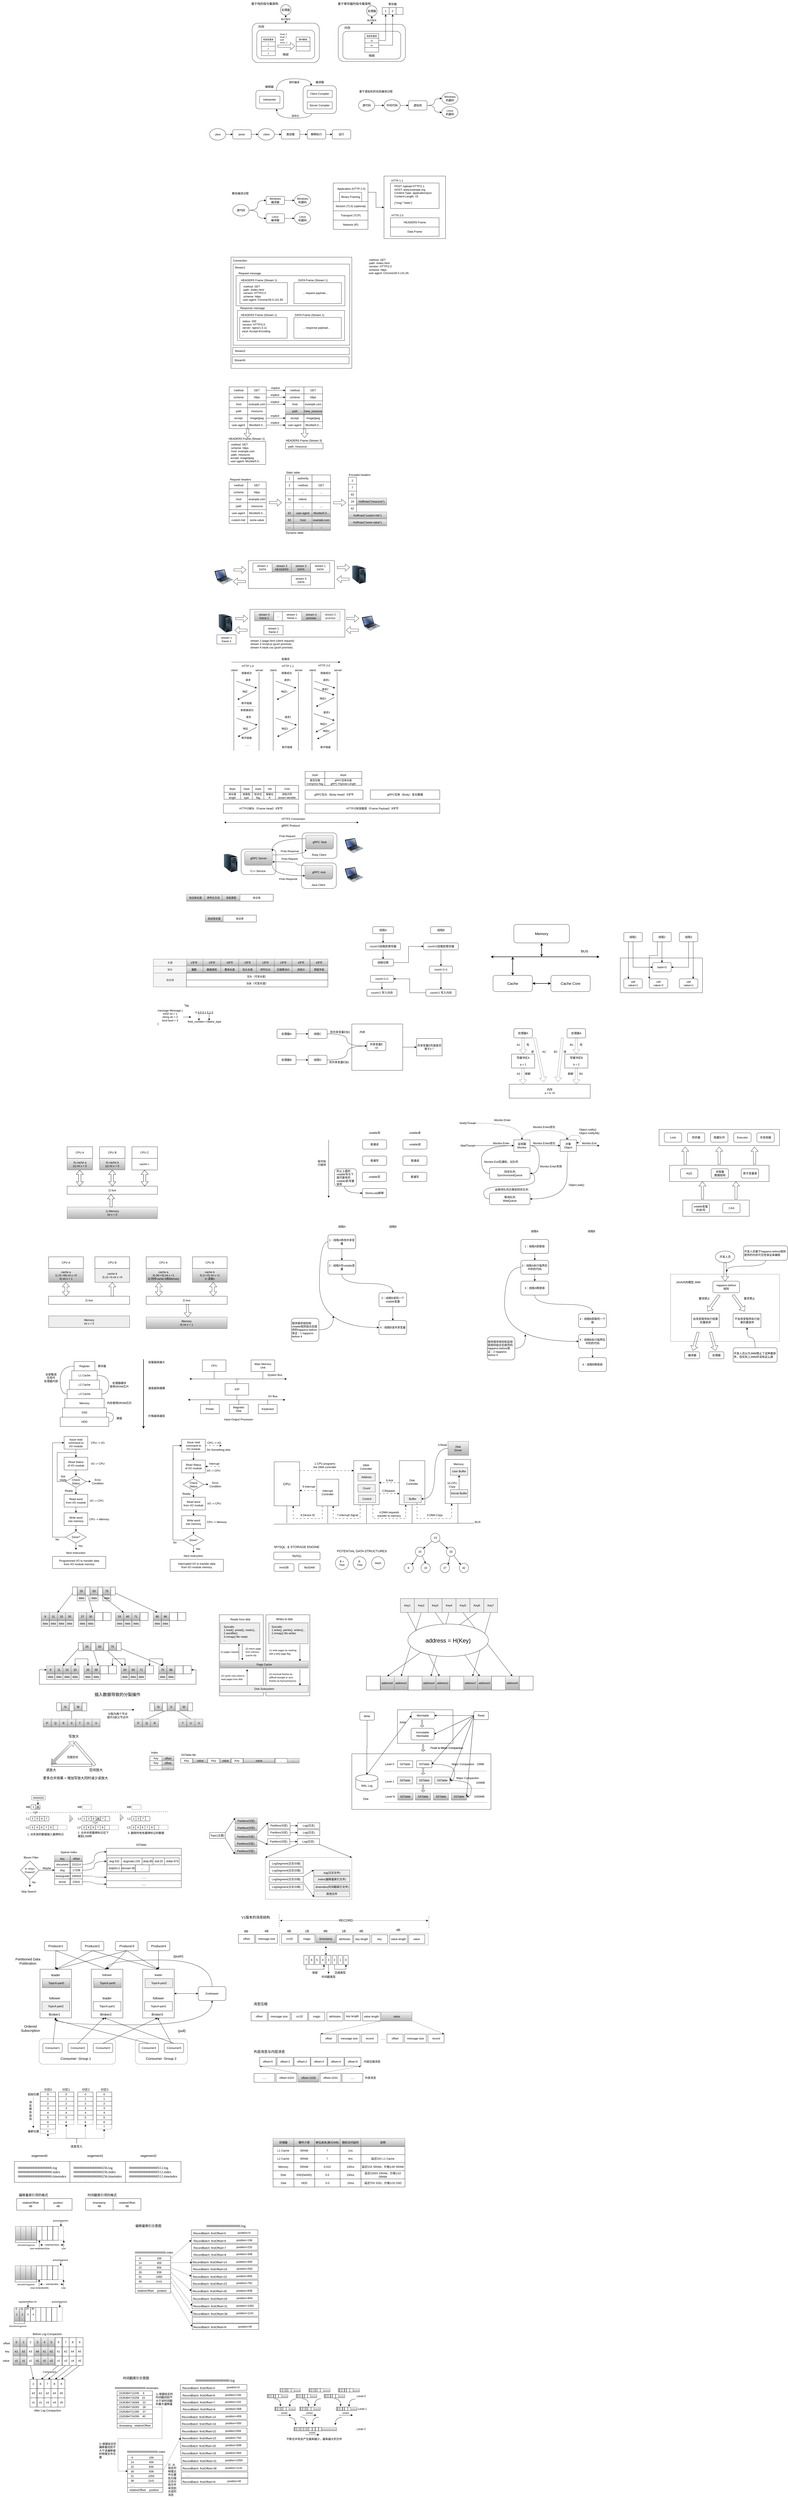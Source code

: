 <mxfile version="22.1.5" type="github">
  <diagram name="Page-1" id="3qNI4k4euscpyz2DfLMj">
    <mxGraphModel dx="3474" dy="1121" grid="1" gridSize="10" guides="1" tooltips="1" connect="1" arrows="1" fold="1" page="1" pageScale="1" pageWidth="850" pageHeight="1100" math="0" shadow="0">
      <root>
        <mxCell id="0" />
        <mxCell id="1" parent="0" />
        <mxCell id="JlDAvxDnpA8wRkPDw7YP-1" value="" style="rounded=1;whiteSpace=wrap;html=1;" parent="1" vertex="1">
          <mxGeometry x="199.44" y="1050" width="290" height="170" as="geometry" />
        </mxCell>
        <mxCell id="JlDAvxDnpA8wRkPDw7YP-2" value="" style="rounded=1;whiteSpace=wrap;html=1;" parent="1" vertex="1">
          <mxGeometry x="219.44" y="1080" width="250" height="123.75" as="geometry" />
        </mxCell>
        <mxCell id="JlDAvxDnpA8wRkPDw7YP-3" value="&lt;font style=&quot;font-size: 9px;&quot;&gt;局部变量表&lt;/font&gt;" style="rounded=0;whiteSpace=wrap;html=1;" parent="1" vertex="1">
          <mxGeometry x="239.44" y="1110" width="60" height="20" as="geometry" />
        </mxCell>
        <mxCell id="JlDAvxDnpA8wRkPDw7YP-4" value="&lt;font style=&quot;font-size: 13px;&quot;&gt;栈帧&lt;/font&gt;" style="text;html=1;strokeColor=none;fillColor=none;align=center;verticalAlign=middle;whiteSpace=wrap;rounded=0;" parent="1" vertex="1">
          <mxGeometry x="314.44" y="1170" width="60" height="30" as="geometry" />
        </mxCell>
        <mxCell id="JlDAvxDnpA8wRkPDw7YP-5" value="&lt;font style=&quot;font-size: 9px;&quot;&gt;1&lt;/font&gt;" style="rounded=0;whiteSpace=wrap;html=1;" parent="1" vertex="1">
          <mxGeometry x="239.44" y="1130" width="60" height="20" as="geometry" />
        </mxCell>
        <mxCell id="JlDAvxDnpA8wRkPDw7YP-6" value="&lt;font style=&quot;font-size: 9px;&quot;&gt;2&lt;/font&gt;" style="rounded=0;whiteSpace=wrap;html=1;" parent="1" vertex="1">
          <mxGeometry x="239.44" y="1150" width="60" height="20" as="geometry" />
        </mxCell>
        <mxCell id="JlDAvxDnpA8wRkPDw7YP-7" value="&lt;font style=&quot;font-size: 9px;&quot;&gt;3&lt;/font&gt;" style="rounded=0;whiteSpace=wrap;html=1;" parent="1" vertex="1">
          <mxGeometry x="239.44" y="1170" width="60" height="20" as="geometry" />
        </mxCell>
        <mxCell id="JlDAvxDnpA8wRkPDw7YP-9" value="&lt;font style=&quot;font-size: 9px;&quot;&gt;操作数栈&lt;/font&gt;" style="rounded=0;whiteSpace=wrap;html=1;" parent="1" vertex="1">
          <mxGeometry x="389.44" y="1110" width="60" height="20" as="geometry" />
        </mxCell>
        <mxCell id="JlDAvxDnpA8wRkPDw7YP-10" value="" style="rounded=0;whiteSpace=wrap;html=1;" parent="1" vertex="1">
          <mxGeometry x="389.44" y="1130" width="60" height="20" as="geometry" />
        </mxCell>
        <mxCell id="JlDAvxDnpA8wRkPDw7YP-11" value="" style="rounded=0;whiteSpace=wrap;html=1;" parent="1" vertex="1">
          <mxGeometry x="389.44" y="1150" width="60" height="20" as="geometry" />
        </mxCell>
        <mxCell id="JlDAvxDnpA8wRkPDw7YP-13" value="" style="shape=flexArrow;endArrow=classic;html=1;rounded=0;" parent="1" edge="1">
          <mxGeometry width="50" height="50" relative="1" as="geometry">
            <mxPoint x="309.44" y="1149.39" as="sourcePoint" />
            <mxPoint x="384.44" y="1149.39" as="targetPoint" />
          </mxGeometry>
        </mxCell>
        <mxCell id="JlDAvxDnpA8wRkPDw7YP-14" value="&lt;div style=&quot;caret-color: rgb(0, 0, 0); text-align: start;&quot; data-hash=&quot;5c20518ebad70365f28361eefba8abe7&quot; data-version=&quot;3.0.0&quot;&gt;&lt;/div&gt;&lt;div style=&quot;caret-color: rgb(0, 0, 0); text-align: start; font-size: 10px; line-height: 120%;&quot; class=&quot;section&quot;&gt;&lt;p style=&quot;margin: 0pt; font-family: 等线; line-height: 120%;&quot; class=&quot;paragraph text-align-type-left&quot;&gt;&lt;font style=&quot;font-size: 10px;&quot;&gt;iload_0&lt;/font&gt;&lt;/p&gt;&lt;p style=&quot;margin: 0pt; font-family: 等线; line-height: 120%;&quot; class=&quot;paragraph text-align-type-left&quot;&gt;&lt;font style=&quot;font-size: 10px;&quot;&gt;iload_1&lt;br&gt;&lt;/font&gt;&lt;/p&gt;&lt;p style=&quot;margin: 0pt; font-family: 等线; line-height: 120%;&quot; class=&quot;paragraph text-align-type-left&quot;&gt;&lt;font style=&quot;font-size: 10px;&quot;&gt;iadd&lt;br&gt;&lt;/font&gt;&lt;/p&gt;&lt;p style=&quot;margin: 0pt; font-family: 等线; line-height: 120%;&quot; class=&quot;paragraph text-align-type-left&quot;&gt;&lt;font style=&quot;font-size: 10px;&quot;&gt;istore_2&lt;br&gt;&lt;/font&gt;&lt;/p&gt;&lt;/div&gt;" style="text;html=1;strokeColor=none;fillColor=none;align=center;verticalAlign=middle;whiteSpace=wrap;rounded=0;" parent="1" vertex="1">
          <mxGeometry x="308.19" y="1080" width="55" height="70" as="geometry" />
        </mxCell>
        <mxCell id="JlDAvxDnpA8wRkPDw7YP-22" value="&lt;font style=&quot;font-size: 13px;&quot;&gt;内存&lt;/font&gt;" style="text;html=1;strokeColor=none;fillColor=none;align=center;verticalAlign=middle;whiteSpace=wrap;rounded=0;" parent="1" vertex="1">
          <mxGeometry x="209.44" y="1050" width="60" height="30" as="geometry" />
        </mxCell>
        <mxCell id="JlDAvxDnpA8wRkPDw7YP-27" style="edgeStyle=orthogonalEdgeStyle;rounded=0;orthogonalLoop=1;jettySize=auto;html=1;startArrow=classic;startFill=1;" parent="1" source="JlDAvxDnpA8wRkPDw7YP-24" target="JlDAvxDnpA8wRkPDw7YP-1" edge="1">
          <mxGeometry relative="1" as="geometry" />
        </mxCell>
        <mxCell id="JlDAvxDnpA8wRkPDw7YP-28" value="&lt;font style=&quot;font-size: 10px;&quot;&gt;执行指令&lt;/font&gt;" style="edgeLabel;html=1;align=center;verticalAlign=middle;resizable=0;points=[];" parent="JlDAvxDnpA8wRkPDw7YP-27" vertex="1" connectable="0">
          <mxGeometry x="-0.029" y="1" relative="1" as="geometry">
            <mxPoint as="offset" />
          </mxGeometry>
        </mxCell>
        <mxCell id="JlDAvxDnpA8wRkPDw7YP-24" value="处理器" style="ellipse;whiteSpace=wrap;html=1;aspect=fixed;" parent="1" vertex="1">
          <mxGeometry x="321.94" y="970" width="45" height="45" as="geometry" />
        </mxCell>
        <mxCell id="JlDAvxDnpA8wRkPDw7YP-29" value="&lt;font style=&quot;font-size: 13px;&quot;&gt;基于栈的指令集架构&lt;/font&gt;" style="text;html=1;strokeColor=none;fillColor=none;align=center;verticalAlign=middle;whiteSpace=wrap;rounded=0;" parent="1" vertex="1">
          <mxGeometry x="179.44" y="950" width="150" height="32.5" as="geometry" />
        </mxCell>
        <mxCell id="JlDAvxDnpA8wRkPDw7YP-30" value="" style="rounded=1;whiteSpace=wrap;html=1;" parent="1" vertex="1">
          <mxGeometry x="571.31" y="1055" width="290" height="160" as="geometry" />
        </mxCell>
        <mxCell id="JlDAvxDnpA8wRkPDw7YP-31" value="" style="rounded=1;whiteSpace=wrap;html=1;" parent="1" vertex="1">
          <mxGeometry x="591.31" y="1085" width="250" height="120" as="geometry" />
        </mxCell>
        <mxCell id="JlDAvxDnpA8wRkPDw7YP-32" value="&lt;font style=&quot;font-size: 9px;&quot;&gt;局部变量表&lt;/font&gt;" style="rounded=0;whiteSpace=wrap;html=1;" parent="1" vertex="1">
          <mxGeometry x="686.31" y="1095" width="60" height="20" as="geometry" />
        </mxCell>
        <mxCell id="JlDAvxDnpA8wRkPDw7YP-33" value="&lt;font style=&quot;font-size: 13px;&quot;&gt;栈帧&lt;/font&gt;" style="text;html=1;strokeColor=none;fillColor=none;align=center;verticalAlign=middle;whiteSpace=wrap;rounded=0;" parent="1" vertex="1">
          <mxGeometry x="686.31" y="1175" width="60" height="30" as="geometry" />
        </mxCell>
        <mxCell id="JlDAvxDnpA8wRkPDw7YP-51" style="edgeStyle=orthogonalEdgeStyle;rounded=0;orthogonalLoop=1;jettySize=auto;html=1;entryX=0.5;entryY=1;entryDx=0;entryDy=0;" parent="1" source="JlDAvxDnpA8wRkPDw7YP-34" target="JlDAvxDnpA8wRkPDw7YP-48" edge="1">
          <mxGeometry relative="1" as="geometry" />
        </mxCell>
        <mxCell id="JlDAvxDnpA8wRkPDw7YP-34" value="&lt;font style=&quot;font-size: 9px;&quot;&gt;ax&lt;/font&gt;" style="rounded=0;whiteSpace=wrap;html=1;" parent="1" vertex="1">
          <mxGeometry x="686.31" y="1115" width="60" height="20" as="geometry" />
        </mxCell>
        <mxCell id="JlDAvxDnpA8wRkPDw7YP-52" style="edgeStyle=orthogonalEdgeStyle;rounded=0;orthogonalLoop=1;jettySize=auto;html=1;entryX=0.5;entryY=1;entryDx=0;entryDy=0;" parent="1" source="JlDAvxDnpA8wRkPDw7YP-35" target="JlDAvxDnpA8wRkPDw7YP-49" edge="1">
          <mxGeometry relative="1" as="geometry" />
        </mxCell>
        <mxCell id="JlDAvxDnpA8wRkPDw7YP-35" value="&lt;font style=&quot;font-size: 9px;&quot;&gt;bx&lt;/font&gt;" style="rounded=0;whiteSpace=wrap;html=1;" parent="1" vertex="1">
          <mxGeometry x="686.31" y="1135" width="60" height="20" as="geometry" />
        </mxCell>
        <mxCell id="JlDAvxDnpA8wRkPDw7YP-36" value="" style="rounded=0;whiteSpace=wrap;html=1;" parent="1" vertex="1">
          <mxGeometry x="686.31" y="1155" width="60" height="20" as="geometry" />
        </mxCell>
        <mxCell id="JlDAvxDnpA8wRkPDw7YP-42" value="&lt;font style=&quot;font-size: 13px;&quot;&gt;内存&lt;/font&gt;" style="text;html=1;strokeColor=none;fillColor=none;align=center;verticalAlign=middle;whiteSpace=wrap;rounded=0;" parent="1" vertex="1">
          <mxGeometry x="581.31" y="1055" width="60" height="30" as="geometry" />
        </mxCell>
        <mxCell id="JlDAvxDnpA8wRkPDw7YP-43" style="edgeStyle=orthogonalEdgeStyle;rounded=0;orthogonalLoop=1;jettySize=auto;html=1;startArrow=classic;startFill=1;" parent="1" source="JlDAvxDnpA8wRkPDw7YP-45" target="JlDAvxDnpA8wRkPDw7YP-30" edge="1">
          <mxGeometry relative="1" as="geometry" />
        </mxCell>
        <mxCell id="JlDAvxDnpA8wRkPDw7YP-44" value="&lt;font style=&quot;font-size: 10px;&quot;&gt;执行指令&lt;/font&gt;" style="edgeLabel;html=1;align=center;verticalAlign=middle;resizable=0;points=[];" parent="JlDAvxDnpA8wRkPDw7YP-43" vertex="1" connectable="0">
          <mxGeometry x="-0.029" y="1" relative="1" as="geometry">
            <mxPoint as="offset" />
          </mxGeometry>
        </mxCell>
        <mxCell id="JlDAvxDnpA8wRkPDw7YP-45" value="处理器" style="ellipse;whiteSpace=wrap;html=1;aspect=fixed;" parent="1" vertex="1">
          <mxGeometry x="693.81" y="975" width="45" height="45" as="geometry" />
        </mxCell>
        <mxCell id="JlDAvxDnpA8wRkPDw7YP-46" value="&lt;font style=&quot;font-size: 13px;&quot;&gt;基于寄存器的指令集架构&lt;/font&gt;" style="text;html=1;strokeColor=none;fillColor=none;align=center;verticalAlign=middle;whiteSpace=wrap;rounded=0;" parent="1" vertex="1">
          <mxGeometry x="559.44" y="950" width="163.75" height="32.5" as="geometry" />
        </mxCell>
        <mxCell id="JlDAvxDnpA8wRkPDw7YP-48" value="1" style="whiteSpace=wrap;html=1;aspect=fixed;" parent="1" vertex="1">
          <mxGeometry x="761.31" y="982.5" width="30" height="30" as="geometry" />
        </mxCell>
        <mxCell id="JlDAvxDnpA8wRkPDw7YP-49" value="2" style="whiteSpace=wrap;html=1;aspect=fixed;" parent="1" vertex="1">
          <mxGeometry x="791.31" y="982.5" width="30" height="30" as="geometry" />
        </mxCell>
        <mxCell id="JlDAvxDnpA8wRkPDw7YP-50" value="" style="whiteSpace=wrap;html=1;aspect=fixed;" parent="1" vertex="1">
          <mxGeometry x="821.31" y="982.5" width="30" height="30" as="geometry" />
        </mxCell>
        <mxCell id="JlDAvxDnpA8wRkPDw7YP-53" value="&lt;font style=&quot;font-size: 12px;&quot;&gt;寄存器&lt;/font&gt;" style="text;html=1;strokeColor=none;fillColor=none;align=center;verticalAlign=middle;whiteSpace=wrap;rounded=0;" parent="1" vertex="1">
          <mxGeometry x="776.31" y="952.5" width="60" height="30" as="geometry" />
        </mxCell>
        <mxCell id="-RtOoon1yHf5RP8i_qli-3" value="" style="rounded=1;whiteSpace=wrap;html=1;" parent="1" vertex="1">
          <mxGeometry x="215.44" y="1340" width="120" height="80" as="geometry" />
        </mxCell>
        <mxCell id="-RtOoon1yHf5RP8i_qli-6" value="Interpreter" style="rounded=0;whiteSpace=wrap;html=1;" parent="1" vertex="1">
          <mxGeometry x="231.45" y="1365" width="88" height="30" as="geometry" />
        </mxCell>
        <mxCell id="-RtOoon1yHf5RP8i_qli-13" style="edgeStyle=orthogonalEdgeStyle;rounded=0;orthogonalLoop=1;jettySize=auto;html=1;exitX=0.25;exitY=1;exitDx=0;exitDy=0;entryX=0.75;entryY=1;entryDx=0;entryDy=0;curved=1;" parent="1" source="-RtOoon1yHf5RP8i_qli-7" target="-RtOoon1yHf5RP8i_qli-3" edge="1">
          <mxGeometry relative="1" as="geometry" />
        </mxCell>
        <mxCell id="-RtOoon1yHf5RP8i_qli-15" value="逆优化" style="edgeLabel;html=1;align=center;verticalAlign=middle;resizable=0;points=[];" parent="-RtOoon1yHf5RP8i_qli-13" vertex="1" connectable="0">
          <mxGeometry x="-0.152" y="-1" relative="1" as="geometry">
            <mxPoint x="-1" y="-9" as="offset" />
          </mxGeometry>
        </mxCell>
        <mxCell id="-RtOoon1yHf5RP8i_qli-7" value="" style="rounded=1;whiteSpace=wrap;html=1;" parent="1" vertex="1">
          <mxGeometry x="419.57" y="1320" width="143.75" height="120" as="geometry" />
        </mxCell>
        <mxCell id="-RtOoon1yHf5RP8i_qli-8" value="Client Complier" style="rounded=0;whiteSpace=wrap;html=1;" parent="1" vertex="1">
          <mxGeometry x="437.44" y="1340" width="108" height="30" as="geometry" />
        </mxCell>
        <mxCell id="-RtOoon1yHf5RP8i_qli-9" value="Server Complier" style="rounded=0;whiteSpace=wrap;html=1;" parent="1" vertex="1">
          <mxGeometry x="437.44" y="1390" width="108" height="30" as="geometry" />
        </mxCell>
        <mxCell id="-RtOoon1yHf5RP8i_qli-12" style="edgeStyle=orthogonalEdgeStyle;rounded=0;orthogonalLoop=1;jettySize=auto;html=1;exitX=1;exitY=1;exitDx=0;exitDy=0;entryX=0;entryY=1;entryDx=0;entryDy=0;curved=1;" parent="1" source="-RtOoon1yHf5RP8i_qli-10" target="-RtOoon1yHf5RP8i_qli-11" edge="1">
          <mxGeometry relative="1" as="geometry">
            <Array as="points">
              <mxPoint x="304.44" y="1290" />
              <mxPoint x="454.44" y="1290" />
            </Array>
          </mxGeometry>
        </mxCell>
        <mxCell id="-RtOoon1yHf5RP8i_qli-14" value="即时编译" style="edgeLabel;html=1;align=center;verticalAlign=middle;resizable=0;points=[];" parent="-RtOoon1yHf5RP8i_qli-12" vertex="1" connectable="0">
          <mxGeometry x="0.116" y="-2" relative="1" as="geometry">
            <mxPoint x="-2" y="13" as="offset" />
          </mxGeometry>
        </mxCell>
        <mxCell id="-RtOoon1yHf5RP8i_qli-10" value="解释器" style="text;html=1;strokeColor=none;fillColor=none;align=center;verticalAlign=middle;whiteSpace=wrap;rounded=0;" parent="1" vertex="1">
          <mxGeometry x="244.44" y="1310" width="60" height="30" as="geometry" />
        </mxCell>
        <mxCell id="-RtOoon1yHf5RP8i_qli-11" value="编译器" style="text;html=1;strokeColor=none;fillColor=none;align=center;verticalAlign=middle;whiteSpace=wrap;rounded=0;" parent="1" vertex="1">
          <mxGeometry x="453.94" y="1290" width="75" height="30" as="geometry" />
        </mxCell>
        <mxCell id="Pf7uHDNzyYg51rI1T6Wa-21" style="edgeStyle=orthogonalEdgeStyle;rounded=0;orthogonalLoop=1;jettySize=auto;html=1;" parent="1" source="Pf7uHDNzyYg51rI1T6Wa-5" target="Pf7uHDNzyYg51rI1T6Wa-16" edge="1">
          <mxGeometry relative="1" as="geometry" />
        </mxCell>
        <mxCell id="Pf7uHDNzyYg51rI1T6Wa-5" value="javac" style="rounded=1;whiteSpace=wrap;html=1;" parent="1" vertex="1">
          <mxGeometry x="115.44" y="1510" width="80" height="40" as="geometry" />
        </mxCell>
        <mxCell id="Pf7uHDNzyYg51rI1T6Wa-23" style="edgeStyle=orthogonalEdgeStyle;rounded=0;orthogonalLoop=1;jettySize=auto;html=1;" parent="1" source="Pf7uHDNzyYg51rI1T6Wa-7" target="Pf7uHDNzyYg51rI1T6Wa-17" edge="1">
          <mxGeometry relative="1" as="geometry" />
        </mxCell>
        <mxCell id="Pf7uHDNzyYg51rI1T6Wa-7" value="类加载" style="rounded=1;whiteSpace=wrap;html=1;" parent="1" vertex="1">
          <mxGeometry x="325.44" y="1510" width="80" height="40" as="geometry" />
        </mxCell>
        <mxCell id="Pf7uHDNzyYg51rI1T6Wa-20" style="edgeStyle=orthogonalEdgeStyle;rounded=0;orthogonalLoop=1;jettySize=auto;html=1;entryX=0;entryY=0.5;entryDx=0;entryDy=0;" parent="1" source="Pf7uHDNzyYg51rI1T6Wa-15" target="Pf7uHDNzyYg51rI1T6Wa-5" edge="1">
          <mxGeometry relative="1" as="geometry" />
        </mxCell>
        <mxCell id="Pf7uHDNzyYg51rI1T6Wa-15" value=".java" style="ellipse;whiteSpace=wrap;html=1;" parent="1" vertex="1">
          <mxGeometry x="15.44" y="1505" width="70" height="50" as="geometry" />
        </mxCell>
        <mxCell id="Pf7uHDNzyYg51rI1T6Wa-22" style="edgeStyle=orthogonalEdgeStyle;rounded=0;orthogonalLoop=1;jettySize=auto;html=1;" parent="1" source="Pf7uHDNzyYg51rI1T6Wa-16" target="Pf7uHDNzyYg51rI1T6Wa-7" edge="1">
          <mxGeometry relative="1" as="geometry" />
        </mxCell>
        <mxCell id="Pf7uHDNzyYg51rI1T6Wa-16" value=".class" style="ellipse;whiteSpace=wrap;html=1;" parent="1" vertex="1">
          <mxGeometry x="225.44" y="1505" width="70" height="50" as="geometry" />
        </mxCell>
        <mxCell id="Pf7uHDNzyYg51rI1T6Wa-24" style="edgeStyle=orthogonalEdgeStyle;rounded=0;orthogonalLoop=1;jettySize=auto;html=1;" parent="1" source="Pf7uHDNzyYg51rI1T6Wa-17" target="Pf7uHDNzyYg51rI1T6Wa-19" edge="1">
          <mxGeometry relative="1" as="geometry" />
        </mxCell>
        <mxCell id="Pf7uHDNzyYg51rI1T6Wa-17" value="解释执行" style="rounded=1;whiteSpace=wrap;html=1;" parent="1" vertex="1">
          <mxGeometry x="437.44" y="1510" width="80" height="40" as="geometry" />
        </mxCell>
        <mxCell id="Pf7uHDNzyYg51rI1T6Wa-19" value="运行" style="rounded=1;whiteSpace=wrap;html=1;" parent="1" vertex="1">
          <mxGeometry x="545.44" y="1510" width="80" height="40" as="geometry" />
        </mxCell>
        <mxCell id="Y4uTl1oFfkt2m0AfvTx4-9" style="edgeStyle=orthogonalEdgeStyle;rounded=0;orthogonalLoop=1;jettySize=auto;html=1;" parent="1" source="Y4uTl1oFfkt2m0AfvTx4-1" target="Y4uTl1oFfkt2m0AfvTx4-2" edge="1">
          <mxGeometry relative="1" as="geometry" />
        </mxCell>
        <mxCell id="Y4uTl1oFfkt2m0AfvTx4-1" value="源代码" style="ellipse;whiteSpace=wrap;html=1;" parent="1" vertex="1">
          <mxGeometry x="658.94" y="1380" width="70" height="50" as="geometry" />
        </mxCell>
        <mxCell id="Y4uTl1oFfkt2m0AfvTx4-10" style="edgeStyle=orthogonalEdgeStyle;rounded=0;orthogonalLoop=1;jettySize=auto;html=1;" parent="1" source="Y4uTl1oFfkt2m0AfvTx4-2" target="Y4uTl1oFfkt2m0AfvTx4-3" edge="1">
          <mxGeometry relative="1" as="geometry" />
        </mxCell>
        <mxCell id="Y4uTl1oFfkt2m0AfvTx4-2" value="中间代码" style="ellipse;whiteSpace=wrap;html=1;" parent="1" vertex="1">
          <mxGeometry x="768.94" y="1380" width="70" height="50" as="geometry" />
        </mxCell>
        <mxCell id="Y4uTl1oFfkt2m0AfvTx4-11" style="edgeStyle=orthogonalEdgeStyle;rounded=0;orthogonalLoop=1;jettySize=auto;html=1;curved=1;" parent="1" source="Y4uTl1oFfkt2m0AfvTx4-3" target="Y4uTl1oFfkt2m0AfvTx4-7" edge="1">
          <mxGeometry relative="1" as="geometry" />
        </mxCell>
        <mxCell id="Y4uTl1oFfkt2m0AfvTx4-12" style="edgeStyle=orthogonalEdgeStyle;rounded=0;orthogonalLoop=1;jettySize=auto;html=1;entryX=0;entryY=0.5;entryDx=0;entryDy=0;curved=1;" parent="1" source="Y4uTl1oFfkt2m0AfvTx4-3" target="Y4uTl1oFfkt2m0AfvTx4-8" edge="1">
          <mxGeometry relative="1" as="geometry" />
        </mxCell>
        <mxCell id="Y4uTl1oFfkt2m0AfvTx4-3" value="虚拟机" style="rounded=1;whiteSpace=wrap;html=1;" parent="1" vertex="1">
          <mxGeometry x="874.93" y="1385" width="80" height="40" as="geometry" />
        </mxCell>
        <mxCell id="Y4uTl1oFfkt2m0AfvTx4-7" value="Windows&lt;br&gt;机器码" style="ellipse;whiteSpace=wrap;html=1;" parent="1" vertex="1">
          <mxGeometry x="1018.68" y="1350" width="70" height="50" as="geometry" />
        </mxCell>
        <mxCell id="Y4uTl1oFfkt2m0AfvTx4-8" value="Linux&lt;br&gt;机器码" style="ellipse;whiteSpace=wrap;html=1;" parent="1" vertex="1">
          <mxGeometry x="1018.68" y="1410" width="70" height="50" as="geometry" />
        </mxCell>
        <mxCell id="Y4uTl1oFfkt2m0AfvTx4-25" style="edgeStyle=orthogonalEdgeStyle;rounded=0;orthogonalLoop=1;jettySize=auto;html=1;curved=1;" parent="1" source="Y4uTl1oFfkt2m0AfvTx4-14" target="Y4uTl1oFfkt2m0AfvTx4-19" edge="1">
          <mxGeometry relative="1" as="geometry" />
        </mxCell>
        <mxCell id="Y4uTl1oFfkt2m0AfvTx4-26" style="edgeStyle=orthogonalEdgeStyle;rounded=0;orthogonalLoop=1;jettySize=auto;html=1;entryX=0;entryY=0.5;entryDx=0;entryDy=0;curved=1;" parent="1" source="Y4uTl1oFfkt2m0AfvTx4-14" target="Y4uTl1oFfkt2m0AfvTx4-22" edge="1">
          <mxGeometry relative="1" as="geometry" />
        </mxCell>
        <mxCell id="Y4uTl1oFfkt2m0AfvTx4-14" value="源代码" style="ellipse;whiteSpace=wrap;html=1;" parent="1" vertex="1">
          <mxGeometry x="115.81" y="1832.5" width="70" height="50" as="geometry" />
        </mxCell>
        <mxCell id="Y4uTl1oFfkt2m0AfvTx4-23" style="edgeStyle=orthogonalEdgeStyle;rounded=0;orthogonalLoop=1;jettySize=auto;html=1;" parent="1" source="Y4uTl1oFfkt2m0AfvTx4-19" target="Y4uTl1oFfkt2m0AfvTx4-20" edge="1">
          <mxGeometry relative="1" as="geometry" />
        </mxCell>
        <mxCell id="Y4uTl1oFfkt2m0AfvTx4-19" value="Windows&lt;br style=&quot;--tw-border-spacing-x: 0; --tw-border-spacing-y: 0; --tw-translate-x: 0; --tw-translate-y: 0; --tw-rotate: 0; --tw-skew-x: 0; --tw-skew-y: 0; --tw-scale-x: 1; --tw-scale-y: 1; --tw-pan-x: ; --tw-pan-y: ; --tw-pinch-zoom: ; --tw-scroll-snap-strictness: proximity; --tw-gradient-from-position: ; --tw-gradient-via-position: ; --tw-gradient-to-position: ; --tw-ordinal: ; --tw-slashed-zero: ; --tw-numeric-figure: ; --tw-numeric-spacing: ; --tw-numeric-fraction: ; --tw-ring-inset: ; --tw-ring-offset-width: 0px; --tw-ring-offset-color: #fff; --tw-ring-color: rgb(59 130 246 / .5); --tw-ring-offset-shadow: 0 0 #0000; --tw-ring-shadow: 0 0 #0000; --tw-shadow: 0 0 #0000; --tw-shadow-colored: 0 0 #0000; --tw-blur: ; --tw-brightness: ; --tw-contrast: ; --tw-grayscale: ; --tw-hue-rotate: ; --tw-invert: ; --tw-saturate: ; --tw-sepia: ; --tw-drop-shadow: ; --tw-backdrop-blur: ; --tw-backdrop-brightness: ; --tw-backdrop-contrast: ; --tw-backdrop-grayscale: ; --tw-backdrop-hue-rotate: ; --tw-backdrop-invert: ; --tw-backdrop-opacity: ; --tw-backdrop-saturate: ; --tw-backdrop-sepia: ; border-color: var(--border-color);&quot;&gt;编译器" style="rounded=1;whiteSpace=wrap;html=1;" parent="1" vertex="1">
          <mxGeometry x="259.44" y="1797.5" width="80" height="35" as="geometry" />
        </mxCell>
        <mxCell id="Y4uTl1oFfkt2m0AfvTx4-20" value="Windows&lt;br&gt;机器码" style="ellipse;whiteSpace=wrap;html=1;" parent="1" vertex="1">
          <mxGeometry x="381.8" y="1790" width="70" height="50" as="geometry" />
        </mxCell>
        <mxCell id="Y4uTl1oFfkt2m0AfvTx4-21" value="Linux&lt;br&gt;机器码" style="ellipse;whiteSpace=wrap;html=1;" parent="1" vertex="1">
          <mxGeometry x="381.8" y="1867.5" width="70" height="50" as="geometry" />
        </mxCell>
        <mxCell id="Y4uTl1oFfkt2m0AfvTx4-24" style="edgeStyle=orthogonalEdgeStyle;rounded=0;orthogonalLoop=1;jettySize=auto;html=1;" parent="1" source="Y4uTl1oFfkt2m0AfvTx4-22" target="Y4uTl1oFfkt2m0AfvTx4-21" edge="1">
          <mxGeometry relative="1" as="geometry" />
        </mxCell>
        <mxCell id="Y4uTl1oFfkt2m0AfvTx4-22" value="Linux&lt;br&gt;编译器" style="rounded=1;whiteSpace=wrap;html=1;" parent="1" vertex="1">
          <mxGeometry x="259.44" y="1872.5" width="80" height="40" as="geometry" />
        </mxCell>
        <mxCell id="Y4uTl1oFfkt2m0AfvTx4-27" value="基于虚拟机的动态编译过程" style="text;html=1;strokeColor=none;fillColor=none;align=center;verticalAlign=middle;whiteSpace=wrap;rounded=0;" parent="1" vertex="1">
          <mxGeometry x="658.94" y="1330" width="150" height="30" as="geometry" />
        </mxCell>
        <mxCell id="Y4uTl1oFfkt2m0AfvTx4-28" value="静态编译过程" style="text;html=1;strokeColor=none;fillColor=none;align=center;verticalAlign=middle;whiteSpace=wrap;rounded=0;" parent="1" vertex="1">
          <mxGeometry x="109.44" y="1770" width="78" height="30" as="geometry" />
        </mxCell>
        <mxCell id="Hagz2KrR33_WjAh4hyXI-1" value="Network (IP)" style="rounded=0;whiteSpace=wrap;html=1;" parent="1" vertex="1">
          <mxGeometry x="549.8" y="1900" width="150" height="40" as="geometry" />
        </mxCell>
        <mxCell id="Hagz2KrR33_WjAh4hyXI-2" value="Transport (TCP)" style="rounded=0;whiteSpace=wrap;html=1;" parent="1" vertex="1">
          <mxGeometry x="549.8" y="1860" width="150" height="40" as="geometry" />
        </mxCell>
        <mxCell id="Hagz2KrR33_WjAh4hyXI-3" value="Session (TLS) (optional)" style="rounded=0;whiteSpace=wrap;html=1;" parent="1" vertex="1">
          <mxGeometry x="549.8" y="1820" width="150" height="40" as="geometry" />
        </mxCell>
        <mxCell id="Hagz2KrR33_WjAh4hyXI-17" style="edgeStyle=orthogonalEdgeStyle;rounded=0;orthogonalLoop=1;jettySize=auto;html=1;" parent="1" source="Hagz2KrR33_WjAh4hyXI-4" target="Hagz2KrR33_WjAh4hyXI-9" edge="1">
          <mxGeometry relative="1" as="geometry" />
        </mxCell>
        <mxCell id="Hagz2KrR33_WjAh4hyXI-4" value="" style="rounded=0;whiteSpace=wrap;html=1;" parent="1" vertex="1">
          <mxGeometry x="549.8" y="1740" width="150" height="80" as="geometry" />
        </mxCell>
        <mxCell id="Hagz2KrR33_WjAh4hyXI-6" value="Binary Framing" style="rounded=0;whiteSpace=wrap;html=1;" parent="1" vertex="1">
          <mxGeometry x="576.81" y="1780" width="95.99" height="40" as="geometry" />
        </mxCell>
        <mxCell id="Hagz2KrR33_WjAh4hyXI-8" value="Application (HTTP 2.0)&amp;nbsp;" style="text;html=1;strokeColor=none;fillColor=none;align=center;verticalAlign=middle;whiteSpace=wrap;rounded=0;" parent="1" vertex="1">
          <mxGeometry x="558.8" y="1750" width="141" height="30" as="geometry" />
        </mxCell>
        <mxCell id="Hagz2KrR33_WjAh4hyXI-9" value="" style="rounded=0;whiteSpace=wrap;html=1;" parent="1" vertex="1">
          <mxGeometry x="769.02" y="1710" width="265.99" height="270" as="geometry" />
        </mxCell>
        <mxCell id="Hagz2KrR33_WjAh4hyXI-10" value="" style="rounded=0;whiteSpace=wrap;html=1;" parent="1" vertex="1">
          <mxGeometry x="797.02" y="1740" width="210" height="110" as="geometry" />
        </mxCell>
        <mxCell id="Hagz2KrR33_WjAh4hyXI-11" value="POST /upload HTTP/1.1&lt;br&gt;HOST: www.example.org&lt;br&gt;Content-Type: application/json&lt;br&gt;Content-Length: 15&amp;nbsp;&lt;br&gt;&lt;br&gt;{&quot;msg&quot;:&quot;hello&quot;}" style="text;html=1;strokeColor=none;fillColor=none;align=left;verticalAlign=middle;whiteSpace=wrap;rounded=0;" parent="1" vertex="1">
          <mxGeometry x="812.02" y="1740" width="175" height="100" as="geometry" />
        </mxCell>
        <mxCell id="Hagz2KrR33_WjAh4hyXI-12" value="HEADERS Frame" style="rounded=0;whiteSpace=wrap;html=1;" parent="1" vertex="1">
          <mxGeometry x="797.02" y="1890" width="210" height="40" as="geometry" />
        </mxCell>
        <mxCell id="Hagz2KrR33_WjAh4hyXI-13" value="Data Frame" style="rounded=0;whiteSpace=wrap;html=1;" parent="1" vertex="1">
          <mxGeometry x="797.02" y="1930" width="210" height="40" as="geometry" />
        </mxCell>
        <mxCell id="Hagz2KrR33_WjAh4hyXI-14" value="HTTP 1.1" style="text;html=1;strokeColor=none;fillColor=none;align=center;verticalAlign=middle;whiteSpace=wrap;rounded=0;" parent="1" vertex="1">
          <mxGeometry x="795.52" y="1720" width="60" height="20" as="geometry" />
        </mxCell>
        <mxCell id="Hagz2KrR33_WjAh4hyXI-15" value="HTTP 2.0" style="text;html=1;strokeColor=none;fillColor=none;align=center;verticalAlign=middle;whiteSpace=wrap;rounded=0;" parent="1" vertex="1">
          <mxGeometry x="797.02" y="1870" width="60" height="20" as="geometry" />
        </mxCell>
        <mxCell id="Hagz2KrR33_WjAh4hyXI-18" value="&lt;meta charset=&quot;utf-8&quot;&gt;&lt;span style=&quot;color: rgb(0, 0, 0); font-family: Helvetica; font-size: 12px; font-style: normal; font-variant-ligatures: normal; font-variant-caps: normal; font-weight: 400; letter-spacing: normal; orphans: 2; text-align: center; text-indent: 0px; text-transform: none; widows: 2; word-spacing: 0px; -webkit-text-stroke-width: 0px; background-color: rgb(251, 251, 251); text-decoration-thickness: initial; text-decoration-style: initial; text-decoration-color: initial; float: none; display: inline !important;&quot;&gt;Stream1&lt;/span&gt;" style="rounded=0;whiteSpace=wrap;html=1;" parent="1" vertex="1">
          <mxGeometry x="108" y="2060" width="522" height="480" as="geometry" />
        </mxCell>
        <mxCell id="Hagz2KrR33_WjAh4hyXI-19" value="Connection" style="text;html=1;strokeColor=none;fillColor=none;align=center;verticalAlign=middle;whiteSpace=wrap;rounded=0;" parent="1" vertex="1">
          <mxGeometry x="117" y="2060" width="60" height="30" as="geometry" />
        </mxCell>
        <mxCell id="Hagz2KrR33_WjAh4hyXI-20" value="" style="rounded=0;whiteSpace=wrap;html=1;" parent="1" vertex="1">
          <mxGeometry x="117" y="2090" width="504" height="350" as="geometry" />
        </mxCell>
        <mxCell id="Hagz2KrR33_WjAh4hyXI-22" value="Stream1" style="text;html=1;strokeColor=none;fillColor=none;align=center;verticalAlign=middle;whiteSpace=wrap;rounded=0;" parent="1" vertex="1">
          <mxGeometry x="117" y="2090" width="60" height="30" as="geometry" />
        </mxCell>
        <mxCell id="Hagz2KrR33_WjAh4hyXI-25" value=":method: GET&lt;br&gt;:path: /index.html&lt;br&gt;:version: HTTP/2.0&lt;br&gt;:scheme: https&amp;nbsp;&lt;br&gt;user-agent: Chrome/26.0.141.65" style="text;html=1;strokeColor=none;fillColor=none;align=left;verticalAlign=middle;whiteSpace=wrap;rounded=0;" parent="1" vertex="1">
          <mxGeometry x="700" y="2060" width="190" height="80" as="geometry" />
        </mxCell>
        <mxCell id="Hagz2KrR33_WjAh4hyXI-30" value="" style="rounded=0;whiteSpace=wrap;html=1;" parent="1" vertex="1">
          <mxGeometry x="130" y="2140" width="470" height="130" as="geometry" />
        </mxCell>
        <mxCell id="Hagz2KrR33_WjAh4hyXI-32" value="" style="rounded=0;whiteSpace=wrap;html=1;" parent="1" vertex="1">
          <mxGeometry x="380" y="2170" width="205" height="90" as="geometry" />
        </mxCell>
        <mxCell id="Hagz2KrR33_WjAh4hyXI-33" value="... request payload..." style="text;html=1;strokeColor=none;fillColor=none;align=left;verticalAlign=middle;whiteSpace=wrap;rounded=0;" parent="1" vertex="1">
          <mxGeometry x="415" y="2175" width="190" height="80" as="geometry" />
        </mxCell>
        <mxCell id="Hagz2KrR33_WjAh4hyXI-34" value="DATA Frame (Stream 1)&amp;nbsp;" style="text;html=1;strokeColor=none;fillColor=none;align=center;verticalAlign=middle;whiteSpace=wrap;rounded=0;" parent="1" vertex="1">
          <mxGeometry x="379" y="2150" width="170" height="20" as="geometry" />
        </mxCell>
        <mxCell id="Hagz2KrR33_WjAh4hyXI-35" value="Request message" style="text;html=1;strokeColor=none;fillColor=none;align=center;verticalAlign=middle;whiteSpace=wrap;rounded=0;" parent="1" vertex="1">
          <mxGeometry x="104.01" y="2120" width="170" height="20" as="geometry" />
        </mxCell>
        <mxCell id="Hagz2KrR33_WjAh4hyXI-40" value="" style="rounded=0;whiteSpace=wrap;html=1;" parent="1" vertex="1">
          <mxGeometry x="135.64" y="2290" width="463" height="130" as="geometry" />
        </mxCell>
        <mxCell id="Hagz2KrR33_WjAh4hyXI-41" value="" style="rounded=0;whiteSpace=wrap;html=1;" parent="1" vertex="1">
          <mxGeometry x="145.64" y="2320" width="205" height="90" as="geometry" />
        </mxCell>
        <mxCell id="Hagz2KrR33_WjAh4hyXI-42" value=":status: 200&lt;br&gt;:version: HTTP/2.0&lt;br&gt;:server: nginx/1.0.11&amp;nbsp;&lt;br&gt;varyt: Accept-Encoding&lt;br&gt;..." style="text;html=1;strokeColor=none;fillColor=none;align=left;verticalAlign=middle;whiteSpace=wrap;rounded=0;" parent="1" vertex="1">
          <mxGeometry x="153.14" y="2325" width="190" height="80" as="geometry" />
        </mxCell>
        <mxCell id="Hagz2KrR33_WjAh4hyXI-43" value="HEADERS Frame (Stream 1)&amp;nbsp;" style="text;html=1;strokeColor=none;fillColor=none;align=center;verticalAlign=middle;whiteSpace=wrap;rounded=0;" parent="1" vertex="1">
          <mxGeometry x="144.64" y="2300" width="170" height="20" as="geometry" />
        </mxCell>
        <mxCell id="Hagz2KrR33_WjAh4hyXI-44" value="Response message" style="text;html=1;strokeColor=none;fillColor=none;align=center;verticalAlign=middle;whiteSpace=wrap;rounded=0;" parent="1" vertex="1">
          <mxGeometry x="115.64" y="2270" width="170" height="20" as="geometry" />
        </mxCell>
        <mxCell id="Hagz2KrR33_WjAh4hyXI-46" value="" style="rounded=0;whiteSpace=wrap;html=1;" parent="1" vertex="1">
          <mxGeometry x="379.64" y="2320" width="205" height="90" as="geometry" />
        </mxCell>
        <mxCell id="Hagz2KrR33_WjAh4hyXI-47" value="... response payload..." style="text;html=1;strokeColor=none;fillColor=none;align=left;verticalAlign=middle;whiteSpace=wrap;rounded=0;" parent="1" vertex="1">
          <mxGeometry x="415.78" y="2340" width="132.86" height="50" as="geometry" />
        </mxCell>
        <mxCell id="Hagz2KrR33_WjAh4hyXI-48" value="DATA Frame (Stream 1)&amp;nbsp;" style="text;html=1;strokeColor=none;fillColor=none;align=center;verticalAlign=middle;whiteSpace=wrap;rounded=0;" parent="1" vertex="1">
          <mxGeometry x="364.01" y="2300" width="170" height="20" as="geometry" />
        </mxCell>
        <mxCell id="Hagz2KrR33_WjAh4hyXI-59" value="" style="rounded=0;whiteSpace=wrap;html=1;" parent="1" vertex="1">
          <mxGeometry x="146.64" y="2170" width="205" height="90" as="geometry" />
        </mxCell>
        <mxCell id="Hagz2KrR33_WjAh4hyXI-60" value=":method: GET&lt;br&gt;:path: /index.html&lt;br&gt;:version: HTTP/2.0&lt;br&gt;:scheme: https&amp;nbsp;&lt;br&gt;user-agent: Chrome/26.0.141.65" style="text;html=1;strokeColor=none;fillColor=none;align=left;verticalAlign=middle;whiteSpace=wrap;rounded=0;" parent="1" vertex="1">
          <mxGeometry x="156.64" y="2175" width="190" height="80" as="geometry" />
        </mxCell>
        <mxCell id="Hagz2KrR33_WjAh4hyXI-61" value="HEADERS Frame (Stream 1)&amp;nbsp;" style="text;html=1;strokeColor=none;fillColor=none;align=center;verticalAlign=middle;whiteSpace=wrap;rounded=0;" parent="1" vertex="1">
          <mxGeometry x="145.64" y="2150" width="170" height="20" as="geometry" />
        </mxCell>
        <mxCell id="Hagz2KrR33_WjAh4hyXI-62" value="" style="rounded=0;whiteSpace=wrap;html=1;" parent="1" vertex="1">
          <mxGeometry x="115.14" y="2450" width="504" height="30" as="geometry" />
        </mxCell>
        <mxCell id="Hagz2KrR33_WjAh4hyXI-63" value="Stream2" style="text;html=1;strokeColor=none;fillColor=none;align=center;verticalAlign=middle;whiteSpace=wrap;rounded=0;" parent="1" vertex="1">
          <mxGeometry x="117" y="2450" width="60" height="30" as="geometry" />
        </mxCell>
        <mxCell id="Hagz2KrR33_WjAh4hyXI-64" value="" style="rounded=0;whiteSpace=wrap;html=1;" parent="1" vertex="1">
          <mxGeometry x="114.01" y="2490" width="504" height="30" as="geometry" />
        </mxCell>
        <mxCell id="Hagz2KrR33_WjAh4hyXI-65" value="StreamN" style="text;html=1;strokeColor=none;fillColor=none;align=center;verticalAlign=middle;whiteSpace=wrap;rounded=0;" parent="1" vertex="1">
          <mxGeometry x="115.64" y="2490" width="60" height="30" as="geometry" />
        </mxCell>
        <mxCell id="Hagz2KrR33_WjAh4hyXI-66" value=":method" style="rounded=0;whiteSpace=wrap;html=1;" parent="1" vertex="1">
          <mxGeometry x="100" y="2620" width="80" height="30" as="geometry" />
        </mxCell>
        <mxCell id="Hagz2KrR33_WjAh4hyXI-91" style="edgeStyle=orthogonalEdgeStyle;rounded=0;orthogonalLoop=1;jettySize=auto;html=1;entryX=0;entryY=0.5;entryDx=0;entryDy=0;" parent="1" source="Hagz2KrR33_WjAh4hyXI-67" target="Hagz2KrR33_WjAh4hyXI-79" edge="1">
          <mxGeometry relative="1" as="geometry" />
        </mxCell>
        <mxCell id="Hagz2KrR33_WjAh4hyXI-67" value="GET" style="rounded=0;whiteSpace=wrap;html=1;" parent="1" vertex="1">
          <mxGeometry x="180" y="2620" width="80" height="30" as="geometry" />
        </mxCell>
        <mxCell id="Hagz2KrR33_WjAh4hyXI-69" value=":scheme" style="rounded=0;whiteSpace=wrap;html=1;" parent="1" vertex="1">
          <mxGeometry x="100" y="2650" width="80" height="30" as="geometry" />
        </mxCell>
        <mxCell id="Hagz2KrR33_WjAh4hyXI-92" style="edgeStyle=orthogonalEdgeStyle;rounded=0;orthogonalLoop=1;jettySize=auto;html=1;" parent="1" source="Hagz2KrR33_WjAh4hyXI-70" target="Hagz2KrR33_WjAh4hyXI-81" edge="1">
          <mxGeometry relative="1" as="geometry" />
        </mxCell>
        <mxCell id="Hagz2KrR33_WjAh4hyXI-70" value="https" style="rounded=0;whiteSpace=wrap;html=1;" parent="1" vertex="1">
          <mxGeometry x="180" y="2650" width="80" height="30" as="geometry" />
        </mxCell>
        <mxCell id="Hagz2KrR33_WjAh4hyXI-71" value=":host" style="rounded=0;whiteSpace=wrap;html=1;" parent="1" vertex="1">
          <mxGeometry x="100" y="2680" width="80" height="30" as="geometry" />
        </mxCell>
        <mxCell id="Hagz2KrR33_WjAh4hyXI-93" style="edgeStyle=orthogonalEdgeStyle;rounded=0;orthogonalLoop=1;jettySize=auto;html=1;entryX=0;entryY=0.5;entryDx=0;entryDy=0;" parent="1" source="Hagz2KrR33_WjAh4hyXI-72" target="Hagz2KrR33_WjAh4hyXI-83" edge="1">
          <mxGeometry relative="1" as="geometry" />
        </mxCell>
        <mxCell id="Hagz2KrR33_WjAh4hyXI-72" value="example.com" style="rounded=0;whiteSpace=wrap;html=1;" parent="1" vertex="1">
          <mxGeometry x="180" y="2680" width="80" height="30" as="geometry" />
        </mxCell>
        <mxCell id="Hagz2KrR33_WjAh4hyXI-73" value=":path" style="rounded=0;whiteSpace=wrap;html=1;" parent="1" vertex="1">
          <mxGeometry x="100" y="2710" width="80" height="30" as="geometry" />
        </mxCell>
        <mxCell id="Hagz2KrR33_WjAh4hyXI-74" value="/resource" style="rounded=0;whiteSpace=wrap;html=1;" parent="1" vertex="1">
          <mxGeometry x="180" y="2710" width="80" height="30" as="geometry" />
        </mxCell>
        <mxCell id="Hagz2KrR33_WjAh4hyXI-75" value="accept" style="rounded=0;whiteSpace=wrap;html=1;" parent="1" vertex="1">
          <mxGeometry x="100" y="2740" width="80" height="30" as="geometry" />
        </mxCell>
        <mxCell id="Hagz2KrR33_WjAh4hyXI-94" style="edgeStyle=orthogonalEdgeStyle;rounded=0;orthogonalLoop=1;jettySize=auto;html=1;" parent="1" source="Hagz2KrR33_WjAh4hyXI-76" target="Hagz2KrR33_WjAh4hyXI-87" edge="1">
          <mxGeometry relative="1" as="geometry" />
        </mxCell>
        <mxCell id="Hagz2KrR33_WjAh4hyXI-76" value="image/jpeg" style="rounded=0;whiteSpace=wrap;html=1;" parent="1" vertex="1">
          <mxGeometry x="180" y="2740" width="80" height="30" as="geometry" />
        </mxCell>
        <mxCell id="Hagz2KrR33_WjAh4hyXI-77" value="user-agent" style="rounded=0;whiteSpace=wrap;html=1;" parent="1" vertex="1">
          <mxGeometry x="100" y="2770" width="80" height="30" as="geometry" />
        </mxCell>
        <mxCell id="Hagz2KrR33_WjAh4hyXI-95" style="edgeStyle=orthogonalEdgeStyle;rounded=0;orthogonalLoop=1;jettySize=auto;html=1;" parent="1" source="Hagz2KrR33_WjAh4hyXI-78" target="Hagz2KrR33_WjAh4hyXI-89" edge="1">
          <mxGeometry relative="1" as="geometry" />
        </mxCell>
        <mxCell id="Hagz2KrR33_WjAh4hyXI-78" value="Mozilla/5.0..." style="rounded=0;whiteSpace=wrap;html=1;" parent="1" vertex="1">
          <mxGeometry x="180" y="2770" width="80" height="30" as="geometry" />
        </mxCell>
        <mxCell id="Hagz2KrR33_WjAh4hyXI-79" value=":method" style="rounded=0;whiteSpace=wrap;html=1;" parent="1" vertex="1">
          <mxGeometry x="343.14" y="2620" width="80" height="30" as="geometry" />
        </mxCell>
        <mxCell id="Hagz2KrR33_WjAh4hyXI-80" value="GET" style="rounded=0;whiteSpace=wrap;html=1;" parent="1" vertex="1">
          <mxGeometry x="423.14" y="2620" width="80" height="30" as="geometry" />
        </mxCell>
        <mxCell id="Hagz2KrR33_WjAh4hyXI-81" value=":scheme" style="rounded=0;whiteSpace=wrap;html=1;" parent="1" vertex="1">
          <mxGeometry x="343.14" y="2650" width="80" height="30" as="geometry" />
        </mxCell>
        <mxCell id="Hagz2KrR33_WjAh4hyXI-82" value="https" style="rounded=0;whiteSpace=wrap;html=1;" parent="1" vertex="1">
          <mxGeometry x="423.14" y="2650" width="80" height="30" as="geometry" />
        </mxCell>
        <mxCell id="Hagz2KrR33_WjAh4hyXI-83" value=":host" style="rounded=0;whiteSpace=wrap;html=1;" parent="1" vertex="1">
          <mxGeometry x="343.14" y="2680" width="80" height="30" as="geometry" />
        </mxCell>
        <mxCell id="Hagz2KrR33_WjAh4hyXI-84" value="example.com" style="rounded=0;whiteSpace=wrap;html=1;" parent="1" vertex="1">
          <mxGeometry x="423.14" y="2680" width="80" height="30" as="geometry" />
        </mxCell>
        <mxCell id="Hagz2KrR33_WjAh4hyXI-85" value=":path" style="rounded=0;whiteSpace=wrap;html=1;fillColor=#f5f5f5;strokeColor=#666666;gradientColor=#b3b3b3;" parent="1" vertex="1">
          <mxGeometry x="343.14" y="2710" width="80" height="30" as="geometry" />
        </mxCell>
        <mxCell id="Hagz2KrR33_WjAh4hyXI-86" value="/new_resource" style="rounded=0;whiteSpace=wrap;html=1;fillColor=#f5f5f5;strokeColor=#666666;gradientColor=#b3b3b3;" parent="1" vertex="1">
          <mxGeometry x="423.14" y="2710" width="80" height="30" as="geometry" />
        </mxCell>
        <mxCell id="Hagz2KrR33_WjAh4hyXI-87" value="accept" style="rounded=0;whiteSpace=wrap;html=1;" parent="1" vertex="1">
          <mxGeometry x="343.14" y="2740" width="80" height="30" as="geometry" />
        </mxCell>
        <mxCell id="Hagz2KrR33_WjAh4hyXI-88" value="image/jpeg" style="rounded=0;whiteSpace=wrap;html=1;" parent="1" vertex="1">
          <mxGeometry x="423.14" y="2740" width="80" height="30" as="geometry" />
        </mxCell>
        <mxCell id="Hagz2KrR33_WjAh4hyXI-89" value="user-agent" style="rounded=0;whiteSpace=wrap;html=1;" parent="1" vertex="1">
          <mxGeometry x="343.14" y="2770" width="80" height="30" as="geometry" />
        </mxCell>
        <mxCell id="Hagz2KrR33_WjAh4hyXI-90" value="Mozilla/5.0..." style="rounded=0;whiteSpace=wrap;html=1;" parent="1" vertex="1">
          <mxGeometry x="423.14" y="2770" width="80" height="30" as="geometry" />
        </mxCell>
        <mxCell id="Hagz2KrR33_WjAh4hyXI-96" value="implicit" style="text;html=1;strokeColor=none;fillColor=none;align=center;verticalAlign=middle;whiteSpace=wrap;rounded=0;" parent="1" vertex="1">
          <mxGeometry x="270" y="2610" width="60" height="30" as="geometry" />
        </mxCell>
        <mxCell id="Hagz2KrR33_WjAh4hyXI-97" value="implicit" style="text;html=1;strokeColor=none;fillColor=none;align=center;verticalAlign=middle;whiteSpace=wrap;rounded=0;" parent="1" vertex="1">
          <mxGeometry x="267.64" y="2640" width="60" height="30" as="geometry" />
        </mxCell>
        <mxCell id="Hagz2KrR33_WjAh4hyXI-98" value="implicit" style="text;html=1;strokeColor=none;fillColor=none;align=center;verticalAlign=middle;whiteSpace=wrap;rounded=0;" parent="1" vertex="1">
          <mxGeometry x="267.64" y="2670" width="60" height="30" as="geometry" />
        </mxCell>
        <mxCell id="Hagz2KrR33_WjAh4hyXI-99" value="implicit" style="text;html=1;strokeColor=none;fillColor=none;align=center;verticalAlign=middle;whiteSpace=wrap;rounded=0;" parent="1" vertex="1">
          <mxGeometry x="267.64" y="2730" width="60" height="30" as="geometry" />
        </mxCell>
        <mxCell id="Hagz2KrR33_WjAh4hyXI-100" value="implicit" style="text;html=1;strokeColor=none;fillColor=none;align=center;verticalAlign=middle;whiteSpace=wrap;rounded=0;" parent="1" vertex="1">
          <mxGeometry x="267.64" y="2760" width="60" height="30" as="geometry" />
        </mxCell>
        <mxCell id="Hagz2KrR33_WjAh4hyXI-104" value="" style="rounded=0;whiteSpace=wrap;html=1;" parent="1" vertex="1">
          <mxGeometry x="95.64" y="2855" width="162.5" height="100" as="geometry" />
        </mxCell>
        <mxCell id="Hagz2KrR33_WjAh4hyXI-105" value=":method: GET&lt;br&gt;:scheme: https&lt;br&gt;:host: example.com&lt;br&gt;:path: /resource&amp;nbsp;&lt;br&gt;accept: image/jpeg&lt;br&gt;user-agent: Mozilla/5.0..." style="text;html=1;strokeColor=none;fillColor=none;align=left;verticalAlign=middle;whiteSpace=wrap;rounded=0;" parent="1" vertex="1">
          <mxGeometry x="103.78" y="2860" width="162" height="90" as="geometry" />
        </mxCell>
        <mxCell id="Hagz2KrR33_WjAh4hyXI-106" value="&lt;span style=&quot;color: rgb(0, 0, 0); font-family: Helvetica; font-size: 12px; font-style: normal; font-variant-ligatures: normal; font-variant-caps: normal; font-weight: 400; letter-spacing: normal; orphans: 2; text-align: center; text-indent: 0px; text-transform: none; widows: 2; word-spacing: 0px; -webkit-text-stroke-width: 0px; background-color: rgb(251, 251, 251); text-decoration-thickness: initial; text-decoration-style: initial; text-decoration-color: initial; float: none; display: inline !important;&quot;&gt;HEADERS Frame (Stream 1)&amp;nbsp;&lt;/span&gt;" style="text;whiteSpace=wrap;html=1;" parent="1" vertex="1">
          <mxGeometry x="95.64" y="2830" width="190" height="30" as="geometry" />
        </mxCell>
        <mxCell id="Hagz2KrR33_WjAh4hyXI-109" value="" style="shape=flexArrow;endArrow=classic;html=1;rounded=0;shadow=0;" parent="1" edge="1">
          <mxGeometry width="50" height="50" relative="1" as="geometry">
            <mxPoint x="180" y="2800" as="sourcePoint" />
            <mxPoint x="180" y="2840" as="targetPoint" />
          </mxGeometry>
        </mxCell>
        <mxCell id="Hagz2KrR33_WjAh4hyXI-110" value="" style="rounded=0;whiteSpace=wrap;html=1;" parent="1" vertex="1">
          <mxGeometry x="343.14" y="2862.5" width="162.5" height="25" as="geometry" />
        </mxCell>
        <mxCell id="Hagz2KrR33_WjAh4hyXI-111" value=":path: /resource&amp;nbsp;&lt;br&gt;" style="text;html=1;strokeColor=none;fillColor=none;align=left;verticalAlign=middle;whiteSpace=wrap;rounded=0;" parent="1" vertex="1">
          <mxGeometry x="349.78" y="2862.5" width="162" height="30" as="geometry" />
        </mxCell>
        <mxCell id="Hagz2KrR33_WjAh4hyXI-112" value="&lt;span style=&quot;color: rgb(0, 0, 0); font-family: Helvetica; font-size: 12px; font-style: normal; font-variant-ligatures: normal; font-variant-caps: normal; font-weight: 400; letter-spacing: normal; orphans: 2; text-align: center; text-indent: 0px; text-transform: none; widows: 2; word-spacing: 0px; -webkit-text-stroke-width: 0px; background-color: rgb(251, 251, 251); text-decoration-thickness: initial; text-decoration-style: initial; text-decoration-color: initial; float: none; display: inline !important;&quot;&gt;HEADERS Frame (Stream 3)&amp;nbsp;&lt;/span&gt;" style="text;whiteSpace=wrap;html=1;" parent="1" vertex="1">
          <mxGeometry x="343.14" y="2837.5" width="190" height="30" as="geometry" />
        </mxCell>
        <mxCell id="Hagz2KrR33_WjAh4hyXI-113" value="" style="shape=flexArrow;endArrow=classic;html=1;rounded=0;shadow=0;" parent="1" edge="1">
          <mxGeometry width="50" height="50" relative="1" as="geometry">
            <mxPoint x="425.99" y="2800" as="sourcePoint" />
            <mxPoint x="426" y="2840" as="targetPoint" />
          </mxGeometry>
        </mxCell>
        <mxCell id="Hagz2KrR33_WjAh4hyXI-114" value=":method" style="rounded=0;whiteSpace=wrap;html=1;" parent="1" vertex="1">
          <mxGeometry x="100" y="3030" width="80" height="30" as="geometry" />
        </mxCell>
        <mxCell id="Hagz2KrR33_WjAh4hyXI-115" value="GET" style="rounded=0;whiteSpace=wrap;html=1;" parent="1" vertex="1">
          <mxGeometry x="180" y="3030" width="80" height="30" as="geometry" />
        </mxCell>
        <mxCell id="Hagz2KrR33_WjAh4hyXI-116" value=":scheme" style="rounded=0;whiteSpace=wrap;html=1;" parent="1" vertex="1">
          <mxGeometry x="100" y="3060" width="80" height="30" as="geometry" />
        </mxCell>
        <mxCell id="Hagz2KrR33_WjAh4hyXI-117" value="https" style="rounded=0;whiteSpace=wrap;html=1;" parent="1" vertex="1">
          <mxGeometry x="180" y="3060" width="80" height="30" as="geometry" />
        </mxCell>
        <mxCell id="Hagz2KrR33_WjAh4hyXI-118" value=":host" style="rounded=0;whiteSpace=wrap;html=1;" parent="1" vertex="1">
          <mxGeometry x="100" y="3090" width="80" height="30" as="geometry" />
        </mxCell>
        <mxCell id="Hagz2KrR33_WjAh4hyXI-119" value="example.com" style="rounded=0;whiteSpace=wrap;html=1;" parent="1" vertex="1">
          <mxGeometry x="180" y="3090" width="80" height="30" as="geometry" />
        </mxCell>
        <mxCell id="Hagz2KrR33_WjAh4hyXI-120" value=":path" style="rounded=0;whiteSpace=wrap;html=1;" parent="1" vertex="1">
          <mxGeometry x="100" y="3120" width="80" height="30" as="geometry" />
        </mxCell>
        <mxCell id="Hagz2KrR33_WjAh4hyXI-121" value="/resource" style="rounded=0;whiteSpace=wrap;html=1;" parent="1" vertex="1">
          <mxGeometry x="180" y="3120" width="80" height="30" as="geometry" />
        </mxCell>
        <mxCell id="Hagz2KrR33_WjAh4hyXI-122" value="user-agent" style="rounded=0;whiteSpace=wrap;html=1;" parent="1" vertex="1">
          <mxGeometry x="100" y="3150" width="80" height="30" as="geometry" />
        </mxCell>
        <mxCell id="Hagz2KrR33_WjAh4hyXI-123" value="Mozilla/5.0..." style="rounded=0;whiteSpace=wrap;html=1;" parent="1" vertex="1">
          <mxGeometry x="180" y="3150" width="80" height="30" as="geometry" />
        </mxCell>
        <mxCell id="Hagz2KrR33_WjAh4hyXI-124" value="custom-hdr" style="rounded=0;whiteSpace=wrap;html=1;" parent="1" vertex="1">
          <mxGeometry x="100" y="3180" width="80" height="30" as="geometry" />
        </mxCell>
        <mxCell id="Hagz2KrR33_WjAh4hyXI-125" value="some-value" style="rounded=0;whiteSpace=wrap;html=1;" parent="1" vertex="1">
          <mxGeometry x="180" y="3180" width="80" height="30" as="geometry" />
        </mxCell>
        <mxCell id="Hagz2KrR33_WjAh4hyXI-127" value=":authority" style="rounded=0;whiteSpace=wrap;html=1;" parent="1" vertex="1">
          <mxGeometry x="378.14" y="3000" width="80" height="30" as="geometry" />
        </mxCell>
        <mxCell id="Hagz2KrR33_WjAh4hyXI-128" value="" style="rounded=0;whiteSpace=wrap;html=1;" parent="1" vertex="1">
          <mxGeometry x="458.14" y="3000" width="80" height="30" as="geometry" />
        </mxCell>
        <mxCell id="Hagz2KrR33_WjAh4hyXI-139" value="1" style="rounded=0;whiteSpace=wrap;html=1;" parent="1" vertex="1">
          <mxGeometry x="343.14" y="3000" width="35" height="30" as="geometry" />
        </mxCell>
        <mxCell id="Hagz2KrR33_WjAh4hyXI-140" value=":method" style="rounded=0;whiteSpace=wrap;html=1;" parent="1" vertex="1">
          <mxGeometry x="378.14" y="3030" width="80" height="30" as="geometry" />
        </mxCell>
        <mxCell id="Hagz2KrR33_WjAh4hyXI-141" value="GET" style="rounded=0;whiteSpace=wrap;html=1;" parent="1" vertex="1">
          <mxGeometry x="458.14" y="3030" width="80" height="30" as="geometry" />
        </mxCell>
        <mxCell id="Hagz2KrR33_WjAh4hyXI-142" value="2" style="rounded=0;whiteSpace=wrap;html=1;" parent="1" vertex="1">
          <mxGeometry x="343.14" y="3030" width="35" height="30" as="geometry" />
        </mxCell>
        <mxCell id="Hagz2KrR33_WjAh4hyXI-143" value="..." style="rounded=0;whiteSpace=wrap;html=1;" parent="1" vertex="1">
          <mxGeometry x="378.14" y="3060" width="80" height="30" as="geometry" />
        </mxCell>
        <mxCell id="Hagz2KrR33_WjAh4hyXI-144" value="..." style="rounded=0;whiteSpace=wrap;html=1;" parent="1" vertex="1">
          <mxGeometry x="458.14" y="3060" width="80" height="30" as="geometry" />
        </mxCell>
        <mxCell id="Hagz2KrR33_WjAh4hyXI-145" value="..." style="rounded=0;whiteSpace=wrap;html=1;" parent="1" vertex="1">
          <mxGeometry x="343.14" y="3060" width="35" height="30" as="geometry" />
        </mxCell>
        <mxCell id="Hagz2KrR33_WjAh4hyXI-146" value="referer" style="rounded=0;whiteSpace=wrap;html=1;" parent="1" vertex="1">
          <mxGeometry x="378.14" y="3090" width="80" height="30" as="geometry" />
        </mxCell>
        <mxCell id="Hagz2KrR33_WjAh4hyXI-147" value="" style="rounded=0;whiteSpace=wrap;html=1;" parent="1" vertex="1">
          <mxGeometry x="458.14" y="3090" width="80" height="30" as="geometry" />
        </mxCell>
        <mxCell id="Hagz2KrR33_WjAh4hyXI-148" value="51" style="rounded=0;whiteSpace=wrap;html=1;" parent="1" vertex="1">
          <mxGeometry x="343.14" y="3090" width="35" height="30" as="geometry" />
        </mxCell>
        <mxCell id="Hagz2KrR33_WjAh4hyXI-149" value="...." style="rounded=0;whiteSpace=wrap;html=1;" parent="1" vertex="1">
          <mxGeometry x="378.14" y="3120" width="80" height="30" as="geometry" />
        </mxCell>
        <mxCell id="Hagz2KrR33_WjAh4hyXI-150" value="...." style="rounded=0;whiteSpace=wrap;html=1;" parent="1" vertex="1">
          <mxGeometry x="458.14" y="3120" width="80" height="30" as="geometry" />
        </mxCell>
        <mxCell id="Hagz2KrR33_WjAh4hyXI-151" value="..." style="rounded=0;whiteSpace=wrap;html=1;" parent="1" vertex="1">
          <mxGeometry x="343.14" y="3120" width="35" height="30" as="geometry" />
        </mxCell>
        <mxCell id="Hagz2KrR33_WjAh4hyXI-152" value="user-agent" style="rounded=0;whiteSpace=wrap;html=1;fillColor=#f5f5f5;gradientColor=#b3b3b3;strokeColor=#666666;" parent="1" vertex="1">
          <mxGeometry x="378.14" y="3150" width="80" height="30" as="geometry" />
        </mxCell>
        <mxCell id="Hagz2KrR33_WjAh4hyXI-153" value="Mozilla/5.0..." style="rounded=0;whiteSpace=wrap;html=1;fillColor=#f5f5f5;gradientColor=#b3b3b3;strokeColor=#666666;" parent="1" vertex="1">
          <mxGeometry x="458.14" y="3150" width="80" height="30" as="geometry" />
        </mxCell>
        <mxCell id="Hagz2KrR33_WjAh4hyXI-154" value="62" style="rounded=0;whiteSpace=wrap;html=1;fillColor=#f5f5f5;gradientColor=#b3b3b3;strokeColor=#666666;" parent="1" vertex="1">
          <mxGeometry x="343.14" y="3150" width="35" height="30" as="geometry" />
        </mxCell>
        <mxCell id="Hagz2KrR33_WjAh4hyXI-155" value=":host" style="rounded=0;whiteSpace=wrap;html=1;fillColor=#f5f5f5;gradientColor=#b3b3b3;strokeColor=#666666;" parent="1" vertex="1">
          <mxGeometry x="378.14" y="3180" width="80" height="30" as="geometry" />
        </mxCell>
        <mxCell id="Hagz2KrR33_WjAh4hyXI-156" value="example.com" style="rounded=0;whiteSpace=wrap;html=1;fillColor=#f5f5f5;gradientColor=#b3b3b3;strokeColor=#666666;" parent="1" vertex="1">
          <mxGeometry x="458.14" y="3180" width="80" height="30" as="geometry" />
        </mxCell>
        <mxCell id="Hagz2KrR33_WjAh4hyXI-157" value="63" style="rounded=0;whiteSpace=wrap;html=1;fillColor=#f5f5f5;gradientColor=#b3b3b3;strokeColor=#666666;" parent="1" vertex="1">
          <mxGeometry x="343.14" y="3180" width="35" height="30" as="geometry" />
        </mxCell>
        <mxCell id="Hagz2KrR33_WjAh4hyXI-158" value="..." style="rounded=0;whiteSpace=wrap;html=1;fillColor=#f5f5f5;gradientColor=#b3b3b3;strokeColor=#666666;" parent="1" vertex="1">
          <mxGeometry x="378.14" y="3210" width="80" height="30" as="geometry" />
        </mxCell>
        <mxCell id="Hagz2KrR33_WjAh4hyXI-159" value="..." style="rounded=0;whiteSpace=wrap;html=1;fillColor=#f5f5f5;gradientColor=#b3b3b3;strokeColor=#666666;" parent="1" vertex="1">
          <mxGeometry x="458.14" y="3210" width="80" height="30" as="geometry" />
        </mxCell>
        <mxCell id="Hagz2KrR33_WjAh4hyXI-160" value="..." style="rounded=0;whiteSpace=wrap;html=1;fillColor=#f5f5f5;gradientColor=#b3b3b3;strokeColor=#666666;" parent="1" vertex="1">
          <mxGeometry x="343.14" y="3210" width="35" height="30" as="geometry" />
        </mxCell>
        <mxCell id="Hagz2KrR33_WjAh4hyXI-161" value="Static table" style="text;html=1;strokeColor=none;fillColor=none;align=center;verticalAlign=middle;whiteSpace=wrap;rounded=0;" parent="1" vertex="1">
          <mxGeometry x="327.25" y="2980" width="98" height="20" as="geometry" />
        </mxCell>
        <mxCell id="Hagz2KrR33_WjAh4hyXI-162" value="Dynamic table" style="text;html=1;strokeColor=none;fillColor=none;align=center;verticalAlign=middle;whiteSpace=wrap;rounded=0;" parent="1" vertex="1">
          <mxGeometry x="334.14" y="3240" width="98" height="20" as="geometry" />
        </mxCell>
        <mxCell id="Hagz2KrR33_WjAh4hyXI-163" value="Request headers" style="text;html=1;strokeColor=none;fillColor=none;align=center;verticalAlign=middle;whiteSpace=wrap;rounded=0;" parent="1" vertex="1">
          <mxGeometry x="100" y="3010" width="98" height="20" as="geometry" />
        </mxCell>
        <mxCell id="Hagz2KrR33_WjAh4hyXI-192" value="2" style="rounded=0;whiteSpace=wrap;html=1;" parent="1" vertex="1">
          <mxGeometry x="615.21" y="3010" width="35" height="30" as="geometry" />
        </mxCell>
        <mxCell id="Hagz2KrR33_WjAh4hyXI-195" value="7" style="rounded=0;whiteSpace=wrap;html=1;" parent="1" vertex="1">
          <mxGeometry x="615.21" y="3040" width="35" height="30" as="geometry" />
        </mxCell>
        <mxCell id="Hagz2KrR33_WjAh4hyXI-198" value="63" style="rounded=0;whiteSpace=wrap;html=1;" parent="1" vertex="1">
          <mxGeometry x="615.21" y="3070" width="35" height="30" as="geometry" />
        </mxCell>
        <mxCell id="Hagz2KrR33_WjAh4hyXI-199" value="Huffman(&quot;/resource&quot;)" style="rounded=0;whiteSpace=wrap;html=1;fillColor=#f5f5f5;gradientColor=#b3b3b3;strokeColor=#666666;" parent="1" vertex="1">
          <mxGeometry x="650.21" y="3100" width="130.36" height="30" as="geometry" />
        </mxCell>
        <mxCell id="Hagz2KrR33_WjAh4hyXI-201" value="19" style="rounded=0;whiteSpace=wrap;html=1;" parent="1" vertex="1">
          <mxGeometry x="615.21" y="3100" width="35" height="30" as="geometry" />
        </mxCell>
        <mxCell id="Hagz2KrR33_WjAh4hyXI-202" value="62" style="rounded=0;whiteSpace=wrap;html=1;" parent="1" vertex="1">
          <mxGeometry x="615.21" y="3130" width="35" height="30" as="geometry" />
        </mxCell>
        <mxCell id="Hagz2KrR33_WjAh4hyXI-203" value="Huffman(&quot;custom-hdr&quot;)" style="rounded=0;whiteSpace=wrap;html=1;fillColor=#f5f5f5;gradientColor=#b3b3b3;strokeColor=#666666;" parent="1" vertex="1">
          <mxGeometry x="615.21" y="3160" width="165.36" height="30" as="geometry" />
        </mxCell>
        <mxCell id="Hagz2KrR33_WjAh4hyXI-204" value="Huffman(&quot;some-value&quot;)" style="rounded=0;whiteSpace=wrap;html=1;fillColor=#f5f5f5;gradientColor=#b3b3b3;strokeColor=#666666;" parent="1" vertex="1">
          <mxGeometry x="615.21" y="3190" width="165.36" height="30" as="geometry" />
        </mxCell>
        <mxCell id="Hagz2KrR33_WjAh4hyXI-207" value="" style="shape=flexArrow;endArrow=classic;html=1;rounded=0;shadow=0;" parent="1" edge="1">
          <mxGeometry width="50" height="50" relative="1" as="geometry">
            <mxPoint x="272.82" y="3119.31" as="sourcePoint" />
            <mxPoint x="327.18" y="3119.31" as="targetPoint" />
          </mxGeometry>
        </mxCell>
        <mxCell id="Hagz2KrR33_WjAh4hyXI-209" value="" style="shape=flexArrow;endArrow=classic;html=1;rounded=0;shadow=0;" parent="1" edge="1">
          <mxGeometry width="50" height="50" relative="1" as="geometry">
            <mxPoint x="550.64" y="3120" as="sourcePoint" />
            <mxPoint x="605" y="3120" as="targetPoint" />
          </mxGeometry>
        </mxCell>
        <mxCell id="Hagz2KrR33_WjAh4hyXI-210" value="Encoded headers" style="text;html=1;strokeColor=none;fillColor=none;align=center;verticalAlign=middle;whiteSpace=wrap;rounded=0;" parent="1" vertex="1">
          <mxGeometry x="615.21" y="2990" width="98" height="20" as="geometry" />
        </mxCell>
        <mxCell id="Hagz2KrR33_WjAh4hyXI-211" value="" style="image;html=1;image=img/lib/clip_art/computers/Laptop_128x128.png" parent="1" vertex="1">
          <mxGeometry x="37" y="3400" width="80" height="80" as="geometry" />
        </mxCell>
        <mxCell id="Hagz2KrR33_WjAh4hyXI-212" value="" style="image;html=1;image=img/lib/clip_art/computers/Server_Tower_128x128.png" parent="1" vertex="1">
          <mxGeometry x="621" y="3390" width="80" height="80" as="geometry" />
        </mxCell>
        <mxCell id="Hagz2KrR33_WjAh4hyXI-213" value="" style="rounded=0;whiteSpace=wrap;html=1;" parent="1" vertex="1">
          <mxGeometry x="183" y="3370" width="372" height="120" as="geometry" />
        </mxCell>
        <mxCell id="Hagz2KrR33_WjAh4hyXI-214" value="stream 1&lt;br&gt;DATA" style="rounded=0;whiteSpace=wrap;html=1;" parent="1" vertex="1">
          <mxGeometry x="202.64" y="3380" width="83" height="40" as="geometry" />
        </mxCell>
        <mxCell id="Hagz2KrR33_WjAh4hyXI-215" value="stream 3&lt;br&gt;HEADERS" style="rounded=0;whiteSpace=wrap;html=1;fillColor=#f5f5f5;gradientColor=#b3b3b3;strokeColor=#666666;" parent="1" vertex="1">
          <mxGeometry x="285.64" y="3380" width="83" height="40" as="geometry" />
        </mxCell>
        <mxCell id="Hagz2KrR33_WjAh4hyXI-216" value="stream 3&lt;br&gt;DATA" style="rounded=0;whiteSpace=wrap;html=1;fillColor=#f5f5f5;gradientColor=#b3b3b3;strokeColor=#666666;" parent="1" vertex="1">
          <mxGeometry x="368.64" y="3380" width="83" height="40" as="geometry" />
        </mxCell>
        <mxCell id="Hagz2KrR33_WjAh4hyXI-217" value="stream 1&lt;br&gt;DATA" style="rounded=0;whiteSpace=wrap;html=1;" parent="1" vertex="1">
          <mxGeometry x="451.64" y="3380" width="83" height="40" as="geometry" />
        </mxCell>
        <mxCell id="Hagz2KrR33_WjAh4hyXI-218" value="stream 5&lt;br&gt;DATA" style="rounded=0;whiteSpace=wrap;html=1;" parent="1" vertex="1">
          <mxGeometry x="368.64" y="3435" width="83" height="40" as="geometry" />
        </mxCell>
        <mxCell id="Hagz2KrR33_WjAh4hyXI-220" value="" style="shape=flexArrow;endArrow=classic;html=1;rounded=0;shadow=0;" parent="1" edge="1">
          <mxGeometry width="50" height="50" relative="1" as="geometry">
            <mxPoint x="566.64" y="3399.66" as="sourcePoint" />
            <mxPoint x="621" y="3399.66" as="targetPoint" />
          </mxGeometry>
        </mxCell>
        <mxCell id="Hagz2KrR33_WjAh4hyXI-221" value="" style="shape=flexArrow;endArrow=classic;html=1;rounded=0;shadow=0;" parent="1" edge="1">
          <mxGeometry width="50" height="50" relative="1" as="geometry">
            <mxPoint x="619.14" y="3450" as="sourcePoint" />
            <mxPoint x="564.78" y="3450" as="targetPoint" />
          </mxGeometry>
        </mxCell>
        <mxCell id="Hagz2KrR33_WjAh4hyXI-222" value="" style="shape=flexArrow;endArrow=classic;html=1;rounded=0;shadow=0;" parent="1" edge="1">
          <mxGeometry width="50" height="50" relative="1" as="geometry">
            <mxPoint x="171.36" y="3460" as="sourcePoint" />
            <mxPoint x="117.0" y="3460" as="targetPoint" />
          </mxGeometry>
        </mxCell>
        <mxCell id="Hagz2KrR33_WjAh4hyXI-225" value="" style="shape=flexArrow;endArrow=classic;html=1;rounded=0;shadow=0;" parent="1" edge="1">
          <mxGeometry width="50" height="50" relative="1" as="geometry">
            <mxPoint x="119.82" y="3410" as="sourcePoint" />
            <mxPoint x="174.18" y="3410" as="targetPoint" />
          </mxGeometry>
        </mxCell>
        <mxCell id="Hagz2KrR33_WjAh4hyXI-239" value="" style="rounded=0;whiteSpace=wrap;html=1;" parent="1" vertex="1">
          <mxGeometry x="190.01" y="3580" width="409.99" height="120" as="geometry" />
        </mxCell>
        <mxCell id="Hagz2KrR33_WjAh4hyXI-240" value="stream 4&lt;br&gt;frame 1" style="rounded=0;whiteSpace=wrap;html=1;fillColor=#f5f5f5;gradientColor=#b3b3b3;strokeColor=#666666;" parent="1" vertex="1">
          <mxGeometry x="209.65" y="3590" width="83" height="40" as="geometry" />
        </mxCell>
        <mxCell id="Hagz2KrR33_WjAh4hyXI-241" value="...." style="rounded=0;whiteSpace=wrap;html=1;" parent="1" vertex="1">
          <mxGeometry x="292.65" y="3590" width="37.35" height="40" as="geometry" />
        </mxCell>
        <mxCell id="Hagz2KrR33_WjAh4hyXI-242" value="stream 1&lt;br&gt;freme n" style="rounded=0;whiteSpace=wrap;html=1;" parent="1" vertex="1">
          <mxGeometry x="330" y="3590" width="83" height="40" as="geometry" />
        </mxCell>
        <mxCell id="Hagz2KrR33_WjAh4hyXI-243" value="stream 4&lt;br&gt;promise" style="rounded=0;whiteSpace=wrap;html=1;fillColor=#f5f5f5;gradientColor=#b3b3b3;strokeColor=#666666;" parent="1" vertex="1">
          <mxGeometry x="413" y="3590" width="83" height="40" as="geometry" />
        </mxCell>
        <mxCell id="Hagz2KrR33_WjAh4hyXI-244" value="stream 1&lt;br&gt;frame 2" style="rounded=0;whiteSpace=wrap;html=1;" parent="1" vertex="1">
          <mxGeometry x="250.0" y="3650" width="83" height="40" as="geometry" />
        </mxCell>
        <mxCell id="Hagz2KrR33_WjAh4hyXI-245" value="" style="shape=flexArrow;endArrow=classic;html=1;rounded=0;shadow=0;" parent="1" edge="1">
          <mxGeometry width="50" height="50" relative="1" as="geometry">
            <mxPoint x="606.86" y="3619.66" as="sourcePoint" />
            <mxPoint x="661.22" y="3619.66" as="targetPoint" />
          </mxGeometry>
        </mxCell>
        <mxCell id="Hagz2KrR33_WjAh4hyXI-246" value="" style="shape=flexArrow;endArrow=classic;html=1;rounded=0;shadow=0;" parent="1" edge="1">
          <mxGeometry width="50" height="50" relative="1" as="geometry">
            <mxPoint x="659.36" y="3670" as="sourcePoint" />
            <mxPoint x="605" y="3670" as="targetPoint" />
          </mxGeometry>
        </mxCell>
        <mxCell id="Hagz2KrR33_WjAh4hyXI-247" value="" style="shape=flexArrow;endArrow=classic;html=1;rounded=0;shadow=0;" parent="1" edge="1">
          <mxGeometry width="50" height="50" relative="1" as="geometry">
            <mxPoint x="178.37" y="3670" as="sourcePoint" />
            <mxPoint x="124.01" y="3670" as="targetPoint" />
          </mxGeometry>
        </mxCell>
        <mxCell id="Hagz2KrR33_WjAh4hyXI-248" value="" style="shape=flexArrow;endArrow=classic;html=1;rounded=0;shadow=0;" parent="1" edge="1">
          <mxGeometry width="50" height="50" relative="1" as="geometry">
            <mxPoint x="126.83" y="3620" as="sourcePoint" />
            <mxPoint x="181.19" y="3620" as="targetPoint" />
          </mxGeometry>
        </mxCell>
        <mxCell id="Hagz2KrR33_WjAh4hyXI-249" value="" style="image;html=1;image=img/lib/clip_art/computers/Server_Tower_128x128.png" parent="1" vertex="1">
          <mxGeometry x="44.01" y="3600" width="80" height="80" as="geometry" />
        </mxCell>
        <mxCell id="Hagz2KrR33_WjAh4hyXI-250" value="" style="image;html=1;image=img/lib/clip_art/computers/Laptop_128x128.png" parent="1" vertex="1">
          <mxGeometry x="673.21" y="3600" width="80" height="80" as="geometry" />
        </mxCell>
        <mxCell id="Hagz2KrR33_WjAh4hyXI-251" value="stream 2&lt;br&gt;promise" style="rounded=0;whiteSpace=wrap;html=1;fillColor=#f5f5f5;fontColor=#333333;strokeColor=#666666;" parent="1" vertex="1">
          <mxGeometry x="496" y="3590" width="83" height="40" as="geometry" />
        </mxCell>
        <mxCell id="Hagz2KrR33_WjAh4hyXI-252" value="stream 1:/page.html (client request)&lt;br&gt;stream 2:/script.js (push promise)&lt;br&gt;stream 4:/style.css (push promise)" style="text;html=1;strokeColor=none;fillColor=none;align=left;verticalAlign=middle;whiteSpace=wrap;rounded=0;" parent="1" vertex="1">
          <mxGeometry x="190.01" y="3700" width="207.01" height="60" as="geometry" />
        </mxCell>
        <mxCell id="Hagz2KrR33_WjAh4hyXI-253" value="stream 1&lt;br&gt;frame 2" style="rounded=0;whiteSpace=wrap;html=1;" parent="1" vertex="1">
          <mxGeometry x="47" y="3690" width="83" height="40" as="geometry" />
        </mxCell>
        <mxCell id="Hagz2KrR33_WjAh4hyXI-254" value="" style="endArrow=none;html=1;rounded=0;" parent="1" edge="1">
          <mxGeometry width="50" height="50" relative="1" as="geometry">
            <mxPoint x="120.17" y="3850" as="sourcePoint" />
            <mxPoint x="120.17" y="4190" as="targetPoint" />
          </mxGeometry>
        </mxCell>
        <mxCell id="Hagz2KrR33_WjAh4hyXI-255" value="" style="endArrow=none;html=1;rounded=0;" parent="1" edge="1">
          <mxGeometry width="50" height="50" relative="1" as="geometry">
            <mxPoint x="229.17" y="3850" as="sourcePoint" />
            <mxPoint x="229.17" y="4190" as="targetPoint" />
          </mxGeometry>
        </mxCell>
        <mxCell id="Hagz2KrR33_WjAh4hyXI-258" value="" style="endArrow=classic;html=1;rounded=0;" parent="1" edge="1">
          <mxGeometry width="50" height="50" relative="1" as="geometry">
            <mxPoint x="130.17" y="3890" as="sourcePoint" />
            <mxPoint x="220.17" y="3920" as="targetPoint" />
          </mxGeometry>
        </mxCell>
        <mxCell id="Hagz2KrR33_WjAh4hyXI-259" value="&lt;font style=&quot;font-size: 11px;&quot;&gt;请求&lt;/font&gt;" style="text;html=1;align=center;verticalAlign=middle;resizable=0;points=[];autosize=1;strokeColor=none;fillColor=none;" parent="1" vertex="1">
          <mxGeometry x="155.81" y="3870" width="50" height="30" as="geometry" />
        </mxCell>
        <mxCell id="Hagz2KrR33_WjAh4hyXI-262" value="" style="endArrow=classic;html=1;rounded=0;" parent="1" edge="1">
          <mxGeometry width="50" height="50" relative="1" as="geometry">
            <mxPoint x="215.81" y="3930" as="sourcePoint" />
            <mxPoint x="135.81" y="3970" as="targetPoint" />
          </mxGeometry>
        </mxCell>
        <mxCell id="Hagz2KrR33_WjAh4hyXI-263" value="&lt;font style=&quot;font-size: 11px;&quot;&gt;响应&lt;/font&gt;" style="text;html=1;align=center;verticalAlign=middle;resizable=0;points=[];autosize=1;strokeColor=none;fillColor=none;" parent="1" vertex="1">
          <mxGeometry x="142.81" y="3920" width="50" height="30" as="geometry" />
        </mxCell>
        <mxCell id="Hagz2KrR33_WjAh4hyXI-264" value="" style="endArrow=none;dashed=1;html=1;rounded=0;" parent="1" edge="1">
          <mxGeometry width="50" height="50" relative="1" as="geometry">
            <mxPoint x="135.81" y="4000" as="sourcePoint" />
            <mxPoint x="216.81" y="4000" as="targetPoint" />
          </mxGeometry>
        </mxCell>
        <mxCell id="Hagz2KrR33_WjAh4hyXI-266" value="&lt;span style=&quot;font-size: 11px;&quot;&gt;断开链接&lt;/span&gt;" style="text;html=1;align=center;verticalAlign=middle;resizable=0;points=[];autosize=1;strokeColor=none;fillColor=none;" parent="1" vertex="1">
          <mxGeometry x="139.82" y="3970" width="70" height="30" as="geometry" />
        </mxCell>
        <mxCell id="Hagz2KrR33_WjAh4hyXI-268" value="&lt;span style=&quot;font-size: 11px;&quot;&gt;新链接成功&lt;/span&gt;" style="text;html=1;align=center;verticalAlign=middle;resizable=0;points=[];autosize=1;strokeColor=none;fillColor=none;" parent="1" vertex="1">
          <mxGeometry x="137.06" y="4000" width="80" height="30" as="geometry" />
        </mxCell>
        <mxCell id="Hagz2KrR33_WjAh4hyXI-282" value="" style="endArrow=classic;html=1;rounded=0;" parent="1" edge="1">
          <mxGeometry width="50" height="50" relative="1" as="geometry">
            <mxPoint x="132.06" y="4050" as="sourcePoint" />
            <mxPoint x="222.06" y="4080" as="targetPoint" />
          </mxGeometry>
        </mxCell>
        <mxCell id="Hagz2KrR33_WjAh4hyXI-283" value="&lt;font style=&quot;font-size: 11px;&quot;&gt;请求&lt;/font&gt;" style="text;html=1;align=center;verticalAlign=middle;resizable=0;points=[];autosize=1;strokeColor=none;fillColor=none;" parent="1" vertex="1">
          <mxGeometry x="157.7" y="4030" width="50" height="30" as="geometry" />
        </mxCell>
        <mxCell id="Hagz2KrR33_WjAh4hyXI-284" value="" style="endArrow=classic;html=1;rounded=0;" parent="1" edge="1">
          <mxGeometry width="50" height="50" relative="1" as="geometry">
            <mxPoint x="217.7" y="4090" as="sourcePoint" />
            <mxPoint x="137.7" y="4130" as="targetPoint" />
          </mxGeometry>
        </mxCell>
        <mxCell id="Hagz2KrR33_WjAh4hyXI-285" value="&lt;font style=&quot;font-size: 11px;&quot;&gt;响应&lt;/font&gt;" style="text;html=1;align=center;verticalAlign=middle;resizable=0;points=[];autosize=1;strokeColor=none;fillColor=none;" parent="1" vertex="1">
          <mxGeometry x="144.7" y="4080" width="50" height="30" as="geometry" />
        </mxCell>
        <mxCell id="Hagz2KrR33_WjAh4hyXI-286" value="&lt;span style=&quot;font-size: 11px;&quot;&gt;断开链接&lt;/span&gt;" style="text;html=1;align=center;verticalAlign=middle;resizable=0;points=[];autosize=1;strokeColor=none;fillColor=none;" parent="1" vertex="1">
          <mxGeometry x="139.82" y="4120" width="70" height="30" as="geometry" />
        </mxCell>
        <mxCell id="Hagz2KrR33_WjAh4hyXI-289" value="&lt;span style=&quot;font-size: 11px;&quot;&gt;......&lt;/span&gt;" style="text;html=1;align=center;verticalAlign=middle;resizable=0;points=[];autosize=1;strokeColor=none;fillColor=none;" parent="1" vertex="1">
          <mxGeometry x="157.81" y="4150" width="40" height="30" as="geometry" />
        </mxCell>
        <mxCell id="Hagz2KrR33_WjAh4hyXI-290" value="" style="endArrow=none;html=1;rounded=0;" parent="1" edge="1">
          <mxGeometry width="50" height="50" relative="1" as="geometry">
            <mxPoint x="290.17" y="3850" as="sourcePoint" />
            <mxPoint x="290.33" y="4190" as="targetPoint" />
          </mxGeometry>
        </mxCell>
        <mxCell id="Hagz2KrR33_WjAh4hyXI-291" value="" style="endArrow=none;html=1;rounded=0;" parent="1" edge="1">
          <mxGeometry width="50" height="50" relative="1" as="geometry">
            <mxPoint x="399.17" y="3850" as="sourcePoint" />
            <mxPoint x="399.33" y="4190" as="targetPoint" />
          </mxGeometry>
        </mxCell>
        <mxCell id="Hagz2KrR33_WjAh4hyXI-292" value="" style="endArrow=classic;html=1;rounded=0;" parent="1" edge="1">
          <mxGeometry width="50" height="50" relative="1" as="geometry">
            <mxPoint x="300.33" y="3890" as="sourcePoint" />
            <mxPoint x="390.33" y="3920" as="targetPoint" />
          </mxGeometry>
        </mxCell>
        <mxCell id="Hagz2KrR33_WjAh4hyXI-293" value="&lt;font style=&quot;font-size: 11px;&quot;&gt;请求1&lt;/font&gt;" style="text;html=1;align=center;verticalAlign=middle;resizable=0;points=[];autosize=1;strokeColor=none;fillColor=none;" parent="1" vertex="1">
          <mxGeometry x="325.97" y="3870" width="50" height="30" as="geometry" />
        </mxCell>
        <mxCell id="Hagz2KrR33_WjAh4hyXI-294" value="" style="endArrow=classic;html=1;rounded=0;" parent="1" edge="1">
          <mxGeometry width="50" height="50" relative="1" as="geometry">
            <mxPoint x="385.97" y="3930" as="sourcePoint" />
            <mxPoint x="305.97" y="3970" as="targetPoint" />
          </mxGeometry>
        </mxCell>
        <mxCell id="Hagz2KrR33_WjAh4hyXI-295" value="&lt;font style=&quot;font-size: 11px;&quot;&gt;响应1&lt;/font&gt;" style="text;html=1;align=center;verticalAlign=middle;resizable=0;points=[];autosize=1;strokeColor=none;fillColor=none;" parent="1" vertex="1">
          <mxGeometry x="312.97" y="3920" width="50" height="30" as="geometry" />
        </mxCell>
        <mxCell id="Hagz2KrR33_WjAh4hyXI-299" value="" style="endArrow=classic;html=1;rounded=0;" parent="1" edge="1">
          <mxGeometry width="50" height="50" relative="1" as="geometry">
            <mxPoint x="302.22" y="4050" as="sourcePoint" />
            <mxPoint x="392.22" y="4080" as="targetPoint" />
          </mxGeometry>
        </mxCell>
        <mxCell id="Hagz2KrR33_WjAh4hyXI-300" value="&lt;font style=&quot;font-size: 11px;&quot;&gt;请求2&lt;/font&gt;" style="text;html=1;align=center;verticalAlign=middle;resizable=0;points=[];autosize=1;strokeColor=none;fillColor=none;" parent="1" vertex="1">
          <mxGeometry x="327.86" y="4030" width="50" height="30" as="geometry" />
        </mxCell>
        <mxCell id="Hagz2KrR33_WjAh4hyXI-301" value="" style="endArrow=classic;html=1;rounded=0;" parent="1" edge="1">
          <mxGeometry width="50" height="50" relative="1" as="geometry">
            <mxPoint x="387.86" y="4090" as="sourcePoint" />
            <mxPoint x="307.86" y="4130" as="targetPoint" />
          </mxGeometry>
        </mxCell>
        <mxCell id="Hagz2KrR33_WjAh4hyXI-302" value="&lt;font style=&quot;font-size: 11px;&quot;&gt;响应2&lt;/font&gt;" style="text;html=1;align=center;verticalAlign=middle;resizable=0;points=[];autosize=1;strokeColor=none;fillColor=none;" parent="1" vertex="1">
          <mxGeometry x="314.86" y="4080" width="50" height="30" as="geometry" />
        </mxCell>
        <mxCell id="Hagz2KrR33_WjAh4hyXI-303" value="&lt;span style=&quot;font-size: 11px;&quot;&gt;断开链接&lt;/span&gt;" style="text;html=1;align=center;verticalAlign=middle;resizable=0;points=[];autosize=1;strokeColor=none;fillColor=none;" parent="1" vertex="1">
          <mxGeometry x="314.64" y="4160" width="70" height="30" as="geometry" />
        </mxCell>
        <mxCell id="Hagz2KrR33_WjAh4hyXI-305" value="&lt;span style=&quot;font-size: 11px;&quot;&gt;链接成功&lt;/span&gt;" style="text;html=1;align=center;verticalAlign=middle;resizable=0;points=[];autosize=1;strokeColor=none;fillColor=none;" parent="1" vertex="1">
          <mxGeometry x="139.82" y="3840" width="70" height="30" as="geometry" />
        </mxCell>
        <mxCell id="Hagz2KrR33_WjAh4hyXI-306" value="&lt;span style=&quot;font-size: 11px;&quot;&gt;链接成功&lt;/span&gt;" style="text;html=1;align=center;verticalAlign=middle;resizable=0;points=[];autosize=1;strokeColor=none;fillColor=none;" parent="1" vertex="1">
          <mxGeometry x="312.97" y="3840" width="70" height="30" as="geometry" />
        </mxCell>
        <mxCell id="Hagz2KrR33_WjAh4hyXI-332" value="" style="endArrow=none;html=1;rounded=0;" parent="1" edge="1">
          <mxGeometry width="50" height="50" relative="1" as="geometry">
            <mxPoint x="457.7" y="3850" as="sourcePoint" />
            <mxPoint x="457.86" y="4190" as="targetPoint" />
          </mxGeometry>
        </mxCell>
        <mxCell id="Hagz2KrR33_WjAh4hyXI-333" value="" style="endArrow=none;html=1;rounded=0;" parent="1" edge="1">
          <mxGeometry width="50" height="50" relative="1" as="geometry">
            <mxPoint x="566.7" y="3850" as="sourcePoint" />
            <mxPoint x="566.86" y="4190" as="targetPoint" />
          </mxGeometry>
        </mxCell>
        <mxCell id="Hagz2KrR33_WjAh4hyXI-334" value="" style="endArrow=classic;html=1;rounded=0;" parent="1" edge="1">
          <mxGeometry width="50" height="50" relative="1" as="geometry">
            <mxPoint x="467.86" y="3890" as="sourcePoint" />
            <mxPoint x="557.86" y="3920" as="targetPoint" />
          </mxGeometry>
        </mxCell>
        <mxCell id="Hagz2KrR33_WjAh4hyXI-335" value="&lt;font style=&quot;font-size: 11px;&quot;&gt;请求1&lt;/font&gt;" style="text;html=1;align=center;verticalAlign=middle;resizable=0;points=[];autosize=1;strokeColor=none;fillColor=none;" parent="1" vertex="1">
          <mxGeometry x="493.5" y="3870" width="50" height="30" as="geometry" />
        </mxCell>
        <mxCell id="Hagz2KrR33_WjAh4hyXI-337" value="&lt;font style=&quot;font-size: 11px;&quot;&gt;响应1&lt;/font&gt;" style="text;html=1;align=center;verticalAlign=middle;resizable=0;points=[];autosize=1;strokeColor=none;fillColor=none;" parent="1" vertex="1">
          <mxGeometry x="480.0" y="3950" width="50" height="30" as="geometry" />
        </mxCell>
        <mxCell id="Hagz2KrR33_WjAh4hyXI-338" value="" style="endArrow=classic;html=1;rounded=0;" parent="1" edge="1">
          <mxGeometry width="50" height="50" relative="1" as="geometry">
            <mxPoint x="465.17" y="4030" as="sourcePoint" />
            <mxPoint x="555.17" y="4060" as="targetPoint" />
          </mxGeometry>
        </mxCell>
        <mxCell id="Hagz2KrR33_WjAh4hyXI-339" value="&lt;font style=&quot;font-size: 11px;&quot;&gt;请求3&lt;/font&gt;" style="text;html=1;align=center;verticalAlign=middle;resizable=0;points=[];autosize=1;strokeColor=none;fillColor=none;" parent="1" vertex="1">
          <mxGeometry x="495.17" y="4010" width="50" height="30" as="geometry" />
        </mxCell>
        <mxCell id="Hagz2KrR33_WjAh4hyXI-340" value="" style="endArrow=classic;html=1;rounded=0;" parent="1" edge="1">
          <mxGeometry width="50" height="50" relative="1" as="geometry">
            <mxPoint x="553.92" y="4070" as="sourcePoint" />
            <mxPoint x="473.92" y="4110" as="targetPoint" />
          </mxGeometry>
        </mxCell>
        <mxCell id="Hagz2KrR33_WjAh4hyXI-341" value="&lt;font style=&quot;font-size: 11px;&quot;&gt;响应3&lt;/font&gt;" style="text;html=1;align=center;verticalAlign=middle;resizable=0;points=[];autosize=1;strokeColor=none;fillColor=none;" parent="1" vertex="1">
          <mxGeometry x="482.17" y="4060" width="50" height="30" as="geometry" />
        </mxCell>
        <mxCell id="Hagz2KrR33_WjAh4hyXI-342" value="&lt;span style=&quot;font-size: 11px;&quot;&gt;断开链接&lt;/span&gt;" style="text;html=1;align=center;verticalAlign=middle;resizable=0;points=[];autosize=1;strokeColor=none;fillColor=none;" parent="1" vertex="1">
          <mxGeometry x="480.5" y="4160" width="70" height="30" as="geometry" />
        </mxCell>
        <mxCell id="Hagz2KrR33_WjAh4hyXI-343" value="&lt;span style=&quot;font-size: 11px;&quot;&gt;链接成功&lt;/span&gt;" style="text;html=1;align=center;verticalAlign=middle;resizable=0;points=[];autosize=1;strokeColor=none;fillColor=none;" parent="1" vertex="1">
          <mxGeometry x="480.5" y="3840" width="70" height="30" as="geometry" />
        </mxCell>
        <mxCell id="Hagz2KrR33_WjAh4hyXI-344" value="" style="endArrow=classic;html=1;rounded=0;" parent="1" edge="1">
          <mxGeometry width="50" height="50" relative="1" as="geometry">
            <mxPoint x="555.5" y="3960" as="sourcePoint" />
            <mxPoint x="475.5" y="4000" as="targetPoint" />
          </mxGeometry>
        </mxCell>
        <mxCell id="Hagz2KrR33_WjAh4hyXI-345" value="" style="endArrow=classic;html=1;rounded=0;" parent="1" edge="1">
          <mxGeometry width="50" height="50" relative="1" as="geometry">
            <mxPoint x="464.3" y="3920" as="sourcePoint" />
            <mxPoint x="554.3" y="3950" as="targetPoint" />
          </mxGeometry>
        </mxCell>
        <mxCell id="Hagz2KrR33_WjAh4hyXI-346" value="&lt;font style=&quot;font-size: 11px;&quot;&gt;请求2&lt;/font&gt;" style="text;html=1;align=center;verticalAlign=middle;resizable=0;points=[];autosize=1;strokeColor=none;fillColor=none;" parent="1" vertex="1">
          <mxGeometry x="488.81" y="3910" width="50" height="30" as="geometry" />
        </mxCell>
        <mxCell id="Hagz2KrR33_WjAh4hyXI-350" value="" style="endArrow=classic;html=1;rounded=0;" parent="1" edge="1">
          <mxGeometry width="50" height="50" relative="1" as="geometry">
            <mxPoint x="560.17" y="4100" as="sourcePoint" />
            <mxPoint x="480.17" y="4140" as="targetPoint" />
          </mxGeometry>
        </mxCell>
        <mxCell id="Hagz2KrR33_WjAh4hyXI-351" value="&lt;font style=&quot;font-size: 11px;&quot;&gt;响应2&lt;/font&gt;" style="text;html=1;align=center;verticalAlign=middle;resizable=0;points=[];autosize=1;strokeColor=none;fillColor=none;" parent="1" vertex="1">
          <mxGeometry x="493.5" y="4090" width="50" height="30" as="geometry" />
        </mxCell>
        <mxCell id="Hagz2KrR33_WjAh4hyXI-353" value="发展史" style="text;html=1;strokeColor=none;fillColor=none;align=center;verticalAlign=middle;whiteSpace=wrap;rounded=0;" parent="1" vertex="1">
          <mxGeometry x="313.85" y="3780" width="60" height="30" as="geometry" />
        </mxCell>
        <mxCell id="Hagz2KrR33_WjAh4hyXI-354" value="client" style="text;html=1;align=center;verticalAlign=middle;resizable=0;points=[];autosize=1;strokeColor=none;fillColor=none;" parent="1" vertex="1">
          <mxGeometry x="96.64" y="3828" width="50" height="30" as="geometry" />
        </mxCell>
        <mxCell id="Hagz2KrR33_WjAh4hyXI-355" value="server" style="text;html=1;align=center;verticalAlign=middle;resizable=0;points=[];autosize=1;strokeColor=none;fillColor=none;" parent="1" vertex="1">
          <mxGeometry x="200" y="3828" width="60" height="30" as="geometry" />
        </mxCell>
        <mxCell id="Hagz2KrR33_WjAh4hyXI-356" value="client" style="text;html=1;align=center;verticalAlign=middle;resizable=0;points=[];autosize=1;strokeColor=none;fillColor=none;" parent="1" vertex="1">
          <mxGeometry x="264.86" y="3828" width="50" height="30" as="geometry" />
        </mxCell>
        <mxCell id="Hagz2KrR33_WjAh4hyXI-358" value="server" style="text;html=1;align=center;verticalAlign=middle;resizable=0;points=[];autosize=1;strokeColor=none;fillColor=none;" parent="1" vertex="1">
          <mxGeometry x="370" y="3828" width="60" height="30" as="geometry" />
        </mxCell>
        <mxCell id="Hagz2KrR33_WjAh4hyXI-360" value="client" style="text;html=1;align=center;verticalAlign=middle;resizable=0;points=[];autosize=1;strokeColor=none;fillColor=none;" parent="1" vertex="1">
          <mxGeometry x="435" y="3828" width="50" height="30" as="geometry" />
        </mxCell>
        <mxCell id="Hagz2KrR33_WjAh4hyXI-361" value="server" style="text;html=1;align=center;verticalAlign=middle;resizable=0;points=[];autosize=1;strokeColor=none;fillColor=none;" parent="1" vertex="1">
          <mxGeometry x="540" y="3828" width="60" height="30" as="geometry" />
        </mxCell>
        <mxCell id="Hagz2KrR33_WjAh4hyXI-362" value="HTTP 1.0" style="text;html=1;align=center;verticalAlign=middle;resizable=0;points=[];autosize=1;strokeColor=none;fillColor=none;" parent="1" vertex="1">
          <mxGeometry x="144.64" y="3810" width="70" height="30" as="geometry" />
        </mxCell>
        <mxCell id="Hagz2KrR33_WjAh4hyXI-363" value="HTTP 1.1" style="text;html=1;align=center;verticalAlign=middle;resizable=0;points=[];autosize=1;strokeColor=none;fillColor=none;" parent="1" vertex="1">
          <mxGeometry x="317.86" y="3810" width="70" height="30" as="geometry" />
        </mxCell>
        <mxCell id="Hagz2KrR33_WjAh4hyXI-364" value="HTTP 2.0" style="text;html=1;align=center;verticalAlign=middle;resizable=0;points=[];autosize=1;strokeColor=none;fillColor=none;" parent="1" vertex="1">
          <mxGeometry x="475" y="3808" width="70" height="30" as="geometry" />
        </mxCell>
        <mxCell id="Hagz2KrR33_WjAh4hyXI-365" value="" style="endArrow=classic;html=1;rounded=0;" parent="1" edge="1">
          <mxGeometry width="50" height="50" relative="1" as="geometry">
            <mxPoint x="110" y="3808" as="sourcePoint" />
            <mxPoint x="580" y="3808" as="targetPoint" />
          </mxGeometry>
        </mxCell>
        <mxCell id="Hagz2KrR33_WjAh4hyXI-366" value="&lt;font style=&quot;font-size: 11px;&quot;&gt;3byte&lt;/font&gt;" style="rounded=0;whiteSpace=wrap;html=1;" parent="1" vertex="1">
          <mxGeometry x="78" y="4340" width="72" height="30" as="geometry" />
        </mxCell>
        <mxCell id="Hagz2KrR33_WjAh4hyXI-367" value="&lt;font style=&quot;font-size: 11px;&quot;&gt;帧长度&lt;br&gt;length&lt;/font&gt;" style="rounded=0;whiteSpace=wrap;html=1;" parent="1" vertex="1">
          <mxGeometry x="78" y="4370" width="72" height="30" as="geometry" />
        </mxCell>
        <mxCell id="Hagz2KrR33_WjAh4hyXI-369" value="&lt;font style=&quot;font-size: 11px;&quot;&gt;1byte&lt;/font&gt;" style="rounded=0;whiteSpace=wrap;html=1;" parent="1" vertex="1">
          <mxGeometry x="150" y="4340" width="50" height="30" as="geometry" />
        </mxCell>
        <mxCell id="Hagz2KrR33_WjAh4hyXI-370" value="&lt;font style=&quot;font-size: 11px;&quot;&gt;帧类型&lt;br&gt;type&lt;/font&gt;" style="rounded=0;whiteSpace=wrap;html=1;" parent="1" vertex="1">
          <mxGeometry x="150" y="4370" width="50" height="30" as="geometry" />
        </mxCell>
        <mxCell id="Hagz2KrR33_WjAh4hyXI-375" value="&lt;font style=&quot;font-size: 11px;&quot;&gt;1byte&lt;/font&gt;" style="rounded=0;whiteSpace=wrap;html=1;" parent="1" vertex="1">
          <mxGeometry x="200" y="4340" width="50" height="30" as="geometry" />
        </mxCell>
        <mxCell id="Hagz2KrR33_WjAh4hyXI-376" value="&lt;font style=&quot;font-size: 11px;&quot;&gt;标志位&lt;br&gt;flag&lt;br&gt;&lt;/font&gt;" style="rounded=0;whiteSpace=wrap;html=1;" parent="1" vertex="1">
          <mxGeometry x="200" y="4370" width="50" height="30" as="geometry" />
        </mxCell>
        <mxCell id="Hagz2KrR33_WjAh4hyXI-377" value="&lt;font style=&quot;font-size: 11px;&quot;&gt;1bit&lt;/font&gt;" style="rounded=0;whiteSpace=wrap;html=1;" parent="1" vertex="1">
          <mxGeometry x="250" y="4340" width="50" height="30" as="geometry" />
        </mxCell>
        <mxCell id="Hagz2KrR33_WjAh4hyXI-378" value="&lt;font style=&quot;font-size: 11px;&quot;&gt;保留位&lt;br&gt;R&lt;/font&gt;" style="rounded=0;whiteSpace=wrap;html=1;" parent="1" vertex="1">
          <mxGeometry x="250" y="4370" width="50" height="30" as="geometry" />
        </mxCell>
        <mxCell id="Hagz2KrR33_WjAh4hyXI-379" value="&lt;font style=&quot;font-size: 11px;&quot;&gt;31bit&lt;/font&gt;" style="rounded=0;whiteSpace=wrap;html=1;" parent="1" vertex="1">
          <mxGeometry x="300" y="4340" width="100" height="30" as="geometry" />
        </mxCell>
        <mxCell id="Hagz2KrR33_WjAh4hyXI-380" value="&lt;font style=&quot;font-size: 11px;&quot;&gt;流标识符&lt;br&gt;stream identifier&lt;/font&gt;" style="rounded=0;whiteSpace=wrap;html=1;" parent="1" vertex="1">
          <mxGeometry x="300" y="4370" width="100" height="30" as="geometry" />
        </mxCell>
        <mxCell id="Hagz2KrR33_WjAh4hyXI-381" value="HTTP/2帧头（Frame Head）9字节" style="rounded=0;whiteSpace=wrap;html=1;" parent="1" vertex="1">
          <mxGeometry x="75" y="4420" width="325" height="40" as="geometry" />
        </mxCell>
        <mxCell id="Hagz2KrR33_WjAh4hyXI-382" value="&lt;font style=&quot;font-size: 11px;&quot;&gt;1byte&lt;/font&gt;" style="rounded=0;whiteSpace=wrap;html=1;" parent="1" vertex="1">
          <mxGeometry x="428.21" y="4280" width="85" height="30" as="geometry" />
        </mxCell>
        <mxCell id="Hagz2KrR33_WjAh4hyXI-383" value="&lt;font style=&quot;font-size: 11px;&quot;&gt;是否压缩&lt;br&gt;Compress flag&lt;/font&gt;" style="rounded=0;whiteSpace=wrap;html=1;" parent="1" vertex="1">
          <mxGeometry x="428.21" y="4310" width="85" height="30" as="geometry" />
        </mxCell>
        <mxCell id="Hagz2KrR33_WjAh4hyXI-384" value="&lt;font style=&quot;font-size: 11px;&quot;&gt;4byte&lt;/font&gt;" style="rounded=0;whiteSpace=wrap;html=1;" parent="1" vertex="1">
          <mxGeometry x="513.21" y="4280" width="160" height="30" as="geometry" />
        </mxCell>
        <mxCell id="Hagz2KrR33_WjAh4hyXI-385" value="&lt;font style=&quot;font-size: 11px;&quot;&gt;gRPC包体长度&lt;br&gt;gRPC Payload Length&lt;/font&gt;" style="rounded=0;whiteSpace=wrap;html=1;" parent="1" vertex="1">
          <mxGeometry x="513.21" y="4310" width="160" height="30" as="geometry" />
        </mxCell>
        <mxCell id="Hagz2KrR33_WjAh4hyXI-392" value="HTTP/2有效载荷（Frame Payload）9字节" style="rounded=0;whiteSpace=wrap;html=1;" parent="1" vertex="1">
          <mxGeometry x="428.21" y="4420" width="581.79" height="40" as="geometry" />
        </mxCell>
        <mxCell id="Hagz2KrR33_WjAh4hyXI-393" value="gRPC包头（Body Head）5字节" style="rounded=0;whiteSpace=wrap;html=1;" parent="1" vertex="1">
          <mxGeometry x="428.21" y="4360" width="250" height="40" as="geometry" />
        </mxCell>
        <mxCell id="Hagz2KrR33_WjAh4hyXI-394" value="gRPC包体（Body）变长数据" style="rounded=0;whiteSpace=wrap;html=1;" parent="1" vertex="1">
          <mxGeometry x="710" y="4360" width="300" height="40" as="geometry" />
        </mxCell>
        <mxCell id="Hagz2KrR33_WjAh4hyXI-395" value="" style="image;html=1;image=img/lib/clip_art/computers/Server_Tower_128x128.png" parent="1" vertex="1">
          <mxGeometry x="66.5" y="4635" width="80" height="80" as="geometry" />
        </mxCell>
        <mxCell id="Hagz2KrR33_WjAh4hyXI-398" value="" style="rounded=1;whiteSpace=wrap;html=1;" parent="1" vertex="1">
          <mxGeometry x="151.86" y="4615" width="150" height="110" as="geometry" />
        </mxCell>
        <mxCell id="Hagz2KrR33_WjAh4hyXI-399" value="gRPC Server" style="rounded=1;whiteSpace=wrap;html=1;fillColor=#f5f5f5;gradientColor=#b3b3b3;strokeColor=#666666;" parent="1" vertex="1">
          <mxGeometry x="166.86" y="4625" width="120" height="60" as="geometry" />
        </mxCell>
        <mxCell id="Hagz2KrR33_WjAh4hyXI-401" value="C++ Service" style="text;html=1;strokeColor=none;fillColor=none;align=center;verticalAlign=middle;whiteSpace=wrap;rounded=0;" parent="1" vertex="1">
          <mxGeometry x="166.86" y="4695" width="115" height="30" as="geometry" />
        </mxCell>
        <mxCell id="Hagz2KrR33_WjAh4hyXI-402" value="" style="rounded=1;whiteSpace=wrap;html=1;" parent="1" vertex="1">
          <mxGeometry x="415.5" y="4545" width="150" height="110" as="geometry" />
        </mxCell>
        <mxCell id="Hagz2KrR33_WjAh4hyXI-411" style="edgeStyle=orthogonalEdgeStyle;rounded=0;orthogonalLoop=1;jettySize=auto;html=1;exitX=0;exitY=0.25;exitDx=0;exitDy=0;entryX=1;entryY=0;entryDx=0;entryDy=0;elbow=vertical;curved=1;" parent="1" source="Hagz2KrR33_WjAh4hyXI-403" target="Hagz2KrR33_WjAh4hyXI-399" edge="1">
          <mxGeometry relative="1" as="geometry" />
        </mxCell>
        <mxCell id="Hagz2KrR33_WjAh4hyXI-423" style="edgeStyle=orthogonalEdgeStyle;rounded=0;orthogonalLoop=1;jettySize=auto;html=1;exitX=1;exitY=0.25;exitDx=0;exitDy=0;entryX=0;entryY=1;entryDx=0;entryDy=0;curved=1;" parent="1" source="Hagz2KrR33_WjAh4hyXI-399" target="Hagz2KrR33_WjAh4hyXI-403" edge="1">
          <mxGeometry relative="1" as="geometry" />
        </mxCell>
        <mxCell id="Hagz2KrR33_WjAh4hyXI-403" value="gRPC Stub" style="rounded=1;whiteSpace=wrap;html=1;fillColor=#f5f5f5;gradientColor=#b3b3b3;strokeColor=#666666;" parent="1" vertex="1">
          <mxGeometry x="430.5" y="4555" width="120" height="60" as="geometry" />
        </mxCell>
        <mxCell id="Hagz2KrR33_WjAh4hyXI-404" value="Ruby Client" style="text;html=1;strokeColor=none;fillColor=none;align=center;verticalAlign=middle;whiteSpace=wrap;rounded=0;" parent="1" vertex="1">
          <mxGeometry x="430.5" y="4625" width="115" height="30" as="geometry" />
        </mxCell>
        <mxCell id="Hagz2KrR33_WjAh4hyXI-405" value="" style="rounded=1;whiteSpace=wrap;html=1;" parent="1" vertex="1">
          <mxGeometry x="413.0" y="4675" width="150" height="110" as="geometry" />
        </mxCell>
        <mxCell id="Hagz2KrR33_WjAh4hyXI-419" style="edgeStyle=orthogonalEdgeStyle;rounded=0;orthogonalLoop=1;jettySize=auto;html=1;exitX=1;exitY=1;exitDx=0;exitDy=0;entryX=0;entryY=0.75;entryDx=0;entryDy=0;curved=1;" parent="1" source="Hagz2KrR33_WjAh4hyXI-399" target="Hagz2KrR33_WjAh4hyXI-406" edge="1">
          <mxGeometry relative="1" as="geometry" />
        </mxCell>
        <mxCell id="Hagz2KrR33_WjAh4hyXI-427" style="edgeStyle=orthogonalEdgeStyle;rounded=0;orthogonalLoop=1;jettySize=auto;html=1;exitX=0;exitY=0;exitDx=0;exitDy=0;entryX=1;entryY=0.75;entryDx=0;entryDy=0;curved=1;" parent="1" source="Hagz2KrR33_WjAh4hyXI-406" target="Hagz2KrR33_WjAh4hyXI-399" edge="1">
          <mxGeometry relative="1" as="geometry">
            <Array as="points">
              <mxPoint x="390.86" y="4670" />
            </Array>
          </mxGeometry>
        </mxCell>
        <mxCell id="Hagz2KrR33_WjAh4hyXI-406" value="gRPC stub" style="rounded=1;whiteSpace=wrap;html=1;fillColor=#f5f5f5;gradientColor=#b3b3b3;strokeColor=#666666;" parent="1" vertex="1">
          <mxGeometry x="428.0" y="4685" width="120" height="60" as="geometry" />
        </mxCell>
        <mxCell id="Hagz2KrR33_WjAh4hyXI-407" value="Java Client" style="text;html=1;strokeColor=none;fillColor=none;align=center;verticalAlign=middle;whiteSpace=wrap;rounded=0;" parent="1" vertex="1">
          <mxGeometry x="428.0" y="4755" width="115" height="30" as="geometry" />
        </mxCell>
        <mxCell id="Hagz2KrR33_WjAh4hyXI-431" value="&lt;span style=&quot;color: rgb(0, 0, 0); font-family: Helvetica; font-size: 11px; font-style: normal; font-variant-ligatures: normal; font-variant-caps: normal; font-weight: 400; letter-spacing: normal; orphans: 2; text-align: center; text-indent: 0px; text-transform: none; widows: 2; word-spacing: 0px; -webkit-text-stroke-width: 0px; background-color: rgb(251, 251, 251); text-decoration-thickness: initial; text-decoration-style: initial; text-decoration-color: initial; float: none; display: inline !important;&quot;&gt;Proto Request&lt;/span&gt;" style="text;whiteSpace=wrap;html=1;" parent="1" vertex="1">
          <mxGeometry x="313.85" y="4545" width="86.15" height="25" as="geometry" />
        </mxCell>
        <mxCell id="Hagz2KrR33_WjAh4hyXI-433" value="&lt;span style=&quot;color: rgb(0, 0, 0); font-family: Helvetica; font-size: 11px; font-style: normal; font-variant-ligatures: normal; font-variant-caps: normal; font-weight: 400; letter-spacing: normal; orphans: 2; text-align: center; text-indent: 0px; text-transform: none; widows: 2; word-spacing: 0px; -webkit-text-stroke-width: 0px; background-color: rgb(251, 251, 251); text-decoration-thickness: initial; text-decoration-style: initial; text-decoration-color: initial; float: none; display: inline !important;&quot;&gt;Proto Response&lt;/span&gt;" style="text;whiteSpace=wrap;html=1;" parent="1" vertex="1">
          <mxGeometry x="321.35" y="4610" width="86.15" height="25" as="geometry" />
        </mxCell>
        <mxCell id="Hagz2KrR33_WjAh4hyXI-434" value="&lt;span style=&quot;color: rgb(0, 0, 0); font-family: Helvetica; font-size: 11px; font-style: normal; font-variant-ligatures: normal; font-variant-caps: normal; font-weight: 400; letter-spacing: normal; orphans: 2; text-align: center; text-indent: 0px; text-transform: none; widows: 2; word-spacing: 0px; -webkit-text-stroke-width: 0px; background-color: rgb(251, 251, 251); text-decoration-thickness: initial; text-decoration-style: initial; text-decoration-color: initial; float: none; display: inline !important;&quot;&gt;Proto Request&lt;/span&gt;" style="text;whiteSpace=wrap;html=1;" parent="1" vertex="1">
          <mxGeometry x="324.07" y="4642.5" width="86.15" height="25" as="geometry" />
        </mxCell>
        <mxCell id="Hagz2KrR33_WjAh4hyXI-435" value="&lt;span style=&quot;color: rgb(0, 0, 0); font-family: Helvetica; font-size: 11px; font-style: normal; font-variant-ligatures: normal; font-variant-caps: normal; font-weight: 400; letter-spacing: normal; orphans: 2; text-align: center; text-indent: 0px; text-transform: none; widows: 2; word-spacing: 0px; -webkit-text-stroke-width: 0px; background-color: rgb(251, 251, 251); text-decoration-thickness: initial; text-decoration-style: initial; text-decoration-color: initial; float: none; display: inline !important;&quot;&gt;Proto Response&lt;/span&gt;" style="text;whiteSpace=wrap;html=1;" parent="1" vertex="1">
          <mxGeometry x="313.85" y="4730" width="86.15" height="25" as="geometry" />
        </mxCell>
        <mxCell id="Hagz2KrR33_WjAh4hyXI-436" value="" style="endArrow=classic;startArrow=classic;html=1;rounded=0;" parent="1" edge="1">
          <mxGeometry width="50" height="50" relative="1" as="geometry">
            <mxPoint x="78.5" y="4500" as="sourcePoint" />
            <mxPoint x="659.5" y="4500" as="targetPoint" />
          </mxGeometry>
        </mxCell>
        <mxCell id="Hagz2KrR33_WjAh4hyXI-440" value="" style="image;html=1;image=img/lib/clip_art/computers/Laptop_128x128.png" parent="1" vertex="1">
          <mxGeometry x="600" y="4560" width="80" height="80" as="geometry" />
        </mxCell>
        <mxCell id="Hagz2KrR33_WjAh4hyXI-441" value="" style="image;html=1;image=img/lib/clip_art/computers/Laptop_128x128.png" parent="1" vertex="1">
          <mxGeometry x="600" y="4685" width="80" height="80" as="geometry" />
        </mxCell>
        <mxCell id="Hagz2KrR33_WjAh4hyXI-442" value="HTTP2 Connection" style="text;html=1;align=center;verticalAlign=middle;resizable=0;points=[];autosize=1;strokeColor=none;fillColor=none;" parent="1" vertex="1">
          <mxGeometry x="312.47" y="4470" width="130" height="30" as="geometry" />
        </mxCell>
        <mxCell id="Hagz2KrR33_WjAh4hyXI-443" value="&lt;span style=&quot;color: rgb(0, 0, 0); font-family: Helvetica; font-size: 12px; font-style: normal; font-variant-ligatures: normal; font-variant-caps: normal; font-weight: 400; letter-spacing: normal; orphans: 2; text-align: center; text-indent: 0px; text-transform: none; widows: 2; word-spacing: 0px; -webkit-text-stroke-width: 0px; background-color: rgb(251, 251, 251); text-decoration-thickness: initial; text-decoration-style: initial; text-decoration-color: initial; float: none; display: inline !important;&quot;&gt;gRPC Protocol&lt;/span&gt;" style="text;whiteSpace=wrap;html=1;" parent="1" vertex="1">
          <mxGeometry x="324.13" y="4500" width="140" height="40" as="geometry" />
        </mxCell>
        <mxCell id="jR1cu70LH0dFIMAlfpXh-1" value="&lt;span style=&quot;font-size: 11px;&quot;&gt;序列化方式&lt;/span&gt;" style="rounded=0;whiteSpace=wrap;html=1;fillColor=#f5f5f5;gradientColor=#b3b3b3;strokeColor=#666666;" parent="1" vertex="1">
          <mxGeometry x="-7" y="4810" width="77" height="30" as="geometry" />
        </mxCell>
        <mxCell id="jR1cu70LH0dFIMAlfpXh-2" value="&lt;span style=&quot;font-size: 11px;&quot;&gt;协议体&lt;/span&gt;" style="rounded=0;whiteSpace=wrap;html=1;" parent="1" vertex="1">
          <mxGeometry x="147" y="4810" width="143.5" height="30" as="geometry" />
        </mxCell>
        <mxCell id="jR1cu70LH0dFIMAlfpXh-3" value="&lt;font style=&quot;font-size: 11px;&quot;&gt;协议体长度&lt;/font&gt;" style="rounded=0;whiteSpace=wrap;html=1;fillColor=#f5f5f5;gradientColor=#b3b3b3;strokeColor=#666666;" parent="1" vertex="1">
          <mxGeometry x="-84" y="4810" width="77" height="30" as="geometry" />
        </mxCell>
        <mxCell id="jR1cu70LH0dFIMAlfpXh-5" value="&lt;span style=&quot;font-size: 11px;&quot;&gt;协议体&lt;/span&gt;" style="rounded=0;whiteSpace=wrap;html=1;" parent="1" vertex="1">
          <mxGeometry x="73.89" y="4900" width="143.5" height="30" as="geometry" />
        </mxCell>
        <mxCell id="jR1cu70LH0dFIMAlfpXh-6" value="&lt;font style=&quot;font-size: 11px;&quot;&gt;协议体长度&lt;/font&gt;" style="rounded=0;whiteSpace=wrap;html=1;fillColor=#f5f5f5;gradientColor=#b3b3b3;strokeColor=#666666;" parent="1" vertex="1">
          <mxGeometry x="-3.11" y="4900" width="77" height="30" as="geometry" />
        </mxCell>
        <mxCell id="jR1cu70LH0dFIMAlfpXh-7" value="&lt;span style=&quot;font-size: 11px;&quot;&gt;消息类型&lt;/span&gt;" style="rounded=0;whiteSpace=wrap;html=1;fillColor=#f5f5f5;gradientColor=#b3b3b3;strokeColor=#666666;" parent="1" vertex="1">
          <mxGeometry x="70" y="4810" width="77" height="30" as="geometry" />
        </mxCell>
        <mxCell id="jR1cu70LH0dFIMAlfpXh-8" value="&lt;font style=&quot;font-size: 11px;&quot;&gt;魔数&lt;/font&gt;" style="rounded=0;whiteSpace=wrap;html=1;fillColor=#f5f5f5;gradientColor=#b3b3b3;strokeColor=#666666;" parent="1" vertex="1">
          <mxGeometry x="-90" y="5120" width="77" height="30" as="geometry" />
        </mxCell>
        <mxCell id="jR1cu70LH0dFIMAlfpXh-9" value="&lt;font style=&quot;font-size: 11px;&quot;&gt;数据类型&lt;/font&gt;" style="rounded=0;whiteSpace=wrap;html=1;fillColor=#f5f5f5;gradientColor=#b3b3b3;strokeColor=#666666;" parent="1" vertex="1">
          <mxGeometry x="-13" y="5120" width="77" height="30" as="geometry" />
        </mxCell>
        <mxCell id="jR1cu70LH0dFIMAlfpXh-10" value="&lt;font style=&quot;font-size: 11px;&quot;&gt;整体长度&lt;/font&gt;" style="rounded=0;whiteSpace=wrap;html=1;fillColor=#f5f5f5;gradientColor=#b3b3b3;strokeColor=#666666;" parent="1" vertex="1">
          <mxGeometry x="64" y="5120" width="77" height="30" as="geometry" />
        </mxCell>
        <mxCell id="jR1cu70LH0dFIMAlfpXh-11" value="&lt;font style=&quot;font-size: 11px;&quot;&gt;包头长度&lt;/font&gt;" style="rounded=0;whiteSpace=wrap;html=1;fillColor=#f5f5f5;gradientColor=#b3b3b3;strokeColor=#666666;" parent="1" vertex="1">
          <mxGeometry x="141.14" y="5120" width="77" height="30" as="geometry" />
        </mxCell>
        <mxCell id="jR1cu70LH0dFIMAlfpXh-12" value="&lt;span style=&quot;font-size: 11px;&quot;&gt;序列化ID&lt;/span&gt;" style="rounded=0;whiteSpace=wrap;html=1;fillColor=#f5f5f5;gradientColor=#b3b3b3;strokeColor=#666666;" parent="1" vertex="1">
          <mxGeometry x="218.14" y="5120" width="77" height="30" as="geometry" />
        </mxCell>
        <mxCell id="jR1cu70LH0dFIMAlfpXh-13" value="&lt;span style=&quot;font-size: 11px;&quot;&gt;压缩算法ID&lt;/span&gt;" style="rounded=0;whiteSpace=wrap;html=1;fillColor=#f5f5f5;gradientColor=#b3b3b3;strokeColor=#666666;" parent="1" vertex="1">
          <mxGeometry x="295.14" y="5120" width="77" height="30" as="geometry" />
        </mxCell>
        <mxCell id="jR1cu70LH0dFIMAlfpXh-14" value="&lt;span style=&quot;font-size: 11px;&quot;&gt;消息ID&lt;/span&gt;" style="rounded=0;whiteSpace=wrap;html=1;fillColor=#f5f5f5;gradientColor=#b3b3b3;strokeColor=#666666;" parent="1" vertex="1">
          <mxGeometry x="371.64" y="5120" width="77" height="30" as="geometry" />
        </mxCell>
        <mxCell id="jR1cu70LH0dFIMAlfpXh-15" value="&lt;span style=&quot;font-size: 11px;&quot;&gt;预留字段&lt;/span&gt;" style="rounded=0;whiteSpace=wrap;html=1;fillColor=#f5f5f5;gradientColor=#b3b3b3;strokeColor=#666666;" parent="1" vertex="1">
          <mxGeometry x="449.5" y="5120" width="77" height="30" as="geometry" />
        </mxCell>
        <mxCell id="ovA18G0LggwgEcECLGZU-1" value="&lt;span style=&quot;font-size: 11px;&quot;&gt;帧头&lt;/span&gt;" style="rounded=0;whiteSpace=wrap;html=1;fillColor=#f5f5f5;fontColor=#333333;strokeColor=#666666;" parent="1" vertex="1">
          <mxGeometry x="-227.5" y="5120" width="143.5" height="30" as="geometry" />
        </mxCell>
        <mxCell id="ovA18G0LggwgEcECLGZU-2" value="&lt;span style=&quot;font-size: 11px;&quot;&gt;协议体&lt;/span&gt;" style="rounded=0;whiteSpace=wrap;html=1;fillColor=#f5f5f5;fontColor=#333333;strokeColor=#666666;" parent="1" vertex="1">
          <mxGeometry x="-227.5" y="5150" width="143.5" height="60" as="geometry" />
        </mxCell>
        <mxCell id="ovA18G0LggwgEcECLGZU-3" value="&lt;span style=&quot;font-size: 11px;&quot;&gt;包头（可变长度）&lt;/span&gt;" style="rounded=0;whiteSpace=wrap;html=1;" parent="1" vertex="1">
          <mxGeometry x="-84.5" y="5150" width="611" height="30" as="geometry" />
        </mxCell>
        <mxCell id="ovA18G0LggwgEcECLGZU-4" value="&lt;span style=&quot;font-size: 11px;&quot;&gt;包体&lt;/span&gt;（可变长度）" style="rounded=0;whiteSpace=wrap;html=1;" parent="1" vertex="1">
          <mxGeometry x="-84.5" y="5180" width="611" height="30" as="geometry" />
        </mxCell>
        <mxCell id="ovA18G0LggwgEcECLGZU-6" value="&lt;font style=&quot;font-size: 11px;&quot;&gt;2字节&lt;/font&gt;" style="rounded=0;whiteSpace=wrap;html=1;fillColor=#f5f5f5;gradientColor=#b3b3b3;strokeColor=#666666;" parent="1" vertex="1">
          <mxGeometry x="-90" y="5090" width="77" height="30" as="geometry" />
        </mxCell>
        <mxCell id="ovA18G0LggwgEcECLGZU-7" value="&lt;font style=&quot;font-size: 11px;&quot;&gt;1字节&lt;/font&gt;" style="rounded=0;whiteSpace=wrap;html=1;fillColor=#f5f5f5;gradientColor=#b3b3b3;strokeColor=#666666;" parent="1" vertex="1">
          <mxGeometry x="-13" y="5090" width="77" height="30" as="geometry" />
        </mxCell>
        <mxCell id="ovA18G0LggwgEcECLGZU-8" value="&lt;font style=&quot;font-size: 11px;&quot;&gt;4字节&lt;/font&gt;" style="rounded=0;whiteSpace=wrap;html=1;fillColor=#f5f5f5;gradientColor=#b3b3b3;strokeColor=#666666;" parent="1" vertex="1">
          <mxGeometry x="64" y="5090" width="77" height="30" as="geometry" />
        </mxCell>
        <mxCell id="ovA18G0LggwgEcECLGZU-9" value="&lt;font style=&quot;font-size: 11px;&quot;&gt;2字节&lt;/font&gt;" style="rounded=0;whiteSpace=wrap;html=1;fillColor=#f5f5f5;gradientColor=#b3b3b3;strokeColor=#666666;" parent="1" vertex="1">
          <mxGeometry x="141.14" y="5090" width="77" height="30" as="geometry" />
        </mxCell>
        <mxCell id="ovA18G0LggwgEcECLGZU-10" value="&lt;span style=&quot;font-size: 11px;&quot;&gt;1字节&lt;/span&gt;" style="rounded=0;whiteSpace=wrap;html=1;fillColor=#f5f5f5;gradientColor=#b3b3b3;strokeColor=#666666;" parent="1" vertex="1">
          <mxGeometry x="218.14" y="5090" width="77" height="30" as="geometry" />
        </mxCell>
        <mxCell id="ovA18G0LggwgEcECLGZU-11" value="&lt;span style=&quot;font-size: 11px;&quot;&gt;1字节&lt;/span&gt;" style="rounded=0;whiteSpace=wrap;html=1;fillColor=#f5f5f5;gradientColor=#b3b3b3;strokeColor=#666666;" parent="1" vertex="1">
          <mxGeometry x="295.14" y="5090" width="77" height="30" as="geometry" />
        </mxCell>
        <mxCell id="ovA18G0LggwgEcECLGZU-12" value="&lt;span style=&quot;font-size: 11px;&quot;&gt;4字节&lt;/span&gt;" style="rounded=0;whiteSpace=wrap;html=1;fillColor=#f5f5f5;gradientColor=#b3b3b3;strokeColor=#666666;" parent="1" vertex="1">
          <mxGeometry x="371.64" y="5090" width="77" height="30" as="geometry" />
        </mxCell>
        <mxCell id="ovA18G0LggwgEcECLGZU-13" value="&lt;span style=&quot;font-size: 11px;&quot;&gt;4字节&lt;/span&gt;" style="rounded=0;whiteSpace=wrap;html=1;fillColor=#f5f5f5;gradientColor=#b3b3b3;strokeColor=#666666;" parent="1" vertex="1">
          <mxGeometry x="449.5" y="5090" width="77" height="30" as="geometry" />
        </mxCell>
        <mxCell id="ovA18G0LggwgEcECLGZU-14" value="&lt;span style=&quot;font-size: 11px;&quot;&gt;长度&lt;/span&gt;" style="rounded=0;whiteSpace=wrap;html=1;fillColor=#f5f5f5;fontColor=#333333;strokeColor=#666666;" parent="1" vertex="1">
          <mxGeometry x="-227.5" y="5090" width="143.5" height="30" as="geometry" />
        </mxCell>
        <mxCell id="ovA18G0LggwgEcECLGZU-15" value="message Message {&lt;br&gt;int32 int = 1&lt;br&gt;string str = 2&lt;br&gt;bool bool = 3&lt;br&gt;&lt;div style=&quot;text-align: left;&quot;&gt;&lt;span style=&quot;background-color: initial;&quot;&gt;}&lt;/span&gt;&lt;/div&gt;" style="text;html=1;strokeColor=none;fillColor=none;align=center;verticalAlign=middle;whiteSpace=wrap;rounded=0;" parent="1" vertex="1">
          <mxGeometry x="-217.99" y="5300" width="126" height="80" as="geometry" />
        </mxCell>
        <mxCell id="ovA18G0LggwgEcECLGZU-16" value="0 0 0 0 1 0 1 0" style="text;html=1;strokeColor=none;fillColor=none;align=center;verticalAlign=middle;whiteSpace=wrap;rounded=0;" parent="1" vertex="1">
          <mxGeometry x="-53.55" y="5315" width="93.11" height="10" as="geometry" />
        </mxCell>
        <mxCell id="ovA18G0LggwgEcECLGZU-18" value="field_number&amp;lt;&amp;lt;3|wire_type" style="text;html=1;align=center;verticalAlign=middle;resizable=0;points=[];autosize=1;strokeColor=none;fillColor=none;" parent="1" vertex="1">
          <mxGeometry x="-92" y="5345" width="170" height="30" as="geometry" />
        </mxCell>
        <mxCell id="ovA18G0LggwgEcECLGZU-21" value="" style="endArrow=classic;html=1;rounded=0;dashed=1;" parent="1" edge="1">
          <mxGeometry width="50" height="50" relative="1" as="geometry">
            <mxPoint x="-30.44" y="5325" as="sourcePoint" />
            <mxPoint x="-30.44" y="5355" as="targetPoint" />
          </mxGeometry>
        </mxCell>
        <mxCell id="ovA18G0LggwgEcECLGZU-22" value="" style="endArrow=classic;html=1;rounded=0;" parent="1" edge="1">
          <mxGeometry width="50" height="50" relative="1" as="geometry">
            <mxPoint x="13.56" y="5325" as="sourcePoint" />
            <mxPoint x="13.56" y="5355" as="targetPoint" />
          </mxGeometry>
        </mxCell>
        <mxCell id="ovA18G0LggwgEcECLGZU-25" value="" style="endArrow=none;html=1;rounded=0;entryX=0.573;entryY=0.991;entryDx=0;entryDy=0;entryPerimeter=0;exitX=0.194;exitY=0.998;exitDx=0;exitDy=0;exitPerimeter=0;" parent="1" source="ovA18G0LggwgEcECLGZU-16" target="ovA18G0LggwgEcECLGZU-16" edge="1">
          <mxGeometry width="50" height="50" relative="1" as="geometry">
            <mxPoint x="-34.35" y="5325" as="sourcePoint" />
            <mxPoint x="-14.35" y="5325" as="targetPoint" />
          </mxGeometry>
        </mxCell>
        <mxCell id="ovA18G0LggwgEcECLGZU-26" value="" style="endArrow=none;html=1;rounded=0;exitX=0.194;exitY=0.998;exitDx=0;exitDy=0;exitPerimeter=0;entryX=0.909;entryY=1.032;entryDx=0;entryDy=0;entryPerimeter=0;" parent="1" target="ovA18G0LggwgEcECLGZU-16" edge="1">
          <mxGeometry width="50" height="50" relative="1" as="geometry">
            <mxPoint x="3.01" y="5325" as="sourcePoint" />
            <mxPoint x="28.01" y="5325" as="targetPoint" />
          </mxGeometry>
        </mxCell>
        <mxCell id="ovA18G0LggwgEcECLGZU-28" value="" style="endArrow=classic;html=1;rounded=0;" parent="1" edge="1">
          <mxGeometry width="50" height="50" relative="1" as="geometry">
            <mxPoint x="-98.75" y="5340" as="sourcePoint" />
            <mxPoint x="-64.25" y="5340" as="targetPoint" />
          </mxGeometry>
        </mxCell>
        <mxCell id="ovA18G0LggwgEcECLGZU-29" value="Tag" style="text;html=1;strokeColor=none;fillColor=none;align=center;verticalAlign=middle;whiteSpace=wrap;rounded=0;" parent="1" vertex="1">
          <mxGeometry x="-113.55" y="5280" width="60" height="20" as="geometry" />
        </mxCell>
        <mxCell id="UPyrY1Yill0_p7zHd2SM-16" style="edgeStyle=orthogonalEdgeStyle;rounded=0;orthogonalLoop=1;jettySize=auto;html=1;" parent="1" source="UPyrY1Yill0_p7zHd2SM-1" target="UPyrY1Yill0_p7zHd2SM-10" edge="1">
          <mxGeometry relative="1" as="geometry" />
        </mxCell>
        <mxCell id="UPyrY1Yill0_p7zHd2SM-1" value="线程A" style="rounded=1;whiteSpace=wrap;html=1;" parent="1" vertex="1">
          <mxGeometry x="720" y="4950" width="90" height="30" as="geometry" />
        </mxCell>
        <mxCell id="UPyrY1Yill0_p7zHd2SM-7" value="线程B" style="rounded=1;whiteSpace=wrap;html=1;" parent="1" vertex="1">
          <mxGeometry x="970" y="4950" width="90" height="30" as="geometry" />
        </mxCell>
        <mxCell id="UPyrY1Yill0_p7zHd2SM-17" style="edgeStyle=orthogonalEdgeStyle;rounded=0;orthogonalLoop=1;jettySize=auto;html=1;" parent="1" source="UPyrY1Yill0_p7zHd2SM-10" target="UPyrY1Yill0_p7zHd2SM-11" edge="1">
          <mxGeometry relative="1" as="geometry" />
        </mxCell>
        <mxCell id="UPyrY1Yill0_p7zHd2SM-10" value="count=0加载到寄存器" style="rounded=1;whiteSpace=wrap;html=1;" parent="1" vertex="1">
          <mxGeometry x="690" y="5020" width="150" height="30" as="geometry" />
        </mxCell>
        <mxCell id="UPyrY1Yill0_p7zHd2SM-29" style="edgeStyle=orthogonalEdgeStyle;rounded=0;orthogonalLoop=1;jettySize=auto;html=1;entryX=0;entryY=0.5;entryDx=0;entryDy=0;" parent="1" source="UPyrY1Yill0_p7zHd2SM-11" target="UPyrY1Yill0_p7zHd2SM-19" edge="1">
          <mxGeometry relative="1" as="geometry" />
        </mxCell>
        <mxCell id="UPyrY1Yill0_p7zHd2SM-11" value="线程切换" style="rounded=1;whiteSpace=wrap;html=1;" parent="1" vertex="1">
          <mxGeometry x="720" y="5090" width="90" height="30" as="geometry" />
        </mxCell>
        <mxCell id="UPyrY1Yill0_p7zHd2SM-18" style="edgeStyle=orthogonalEdgeStyle;rounded=0;orthogonalLoop=1;jettySize=auto;html=1;" parent="1" source="UPyrY1Yill0_p7zHd2SM-14" target="UPyrY1Yill0_p7zHd2SM-15" edge="1">
          <mxGeometry relative="1" as="geometry" />
        </mxCell>
        <mxCell id="UPyrY1Yill0_p7zHd2SM-14" value="count+1=1" style="rounded=1;whiteSpace=wrap;html=1;" parent="1" vertex="1">
          <mxGeometry x="710" y="5160" width="100" height="30" as="geometry" />
        </mxCell>
        <mxCell id="UPyrY1Yill0_p7zHd2SM-15" value="count=1 写入内存" style="rounded=1;whiteSpace=wrap;html=1;" parent="1" vertex="1">
          <mxGeometry x="695" y="5220" width="130" height="30" as="geometry" />
        </mxCell>
        <mxCell id="UPyrY1Yill0_p7zHd2SM-21" style="edgeStyle=orthogonalEdgeStyle;rounded=0;orthogonalLoop=1;jettySize=auto;html=1;" parent="1" source="UPyrY1Yill0_p7zHd2SM-19" target="UPyrY1Yill0_p7zHd2SM-20" edge="1">
          <mxGeometry relative="1" as="geometry" />
        </mxCell>
        <mxCell id="UPyrY1Yill0_p7zHd2SM-19" value="count=0加载到寄存器" style="rounded=1;whiteSpace=wrap;html=1;" parent="1" vertex="1">
          <mxGeometry x="940" y="5020" width="150" height="30" as="geometry" />
        </mxCell>
        <mxCell id="UPyrY1Yill0_p7zHd2SM-28" style="edgeStyle=orthogonalEdgeStyle;rounded=0;orthogonalLoop=1;jettySize=auto;html=1;" parent="1" source="UPyrY1Yill0_p7zHd2SM-20" target="UPyrY1Yill0_p7zHd2SM-25" edge="1">
          <mxGeometry relative="1" as="geometry" />
        </mxCell>
        <mxCell id="UPyrY1Yill0_p7zHd2SM-20" value="count+1=1" style="rounded=1;whiteSpace=wrap;html=1;" parent="1" vertex="1">
          <mxGeometry x="965" y="5120" width="100" height="30" as="geometry" />
        </mxCell>
        <mxCell id="UPyrY1Yill0_p7zHd2SM-30" style="edgeStyle=orthogonalEdgeStyle;rounded=0;orthogonalLoop=1;jettySize=auto;html=1;entryX=1;entryY=0.5;entryDx=0;entryDy=0;" parent="1" source="UPyrY1Yill0_p7zHd2SM-25" target="UPyrY1Yill0_p7zHd2SM-14" edge="1">
          <mxGeometry relative="1" as="geometry" />
        </mxCell>
        <mxCell id="UPyrY1Yill0_p7zHd2SM-25" value="count=1 写入内存" style="rounded=1;whiteSpace=wrap;html=1;" parent="1" vertex="1">
          <mxGeometry x="950" y="5220" width="130" height="30" as="geometry" />
        </mxCell>
        <mxCell id="UPyrY1Yill0_p7zHd2SM-26" value="count=1 写入内存" style="rounded=1;whiteSpace=wrap;html=1;" parent="1" vertex="1">
          <mxGeometry x="695" y="5220" width="130" height="30" as="geometry" />
        </mxCell>
        <mxCell id="UPyrY1Yill0_p7zHd2SM-33" style="edgeStyle=orthogonalEdgeStyle;rounded=0;orthogonalLoop=1;jettySize=auto;html=1;startArrow=classic;startFill=1;strokeWidth=2;" parent="1" source="UPyrY1Yill0_p7zHd2SM-31" edge="1">
          <mxGeometry relative="1" as="geometry">
            <mxPoint x="1450" y="5080" as="targetPoint" />
          </mxGeometry>
        </mxCell>
        <mxCell id="UPyrY1Yill0_p7zHd2SM-31" value="&lt;font style=&quot;font-size: 16px;&quot;&gt;Memory&lt;/font&gt;" style="rounded=1;whiteSpace=wrap;html=1;" parent="1" vertex="1">
          <mxGeometry x="1330" y="4940" width="240" height="80" as="geometry" />
        </mxCell>
        <mxCell id="UPyrY1Yill0_p7zHd2SM-32" value="" style="endArrow=classic;startArrow=classic;html=1;rounded=0;strokeWidth=2;" parent="1" edge="1">
          <mxGeometry width="50" height="50" relative="1" as="geometry">
            <mxPoint x="1230" y="5080" as="sourcePoint" />
            <mxPoint x="1700" y="5080" as="targetPoint" />
          </mxGeometry>
        </mxCell>
        <mxCell id="UPyrY1Yill0_p7zHd2SM-37" style="edgeStyle=orthogonalEdgeStyle;rounded=0;orthogonalLoop=1;jettySize=auto;html=1;startArrow=classic;startFill=1;strokeWidth=2;" parent="1" source="UPyrY1Yill0_p7zHd2SM-34" target="UPyrY1Yill0_p7zHd2SM-36" edge="1">
          <mxGeometry relative="1" as="geometry" />
        </mxCell>
        <mxCell id="UPyrY1Yill0_p7zHd2SM-38" style="edgeStyle=orthogonalEdgeStyle;rounded=0;orthogonalLoop=1;jettySize=auto;html=1;startArrow=classic;startFill=1;strokeWidth=2;" parent="1" source="UPyrY1Yill0_p7zHd2SM-34" edge="1">
          <mxGeometry relative="1" as="geometry">
            <mxPoint x="1325" y="5080" as="targetPoint" />
          </mxGeometry>
        </mxCell>
        <mxCell id="UPyrY1Yill0_p7zHd2SM-34" value="&lt;font style=&quot;font-size: 16px;&quot;&gt;Cache&lt;/font&gt;" style="rounded=1;whiteSpace=wrap;html=1;" parent="1" vertex="1">
          <mxGeometry x="1240" y="5160" width="170" height="70" as="geometry" />
        </mxCell>
        <mxCell id="UPyrY1Yill0_p7zHd2SM-36" value="&lt;font style=&quot;font-size: 16px;&quot;&gt;Cache Core&lt;/font&gt;" style="rounded=1;whiteSpace=wrap;html=1;" parent="1" vertex="1">
          <mxGeometry x="1490" y="5160" width="170" height="70" as="geometry" />
        </mxCell>
        <mxCell id="UPyrY1Yill0_p7zHd2SM-39" value="&lt;font style=&quot;font-size: 15px;&quot;&gt;BUS&lt;/font&gt;" style="text;html=1;align=center;verticalAlign=middle;resizable=0;points=[];autosize=1;strokeColor=none;fillColor=none;" parent="1" vertex="1">
          <mxGeometry x="1610" y="5040" width="50" height="30" as="geometry" />
        </mxCell>
        <mxCell id="xa01HLovGxv5b0y4A8SB-6" value="" style="rounded=0;whiteSpace=wrap;html=1;" parent="1" vertex="1">
          <mxGeometry x="1790" y="5085" width="355" height="150" as="geometry" />
        </mxCell>
        <mxCell id="xa01HLovGxv5b0y4A8SB-10" value="cell&lt;br&gt;value=1" style="rounded=1;whiteSpace=wrap;html=1;" parent="1" vertex="1">
          <mxGeometry x="2045" y="5175" width="80" height="40" as="geometry" />
        </mxCell>
        <mxCell id="xa01HLovGxv5b0y4A8SB-12" value="cell&lt;br&gt;value=2" style="rounded=1;whiteSpace=wrap;html=1;" parent="1" vertex="1">
          <mxGeometry x="1915" y="5175" width="80" height="40" as="geometry" />
        </mxCell>
        <mxCell id="xa01HLovGxv5b0y4A8SB-13" value="cell&lt;br&gt;value=1" style="rounded=1;whiteSpace=wrap;html=1;" parent="1" vertex="1">
          <mxGeometry x="1805" y="5175" width="80" height="40" as="geometry" />
        </mxCell>
        <mxCell id="xa01HLovGxv5b0y4A8SB-14" value="base=3" style="rounded=1;whiteSpace=wrap;html=1;" parent="1" vertex="1">
          <mxGeometry x="1930" y="5105" width="80" height="40" as="geometry" />
        </mxCell>
        <mxCell id="xa01HLovGxv5b0y4A8SB-26" style="edgeStyle=orthogonalEdgeStyle;rounded=0;orthogonalLoop=1;jettySize=auto;html=1;entryX=0;entryY=0.5;entryDx=0;entryDy=0;" parent="1" source="xa01HLovGxv5b0y4A8SB-15" target="xa01HLovGxv5b0y4A8SB-14" edge="1">
          <mxGeometry relative="1" as="geometry">
            <Array as="points">
              <mxPoint x="1845" y="5125" />
            </Array>
          </mxGeometry>
        </mxCell>
        <mxCell id="xa01HLovGxv5b0y4A8SB-28" style="edgeStyle=orthogonalEdgeStyle;rounded=0;orthogonalLoop=1;jettySize=auto;html=1;exitX=0.25;exitY=1;exitDx=0;exitDy=0;entryX=0.25;entryY=0;entryDx=0;entryDy=0;" parent="1" source="xa01HLovGxv5b0y4A8SB-15" target="xa01HLovGxv5b0y4A8SB-13" edge="1">
          <mxGeometry relative="1" as="geometry" />
        </mxCell>
        <mxCell id="xa01HLovGxv5b0y4A8SB-15" value="线程1" style="rounded=1;whiteSpace=wrap;html=1;" parent="1" vertex="1">
          <mxGeometry x="1805" y="4975" width="80" height="40" as="geometry" />
        </mxCell>
        <mxCell id="xa01HLovGxv5b0y4A8SB-20" style="edgeStyle=orthogonalEdgeStyle;rounded=0;orthogonalLoop=1;jettySize=auto;html=1;" parent="1" source="xa01HLovGxv5b0y4A8SB-16" target="xa01HLovGxv5b0y4A8SB-14" edge="1">
          <mxGeometry relative="1" as="geometry" />
        </mxCell>
        <mxCell id="xa01HLovGxv5b0y4A8SB-35" style="edgeStyle=orthogonalEdgeStyle;rounded=0;orthogonalLoop=1;jettySize=auto;html=1;exitX=0.25;exitY=1;exitDx=0;exitDy=0;entryX=0;entryY=0;entryDx=0;entryDy=0;" parent="1" source="xa01HLovGxv5b0y4A8SB-16" target="xa01HLovGxv5b0y4A8SB-12" edge="1">
          <mxGeometry relative="1" as="geometry">
            <Array as="points">
              <mxPoint x="1950" y="5075" />
              <mxPoint x="1915" y="5075" />
            </Array>
          </mxGeometry>
        </mxCell>
        <mxCell id="xa01HLovGxv5b0y4A8SB-16" value="线程2" style="rounded=1;whiteSpace=wrap;html=1;" parent="1" vertex="1">
          <mxGeometry x="1930" y="4975" width="80" height="40" as="geometry" />
        </mxCell>
        <mxCell id="xa01HLovGxv5b0y4A8SB-25" style="edgeStyle=orthogonalEdgeStyle;rounded=0;orthogonalLoop=1;jettySize=auto;html=1;entryX=1;entryY=0.5;entryDx=0;entryDy=0;exitX=0.5;exitY=1;exitDx=0;exitDy=0;" parent="1" source="xa01HLovGxv5b0y4A8SB-17" target="xa01HLovGxv5b0y4A8SB-14" edge="1">
          <mxGeometry relative="1" as="geometry" />
        </mxCell>
        <mxCell id="xa01HLovGxv5b0y4A8SB-27" style="edgeStyle=orthogonalEdgeStyle;rounded=0;orthogonalLoop=1;jettySize=auto;html=1;exitX=0.75;exitY=1;exitDx=0;exitDy=0;entryX=0.75;entryY=0;entryDx=0;entryDy=0;" parent="1" source="xa01HLovGxv5b0y4A8SB-17" target="xa01HLovGxv5b0y4A8SB-10" edge="1">
          <mxGeometry relative="1" as="geometry" />
        </mxCell>
        <mxCell id="xa01HLovGxv5b0y4A8SB-17" value="线程3" style="rounded=1;whiteSpace=wrap;html=1;" parent="1" vertex="1">
          <mxGeometry x="2045" y="4975" width="80" height="40" as="geometry" />
        </mxCell>
        <mxCell id="xa01HLovGxv5b0y4A8SB-37" value="处理器A" style="rounded=1;whiteSpace=wrap;html=1;" parent="1" vertex="1">
          <mxGeometry x="1330" y="5390" width="80" height="40" as="geometry" />
        </mxCell>
        <mxCell id="xa01HLovGxv5b0y4A8SB-39" value="写缓冲区A&lt;br&gt;&lt;br&gt;a = 1" style="rounded=0;whiteSpace=wrap;html=1;" parent="1" vertex="1">
          <mxGeometry x="1320" y="5500" width="100" height="60" as="geometry" />
        </mxCell>
        <mxCell id="xa01HLovGxv5b0y4A8SB-41" value="" style="shape=flexArrow;endArrow=classic;html=1;rounded=0;dashed=1;" parent="1" edge="1">
          <mxGeometry width="50" height="50" relative="1" as="geometry">
            <mxPoint x="1370" y="5430" as="sourcePoint" />
            <mxPoint x="1370" y="5500" as="targetPoint" />
          </mxGeometry>
        </mxCell>
        <mxCell id="xa01HLovGxv5b0y4A8SB-42" value="A1" style="text;html=1;strokeColor=none;fillColor=none;align=center;verticalAlign=middle;whiteSpace=wrap;rounded=0;" parent="1" vertex="1">
          <mxGeometry x="1320" y="5445" width="60" height="30" as="geometry" />
        </mxCell>
        <mxCell id="xa01HLovGxv5b0y4A8SB-43" value="写" style="text;html=1;align=center;verticalAlign=middle;resizable=0;points=[];autosize=1;strokeColor=none;fillColor=none;" parent="1" vertex="1">
          <mxGeometry x="1370" y="5445" width="40" height="30" as="geometry" />
        </mxCell>
        <mxCell id="xa01HLovGxv5b0y4A8SB-44" value="处理器A" style="rounded=1;whiteSpace=wrap;html=1;" parent="1" vertex="1">
          <mxGeometry x="1560" y="5390" width="80" height="40" as="geometry" />
        </mxCell>
        <mxCell id="xa01HLovGxv5b0y4A8SB-45" value="写缓冲区B&lt;br&gt;&lt;br&gt;b = 2" style="rounded=0;whiteSpace=wrap;html=1;" parent="1" vertex="1">
          <mxGeometry x="1550" y="5500" width="100" height="60" as="geometry" />
        </mxCell>
        <mxCell id="xa01HLovGxv5b0y4A8SB-46" value="" style="shape=flexArrow;endArrow=classic;html=1;rounded=0;dashed=1;" parent="1" edge="1">
          <mxGeometry width="50" height="50" relative="1" as="geometry">
            <mxPoint x="1600" y="5430" as="sourcePoint" />
            <mxPoint x="1600" y="5500" as="targetPoint" />
          </mxGeometry>
        </mxCell>
        <mxCell id="xa01HLovGxv5b0y4A8SB-47" value="B1" style="text;html=1;strokeColor=none;fillColor=none;align=center;verticalAlign=middle;whiteSpace=wrap;rounded=0;" parent="1" vertex="1">
          <mxGeometry x="1550" y="5445" width="60" height="30" as="geometry" />
        </mxCell>
        <mxCell id="xa01HLovGxv5b0y4A8SB-48" value="写" style="text;html=1;align=center;verticalAlign=middle;resizable=0;points=[];autosize=1;strokeColor=none;fillColor=none;" parent="1" vertex="1">
          <mxGeometry x="1600" y="5445" width="40" height="30" as="geometry" />
        </mxCell>
        <mxCell id="xa01HLovGxv5b0y4A8SB-49" value="" style="shape=flexArrow;endArrow=classic;html=1;rounded=0;dashed=1;" parent="1" edge="1">
          <mxGeometry width="50" height="50" relative="1" as="geometry">
            <mxPoint x="1369.41" y="5560" as="sourcePoint" />
            <mxPoint x="1369.41" y="5630" as="targetPoint" />
          </mxGeometry>
        </mxCell>
        <mxCell id="xa01HLovGxv5b0y4A8SB-50" value="A3" style="text;html=1;strokeColor=none;fillColor=none;align=center;verticalAlign=middle;whiteSpace=wrap;rounded=0;" parent="1" vertex="1">
          <mxGeometry x="1320" y="5570" width="60" height="30" as="geometry" />
        </mxCell>
        <mxCell id="xa01HLovGxv5b0y4A8SB-51" value="刷新" style="text;html=1;align=center;verticalAlign=middle;resizable=0;points=[];autosize=1;strokeColor=none;fillColor=none;" parent="1" vertex="1">
          <mxGeometry x="1365" y="5570" width="50" height="30" as="geometry" />
        </mxCell>
        <mxCell id="xa01HLovGxv5b0y4A8SB-52" value="" style="shape=flexArrow;endArrow=classic;html=1;rounded=0;dashed=1;" parent="1" edge="1">
          <mxGeometry width="50" height="50" relative="1" as="geometry">
            <mxPoint x="1600" y="5560" as="sourcePoint" />
            <mxPoint x="1600" y="5630" as="targetPoint" />
          </mxGeometry>
        </mxCell>
        <mxCell id="xa01HLovGxv5b0y4A8SB-53" value="刷新" style="text;html=1;align=center;verticalAlign=middle;resizable=0;points=[];autosize=1;strokeColor=none;fillColor=none;" parent="1" vertex="1">
          <mxGeometry x="1550" y="5570" width="50" height="30" as="geometry" />
        </mxCell>
        <mxCell id="xa01HLovGxv5b0y4A8SB-54" value="B3" style="text;html=1;strokeColor=none;fillColor=none;align=center;verticalAlign=middle;whiteSpace=wrap;rounded=0;" parent="1" vertex="1">
          <mxGeometry x="1590" y="5570" width="60" height="30" as="geometry" />
        </mxCell>
        <mxCell id="xa01HLovGxv5b0y4A8SB-55" value="内存&lt;br&gt;a = b =0" style="rounded=0;whiteSpace=wrap;html=1;" parent="1" vertex="1">
          <mxGeometry x="1310" y="5630" width="350" height="60" as="geometry" />
        </mxCell>
        <mxCell id="xa01HLovGxv5b0y4A8SB-67" value="" style="shape=flexArrow;endArrow=classic;html=1;rounded=0;dashed=1;" parent="1" edge="1">
          <mxGeometry width="50" height="50" relative="1" as="geometry">
            <mxPoint x="1420" y="5430" as="sourcePoint" />
            <mxPoint x="1460" y="5620" as="targetPoint" />
          </mxGeometry>
        </mxCell>
        <mxCell id="xa01HLovGxv5b0y4A8SB-68" value="A2" style="text;html=1;align=center;verticalAlign=middle;resizable=0;points=[];autosize=1;strokeColor=none;fillColor=none;" parent="1" vertex="1">
          <mxGeometry x="1440" y="5475" width="40" height="30" as="geometry" />
        </mxCell>
        <mxCell id="xa01HLovGxv5b0y4A8SB-69" value="读" style="text;html=1;align=center;verticalAlign=middle;resizable=0;points=[];autosize=1;strokeColor=none;fillColor=none;" parent="1" vertex="1">
          <mxGeometry x="1390" y="5475" width="40" height="30" as="geometry" />
        </mxCell>
        <mxCell id="xa01HLovGxv5b0y4A8SB-71" value="" style="shape=flexArrow;endArrow=classic;html=1;rounded=0;dashed=1;" parent="1" edge="1">
          <mxGeometry width="50" height="50" relative="1" as="geometry">
            <mxPoint x="1540" y="5430" as="sourcePoint" />
            <mxPoint x="1520" y="5620" as="targetPoint" />
          </mxGeometry>
        </mxCell>
        <mxCell id="xa01HLovGxv5b0y4A8SB-72" value="B2" style="text;html=1;align=center;verticalAlign=middle;resizable=0;points=[];autosize=1;strokeColor=none;fillColor=none;" parent="1" vertex="1">
          <mxGeometry x="1490" y="5475" width="40" height="30" as="geometry" />
        </mxCell>
        <mxCell id="xa01HLovGxv5b0y4A8SB-73" value="读" style="text;html=1;align=center;verticalAlign=middle;resizable=0;points=[];autosize=1;strokeColor=none;fillColor=none;" parent="1" vertex="1">
          <mxGeometry x="1530" y="5475" width="40" height="30" as="geometry" />
        </mxCell>
        <mxCell id="xa01HLovGxv5b0y4A8SB-76" style="edgeStyle=orthogonalEdgeStyle;rounded=0;orthogonalLoop=1;jettySize=auto;html=1;entryX=0;entryY=0.5;entryDx=0;entryDy=0;" parent="1" source="xa01HLovGxv5b0y4A8SB-74" target="xa01HLovGxv5b0y4A8SB-75" edge="1">
          <mxGeometry relative="1" as="geometry" />
        </mxCell>
        <mxCell id="xa01HLovGxv5b0y4A8SB-92" style="edgeStyle=orthogonalEdgeStyle;rounded=0;orthogonalLoop=1;jettySize=auto;html=1;exitX=1;exitY=0.5;exitDx=0;exitDy=0;entryX=1;entryY=0.5;entryDx=0;entryDy=0;curved=1;" parent="1" source="xa01HLovGxv5b0y4A8SB-74" target="xa01HLovGxv5b0y4A8SB-85" edge="1">
          <mxGeometry relative="1" as="geometry">
            <Array as="points">
              <mxPoint x="1440" y="5895" />
              <mxPoint x="1440" y="6015" />
            </Array>
          </mxGeometry>
        </mxCell>
        <mxCell id="xa01HLovGxv5b0y4A8SB-103" style="edgeStyle=orthogonalEdgeStyle;rounded=0;orthogonalLoop=1;jettySize=auto;html=1;entryX=0.5;entryY=0;entryDx=0;entryDy=0;curved=1;dashed=1;" parent="1" edge="1">
          <mxGeometry relative="1" as="geometry">
            <mxPoint x="1365" y="5870.0" as="sourcePoint" />
            <mxPoint x="1560" y="5870.0" as="targetPoint" />
            <Array as="points">
              <mxPoint x="1365" y="5830" />
              <mxPoint x="1560" y="5830" />
            </Array>
          </mxGeometry>
        </mxCell>
        <mxCell id="xa01HLovGxv5b0y4A8SB-74" value="监视器&lt;br&gt;Monitor" style="rounded=0;whiteSpace=wrap;html=1;" parent="1" vertex="1">
          <mxGeometry x="1330" y="5870" width="70" height="50" as="geometry" />
        </mxCell>
        <mxCell id="xa01HLovGxv5b0y4A8SB-77" style="edgeStyle=orthogonalEdgeStyle;rounded=0;orthogonalLoop=1;jettySize=auto;html=1;" parent="1" source="xa01HLovGxv5b0y4A8SB-75" edge="1">
          <mxGeometry relative="1" as="geometry">
            <mxPoint x="1700" y="5895" as="targetPoint" />
          </mxGeometry>
        </mxCell>
        <mxCell id="xa01HLovGxv5b0y4A8SB-94" style="edgeStyle=orthogonalEdgeStyle;rounded=0;orthogonalLoop=1;jettySize=auto;html=1;curved=1;entryX=1;entryY=0.5;entryDx=0;entryDy=0;exitX=0.5;exitY=1;exitDx=0;exitDy=0;" parent="1" source="xa01HLovGxv5b0y4A8SB-75" target="xa01HLovGxv5b0y4A8SB-86" edge="1">
          <mxGeometry relative="1" as="geometry">
            <mxPoint x="1625.17" y="5920.0" as="sourcePoint" />
            <mxPoint x="1459.995" y="6130.75" as="targetPoint" />
            <Array as="points">
              <mxPoint x="1560" y="5920" />
              <mxPoint x="1560" y="6125" />
            </Array>
          </mxGeometry>
        </mxCell>
        <mxCell id="xa01HLovGxv5b0y4A8SB-75" value="对象&lt;br&gt;Object" style="rounded=0;whiteSpace=wrap;html=1;" parent="1" vertex="1">
          <mxGeometry x="1530" y="5870" width="70" height="50" as="geometry" />
        </mxCell>
        <mxCell id="xa01HLovGxv5b0y4A8SB-78" value="Monitor.Exit" style="text;html=1;align=center;verticalAlign=middle;resizable=0;points=[];autosize=1;strokeColor=none;fillColor=none;" parent="1" vertex="1">
          <mxGeometry x="1610" y="5870" width="90" height="30" as="geometry" />
        </mxCell>
        <mxCell id="xa01HLovGxv5b0y4A8SB-79" value="Monitor.Enter成功" style="text;html=1;align=center;verticalAlign=middle;resizable=0;points=[];autosize=1;strokeColor=none;fillColor=none;" parent="1" vertex="1">
          <mxGeometry x="1400" y="5870" width="120" height="30" as="geometry" />
        </mxCell>
        <mxCell id="xa01HLovGxv5b0y4A8SB-84" style="edgeStyle=orthogonalEdgeStyle;rounded=0;orthogonalLoop=1;jettySize=auto;html=1;entryX=0;entryY=0.5;entryDx=0;entryDy=0;" parent="1" source="xa01HLovGxv5b0y4A8SB-83" target="xa01HLovGxv5b0y4A8SB-74" edge="1">
          <mxGeometry relative="1" as="geometry" />
        </mxCell>
        <mxCell id="xa01HLovGxv5b0y4A8SB-83" value="WaitThread" style="text;html=1;strokeColor=none;fillColor=none;align=center;verticalAlign=middle;whiteSpace=wrap;rounded=0;" parent="1" vertex="1">
          <mxGeometry x="1100" y="5880" width="60" height="30" as="geometry" />
        </mxCell>
        <mxCell id="xa01HLovGxv5b0y4A8SB-90" style="edgeStyle=orthogonalEdgeStyle;rounded=0;orthogonalLoop=1;jettySize=auto;html=1;entryX=0;entryY=0.5;entryDx=0;entryDy=0;curved=1;exitX=0;exitY=0.5;exitDx=0;exitDy=0;" parent="1" source="xa01HLovGxv5b0y4A8SB-85" target="xa01HLovGxv5b0y4A8SB-74" edge="1">
          <mxGeometry relative="1" as="geometry">
            <Array as="points">
              <mxPoint x="1190" y="6015" />
              <mxPoint x="1190" y="5895" />
            </Array>
          </mxGeometry>
        </mxCell>
        <mxCell id="xa01HLovGxv5b0y4A8SB-85" value="同步队列&lt;br&gt;SynchronizedQueue" style="rounded=1;whiteSpace=wrap;html=1;" parent="1" vertex="1">
          <mxGeometry x="1225" y="5990" width="175" height="50" as="geometry" />
        </mxCell>
        <mxCell id="xa01HLovGxv5b0y4A8SB-96" style="edgeStyle=orthogonalEdgeStyle;rounded=0;orthogonalLoop=1;jettySize=auto;html=1;entryX=1;entryY=0.5;entryDx=0;entryDy=0;curved=1;" parent="1" source="xa01HLovGxv5b0y4A8SB-86" target="xa01HLovGxv5b0y4A8SB-85" edge="1">
          <mxGeometry relative="1" as="geometry">
            <Array as="points">
              <mxPoint x="1200" y="6125" />
              <mxPoint x="1200" y="6070" />
              <mxPoint x="1420" y="6070" />
              <mxPoint x="1420" y="6015" />
            </Array>
          </mxGeometry>
        </mxCell>
        <mxCell id="xa01HLovGxv5b0y4A8SB-86" value="等待队列&lt;br&gt;WaitQueue" style="rounded=1;whiteSpace=wrap;html=1;" parent="1" vertex="1">
          <mxGeometry x="1225" y="6100" width="175" height="50" as="geometry" />
        </mxCell>
        <mxCell id="xa01HLovGxv5b0y4A8SB-91" value="Monitor.Exit后通知，出队列" style="text;html=1;align=center;verticalAlign=middle;resizable=0;points=[];autosize=1;strokeColor=none;fillColor=none;" parent="1" vertex="1">
          <mxGeometry x="1190" y="5950" width="170" height="30" as="geometry" />
        </mxCell>
        <mxCell id="xa01HLovGxv5b0y4A8SB-93" value="Monitor.Enter失败" style="text;html=1;align=center;verticalAlign=middle;resizable=0;points=[];autosize=1;strokeColor=none;fillColor=none;" parent="1" vertex="1">
          <mxGeometry x="1430" y="5970" width="120" height="30" as="geometry" />
        </mxCell>
        <mxCell id="xa01HLovGxv5b0y4A8SB-97" value="由等待队列迁移到同步队列" style="text;html=1;align=center;verticalAlign=middle;resizable=0;points=[];autosize=1;strokeColor=none;fillColor=none;" parent="1" vertex="1">
          <mxGeometry x="1235" y="6070" width="170" height="30" as="geometry" />
        </mxCell>
        <mxCell id="xa01HLovGxv5b0y4A8SB-98" value="Object.wait()" style="text;html=1;align=center;verticalAlign=middle;resizable=0;points=[];autosize=1;strokeColor=none;fillColor=none;" parent="1" vertex="1">
          <mxGeometry x="1555" y="6050" width="90" height="30" as="geometry" />
        </mxCell>
        <mxCell id="xa01HLovGxv5b0y4A8SB-101" style="edgeStyle=orthogonalEdgeStyle;rounded=0;orthogonalLoop=1;jettySize=auto;html=1;entryX=1;entryY=0.25;entryDx=0;entryDy=0;curved=1;dashed=1;" parent="1" source="xa01HLovGxv5b0y4A8SB-75" target="xa01HLovGxv5b0y4A8SB-75" edge="1">
          <mxGeometry relative="1" as="geometry" />
        </mxCell>
        <mxCell id="xa01HLovGxv5b0y4A8SB-102" value="Object.notify()&lt;br&gt;Object.notifyAll()" style="text;html=1;align=left;verticalAlign=middle;resizable=0;points=[];autosize=1;strokeColor=none;fillColor=none;" parent="1" vertex="1">
          <mxGeometry x="1610" y="5813" width="110" height="40" as="geometry" />
        </mxCell>
        <mxCell id="xa01HLovGxv5b0y4A8SB-104" value="Monitor.Enter成功" style="text;html=1;align=center;verticalAlign=middle;resizable=0;points=[];autosize=1;strokeColor=none;fillColor=none;" parent="1" vertex="1">
          <mxGeometry x="1400" y="5800" width="120" height="30" as="geometry" />
        </mxCell>
        <mxCell id="xa01HLovGxv5b0y4A8SB-107" style="edgeStyle=orthogonalEdgeStyle;rounded=0;orthogonalLoop=1;jettySize=auto;html=1;entryX=0.5;entryY=0;entryDx=0;entryDy=0;curved=1;dashed=1;" parent="1" source="xa01HLovGxv5b0y4A8SB-106" target="xa01HLovGxv5b0y4A8SB-74" edge="1">
          <mxGeometry relative="1" as="geometry" />
        </mxCell>
        <mxCell id="xa01HLovGxv5b0y4A8SB-106" value="NotifyThread" style="text;html=1;strokeColor=none;fillColor=none;align=center;verticalAlign=middle;whiteSpace=wrap;rounded=0;" parent="1" vertex="1">
          <mxGeometry x="1100" y="5783" width="60" height="30" as="geometry" />
        </mxCell>
        <mxCell id="xa01HLovGxv5b0y4A8SB-108" value="Monitor.Enter" style="text;html=1;align=center;verticalAlign=middle;resizable=0;points=[];autosize=1;strokeColor=none;fillColor=none;" parent="1" vertex="1">
          <mxGeometry x="1235" y="5770" width="90" height="30" as="geometry" />
        </mxCell>
        <mxCell id="xa01HLovGxv5b0y4A8SB-109" value="Monitor.Enter" style="text;html=1;align=center;verticalAlign=middle;resizable=0;points=[];autosize=1;strokeColor=none;fillColor=none;" parent="1" vertex="1">
          <mxGeometry x="1230" y="5870" width="90" height="30" as="geometry" />
        </mxCell>
        <mxCell id="xa01HLovGxv5b0y4A8SB-110" value="" style="rounded=0;whiteSpace=wrap;html=1;" parent="1" vertex="1">
          <mxGeometry x="1957.5" y="5825" width="520" height="70" as="geometry" />
        </mxCell>
        <mxCell id="xa01HLovGxv5b0y4A8SB-111" value="Lock" style="rounded=1;whiteSpace=wrap;html=1;" parent="1" vertex="1">
          <mxGeometry x="1980" y="5840" width="75" height="40" as="geometry" />
        </mxCell>
        <mxCell id="xa01HLovGxv5b0y4A8SB-112" value="同步器" style="rounded=1;whiteSpace=wrap;html=1;" parent="1" vertex="1">
          <mxGeometry x="2080" y="5840" width="75" height="40" as="geometry" />
        </mxCell>
        <mxCell id="xa01HLovGxv5b0y4A8SB-113" value="阻塞队列" style="rounded=1;whiteSpace=wrap;html=1;" parent="1" vertex="1">
          <mxGeometry x="2180" y="5840" width="75" height="40" as="geometry" />
        </mxCell>
        <mxCell id="xa01HLovGxv5b0y4A8SB-115" value="Executor" style="rounded=1;whiteSpace=wrap;html=1;" parent="1" vertex="1">
          <mxGeometry x="2280" y="5840" width="75" height="40" as="geometry" />
        </mxCell>
        <mxCell id="xa01HLovGxv5b0y4A8SB-116" value="并发容器" style="rounded=1;whiteSpace=wrap;html=1;" parent="1" vertex="1">
          <mxGeometry x="2380" y="5840" width="75" height="40" as="geometry" />
        </mxCell>
        <mxCell id="xa01HLovGxv5b0y4A8SB-117" value="" style="rounded=0;whiteSpace=wrap;html=1;" parent="1" vertex="1">
          <mxGeometry x="2002.5" y="5980" width="430" height="70" as="geometry" />
        </mxCell>
        <mxCell id="xa01HLovGxv5b0y4A8SB-118" value="AQS" style="rounded=1;whiteSpace=wrap;html=1;" parent="1" vertex="1">
          <mxGeometry x="2050" y="5995" width="75" height="40" as="geometry" />
        </mxCell>
        <mxCell id="xa01HLovGxv5b0y4A8SB-120" value="非阻塞&lt;br&gt;数据结构" style="rounded=1;whiteSpace=wrap;html=1;" parent="1" vertex="1">
          <mxGeometry x="2182.5" y="5995" width="75" height="40" as="geometry" />
        </mxCell>
        <mxCell id="xa01HLovGxv5b0y4A8SB-122" value="原子变量类" style="rounded=1;whiteSpace=wrap;html=1;" parent="1" vertex="1">
          <mxGeometry x="2312.5" y="5995" width="75" height="40" as="geometry" />
        </mxCell>
        <mxCell id="xa01HLovGxv5b0y4A8SB-123" value="" style="rounded=0;whiteSpace=wrap;html=1;" parent="1" vertex="1">
          <mxGeometry x="2060" y="6130" width="287.5" height="70" as="geometry" />
        </mxCell>
        <mxCell id="xa01HLovGxv5b0y4A8SB-124" value="volatile变量&lt;br&gt;的读/写&lt;br&gt;" style="rounded=1;whiteSpace=wrap;html=1;" parent="1" vertex="1">
          <mxGeometry x="2100" y="6145" width="75" height="40" as="geometry" />
        </mxCell>
        <mxCell id="xa01HLovGxv5b0y4A8SB-125" value="CAS" style="rounded=1;whiteSpace=wrap;html=1;" parent="1" vertex="1">
          <mxGeometry x="2232.5" y="6145" width="75" height="40" as="geometry" />
        </mxCell>
        <mxCell id="xa01HLovGxv5b0y4A8SB-127" value="" style="shape=flexArrow;endArrow=classic;html=1;rounded=0;exitX=0.158;exitY=-0.051;exitDx=0;exitDy=0;exitPerimeter=0;" parent="1" source="xa01HLovGxv5b0y4A8SB-117" edge="1">
          <mxGeometry width="50" height="50" relative="1" as="geometry">
            <mxPoint x="2070" y="5970" as="sourcePoint" />
            <mxPoint x="2070" y="5900" as="targetPoint" />
          </mxGeometry>
        </mxCell>
        <mxCell id="xa01HLovGxv5b0y4A8SB-128" value="" style="shape=flexArrow;endArrow=classic;html=1;rounded=0;exitX=0.158;exitY=-0.051;exitDx=0;exitDy=0;exitPerimeter=0;" parent="1" edge="1">
          <mxGeometry width="50" height="50" relative="1" as="geometry">
            <mxPoint x="2217.14" y="5976" as="sourcePoint" />
            <mxPoint x="2217.14" y="5900" as="targetPoint" />
          </mxGeometry>
        </mxCell>
        <mxCell id="xa01HLovGxv5b0y4A8SB-129" value="" style="shape=flexArrow;endArrow=classic;html=1;rounded=0;exitX=0.158;exitY=-0.051;exitDx=0;exitDy=0;exitPerimeter=0;" parent="1" edge="1">
          <mxGeometry width="50" height="50" relative="1" as="geometry">
            <mxPoint x="2370" y="5976" as="sourcePoint" />
            <mxPoint x="2370" y="5900" as="targetPoint" />
          </mxGeometry>
        </mxCell>
        <mxCell id="xa01HLovGxv5b0y4A8SB-130" value="" style="shape=flexArrow;endArrow=classic;html=1;rounded=0;exitX=0.158;exitY=-0.051;exitDx=0;exitDy=0;exitPerimeter=0;" parent="1" edge="1">
          <mxGeometry width="50" height="50" relative="1" as="geometry">
            <mxPoint x="2145" y="6126" as="sourcePoint" />
            <mxPoint x="2145" y="6050" as="targetPoint" />
          </mxGeometry>
        </mxCell>
        <mxCell id="xa01HLovGxv5b0y4A8SB-131" value="" style="shape=flexArrow;endArrow=classic;html=1;rounded=0;exitX=0.158;exitY=-0.051;exitDx=0;exitDy=0;exitPerimeter=0;" parent="1" edge="1">
          <mxGeometry width="50" height="50" relative="1" as="geometry">
            <mxPoint x="2290" y="6126" as="sourcePoint" />
            <mxPoint x="2290" y="6050" as="targetPoint" />
          </mxGeometry>
        </mxCell>
        <mxCell id="x48d20bng9GEWLs_evvi-4" value="StoreLoad屏障" style="rounded=1;whiteSpace=wrap;html=1;align=center;" parent="1" vertex="1">
          <mxGeometry x="675.89" y="6080" width="104.11" height="40" as="geometry" />
        </mxCell>
        <mxCell id="x48d20bng9GEWLs_evvi-5" value="volatile写" style="rounded=1;whiteSpace=wrap;html=1;align=center;" parent="1" vertex="1">
          <mxGeometry x="675.89" y="6010" width="104.11" height="40" as="geometry" />
        </mxCell>
        <mxCell id="x48d20bng9GEWLs_evvi-6" value="普通写" style="rounded=1;whiteSpace=wrap;html=1;align=center;" parent="1" vertex="1">
          <mxGeometry x="676.46" y="5940" width="104.11" height="40" as="geometry" />
        </mxCell>
        <mxCell id="x48d20bng9GEWLs_evvi-7" value="普通读" style="rounded=1;whiteSpace=wrap;html=1;align=center;" parent="1" vertex="1">
          <mxGeometry x="676.46" y="5870" width="104.11" height="40" as="geometry" />
        </mxCell>
        <mxCell id="x48d20bng9GEWLs_evvi-8" value="volatile写" style="text;html=1;align=center;verticalAlign=middle;resizable=0;points=[];autosize=1;strokeColor=none;fillColor=none;" parent="1" vertex="1">
          <mxGeometry x="692.94" y="5825" width="70" height="30" as="geometry" />
        </mxCell>
        <mxCell id="x48d20bng9GEWLs_evvi-10" value="普通写" style="rounded=1;whiteSpace=wrap;html=1;align=center;" parent="1" vertex="1">
          <mxGeometry x="850" y="6010" width="104.11" height="40" as="geometry" />
        </mxCell>
        <mxCell id="x48d20bng9GEWLs_evvi-11" value="普通读" style="rounded=1;whiteSpace=wrap;html=1;align=center;" parent="1" vertex="1">
          <mxGeometry x="850.57" y="5940" width="104.11" height="40" as="geometry" />
        </mxCell>
        <mxCell id="x48d20bng9GEWLs_evvi-12" value="volatile读" style="rounded=1;whiteSpace=wrap;html=1;align=center;" parent="1" vertex="1">
          <mxGeometry x="850.57" y="5870" width="104.11" height="40" as="geometry" />
        </mxCell>
        <mxCell id="x48d20bng9GEWLs_evvi-13" value="volatile读" style="text;html=1;align=center;verticalAlign=middle;resizable=0;points=[];autosize=1;strokeColor=none;fillColor=none;" parent="1" vertex="1">
          <mxGeometry x="867.05" y="5825" width="70" height="30" as="geometry" />
        </mxCell>
        <mxCell id="x48d20bng9GEWLs_evvi-14" value="" style="endArrow=classic;html=1;rounded=0;" parent="1" edge="1">
          <mxGeometry width="50" height="50" relative="1" as="geometry">
            <mxPoint x="530" y="5870" as="sourcePoint" />
            <mxPoint x="530" y="6120" as="targetPoint" />
          </mxGeometry>
        </mxCell>
        <mxCell id="x48d20bng9GEWLs_evvi-15" value="指令执&lt;br&gt;行顺序" style="text;html=1;align=center;verticalAlign=middle;resizable=0;points=[];autosize=1;strokeColor=none;fillColor=none;" parent="1" vertex="1">
          <mxGeometry x="470" y="5950" width="60" height="40" as="geometry" />
        </mxCell>
        <mxCell id="x48d20bng9GEWLs_evvi-20" style="edgeStyle=orthogonalEdgeStyle;rounded=0;orthogonalLoop=1;jettySize=auto;html=1;entryX=0;entryY=0.5;entryDx=0;entryDy=0;curved=1;" parent="1" target="x48d20bng9GEWLs_evvi-4" edge="1">
          <mxGeometry relative="1" as="geometry">
            <mxPoint x="598.643" y="6070" as="sourcePoint" />
            <mxPoint x="672.27" y="6100" as="targetPoint" />
            <Array as="points">
              <mxPoint x="599" y="6100" />
            </Array>
          </mxGeometry>
        </mxCell>
        <mxCell id="x48d20bng9GEWLs_evvi-18" value="&lt;div style=&quot;--tw-border-spacing-x: 0; --tw-border-spacing-y: 0; --tw-translate-x: 0; --tw-translate-y: 0; --tw-rotate: 0; --tw-skew-x: 0; --tw-skew-y: 0; --tw-scale-x: 1; --tw-scale-y: 1; --tw-pan-x: ; --tw-pan-y: ; --tw-pinch-zoom: ; --tw-scroll-snap-strictness: proximity; --tw-gradient-from-position: ; --tw-gradient-via-position: ; --tw-gradient-to-position: ; --tw-ordinal: ; --tw-slashed-zero: ; --tw-numeric-figure: ; --tw-numeric-spacing: ; --tw-numeric-fraction: ; --tw-ring-inset: ; --tw-ring-offset-width: 0px; --tw-ring-offset-color: #fff; --tw-ring-color: rgb(59 130 246 / .5); --tw-ring-offset-shadow: 0 0 #0000; --tw-ring-shadow: 0 0 #0000; --tw-shadow: 0 0 #0000; --tw-shadow-colored: 0 0 #0000; --tw-blur: ; --tw-brightness: ; --tw-contrast: ; --tw-grayscale: ; --tw-hue-rotate: ; --tw-invert: ; --tw-saturate: ; --tw-sepia: ; --tw-drop-shadow: ; --tw-backdrop-blur: ; --tw-backdrop-brightness: ; --tw-backdrop-contrast: ; --tw-backdrop-grayscale: ; --tw-backdrop-hue-rotate: ; --tw-backdrop-invert: ; --tw-backdrop-opacity: ; --tw-backdrop-saturate: ; --tw-backdrop-sepia: ; border-color: var(--border-color); text-align: left;&quot;&gt;防止上面的&lt;/div&gt;&lt;div style=&quot;--tw-border-spacing-x: 0; --tw-border-spacing-y: 0; --tw-translate-x: 0; --tw-translate-y: 0; --tw-rotate: 0; --tw-skew-x: 0; --tw-skew-y: 0; --tw-scale-x: 1; --tw-scale-y: 1; --tw-pan-x: ; --tw-pan-y: ; --tw-pinch-zoom: ; --tw-scroll-snap-strictness: proximity; --tw-gradient-from-position: ; --tw-gradient-via-position: ; --tw-gradient-to-position: ; --tw-ordinal: ; --tw-slashed-zero: ; --tw-numeric-figure: ; --tw-numeric-spacing: ; --tw-numeric-fraction: ; --tw-ring-inset: ; --tw-ring-offset-width: 0px; --tw-ring-offset-color: #fff; --tw-ring-color: rgb(59 130 246 / .5); --tw-ring-offset-shadow: 0 0 #0000; --tw-ring-shadow: 0 0 #0000; --tw-shadow: 0 0 #0000; --tw-shadow-colored: 0 0 #0000; --tw-blur: ; --tw-brightness: ; --tw-contrast: ; --tw-grayscale: ; --tw-hue-rotate: ; --tw-invert: ; --tw-saturate: ; --tw-sepia: ; --tw-drop-shadow: ; --tw-backdrop-blur: ; --tw-backdrop-brightness: ; --tw-backdrop-contrast: ; --tw-backdrop-grayscale: ; --tw-backdrop-hue-rotate: ; --tw-backdrop-invert: ; --tw-backdrop-opacity: ; --tw-backdrop-saturate: ; --tw-backdrop-sepia: ; border-color: var(--border-color); text-align: left;&quot;&gt;&lt;span style=&quot;--tw-border-spacing-x: 0; --tw-border-spacing-y: 0; --tw-translate-x: 0; --tw-translate-y: 0; --tw-rotate: 0; --tw-skew-x: 0; --tw-skew-y: 0; --tw-scale-x: 1; --tw-scale-y: 1; --tw-pan-x: ; --tw-pan-y: ; --tw-pinch-zoom: ; --tw-scroll-snap-strictness: proximity; --tw-gradient-from-position: ; --tw-gradient-via-position: ; --tw-gradient-to-position: ; --tw-ordinal: ; --tw-slashed-zero: ; --tw-numeric-figure: ; --tw-numeric-spacing: ; --tw-numeric-fraction: ; --tw-ring-inset: ; --tw-ring-offset-width: 0px; --tw-ring-offset-color: #fff; --tw-ring-color: rgb(59 130 246 / .5); --tw-ring-offset-shadow: 0 0 #0000; --tw-ring-shadow: 0 0 #0000; --tw-shadow: 0 0 #0000; --tw-shadow-colored: 0 0 #0000; --tw-blur: ; --tw-brightness: ; --tw-contrast: ; --tw-grayscale: ; --tw-hue-rotate: ; --tw-invert: ; --tw-saturate: ; --tw-sepia: ; --tw-drop-shadow: ; --tw-backdrop-blur: ; --tw-backdrop-brightness: ; --tw-backdrop-contrast: ; --tw-backdrop-grayscale: ; --tw-backdrop-hue-rotate: ; --tw-backdrop-invert: ; --tw-backdrop-opacity: ; --tw-backdrop-saturate: ; --tw-backdrop-sepia: ; border-color: var(--border-color); background-color: initial;&quot;&gt;volatile写与下&lt;/span&gt;&lt;/div&gt;&lt;div style=&quot;--tw-border-spacing-x: 0; --tw-border-spacing-y: 0; --tw-translate-x: 0; --tw-translate-y: 0; --tw-rotate: 0; --tw-skew-x: 0; --tw-skew-y: 0; --tw-scale-x: 1; --tw-scale-y: 1; --tw-pan-x: ; --tw-pan-y: ; --tw-pinch-zoom: ; --tw-scroll-snap-strictness: proximity; --tw-gradient-from-position: ; --tw-gradient-via-position: ; --tw-gradient-to-position: ; --tw-ordinal: ; --tw-slashed-zero: ; --tw-numeric-figure: ; --tw-numeric-spacing: ; --tw-numeric-fraction: ; --tw-ring-inset: ; --tw-ring-offset-width: 0px; --tw-ring-offset-color: #fff; --tw-ring-color: rgb(59 130 246 / .5); --tw-ring-offset-shadow: 0 0 #0000; --tw-ring-shadow: 0 0 #0000; --tw-shadow: 0 0 #0000; --tw-shadow-colored: 0 0 #0000; --tw-blur: ; --tw-brightness: ; --tw-contrast: ; --tw-grayscale: ; --tw-hue-rotate: ; --tw-invert: ; --tw-saturate: ; --tw-sepia: ; --tw-drop-shadow: ; --tw-backdrop-blur: ; --tw-backdrop-brightness: ; --tw-backdrop-contrast: ; --tw-backdrop-grayscale: ; --tw-backdrop-hue-rotate: ; --tw-backdrop-invert: ; --tw-backdrop-opacity: ; --tw-backdrop-saturate: ; --tw-backdrop-sepia: ; border-color: var(--border-color); text-align: left;&quot;&gt;&lt;span style=&quot;--tw-border-spacing-x: 0; --tw-border-spacing-y: 0; --tw-translate-x: 0; --tw-translate-y: 0; --tw-rotate: 0; --tw-skew-x: 0; --tw-skew-y: 0; --tw-scale-x: 1; --tw-scale-y: 1; --tw-pan-x: ; --tw-pan-y: ; --tw-pinch-zoom: ; --tw-scroll-snap-strictness: proximity; --tw-gradient-from-position: ; --tw-gradient-via-position: ; --tw-gradient-to-position: ; --tw-ordinal: ; --tw-slashed-zero: ; --tw-numeric-figure: ; --tw-numeric-spacing: ; --tw-numeric-fraction: ; --tw-ring-inset: ; --tw-ring-offset-width: 0px; --tw-ring-offset-color: #fff; --tw-ring-color: rgb(59 130 246 / .5); --tw-ring-offset-shadow: 0 0 #0000; --tw-ring-shadow: 0 0 #0000; --tw-shadow: 0 0 #0000; --tw-shadow-colored: 0 0 #0000; --tw-blur: ; --tw-brightness: ; --tw-contrast: ; --tw-grayscale: ; --tw-hue-rotate: ; --tw-invert: ; --tw-saturate: ; --tw-sepia: ; --tw-drop-shadow: ; --tw-backdrop-blur: ; --tw-backdrop-brightness: ; --tw-backdrop-contrast: ; --tw-backdrop-grayscale: ; --tw-backdrop-hue-rotate: ; --tw-backdrop-invert: ; --tw-backdrop-opacity: ; --tw-backdrop-saturate: ; --tw-backdrop-sepia: ; border-color: var(--border-color); background-color: initial;&quot;&gt;面可能有的&lt;/span&gt;&lt;/div&gt;&lt;div style=&quot;--tw-border-spacing-x: 0; --tw-border-spacing-y: 0; --tw-translate-x: 0; --tw-translate-y: 0; --tw-rotate: 0; --tw-skew-x: 0; --tw-skew-y: 0; --tw-scale-x: 1; --tw-scale-y: 1; --tw-pan-x: ; --tw-pan-y: ; --tw-pinch-zoom: ; --tw-scroll-snap-strictness: proximity; --tw-gradient-from-position: ; --tw-gradient-via-position: ; --tw-gradient-to-position: ; --tw-ordinal: ; --tw-slashed-zero: ; --tw-numeric-figure: ; --tw-numeric-spacing: ; --tw-numeric-fraction: ; --tw-ring-inset: ; --tw-ring-offset-width: 0px; --tw-ring-offset-color: #fff; --tw-ring-color: rgb(59 130 246 / .5); --tw-ring-offset-shadow: 0 0 #0000; --tw-ring-shadow: 0 0 #0000; --tw-shadow: 0 0 #0000; --tw-shadow-colored: 0 0 #0000; --tw-blur: ; --tw-brightness: ; --tw-contrast: ; --tw-grayscale: ; --tw-hue-rotate: ; --tw-invert: ; --tw-saturate: ; --tw-sepia: ; --tw-drop-shadow: ; --tw-backdrop-blur: ; --tw-backdrop-brightness: ; --tw-backdrop-contrast: ; --tw-backdrop-grayscale: ; --tw-backdrop-hue-rotate: ; --tw-backdrop-invert: ; --tw-backdrop-opacity: ; --tw-backdrop-saturate: ; --tw-backdrop-sepia: ; border-color: var(--border-color); text-align: left;&quot;&gt;&lt;span style=&quot;--tw-border-spacing-x: 0; --tw-border-spacing-y: 0; --tw-translate-x: 0; --tw-translate-y: 0; --tw-rotate: 0; --tw-skew-x: 0; --tw-skew-y: 0; --tw-scale-x: 1; --tw-scale-y: 1; --tw-pan-x: ; --tw-pan-y: ; --tw-pinch-zoom: ; --tw-scroll-snap-strictness: proximity; --tw-gradient-from-position: ; --tw-gradient-via-position: ; --tw-gradient-to-position: ; --tw-ordinal: ; --tw-slashed-zero: ; --tw-numeric-figure: ; --tw-numeric-spacing: ; --tw-numeric-fraction: ; --tw-ring-inset: ; --tw-ring-offset-width: 0px; --tw-ring-offset-color: #fff; --tw-ring-color: rgb(59 130 246 / .5); --tw-ring-offset-shadow: 0 0 #0000; --tw-ring-shadow: 0 0 #0000; --tw-shadow: 0 0 #0000; --tw-shadow-colored: 0 0 #0000; --tw-blur: ; --tw-brightness: ; --tw-contrast: ; --tw-grayscale: ; --tw-hue-rotate: ; --tw-invert: ; --tw-saturate: ; --tw-sepia: ; --tw-drop-shadow: ; --tw-backdrop-blur: ; --tw-backdrop-brightness: ; --tw-backdrop-contrast: ; --tw-backdrop-grayscale: ; --tw-backdrop-hue-rotate: ; --tw-backdrop-invert: ; --tw-backdrop-opacity: ; --tw-backdrop-saturate: ; --tw-backdrop-sepia: ; border-color: var(--border-color); background-color: initial;&quot;&gt;volatile读/写重&lt;/span&gt;&lt;/div&gt;&lt;div style=&quot;--tw-border-spacing-x: 0; --tw-border-spacing-y: 0; --tw-translate-x: 0; --tw-translate-y: 0; --tw-rotate: 0; --tw-skew-x: 0; --tw-skew-y: 0; --tw-scale-x: 1; --tw-scale-y: 1; --tw-pan-x: ; --tw-pan-y: ; --tw-pinch-zoom: ; --tw-scroll-snap-strictness: proximity; --tw-gradient-from-position: ; --tw-gradient-via-position: ; --tw-gradient-to-position: ; --tw-ordinal: ; --tw-slashed-zero: ; --tw-numeric-figure: ; --tw-numeric-spacing: ; --tw-numeric-fraction: ; --tw-ring-inset: ; --tw-ring-offset-width: 0px; --tw-ring-offset-color: #fff; --tw-ring-color: rgb(59 130 246 / .5); --tw-ring-offset-shadow: 0 0 #0000; --tw-ring-shadow: 0 0 #0000; --tw-shadow: 0 0 #0000; --tw-shadow-colored: 0 0 #0000; --tw-blur: ; --tw-brightness: ; --tw-contrast: ; --tw-grayscale: ; --tw-hue-rotate: ; --tw-invert: ; --tw-saturate: ; --tw-sepia: ; --tw-drop-shadow: ; --tw-backdrop-blur: ; --tw-backdrop-brightness: ; --tw-backdrop-contrast: ; --tw-backdrop-grayscale: ; --tw-backdrop-hue-rotate: ; --tw-backdrop-invert: ; --tw-backdrop-opacity: ; --tw-backdrop-saturate: ; --tw-backdrop-sepia: ; border-color: var(--border-color); text-align: left;&quot;&gt;&lt;span style=&quot;--tw-border-spacing-x: 0; --tw-border-spacing-y: 0; --tw-translate-x: 0; --tw-translate-y: 0; --tw-rotate: 0; --tw-skew-x: 0; --tw-skew-y: 0; --tw-scale-x: 1; --tw-scale-y: 1; --tw-pan-x: ; --tw-pan-y: ; --tw-pinch-zoom: ; --tw-scroll-snap-strictness: proximity; --tw-gradient-from-position: ; --tw-gradient-via-position: ; --tw-gradient-to-position: ; --tw-ordinal: ; --tw-slashed-zero: ; --tw-numeric-figure: ; --tw-numeric-spacing: ; --tw-numeric-fraction: ; --tw-ring-inset: ; --tw-ring-offset-width: 0px; --tw-ring-offset-color: #fff; --tw-ring-color: rgb(59 130 246 / .5); --tw-ring-offset-shadow: 0 0 #0000; --tw-ring-shadow: 0 0 #0000; --tw-shadow: 0 0 #0000; --tw-shadow-colored: 0 0 #0000; --tw-blur: ; --tw-brightness: ; --tw-contrast: ; --tw-grayscale: ; --tw-hue-rotate: ; --tw-invert: ; --tw-saturate: ; --tw-sepia: ; --tw-drop-shadow: ; --tw-backdrop-blur: ; --tw-backdrop-brightness: ; --tw-backdrop-contrast: ; --tw-backdrop-grayscale: ; --tw-backdrop-hue-rotate: ; --tw-backdrop-invert: ; --tw-backdrop-opacity: ; --tw-backdrop-saturate: ; --tw-backdrop-sepia: ; border-color: var(--border-color); background-color: initial;&quot;&gt;排序&lt;/span&gt;&lt;/div&gt;" style="rounded=1;whiteSpace=wrap;html=1;" parent="1" vertex="1">
          <mxGeometry x="555" y="5995" width="94.5" height="75" as="geometry" />
        </mxCell>
        <mxCell id="x48d20bng9GEWLs_evvi-25" style="edgeStyle=orthogonalEdgeStyle;rounded=0;orthogonalLoop=1;jettySize=auto;html=1;" parent="1" source="x48d20bng9GEWLs_evvi-21" target="x48d20bng9GEWLs_evvi-22" edge="1">
          <mxGeometry relative="1" as="geometry" />
        </mxCell>
        <mxCell id="x48d20bng9GEWLs_evvi-31" style="edgeStyle=orthogonalEdgeStyle;rounded=0;orthogonalLoop=1;jettySize=auto;html=1;entryX=0;entryY=0.5;entryDx=0;entryDy=0;curved=1;exitX=0;exitY=0.5;exitDx=0;exitDy=0;" parent="1" source="x48d20bng9GEWLs_evvi-21" target="x48d20bng9GEWLs_evvi-24" edge="1">
          <mxGeometry relative="1" as="geometry">
            <Array as="points">
              <mxPoint x="490" y="6310" />
              <mxPoint x="490" y="6680" />
            </Array>
          </mxGeometry>
        </mxCell>
        <mxCell id="x48d20bng9GEWLs_evvi-21" value="1：线程A修改共享变量" style="rounded=1;whiteSpace=wrap;html=1;" parent="1" vertex="1">
          <mxGeometry x="527" y="6280" width="120" height="60" as="geometry" />
        </mxCell>
        <mxCell id="x48d20bng9GEWLs_evvi-29" style="edgeStyle=orthogonalEdgeStyle;rounded=0;orthogonalLoop=1;jettySize=auto;html=1;exitX=0.5;exitY=1;exitDx=0;exitDy=0;curved=1;" parent="1" source="x48d20bng9GEWLs_evvi-22" target="x48d20bng9GEWLs_evvi-23" edge="1">
          <mxGeometry relative="1" as="geometry" />
        </mxCell>
        <mxCell id="x48d20bng9GEWLs_evvi-22" value="2：线程A写volatile变量" style="rounded=1;whiteSpace=wrap;html=1;" parent="1" vertex="1">
          <mxGeometry x="527" y="6390" width="120" height="60" as="geometry" />
        </mxCell>
        <mxCell id="x48d20bng9GEWLs_evvi-26" style="edgeStyle=orthogonalEdgeStyle;rounded=0;orthogonalLoop=1;jettySize=auto;html=1;" parent="1" source="x48d20bng9GEWLs_evvi-23" target="x48d20bng9GEWLs_evvi-24" edge="1">
          <mxGeometry relative="1" as="geometry" />
        </mxCell>
        <mxCell id="x48d20bng9GEWLs_evvi-23" value="3：线程B读同一个volatile变量" style="rounded=1;whiteSpace=wrap;html=1;" parent="1" vertex="1">
          <mxGeometry x="747.05" y="6530" width="120" height="60" as="geometry" />
        </mxCell>
        <mxCell id="x48d20bng9GEWLs_evvi-24" value="4：线程B读共享变量" style="rounded=1;whiteSpace=wrap;html=1;" parent="1" vertex="1">
          <mxGeometry x="747.05" y="6650" width="120" height="60" as="geometry" />
        </mxCell>
        <mxCell id="x48d20bng9GEWLs_evvi-32" value="线程A" style="text;html=1;align=center;verticalAlign=middle;resizable=0;points=[];autosize=1;strokeColor=none;fillColor=none;" parent="1" vertex="1">
          <mxGeometry x="557" y="6230" width="60" height="30" as="geometry" />
        </mxCell>
        <mxCell id="x48d20bng9GEWLs_evvi-33" value="线程B" style="text;html=1;align=center;verticalAlign=middle;resizable=0;points=[];autosize=1;strokeColor=none;fillColor=none;" parent="1" vertex="1">
          <mxGeometry x="777.05" y="6230" width="60" height="30" as="geometry" />
        </mxCell>
        <mxCell id="x48d20bng9GEWLs_evvi-35" style="edgeStyle=orthogonalEdgeStyle;rounded=0;orthogonalLoop=1;jettySize=auto;html=1;curved=1;" parent="1" source="x48d20bng9GEWLs_evvi-34" edge="1">
          <mxGeometry relative="1" as="geometry">
            <mxPoint x="550" y="6630" as="targetPoint" />
          </mxGeometry>
        </mxCell>
        <mxCell id="x48d20bng9GEWLs_evvi-34" value="&lt;div style=&quot;--tw-border-spacing-x: 0; --tw-border-spacing-y: 0; --tw-translate-x: 0; --tw-translate-y: 0; --tw-rotate: 0; --tw-skew-x: 0; --tw-skew-y: 0; --tw-scale-x: 1; --tw-scale-y: 1; --tw-pan-x: ; --tw-pan-y: ; --tw-pinch-zoom: ; --tw-scroll-snap-strictness: proximity; --tw-gradient-from-position: ; --tw-gradient-via-position: ; --tw-gradient-to-position: ; --tw-ordinal: ; --tw-slashed-zero: ; --tw-numeric-figure: ; --tw-numeric-spacing: ; --tw-numeric-fraction: ; --tw-ring-inset: ; --tw-ring-offset-width: 0px; --tw-ring-offset-color: #fff; --tw-ring-color: rgb(59 130 246 / .5); --tw-ring-offset-shadow: 0 0 #0000; --tw-ring-shadow: 0 0 #0000; --tw-shadow: 0 0 #0000; --tw-shadow-colored: 0 0 #0000; --tw-blur: ; --tw-brightness: ; --tw-contrast: ; --tw-grayscale: ; --tw-hue-rotate: ; --tw-invert: ; --tw-saturate: ; --tw-sepia: ; --tw-drop-shadow: ; --tw-backdrop-blur: ; --tw-backdrop-brightness: ; --tw-backdrop-contrast: ; --tw-backdrop-grayscale: ; --tw-backdrop-hue-rotate: ; --tw-backdrop-invert: ; --tw-backdrop-opacity: ; --tw-backdrop-saturate: ; --tw-backdrop-sepia: ; border-color: var(--border-color);&quot;&gt;程序顺序规则和volatile规则组合后提供的happens-before保证：1 happens- before 4&lt;/div&gt;" style="rounded=1;whiteSpace=wrap;html=1;align=left;" parent="1" vertex="1">
          <mxGeometry x="368.64" y="6640" width="119.22" height="100" as="geometry" />
        </mxCell>
        <mxCell id="x48d20bng9GEWLs_evvi-36" style="edgeStyle=orthogonalEdgeStyle;rounded=0;orthogonalLoop=1;jettySize=auto;html=1;" parent="1" source="x48d20bng9GEWLs_evvi-38" target="x48d20bng9GEWLs_evvi-40" edge="1">
          <mxGeometry relative="1" as="geometry" />
        </mxCell>
        <mxCell id="x48d20bng9GEWLs_evvi-38" value="1：线程A获取锁" style="rounded=1;whiteSpace=wrap;html=1;" parent="1" vertex="1">
          <mxGeometry x="1360.36" y="6300" width="120" height="60" as="geometry" />
        </mxCell>
        <mxCell id="x48d20bng9GEWLs_evvi-51" style="edgeStyle=orthogonalEdgeStyle;rounded=0;orthogonalLoop=1;jettySize=auto;html=1;" parent="1" source="x48d20bng9GEWLs_evvi-40" target="x48d20bng9GEWLs_evvi-50" edge="1">
          <mxGeometry relative="1" as="geometry" />
        </mxCell>
        <mxCell id="x48d20bng9GEWLs_evvi-61" style="edgeStyle=orthogonalEdgeStyle;rounded=0;orthogonalLoop=1;jettySize=auto;html=1;entryX=0;entryY=0.5;entryDx=0;entryDy=0;exitX=0;exitY=0.5;exitDx=0;exitDy=0;curved=1;" parent="1" source="x48d20bng9GEWLs_evvi-40" target="x48d20bng9GEWLs_evvi-55" edge="1">
          <mxGeometry relative="1" as="geometry">
            <Array as="points">
              <mxPoint x="1290" y="6420" />
              <mxPoint x="1290" y="6740" />
            </Array>
          </mxGeometry>
        </mxCell>
        <mxCell id="x48d20bng9GEWLs_evvi-40" value="2：线程A执行临界区中的的代码" style="rounded=1;whiteSpace=wrap;html=1;" parent="1" vertex="1">
          <mxGeometry x="1360.36" y="6390" width="120" height="60" as="geometry" />
        </mxCell>
        <mxCell id="x48d20bng9GEWLs_evvi-44" value="线程A" style="text;html=1;align=center;verticalAlign=middle;resizable=0;points=[];autosize=1;strokeColor=none;fillColor=none;" parent="1" vertex="1">
          <mxGeometry x="1390.36" y="6250" width="60" height="30" as="geometry" />
        </mxCell>
        <mxCell id="x48d20bng9GEWLs_evvi-45" value="线程B" style="text;html=1;align=center;verticalAlign=middle;resizable=0;points=[];autosize=1;strokeColor=none;fillColor=none;" parent="1" vertex="1">
          <mxGeometry x="1635.18" y="6250" width="60" height="30" as="geometry" />
        </mxCell>
        <mxCell id="x48d20bng9GEWLs_evvi-62" style="edgeStyle=orthogonalEdgeStyle;rounded=0;orthogonalLoop=1;jettySize=auto;html=1;curved=1;" parent="1" source="x48d20bng9GEWLs_evvi-47" edge="1">
          <mxGeometry relative="1" as="geometry">
            <mxPoint x="1379.48" y="6710" as="targetPoint" />
          </mxGeometry>
        </mxCell>
        <mxCell id="x48d20bng9GEWLs_evvi-47" value="&lt;div style=&quot;--tw-border-spacing-x: 0; --tw-border-spacing-y: 0; --tw-translate-x: 0; --tw-translate-y: 0; --tw-rotate: 0; --tw-skew-x: 0; --tw-skew-y: 0; --tw-scale-x: 1; --tw-scale-y: 1; --tw-pan-x: ; --tw-pan-y: ; --tw-pinch-zoom: ; --tw-scroll-snap-strictness: proximity; --tw-gradient-from-position: ; --tw-gradient-via-position: ; --tw-gradient-to-position: ; --tw-ordinal: ; --tw-slashed-zero: ; --tw-numeric-figure: ; --tw-numeric-spacing: ; --tw-numeric-fraction: ; --tw-ring-inset: ; --tw-ring-offset-width: 0px; --tw-ring-offset-color: #fff; --tw-ring-color: rgb(59 130 246 / .5); --tw-ring-offset-shadow: 0 0 #0000; --tw-ring-shadow: 0 0 #0000; --tw-shadow: 0 0 #0000; --tw-shadow-colored: 0 0 #0000; --tw-blur: ; --tw-brightness: ; --tw-contrast: ; --tw-grayscale: ; --tw-hue-rotate: ; --tw-invert: ; --tw-saturate: ; --tw-sepia: ; --tw-drop-shadow: ; --tw-backdrop-blur: ; --tw-backdrop-brightness: ; --tw-backdrop-contrast: ; --tw-backdrop-grayscale: ; --tw-backdrop-hue-rotate: ; --tw-backdrop-invert: ; --tw-backdrop-opacity: ; --tw-backdrop-saturate: ; --tw-backdrop-sepia: ; border-color: var(--border-color);&quot;&gt;程序顺序规则和监视锁规则组合后提供的happens-before保证：2 happens- before 5&lt;/div&gt;" style="rounded=1;whiteSpace=wrap;html=1;align=left;" parent="1" vertex="1">
          <mxGeometry x="1215.26" y="6720" width="119.22" height="100" as="geometry" />
        </mxCell>
        <mxCell id="x48d20bng9GEWLs_evvi-58" style="edgeStyle=orthogonalEdgeStyle;rounded=0;orthogonalLoop=1;jettySize=auto;html=1;exitX=0.5;exitY=1;exitDx=0;exitDy=0;curved=1;" parent="1" source="x48d20bng9GEWLs_evvi-50" target="x48d20bng9GEWLs_evvi-53" edge="1">
          <mxGeometry relative="1" as="geometry" />
        </mxCell>
        <mxCell id="x48d20bng9GEWLs_evvi-50" value="3：线程A释放锁" style="rounded=1;whiteSpace=wrap;html=1;" parent="1" vertex="1">
          <mxGeometry x="1360.36" y="6480" width="120" height="60" as="geometry" />
        </mxCell>
        <mxCell id="x48d20bng9GEWLs_evvi-52" style="edgeStyle=orthogonalEdgeStyle;rounded=0;orthogonalLoop=1;jettySize=auto;html=1;" parent="1" source="x48d20bng9GEWLs_evvi-53" target="x48d20bng9GEWLs_evvi-55" edge="1">
          <mxGeometry relative="1" as="geometry" />
        </mxCell>
        <mxCell id="x48d20bng9GEWLs_evvi-53" value="4：线程B获取同一个锁" style="rounded=1;whiteSpace=wrap;html=1;" parent="1" vertex="1">
          <mxGeometry x="1610.0" y="6620" width="120" height="60" as="geometry" />
        </mxCell>
        <mxCell id="x48d20bng9GEWLs_evvi-54" style="edgeStyle=orthogonalEdgeStyle;rounded=0;orthogonalLoop=1;jettySize=auto;html=1;" parent="1" source="x48d20bng9GEWLs_evvi-55" target="x48d20bng9GEWLs_evvi-56" edge="1">
          <mxGeometry relative="1" as="geometry" />
        </mxCell>
        <mxCell id="x48d20bng9GEWLs_evvi-55" value="5：线程B执行临界区中的的代码" style="rounded=1;whiteSpace=wrap;html=1;" parent="1" vertex="1">
          <mxGeometry x="1610.0" y="6710" width="120" height="60" as="geometry" />
        </mxCell>
        <mxCell id="x48d20bng9GEWLs_evvi-56" value="6：线程B释放锁" style="rounded=1;whiteSpace=wrap;html=1;" parent="1" vertex="1">
          <mxGeometry x="1610.0" y="6810" width="120" height="60" as="geometry" />
        </mxCell>
        <mxCell id="x48d20bng9GEWLs_evvi-63" value="" style="rounded=0;whiteSpace=wrap;html=1;dashed=1;" parent="1" vertex="1">
          <mxGeometry x="2007.5" y="6450" width="470" height="290" as="geometry" />
        </mxCell>
        <mxCell id="x48d20bng9GEWLs_evvi-64" value="happens-before&lt;br&gt;规则" style="rounded=1;whiteSpace=wrap;html=1;" parent="1" vertex="1">
          <mxGeometry x="2190" y="6480" width="115" height="50" as="geometry" />
        </mxCell>
        <mxCell id="x48d20bng9GEWLs_evvi-65" value="JAVA内存模型 JMM" style="text;html=1;align=center;verticalAlign=middle;resizable=0;points=[];autosize=1;strokeColor=none;fillColor=none;" parent="1" vertex="1">
          <mxGeometry x="2017.5" y="6470" width="130" height="30" as="geometry" />
        </mxCell>
        <mxCell id="x48d20bng9GEWLs_evvi-67" value="会改变程序执行结果的重排序" style="rounded=0;whiteSpace=wrap;html=1;" parent="1" vertex="1">
          <mxGeometry x="2097.5" y="6620" width="120" height="60" as="geometry" />
        </mxCell>
        <mxCell id="x48d20bng9GEWLs_evvi-68" value="不会改变程序执行结果的重排序" style="rounded=0;whiteSpace=wrap;html=1;" parent="1" vertex="1">
          <mxGeometry x="2277.5" y="6620" width="120" height="60" as="geometry" />
        </mxCell>
        <mxCell id="x48d20bng9GEWLs_evvi-69" value="" style="shape=flexArrow;endArrow=classic;html=1;rounded=0;" parent="1" edge="1">
          <mxGeometry width="50" height="50" relative="1" as="geometry">
            <mxPoint x="2217.5" y="6540" as="sourcePoint" />
            <mxPoint x="2167.5" y="6610" as="targetPoint" />
          </mxGeometry>
        </mxCell>
        <mxCell id="x48d20bng9GEWLs_evvi-72" value="" style="shape=flexArrow;endArrow=classic;html=1;rounded=0;" parent="1" edge="1">
          <mxGeometry width="50" height="50" relative="1" as="geometry">
            <mxPoint x="2277.5" y="6540" as="sourcePoint" />
            <mxPoint x="2327.5" y="6610" as="targetPoint" />
          </mxGeometry>
        </mxCell>
        <mxCell id="x48d20bng9GEWLs_evvi-73" value="要求禁止" style="text;html=1;strokeColor=none;fillColor=none;align=center;verticalAlign=middle;whiteSpace=wrap;rounded=0;" parent="1" vertex="1">
          <mxGeometry x="2122.5" y="6540" width="60" height="30" as="geometry" />
        </mxCell>
        <mxCell id="x48d20bng9GEWLs_evvi-74" value="要求禁止" style="text;html=1;strokeColor=none;fillColor=none;align=center;verticalAlign=middle;whiteSpace=wrap;rounded=0;" parent="1" vertex="1">
          <mxGeometry x="2317.5" y="6540" width="60" height="30" as="geometry" />
        </mxCell>
        <mxCell id="x48d20bng9GEWLs_evvi-75" value="" style="shape=flexArrow;endArrow=classic;html=1;rounded=0;" parent="1" edge="1">
          <mxGeometry width="50" height="50" relative="1" as="geometry">
            <mxPoint x="2126.25" y="6700" as="sourcePoint" />
            <mxPoint x="2103.75" y="6780" as="targetPoint" />
          </mxGeometry>
        </mxCell>
        <mxCell id="x48d20bng9GEWLs_evvi-77" value="" style="shape=flexArrow;endArrow=classic;html=1;rounded=0;" parent="1" edge="1">
          <mxGeometry width="50" height="50" relative="1" as="geometry">
            <mxPoint x="2180" y="6700" as="sourcePoint" />
            <mxPoint x="2202.5" y="6780" as="targetPoint" />
          </mxGeometry>
        </mxCell>
        <mxCell id="x48d20bng9GEWLs_evvi-78" value="编译器" style="rounded=1;whiteSpace=wrap;html=1;" parent="1" vertex="1">
          <mxGeometry x="2067.5" y="6785" width="65" height="30" as="geometry" />
        </mxCell>
        <mxCell id="x48d20bng9GEWLs_evvi-79" value="处理器" style="rounded=1;whiteSpace=wrap;html=1;" parent="1" vertex="1">
          <mxGeometry x="2172.5" y="6785" width="65" height="30" as="geometry" />
        </mxCell>
        <mxCell id="x48d20bng9GEWLs_evvi-81" style="edgeStyle=orthogonalEdgeStyle;rounded=0;orthogonalLoop=1;jettySize=auto;html=1;entryX=0.5;entryY=1;entryDx=0;entryDy=0;curved=1;" parent="1" source="x48d20bng9GEWLs_evvi-80" target="x48d20bng9GEWLs_evvi-68" edge="1">
          <mxGeometry relative="1" as="geometry" />
        </mxCell>
        <mxCell id="x48d20bng9GEWLs_evvi-80" value="开发人员以为JMM禁止了这种重排序，但实际上JMM并没有这么做" style="rounded=1;whiteSpace=wrap;html=1;align=left;" parent="1" vertex="1">
          <mxGeometry x="2277.5" y="6767.5" width="190" height="62.5" as="geometry" />
        </mxCell>
        <mxCell id="x48d20bng9GEWLs_evvi-82" value="开发人员" style="ellipse;whiteSpace=wrap;html=1;" parent="1" vertex="1">
          <mxGeometry x="2200.75" y="6350" width="83.5" height="50" as="geometry" />
        </mxCell>
        <mxCell id="x48d20bng9GEWLs_evvi-83" value="" style="shape=flexArrow;endArrow=classic;html=1;rounded=0;exitX=0.5;exitY=1;exitDx=0;exitDy=0;" parent="1" source="x48d20bng9GEWLs_evvi-82" edge="1">
          <mxGeometry width="50" height="50" relative="1" as="geometry">
            <mxPoint x="2242.31" y="6410" as="sourcePoint" />
            <mxPoint x="2242.62" y="6480" as="targetPoint" />
          </mxGeometry>
        </mxCell>
        <mxCell id="x48d20bng9GEWLs_evvi-87" style="edgeStyle=orthogonalEdgeStyle;rounded=0;orthogonalLoop=1;jettySize=auto;html=1;exitX=0.5;exitY=1;exitDx=0;exitDy=0;curved=1;" parent="1" source="x48d20bng9GEWLs_evvi-84" edge="1">
          <mxGeometry relative="1" as="geometry">
            <mxPoint x="2250" y="6440" as="targetPoint" />
          </mxGeometry>
        </mxCell>
        <mxCell id="x48d20bng9GEWLs_evvi-84" value="开发人员基于happens-before规则提供的内存可见性保证来编程" style="rounded=1;whiteSpace=wrap;html=1;align=left;" parent="1" vertex="1">
          <mxGeometry x="2322.5" y="6327.5" width="190" height="62.5" as="geometry" />
        </mxCell>
        <mxCell id="x48d20bng9GEWLs_evvi-112" style="edgeStyle=orthogonalEdgeStyle;rounded=0;orthogonalLoop=1;jettySize=auto;html=1;" parent="1" source="x48d20bng9GEWLs_evvi-89" target="x48d20bng9GEWLs_evvi-108" edge="1">
          <mxGeometry relative="1" as="geometry" />
        </mxCell>
        <mxCell id="x48d20bng9GEWLs_evvi-89" value="处理器A" style="rounded=1;whiteSpace=wrap;html=1;" parent="1" vertex="1">
          <mxGeometry x="306.96" y="5392.5" width="82.03" height="40" as="geometry" />
        </mxCell>
        <mxCell id="x48d20bng9GEWLs_evvi-113" style="edgeStyle=orthogonalEdgeStyle;rounded=0;orthogonalLoop=1;jettySize=auto;html=1;" parent="1" source="x48d20bng9GEWLs_evvi-90" target="x48d20bng9GEWLs_evvi-110" edge="1">
          <mxGeometry relative="1" as="geometry" />
        </mxCell>
        <mxCell id="x48d20bng9GEWLs_evvi-90" value="处理器B" style="rounded=1;whiteSpace=wrap;html=1;" parent="1" vertex="1">
          <mxGeometry x="306.96" y="5505" width="82.03" height="40" as="geometry" />
        </mxCell>
        <mxCell id="x48d20bng9GEWLs_evvi-101" style="edgeStyle=orthogonalEdgeStyle;rounded=0;orthogonalLoop=1;jettySize=auto;html=1;" parent="1" source="x48d20bng9GEWLs_evvi-93" target="x48d20bng9GEWLs_evvi-100" edge="1">
          <mxGeometry relative="1" as="geometry" />
        </mxCell>
        <mxCell id="x48d20bng9GEWLs_evvi-93" value="" style="rounded=0;whiteSpace=wrap;html=1;" parent="1" vertex="1">
          <mxGeometry x="630" y="5370" width="220" height="200" as="geometry" />
        </mxCell>
        <mxCell id="x48d20bng9GEWLs_evvi-96" value="共享变量E&lt;br&gt;=0" style="rounded=1;whiteSpace=wrap;html=1;" parent="1" vertex="1">
          <mxGeometry x="695" y="5445" width="82.03" height="40" as="geometry" />
        </mxCell>
        <mxCell id="x48d20bng9GEWLs_evvi-100" value="共享变量E的值是否等于2？" style="rounded=0;whiteSpace=wrap;html=1;" parent="1" vertex="1">
          <mxGeometry x="910" y="5432.5" width="110" height="75" as="geometry" />
        </mxCell>
        <mxCell id="x48d20bng9GEWLs_evvi-102" value="内存" style="text;html=1;align=center;verticalAlign=middle;resizable=0;points=[];autosize=1;strokeColor=none;fillColor=none;" parent="1" vertex="1">
          <mxGeometry x="649.5" y="5390" width="50" height="30" as="geometry" />
        </mxCell>
        <mxCell id="x48d20bng9GEWLs_evvi-109" style="edgeStyle=orthogonalEdgeStyle;rounded=0;orthogonalLoop=1;jettySize=auto;html=1;entryX=0;entryY=0.5;entryDx=0;entryDy=0;curved=1;" parent="1" source="x48d20bng9GEWLs_evvi-108" target="x48d20bng9GEWLs_evvi-96" edge="1">
          <mxGeometry relative="1" as="geometry" />
        </mxCell>
        <mxCell id="x48d20bng9GEWLs_evvi-108" value="线程C" style="rounded=1;whiteSpace=wrap;html=1;" parent="1" vertex="1">
          <mxGeometry x="441.48" y="5392.5" width="82.03" height="40" as="geometry" />
        </mxCell>
        <mxCell id="x48d20bng9GEWLs_evvi-111" style="edgeStyle=orthogonalEdgeStyle;rounded=0;orthogonalLoop=1;jettySize=auto;html=1;entryX=0;entryY=0.5;entryDx=0;entryDy=0;curved=1;" parent="1" source="x48d20bng9GEWLs_evvi-110" target="x48d20bng9GEWLs_evvi-96" edge="1">
          <mxGeometry relative="1" as="geometry" />
        </mxCell>
        <mxCell id="x48d20bng9GEWLs_evvi-110" value="线程D" style="rounded=1;whiteSpace=wrap;html=1;" parent="1" vertex="1">
          <mxGeometry x="441.13" y="5505" width="82.03" height="40" as="geometry" />
        </mxCell>
        <mxCell id="x48d20bng9GEWLs_evvi-114" value="将共享变量E加1" style="text;html=1;align=center;verticalAlign=middle;resizable=0;points=[];autosize=1;strokeColor=none;fillColor=none;" parent="1" vertex="1">
          <mxGeometry x="523.51" y="5390" width="110" height="30" as="geometry" />
        </mxCell>
        <mxCell id="x48d20bng9GEWLs_evvi-115" value="将共享变量E加1" style="text;html=1;align=center;verticalAlign=middle;resizable=0;points=[];autosize=1;strokeColor=none;fillColor=none;" parent="1" vertex="1">
          <mxGeometry x="520" y="5520" width="110" height="30" as="geometry" />
        </mxCell>
        <mxCell id="uyjMCc78YGU57skiEtta-3" value="3) cache a&lt;br&gt;(s) int x = 0" style="rounded=0;whiteSpace=wrap;html=1;fillColor=#f5f5f5;gradientColor=#b3b3b3;strokeColor=#666666;" parent="1" vertex="1">
          <mxGeometry x="-600" y="5950" width="110" height="50" as="geometry" />
        </mxCell>
        <mxCell id="uyjMCc78YGU57skiEtta-4" value="4) cache b&lt;br&gt;(s) int x = 0" style="rounded=0;whiteSpace=wrap;html=1;fillColor=#f5f5f5;gradientColor=#b3b3b3;strokeColor=#666666;" parent="1" vertex="1">
          <mxGeometry x="-460" y="5950" width="110" height="50" as="geometry" />
        </mxCell>
        <mxCell id="uyjMCc78YGU57skiEtta-5" value="cache c&amp;nbsp;" style="rounded=0;whiteSpace=wrap;html=1;" parent="1" vertex="1">
          <mxGeometry x="-320" y="5950" width="110" height="50" as="geometry" />
        </mxCell>
        <mxCell id="uyjMCc78YGU57skiEtta-6" value="CPU A" style="rounded=0;whiteSpace=wrap;html=1;" parent="1" vertex="1">
          <mxGeometry x="-600" y="5900" width="110" height="50" as="geometry" />
        </mxCell>
        <mxCell id="uyjMCc78YGU57skiEtta-7" value="CPU B" style="rounded=0;whiteSpace=wrap;html=1;" parent="1" vertex="1">
          <mxGeometry x="-460" y="5900" width="110" height="50" as="geometry" />
        </mxCell>
        <mxCell id="uyjMCc78YGU57skiEtta-8" value="CPU C" style="rounded=0;whiteSpace=wrap;html=1;" parent="1" vertex="1">
          <mxGeometry x="-320" y="5900" width="110" height="50" as="geometry" />
        </mxCell>
        <mxCell id="uyjMCc78YGU57skiEtta-9" value="2) bus" style="rounded=0;whiteSpace=wrap;html=1;" parent="1" vertex="1">
          <mxGeometry x="-600" y="6070" width="390" height="35" as="geometry" />
        </mxCell>
        <mxCell id="uyjMCc78YGU57skiEtta-12" value="" style="shape=flexArrow;endArrow=classic;html=1;rounded=0;entryX=0.5;entryY=1;entryDx=0;entryDy=0;startArrow=block;" parent="1" edge="1">
          <mxGeometry width="50" height="50" relative="1" as="geometry">
            <mxPoint x="-545.07" y="6070" as="sourcePoint" />
            <mxPoint x="-545.3" y="6000" as="targetPoint" />
          </mxGeometry>
        </mxCell>
        <mxCell id="uyjMCc78YGU57skiEtta-14" value="1) Memory&lt;br&gt;int x = 0" style="rounded=0;whiteSpace=wrap;html=1;fillColor=#f5f5f5;gradientColor=#b3b3b3;strokeColor=#666666;" parent="1" vertex="1">
          <mxGeometry x="-600" y="6160" width="390" height="50" as="geometry" />
        </mxCell>
        <mxCell id="uyjMCc78YGU57skiEtta-15" value="" style="shape=flexArrow;endArrow=classic;html=1;rounded=0;entryX=0.5;entryY=1;entryDx=0;entryDy=0;startArrow=none;startFill=0;" parent="1" edge="1">
          <mxGeometry width="50" height="50" relative="1" as="geometry">
            <mxPoint x="-410" y="6160" as="sourcePoint" />
            <mxPoint x="-410.3" y="6105" as="targetPoint" />
          </mxGeometry>
        </mxCell>
        <mxCell id="uyjMCc78YGU57skiEtta-16" value="" style="shape=flexArrow;endArrow=classic;html=1;rounded=0;entryX=0.5;entryY=1;entryDx=0;entryDy=0;startArrow=block;" parent="1" edge="1">
          <mxGeometry width="50" height="50" relative="1" as="geometry">
            <mxPoint x="-405.07" y="6070" as="sourcePoint" />
            <mxPoint x="-405.3" y="6000" as="targetPoint" />
          </mxGeometry>
        </mxCell>
        <mxCell id="uyjMCc78YGU57skiEtta-17" value="" style="shape=flexArrow;endArrow=classic;html=1;rounded=0;entryX=0.5;entryY=1;entryDx=0;entryDy=0;startArrow=block;" parent="1" edge="1">
          <mxGeometry width="50" height="50" relative="1" as="geometry">
            <mxPoint x="-265.07" y="6070" as="sourcePoint" />
            <mxPoint x="-265.3" y="6000" as="targetPoint" />
          </mxGeometry>
        </mxCell>
        <mxCell id="uyjMCc78YGU57skiEtta-20" value="cache c&amp;nbsp;" style="rounded=0;whiteSpace=wrap;html=1;" parent="1" vertex="1">
          <mxGeometry x="-320" y="5950" width="110" height="50" as="geometry" />
        </mxCell>
        <mxCell id="uyjMCc78YGU57skiEtta-21" value="CPU A" style="rounded=0;whiteSpace=wrap;html=1;" parent="1" vertex="1">
          <mxGeometry x="-600" y="5900" width="110" height="50" as="geometry" />
        </mxCell>
        <mxCell id="uyjMCc78YGU57skiEtta-23" value="CPU C" style="rounded=0;whiteSpace=wrap;html=1;" parent="1" vertex="1">
          <mxGeometry x="-320" y="5900" width="110" height="50" as="geometry" />
        </mxCell>
        <mxCell id="uyjMCc78YGU57skiEtta-24" value="2) bus" style="rounded=0;whiteSpace=wrap;html=1;" parent="1" vertex="1">
          <mxGeometry x="-600" y="6070" width="390" height="35" as="geometry" />
        </mxCell>
        <mxCell id="uyjMCc78YGU57skiEtta-25" value="" style="shape=flexArrow;endArrow=classic;html=1;rounded=0;entryX=0.5;entryY=1;entryDx=0;entryDy=0;startArrow=block;" parent="1" edge="1">
          <mxGeometry width="50" height="50" relative="1" as="geometry">
            <mxPoint x="-545.07" y="6070" as="sourcePoint" />
            <mxPoint x="-545.3" y="6000" as="targetPoint" />
          </mxGeometry>
        </mxCell>
        <mxCell id="uyjMCc78YGU57skiEtta-26" value="1) Memory&lt;br&gt;int x = 0" style="rounded=0;whiteSpace=wrap;html=1;fillColor=#f5f5f5;gradientColor=#b3b3b3;strokeColor=#666666;" parent="1" vertex="1">
          <mxGeometry x="-600" y="6160" width="390" height="50" as="geometry" />
        </mxCell>
        <mxCell id="uyjMCc78YGU57skiEtta-27" value="" style="shape=flexArrow;endArrow=classic;html=1;rounded=0;entryX=0.5;entryY=1;entryDx=0;entryDy=0;startArrow=none;startFill=0;" parent="1" edge="1">
          <mxGeometry width="50" height="50" relative="1" as="geometry">
            <mxPoint x="-410" y="6160" as="sourcePoint" />
            <mxPoint x="-410.3" y="6105" as="targetPoint" />
          </mxGeometry>
        </mxCell>
        <mxCell id="uyjMCc78YGU57skiEtta-28" value="" style="shape=flexArrow;endArrow=classic;html=1;rounded=0;entryX=0.5;entryY=1;entryDx=0;entryDy=0;startArrow=block;" parent="1" edge="1">
          <mxGeometry width="50" height="50" relative="1" as="geometry">
            <mxPoint x="-405.07" y="6070" as="sourcePoint" />
            <mxPoint x="-405.3" y="6000" as="targetPoint" />
          </mxGeometry>
        </mxCell>
        <mxCell id="uyjMCc78YGU57skiEtta-29" value="" style="shape=flexArrow;endArrow=classic;html=1;rounded=0;entryX=0.5;entryY=1;entryDx=0;entryDy=0;startArrow=block;" parent="1" edge="1">
          <mxGeometry width="50" height="50" relative="1" as="geometry">
            <mxPoint x="-265.07" y="6070" as="sourcePoint" />
            <mxPoint x="-265.3" y="6000" as="targetPoint" />
          </mxGeometry>
        </mxCell>
        <mxCell id="uyjMCc78YGU57skiEtta-30" value="cache a&lt;br&gt;1) (S-&amp;gt;M) int x =0&lt;br&gt;4) int x = 1" style="rounded=0;whiteSpace=wrap;html=1;fillColor=#f5f5f5;gradientColor=#b3b3b3;strokeColor=#666666;" parent="1" vertex="1">
          <mxGeometry x="-680" y="6425" width="150" height="60" as="geometry" />
        </mxCell>
        <mxCell id="uyjMCc78YGU57skiEtta-33" value="CPU A" style="rounded=0;whiteSpace=wrap;html=1;" parent="1" vertex="1">
          <mxGeometry x="-680" y="6375" width="150" height="50" as="geometry" />
        </mxCell>
        <mxCell id="uyjMCc78YGU57skiEtta-37" value="" style="shape=flexArrow;endArrow=classic;html=1;rounded=0;entryX=0.5;entryY=1;entryDx=0;entryDy=0;startArrow=block;" parent="1" edge="1">
          <mxGeometry width="50" height="50" relative="1" as="geometry">
            <mxPoint x="-605.07" y="6545" as="sourcePoint" />
            <mxPoint x="-605.37" y="6485" as="targetPoint" />
          </mxGeometry>
        </mxCell>
        <mxCell id="uyjMCc78YGU57skiEtta-48" value="2) bus" style="rounded=0;whiteSpace=wrap;html=1;" parent="1" vertex="1">
          <mxGeometry x="-680" y="6545" width="350" height="35" as="geometry" />
        </mxCell>
        <mxCell id="uyjMCc78YGU57skiEtta-52" value="" style="shape=flexArrow;endArrow=classic;html=1;rounded=0;entryX=0.5;entryY=1;entryDx=0;entryDy=0;startArrow=none;startFill=0;" parent="1" edge="1">
          <mxGeometry width="50" height="50" relative="1" as="geometry">
            <mxPoint x="-405.37" y="6545" as="sourcePoint" />
            <mxPoint x="-404.9" y="6485" as="targetPoint" />
          </mxGeometry>
        </mxCell>
        <mxCell id="uyjMCc78YGU57skiEtta-78" value="Memory&lt;br&gt;int x = 0" style="rounded=0;whiteSpace=wrap;html=1;fillColor=#eeeeee;strokeColor=#36393d;" parent="1" vertex="1">
          <mxGeometry x="-680" y="6630" width="350" height="50" as="geometry" />
        </mxCell>
        <mxCell id="uyjMCc78YGU57skiEtta-79" value="cache b&lt;br&gt;3) (S-&amp;gt;I) int x =0" style="rounded=0;whiteSpace=wrap;html=1;fillColor=#eeeeee;strokeColor=#36393d;" parent="1" vertex="1">
          <mxGeometry x="-480" y="6425" width="150" height="60" as="geometry" />
        </mxCell>
        <mxCell id="uyjMCc78YGU57skiEtta-80" value="CPU B" style="rounded=0;whiteSpace=wrap;html=1;" parent="1" vertex="1">
          <mxGeometry x="-480" y="6375" width="150" height="50" as="geometry" />
        </mxCell>
        <mxCell id="uyjMCc78YGU57skiEtta-81" value="cache a&lt;br&gt;4) (M-&amp;gt;S) int x =1&lt;br&gt;3) 同步cache b和Memory" style="rounded=0;whiteSpace=wrap;html=1;fillColor=#f5f5f5;gradientColor=#b3b3b3;strokeColor=#666666;" parent="1" vertex="1">
          <mxGeometry x="-258.55" y="6425" width="150" height="60" as="geometry" />
        </mxCell>
        <mxCell id="uyjMCc78YGU57skiEtta-82" value="CPU A" style="rounded=0;whiteSpace=wrap;html=1;" parent="1" vertex="1">
          <mxGeometry x="-258.55" y="6375" width="150" height="50" as="geometry" />
        </mxCell>
        <mxCell id="uyjMCc78YGU57skiEtta-83" value="" style="shape=flexArrow;endArrow=classic;html=1;rounded=0;entryX=0.5;entryY=1;entryDx=0;entryDy=0;startArrow=block;" parent="1" edge="1">
          <mxGeometry width="50" height="50" relative="1" as="geometry">
            <mxPoint x="-203.55" y="6545" as="sourcePoint" />
            <mxPoint x="-203.85" y="6485" as="targetPoint" />
          </mxGeometry>
        </mxCell>
        <mxCell id="uyjMCc78YGU57skiEtta-84" value="2) bus" style="rounded=0;whiteSpace=wrap;html=1;" parent="1" vertex="1">
          <mxGeometry x="-258.55" y="6545" width="350" height="35" as="geometry" />
        </mxCell>
        <mxCell id="uyjMCc78YGU57skiEtta-85" value="" style="shape=flexArrow;endArrow=classic;html=1;rounded=0;entryX=0.5;entryY=1;entryDx=0;entryDy=0;startArrow=block;startFill=0;" parent="1" edge="1">
          <mxGeometry width="50" height="50" relative="1" as="geometry">
            <mxPoint x="30.71" y="6545" as="sourcePoint" />
            <mxPoint x="31.18" y="6485" as="targetPoint" />
          </mxGeometry>
        </mxCell>
        <mxCell id="uyjMCc78YGU57skiEtta-86" value="Memory&lt;br&gt;4) int x = 1" style="rounded=0;whiteSpace=wrap;html=1;fillColor=#f5f5f5;strokeColor=#666666;gradientColor=#b3b3b3;" parent="1" vertex="1">
          <mxGeometry x="-258.55" y="6635" width="350" height="50" as="geometry" />
        </mxCell>
        <mxCell id="uyjMCc78YGU57skiEtta-87" value="cache b&lt;br style=&quot;--tw-border-spacing-x: 0; --tw-border-spacing-y: 0; --tw-translate-x: 0; --tw-translate-y: 0; --tw-rotate: 0; --tw-skew-x: 0; --tw-skew-y: 0; --tw-scale-x: 1; --tw-scale-y: 1; --tw-pan-x: ; --tw-pan-y: ; --tw-pinch-zoom: ; --tw-scroll-snap-strictness: proximity; --tw-gradient-from-position: ; --tw-gradient-via-position: ; --tw-gradient-to-position: ; --tw-ordinal: ; --tw-slashed-zero: ; --tw-numeric-figure: ; --tw-numeric-spacing: ; --tw-numeric-fraction: ; --tw-ring-inset: ; --tw-ring-offset-width: 0px; --tw-ring-offset-color: #fff; --tw-ring-color: rgb(59 130 246 / .5); --tw-ring-offset-shadow: 0 0 #0000; --tw-ring-shadow: 0 0 #0000; --tw-shadow: 0 0 #0000; --tw-shadow-colored: 0 0 #0000; --tw-blur: ; --tw-brightness: ; --tw-contrast: ; --tw-grayscale: ; --tw-hue-rotate: ; --tw-invert: ; --tw-saturate: ; --tw-sepia: ; --tw-drop-shadow: ; --tw-backdrop-blur: ; --tw-backdrop-brightness: ; --tw-backdrop-contrast: ; --tw-backdrop-grayscale: ; --tw-backdrop-hue-rotate: ; --tw-backdrop-invert: ; --tw-backdrop-opacity: ; --tw-backdrop-saturate: ; --tw-backdrop-sepia: ; border-color: var(--border-color);&quot;&gt;4) (I-&amp;gt;S) int x =1&lt;br style=&quot;--tw-border-spacing-x: 0; --tw-border-spacing-y: 0; --tw-translate-x: 0; --tw-translate-y: 0; --tw-rotate: 0; --tw-skew-x: 0; --tw-skew-y: 0; --tw-scale-x: 1; --tw-scale-y: 1; --tw-pan-x: ; --tw-pan-y: ; --tw-pinch-zoom: ; --tw-scroll-snap-strictness: proximity; --tw-gradient-from-position: ; --tw-gradient-via-position: ; --tw-gradient-to-position: ; --tw-ordinal: ; --tw-slashed-zero: ; --tw-numeric-figure: ; --tw-numeric-spacing: ; --tw-numeric-fraction: ; --tw-ring-inset: ; --tw-ring-offset-width: 0px; --tw-ring-offset-color: #fff; --tw-ring-color: rgb(59 130 246 / .5); --tw-ring-offset-shadow: 0 0 #0000; --tw-ring-shadow: 0 0 #0000; --tw-shadow: 0 0 #0000; --tw-shadow-colored: 0 0 #0000; --tw-blur: ; --tw-brightness: ; --tw-contrast: ; --tw-grayscale: ; --tw-hue-rotate: ; --tw-invert: ; --tw-saturate: ; --tw-sepia: ; --tw-drop-shadow: ; --tw-backdrop-blur: ; --tw-backdrop-brightness: ; --tw-backdrop-contrast: ; --tw-backdrop-grayscale: ; --tw-backdrop-hue-rotate: ; --tw-backdrop-invert: ; --tw-backdrop-opacity: ; --tw-backdrop-saturate: ; --tw-backdrop-sepia: ; border-color: var(--border-color);&quot;&gt;1) 读取x" style="rounded=0;whiteSpace=wrap;html=1;fillColor=#f5f5f5;strokeColor=#666666;gradientColor=#b3b3b3;" parent="1" vertex="1">
          <mxGeometry x="-58.55" y="6425" width="150" height="60" as="geometry" />
        </mxCell>
        <mxCell id="uyjMCc78YGU57skiEtta-88" value="CPU B" style="rounded=0;whiteSpace=wrap;html=1;" parent="1" vertex="1">
          <mxGeometry x="-58.55" y="6375" width="150" height="50" as="geometry" />
        </mxCell>
        <mxCell id="uyjMCc78YGU57skiEtta-90" value="" style="shape=flexArrow;endArrow=classic;html=1;rounded=0;entryX=0.514;entryY=0.013;entryDx=0;entryDy=0;startArrow=none;startFill=0;entryPerimeter=0;" parent="1" target="uyjMCc78YGU57skiEtta-86" edge="1">
          <mxGeometry width="50" height="50" relative="1" as="geometry">
            <mxPoint x="-80.42" y="6580" as="sourcePoint" />
            <mxPoint x="-79.99" y="6625" as="targetPoint" />
          </mxGeometry>
        </mxCell>
        <mxCell id="2QX4acDaOconZJQEBN1N-16" style="edgeStyle=orthogonalEdgeStyle;rounded=0;orthogonalLoop=1;jettySize=auto;html=1;entryX=1;entryY=0.5;entryDx=0;entryDy=0;exitX=1;exitY=0.5;exitDx=0;exitDy=0;curved=1;endArrow=none;endFill=0;" parent="1" source="2QX4acDaOconZJQEBN1N-4" target="2QX4acDaOconZJQEBN1N-6" edge="1">
          <mxGeometry relative="1" as="geometry">
            <Array as="points">
              <mxPoint x="-420" y="6887" />
              <mxPoint x="-420" y="6967" />
            </Array>
          </mxGeometry>
        </mxCell>
        <mxCell id="2QX4acDaOconZJQEBN1N-4" value="L1 Cache" style="rounded=0;whiteSpace=wrap;html=1;" parent="1" vertex="1">
          <mxGeometry x="-580" y="6867" width="110" height="40" as="geometry" />
        </mxCell>
        <mxCell id="2QX4acDaOconZJQEBN1N-5" value="L2 Cache" style="rounded=0;whiteSpace=wrap;html=1;" parent="1" vertex="1">
          <mxGeometry x="-590" y="6907" width="130" height="40" as="geometry" />
        </mxCell>
        <mxCell id="2QX4acDaOconZJQEBN1N-6" value="L3 Cache" style="rounded=0;whiteSpace=wrap;html=1;" parent="1" vertex="1">
          <mxGeometry x="-600" y="6947" width="150" height="40" as="geometry" />
        </mxCell>
        <mxCell id="2QX4acDaOconZJQEBN1N-7" value="Memory" style="rounded=0;whiteSpace=wrap;html=1;" parent="1" vertex="1">
          <mxGeometry x="-610" y="6987" width="170" height="40" as="geometry" />
        </mxCell>
        <mxCell id="2QX4acDaOconZJQEBN1N-24" style="edgeStyle=orthogonalEdgeStyle;rounded=0;orthogonalLoop=1;jettySize=auto;html=1;entryX=1;entryY=0.5;entryDx=0;entryDy=0;endArrow=none;endFill=0;curved=1;exitX=1;exitY=0.5;exitDx=0;exitDy=0;" parent="1" source="2QX4acDaOconZJQEBN1N-8" target="2QX4acDaOconZJQEBN1N-9" edge="1">
          <mxGeometry relative="1" as="geometry" />
        </mxCell>
        <mxCell id="2QX4acDaOconZJQEBN1N-8" value="SSD" style="rounded=0;whiteSpace=wrap;html=1;" parent="1" vertex="1">
          <mxGeometry x="-620" y="7027" width="190" height="40" as="geometry" />
        </mxCell>
        <mxCell id="2QX4acDaOconZJQEBN1N-9" value="HDD" style="rounded=0;whiteSpace=wrap;html=1;" parent="1" vertex="1">
          <mxGeometry x="-630" y="7067" width="210" height="40" as="geometry" />
        </mxCell>
        <mxCell id="2QX4acDaOconZJQEBN1N-13" style="edgeStyle=orthogonalEdgeStyle;rounded=0;orthogonalLoop=1;jettySize=auto;html=1;entryX=0;entryY=0.5;entryDx=0;entryDy=0;curved=1;exitX=0;exitY=0.5;exitDx=0;exitDy=0;startArrow=none;startFill=0;endArrow=none;endFill=0;" parent="1" source="2QX4acDaOconZJQEBN1N-10" target="2QX4acDaOconZJQEBN1N-6" edge="1">
          <mxGeometry relative="1" as="geometry">
            <Array as="points">
              <mxPoint x="-630" y="6847" />
              <mxPoint x="-630" y="6967" />
            </Array>
          </mxGeometry>
        </mxCell>
        <mxCell id="2QX4acDaOconZJQEBN1N-10" value="Register" style="rounded=0;whiteSpace=wrap;html=1;" parent="1" vertex="1">
          <mxGeometry x="-570" y="6827" width="90" height="40" as="geometry" />
        </mxCell>
        <mxCell id="2QX4acDaOconZJQEBN1N-14" value="全部集成&lt;br&gt;在现代&lt;br&gt;处理器内部" style="text;html=1;align=center;verticalAlign=middle;resizable=0;points=[];autosize=1;strokeColor=none;fillColor=none;" parent="1" vertex="1">
          <mxGeometry x="-710" y="6867" width="80" height="60" as="geometry" />
        </mxCell>
        <mxCell id="2QX4acDaOconZJQEBN1N-17" value="处理器缓存&lt;br&gt;使用SRAM芯片" style="text;html=1;align=center;verticalAlign=middle;resizable=0;points=[];autosize=1;strokeColor=none;fillColor=none;" parent="1" vertex="1">
          <mxGeometry x="-430" y="6907" width="110" height="40" as="geometry" />
        </mxCell>
        <mxCell id="2QX4acDaOconZJQEBN1N-18" value="寄存器" style="text;html=1;align=center;verticalAlign=middle;resizable=0;points=[];autosize=1;strokeColor=none;fillColor=none;" parent="1" vertex="1">
          <mxGeometry x="-480" y="6832" width="60" height="30" as="geometry" />
        </mxCell>
        <mxCell id="2QX4acDaOconZJQEBN1N-19" value="&lt;span style=&quot;color: rgb(0, 0, 0); font-family: Helvetica; font-size: 12px; font-style: normal; font-variant-ligatures: normal; font-variant-caps: normal; font-weight: 400; letter-spacing: normal; orphans: 2; text-align: center; text-indent: 0px; text-transform: none; widows: 2; word-spacing: 0px; -webkit-text-stroke-width: 0px; background-color: rgb(251, 251, 251); text-decoration-thickness: initial; text-decoration-style: initial; text-decoration-color: initial; float: none; display: inline !important;&quot;&gt;内存使用DRAM芯片&lt;/span&gt;" style="text;whiteSpace=wrap;html=1;" parent="1" vertex="1">
          <mxGeometry x="-430" y="6992" width="120" height="30" as="geometry" />
        </mxCell>
        <mxCell id="2QX4acDaOconZJQEBN1N-25" value="硬盘" style="text;html=1;align=center;verticalAlign=middle;resizable=0;points=[];autosize=1;strokeColor=none;fillColor=none;" parent="1" vertex="1">
          <mxGeometry x="-400" y="7057" width="50" height="30" as="geometry" />
        </mxCell>
        <mxCell id="2QX4acDaOconZJQEBN1N-26" value="" style="endArrow=classic;html=1;rounded=0;strokeWidth=2;" parent="1" edge="1">
          <mxGeometry width="50" height="50" relative="1" as="geometry">
            <mxPoint x="-270" y="6817" as="sourcePoint" />
            <mxPoint x="-270" y="7117" as="targetPoint" />
          </mxGeometry>
        </mxCell>
        <mxCell id="2QX4acDaOconZJQEBN1N-27" value="容量越来越大" style="text;html=1;align=center;verticalAlign=middle;resizable=0;points=[];autosize=1;strokeColor=none;fillColor=none;" parent="1" vertex="1">
          <mxGeometry x="-264" y="6815" width="100" height="30" as="geometry" />
        </mxCell>
        <mxCell id="2QX4acDaOconZJQEBN1N-28" value="速度越来越慢" style="text;html=1;align=center;verticalAlign=middle;resizable=0;points=[];autosize=1;strokeColor=none;fillColor=none;" parent="1" vertex="1">
          <mxGeometry x="-264.5" y="6927" width="100" height="30" as="geometry" />
        </mxCell>
        <mxCell id="2QX4acDaOconZJQEBN1N-29" value="价格越来越低" style="text;html=1;align=center;verticalAlign=middle;resizable=0;points=[];autosize=1;strokeColor=none;fillColor=none;" parent="1" vertex="1">
          <mxGeometry x="-264.5" y="7047" width="100" height="30" as="geometry" />
        </mxCell>
        <mxCell id="WvMp8wLFOk2cvSkTjTqX-9" style="edgeStyle=orthogonalEdgeStyle;rounded=0;orthogonalLoop=1;jettySize=auto;html=1;endArrow=none;endFill=0;" parent="1" source="WvMp8wLFOk2cvSkTjTqX-1" edge="1">
          <mxGeometry relative="1" as="geometry">
            <mxPoint x="35.25" y="6902" as="targetPoint" />
          </mxGeometry>
        </mxCell>
        <mxCell id="WvMp8wLFOk2cvSkTjTqX-1" value="CPU" style="rounded=0;whiteSpace=wrap;html=1;" parent="1" vertex="1">
          <mxGeometry x="-15.75" y="6820" width="102" height="50" as="geometry" />
        </mxCell>
        <mxCell id="WvMp8wLFOk2cvSkTjTqX-12" style="edgeStyle=orthogonalEdgeStyle;rounded=0;orthogonalLoop=1;jettySize=auto;html=1;endArrow=none;endFill=0;" parent="1" source="WvMp8wLFOk2cvSkTjTqX-2" edge="1">
          <mxGeometry relative="1" as="geometry">
            <mxPoint x="245.76" y="6902" as="targetPoint" />
          </mxGeometry>
        </mxCell>
        <mxCell id="WvMp8wLFOk2cvSkTjTqX-2" value="Main Memory&lt;br&gt;Unit" style="rounded=0;whiteSpace=wrap;html=1;" parent="1" vertex="1">
          <mxGeometry x="194.76" y="6820" width="102" height="50" as="geometry" />
        </mxCell>
        <mxCell id="WvMp8wLFOk2cvSkTjTqX-25" style="edgeStyle=orthogonalEdgeStyle;rounded=0;orthogonalLoop=1;jettySize=auto;html=1;endArrow=none;endFill=0;" parent="1" source="WvMp8wLFOk2cvSkTjTqX-3" edge="1">
          <mxGeometry relative="1" as="geometry">
            <mxPoint x="133.5" y="6902" as="targetPoint" />
          </mxGeometry>
        </mxCell>
        <mxCell id="WvMp8wLFOk2cvSkTjTqX-26" style="edgeStyle=orthogonalEdgeStyle;rounded=0;orthogonalLoop=1;jettySize=auto;html=1;endArrow=none;endFill=0;" parent="1" source="WvMp8wLFOk2cvSkTjTqX-3" edge="1">
          <mxGeometry relative="1" as="geometry">
            <mxPoint x="133.5" y="6992" as="targetPoint" />
          </mxGeometry>
        </mxCell>
        <mxCell id="WvMp8wLFOk2cvSkTjTqX-3" value="IOP" style="rounded=0;whiteSpace=wrap;html=1;" parent="1" vertex="1">
          <mxGeometry x="82.5" y="6922" width="102" height="50" as="geometry" />
        </mxCell>
        <mxCell id="WvMp8wLFOk2cvSkTjTqX-6" value="" style="endArrow=classic;html=1;rounded=0;strokeWidth=1;startArrow=classic;startFill=1;" parent="1" edge="1">
          <mxGeometry width="50" height="50" relative="1" as="geometry">
            <mxPoint x="348.75" y="6902" as="sourcePoint" />
            <mxPoint x="-71.25" y="6902" as="targetPoint" />
          </mxGeometry>
        </mxCell>
        <mxCell id="WvMp8wLFOk2cvSkTjTqX-10" value="System Bus" style="text;html=1;align=center;verticalAlign=middle;resizable=0;points=[];autosize=1;strokeColor=none;fillColor=none;" parent="1" vertex="1">
          <mxGeometry x="252.25" y="6870" width="90" height="30" as="geometry" />
        </mxCell>
        <mxCell id="WvMp8wLFOk2cvSkTjTqX-13" value="" style="endArrow=classic;html=1;rounded=0;strokeWidth=1;startArrow=classic;startFill=1;" parent="1" edge="1">
          <mxGeometry width="50" height="50" relative="1" as="geometry">
            <mxPoint x="342.25" y="6992" as="sourcePoint" />
            <mxPoint x="-77.75" y="6992" as="targetPoint" />
          </mxGeometry>
        </mxCell>
        <mxCell id="WvMp8wLFOk2cvSkTjTqX-19" style="edgeStyle=orthogonalEdgeStyle;rounded=0;orthogonalLoop=1;jettySize=auto;html=1;endArrow=none;endFill=0;" parent="1" source="WvMp8wLFOk2cvSkTjTqX-15" edge="1">
          <mxGeometry relative="1" as="geometry">
            <mxPoint x="16.82" y="6992" as="targetPoint" />
          </mxGeometry>
        </mxCell>
        <mxCell id="WvMp8wLFOk2cvSkTjTqX-15" value="Printer" style="rounded=0;whiteSpace=wrap;html=1;" parent="1" vertex="1">
          <mxGeometry x="-23.86" y="7012" width="81.36" height="40" as="geometry" />
        </mxCell>
        <mxCell id="WvMp8wLFOk2cvSkTjTqX-20" style="edgeStyle=orthogonalEdgeStyle;rounded=0;orthogonalLoop=1;jettySize=auto;html=1;endArrow=none;endFill=0;exitX=0.5;exitY=0;exitDx=0;exitDy=0;" parent="1" source="WvMp8wLFOk2cvSkTjTqX-16" edge="1">
          <mxGeometry relative="1" as="geometry">
            <mxPoint x="141.82" y="6992" as="targetPoint" />
          </mxGeometry>
        </mxCell>
        <mxCell id="WvMp8wLFOk2cvSkTjTqX-16" value="Magnetic&lt;br&gt;Disk" style="rounded=0;whiteSpace=wrap;html=1;" parent="1" vertex="1">
          <mxGeometry x="101.14" y="7012" width="81.36" height="40" as="geometry" />
        </mxCell>
        <mxCell id="WvMp8wLFOk2cvSkTjTqX-17" value="Keyboard" style="rounded=0;whiteSpace=wrap;html=1;" parent="1" vertex="1">
          <mxGeometry x="226.14" y="7012" width="81.36" height="40" as="geometry" />
        </mxCell>
        <mxCell id="WvMp8wLFOk2cvSkTjTqX-18" value="I/O Bus" style="text;html=1;align=center;verticalAlign=middle;resizable=0;points=[];autosize=1;strokeColor=none;fillColor=none;" parent="1" vertex="1">
          <mxGeometry x="257.5" y="6962" width="60" height="30" as="geometry" />
        </mxCell>
        <mxCell id="WvMp8wLFOk2cvSkTjTqX-23" style="edgeStyle=orthogonalEdgeStyle;rounded=0;orthogonalLoop=1;jettySize=auto;html=1;entryX=0.217;entryY=0.967;entryDx=0;entryDy=0;entryPerimeter=0;endArrow=none;endFill=0;" parent="1" source="WvMp8wLFOk2cvSkTjTqX-17" target="WvMp8wLFOk2cvSkTjTqX-18" edge="1">
          <mxGeometry relative="1" as="geometry" />
        </mxCell>
        <mxCell id="WvMp8wLFOk2cvSkTjTqX-24" value="Input-Output Processor&amp;nbsp;" style="text;html=1;align=center;verticalAlign=middle;resizable=0;points=[];autosize=1;strokeColor=none;fillColor=none;" parent="1" vertex="1">
          <mxGeometry x="66.61" y="7062" width="150" height="30" as="geometry" />
        </mxCell>
        <mxCell id="WvMp8wLFOk2cvSkTjTqX-29" style="edgeStyle=orthogonalEdgeStyle;rounded=0;orthogonalLoop=1;jettySize=auto;html=1;entryX=0.5;entryY=0;entryDx=0;entryDy=0;" parent="1" source="WvMp8wLFOk2cvSkTjTqX-27" target="WvMp8wLFOk2cvSkTjTqX-28" edge="1">
          <mxGeometry relative="1" as="geometry" />
        </mxCell>
        <mxCell id="WvMp8wLFOk2cvSkTjTqX-27" value="Issue read&lt;br&gt;command to&lt;br&gt;I/O module" style="rounded=0;whiteSpace=wrap;html=1;" parent="1" vertex="1">
          <mxGeometry x="-612.99" y="7150" width="102" height="55" as="geometry" />
        </mxCell>
        <mxCell id="WvMp8wLFOk2cvSkTjTqX-31" style="edgeStyle=orthogonalEdgeStyle;rounded=0;orthogonalLoop=1;jettySize=auto;html=1;entryX=0.5;entryY=0;entryDx=0;entryDy=0;" parent="1" source="WvMp8wLFOk2cvSkTjTqX-28" target="WvMp8wLFOk2cvSkTjTqX-30" edge="1">
          <mxGeometry relative="1" as="geometry" />
        </mxCell>
        <mxCell id="WvMp8wLFOk2cvSkTjTqX-28" value="Read Status&lt;br&gt;of I/O module" style="rounded=0;whiteSpace=wrap;html=1;" parent="1" vertex="1">
          <mxGeometry x="-612.99" y="7240" width="102" height="55" as="geometry" />
        </mxCell>
        <mxCell id="WvMp8wLFOk2cvSkTjTqX-34" style="edgeStyle=orthogonalEdgeStyle;rounded=0;orthogonalLoop=1;jettySize=auto;html=1;entryX=0.5;entryY=0;entryDx=0;entryDy=0;" parent="1" source="WvMp8wLFOk2cvSkTjTqX-30" target="WvMp8wLFOk2cvSkTjTqX-33" edge="1">
          <mxGeometry relative="1" as="geometry" />
        </mxCell>
        <mxCell id="WvMp8wLFOk2cvSkTjTqX-43" style="edgeStyle=orthogonalEdgeStyle;rounded=0;orthogonalLoop=1;jettySize=auto;html=1;entryX=0.5;entryY=0;entryDx=0;entryDy=0;startArrow=none;startFill=0;" parent="1" source="WvMp8wLFOk2cvSkTjTqX-30" target="WvMp8wLFOk2cvSkTjTqX-28" edge="1">
          <mxGeometry relative="1" as="geometry">
            <mxPoint x="-642.99" y="7210" as="targetPoint" />
            <Array as="points">
              <mxPoint x="-642.99" y="7345" />
              <mxPoint x="-642.99" y="7220" />
              <mxPoint x="-561.99" y="7220" />
            </Array>
          </mxGeometry>
        </mxCell>
        <mxCell id="WvMp8wLFOk2cvSkTjTqX-30" value="Check&lt;br&gt;Status" style="rhombus;whiteSpace=wrap;html=1;" parent="1" vertex="1">
          <mxGeometry x="-606.99" y="7320" width="90" height="50" as="geometry" />
        </mxCell>
        <mxCell id="WvMp8wLFOk2cvSkTjTqX-32" value="Not&lt;br&gt;ready" style="text;html=1;align=center;verticalAlign=middle;resizable=0;points=[];autosize=1;strokeColor=none;fillColor=none;" parent="1" vertex="1">
          <mxGeometry x="-642.99" y="7310" width="50" height="40" as="geometry" />
        </mxCell>
        <mxCell id="WvMp8wLFOk2cvSkTjTqX-37" style="edgeStyle=orthogonalEdgeStyle;rounded=0;orthogonalLoop=1;jettySize=auto;html=1;entryX=0.5;entryY=0;entryDx=0;entryDy=0;" parent="1" source="WvMp8wLFOk2cvSkTjTqX-33" target="WvMp8wLFOk2cvSkTjTqX-36" edge="1">
          <mxGeometry relative="1" as="geometry" />
        </mxCell>
        <mxCell id="WvMp8wLFOk2cvSkTjTqX-33" value="Read word&lt;br&gt;from I/O module" style="rounded=0;whiteSpace=wrap;html=1;" parent="1" vertex="1">
          <mxGeometry x="-612.99" y="7400" width="102" height="55" as="geometry" />
        </mxCell>
        <mxCell id="WvMp8wLFOk2cvSkTjTqX-35" value="Ready" style="text;html=1;align=center;verticalAlign=middle;resizable=0;points=[];autosize=1;strokeColor=none;fillColor=none;" parent="1" vertex="1">
          <mxGeometry x="-622.99" y="7370" width="60" height="30" as="geometry" />
        </mxCell>
        <mxCell id="WvMp8wLFOk2cvSkTjTqX-39" style="edgeStyle=orthogonalEdgeStyle;rounded=0;orthogonalLoop=1;jettySize=auto;html=1;entryX=0.5;entryY=0;entryDx=0;entryDy=0;" parent="1" source="WvMp8wLFOk2cvSkTjTqX-36" target="WvMp8wLFOk2cvSkTjTqX-38" edge="1">
          <mxGeometry relative="1" as="geometry" />
        </mxCell>
        <mxCell id="WvMp8wLFOk2cvSkTjTqX-36" value="Write word&lt;br&gt;into memory" style="rounded=0;whiteSpace=wrap;html=1;" parent="1" vertex="1">
          <mxGeometry x="-612.99" y="7480" width="102" height="55" as="geometry" />
        </mxCell>
        <mxCell id="WvMp8wLFOk2cvSkTjTqX-41" style="edgeStyle=orthogonalEdgeStyle;rounded=0;orthogonalLoop=1;jettySize=auto;html=1;entryX=0;entryY=0.5;entryDx=0;entryDy=0;exitX=0;exitY=0.5;exitDx=0;exitDy=0;" parent="1" source="WvMp8wLFOk2cvSkTjTqX-38" target="WvMp8wLFOk2cvSkTjTqX-27" edge="1">
          <mxGeometry relative="1" as="geometry">
            <mxPoint x="-612.99" y="7570" as="sourcePoint" />
            <Array as="points">
              <mxPoint x="-662.99" y="7585" />
              <mxPoint x="-662.99" y="7178" />
            </Array>
          </mxGeometry>
        </mxCell>
        <mxCell id="WvMp8wLFOk2cvSkTjTqX-52" style="edgeStyle=orthogonalEdgeStyle;rounded=0;orthogonalLoop=1;jettySize=auto;html=1;" parent="1" source="WvMp8wLFOk2cvSkTjTqX-38" edge="1">
          <mxGeometry relative="1" as="geometry">
            <mxPoint x="-561.99" y="7640" as="targetPoint" />
          </mxGeometry>
        </mxCell>
        <mxCell id="WvMp8wLFOk2cvSkTjTqX-38" value="Done?" style="rhombus;whiteSpace=wrap;html=1;" parent="1" vertex="1">
          <mxGeometry x="-606.99" y="7560" width="90" height="50" as="geometry" />
        </mxCell>
        <mxCell id="WvMp8wLFOk2cvSkTjTqX-42" value="No" style="text;html=1;align=center;verticalAlign=middle;resizable=0;points=[];autosize=1;strokeColor=none;fillColor=none;" parent="1" vertex="1">
          <mxGeometry x="-662.99" y="7580" width="40" height="30" as="geometry" />
        </mxCell>
        <mxCell id="WvMp8wLFOk2cvSkTjTqX-45" value="CPU -&amp;gt; I/O" style="text;html=1;align=center;verticalAlign=middle;resizable=0;points=[];autosize=1;strokeColor=none;fillColor=none;" parent="1" vertex="1">
          <mxGeometry x="-507.99" y="7162.5" width="80" height="30" as="geometry" />
        </mxCell>
        <mxCell id="WvMp8wLFOk2cvSkTjTqX-46" value="I/O -&amp;gt; CPU" style="text;html=1;align=center;verticalAlign=middle;resizable=0;points=[];autosize=1;strokeColor=none;fillColor=none;" parent="1" vertex="1">
          <mxGeometry x="-507.99" y="7252.5" width="80" height="30" as="geometry" />
        </mxCell>
        <mxCell id="WvMp8wLFOk2cvSkTjTqX-48" value="" style="endArrow=classic;html=1;rounded=0;" parent="1" edge="1">
          <mxGeometry width="50" height="50" relative="1" as="geometry">
            <mxPoint x="-517.99" y="7344.5" as="sourcePoint" />
            <mxPoint x="-497.99" y="7344.5" as="targetPoint" />
          </mxGeometry>
        </mxCell>
        <mxCell id="WvMp8wLFOk2cvSkTjTqX-49" value="Error&lt;br&gt;Condition" style="text;html=1;align=center;verticalAlign=middle;resizable=0;points=[];autosize=1;strokeColor=none;fillColor=none;" parent="1" vertex="1">
          <mxGeometry x="-502.99" y="7325" width="70" height="40" as="geometry" />
        </mxCell>
        <mxCell id="WvMp8wLFOk2cvSkTjTqX-50" value="I/O -&amp;gt; CPU" style="text;html=1;align=center;verticalAlign=middle;resizable=0;points=[];autosize=1;strokeColor=none;fillColor=none;" parent="1" vertex="1">
          <mxGeometry x="-512.99" y="7412.5" width="80" height="30" as="geometry" />
        </mxCell>
        <mxCell id="WvMp8wLFOk2cvSkTjTqX-51" value="CPU -&amp;gt; Memory" style="text;html=1;align=center;verticalAlign=middle;resizable=0;points=[];autosize=1;strokeColor=none;fillColor=none;" parent="1" vertex="1">
          <mxGeometry x="-516.99" y="7492.5" width="110" height="30" as="geometry" />
        </mxCell>
        <mxCell id="WvMp8wLFOk2cvSkTjTqX-53" value="Yes" style="text;html=1;align=center;verticalAlign=middle;resizable=0;points=[];autosize=1;strokeColor=none;fillColor=none;" parent="1" vertex="1">
          <mxGeometry x="-562.99" y="7608" width="40" height="30" as="geometry" />
        </mxCell>
        <mxCell id="WvMp8wLFOk2cvSkTjTqX-54" value="Next Instruction" style="text;html=1;align=center;verticalAlign=middle;resizable=0;points=[];autosize=1;strokeColor=none;fillColor=none;" parent="1" vertex="1">
          <mxGeometry x="-617.99" y="7638" width="110" height="30" as="geometry" />
        </mxCell>
        <mxCell id="WvMp8wLFOk2cvSkTjTqX-55" value="Programmed I/O to transfer data&lt;br&gt;from I/O module memory" style="rounded=0;whiteSpace=wrap;html=1;" parent="1" vertex="1">
          <mxGeometry x="-662.99" y="7668" width="230" height="52" as="geometry" />
        </mxCell>
        <mxCell id="WvMp8wLFOk2cvSkTjTqX-56" style="edgeStyle=orthogonalEdgeStyle;rounded=0;orthogonalLoop=1;jettySize=auto;html=1;entryX=0.5;entryY=0;entryDx=0;entryDy=0;" parent="1" source="WvMp8wLFOk2cvSkTjTqX-57" target="WvMp8wLFOk2cvSkTjTqX-59" edge="1">
          <mxGeometry relative="1" as="geometry" />
        </mxCell>
        <mxCell id="WvMp8wLFOk2cvSkTjTqX-83" style="edgeStyle=orthogonalEdgeStyle;rounded=0;orthogonalLoop=1;jettySize=auto;html=1;dashed=1;dashPattern=8 8;" parent="1" source="WvMp8wLFOk2cvSkTjTqX-57" edge="1">
          <mxGeometry relative="1" as="geometry">
            <mxPoint x="67.01" y="7190" as="targetPoint" />
          </mxGeometry>
        </mxCell>
        <mxCell id="WvMp8wLFOk2cvSkTjTqX-57" value="Issue read&lt;br&gt;command to&lt;br&gt;I/O module" style="rounded=0;whiteSpace=wrap;html=1;" parent="1" vertex="1">
          <mxGeometry x="-104.98" y="7162.5" width="102" height="55" as="geometry" />
        </mxCell>
        <mxCell id="WvMp8wLFOk2cvSkTjTqX-58" style="edgeStyle=orthogonalEdgeStyle;rounded=0;orthogonalLoop=1;jettySize=auto;html=1;entryX=0.5;entryY=0;entryDx=0;entryDy=0;" parent="1" source="WvMp8wLFOk2cvSkTjTqX-59" target="WvMp8wLFOk2cvSkTjTqX-62" edge="1">
          <mxGeometry relative="1" as="geometry" />
        </mxCell>
        <mxCell id="WvMp8wLFOk2cvSkTjTqX-85" style="edgeStyle=orthogonalEdgeStyle;rounded=0;orthogonalLoop=1;jettySize=auto;html=1;dashed=1;dashPattern=8 8;startArrow=classic;startFill=1;endArrow=none;endFill=0;" parent="1" source="WvMp8wLFOk2cvSkTjTqX-59" edge="1">
          <mxGeometry relative="1" as="geometry">
            <mxPoint x="67.01" y="7280" as="targetPoint" />
          </mxGeometry>
        </mxCell>
        <mxCell id="WvMp8wLFOk2cvSkTjTqX-59" value="Read Status&lt;br&gt;of I/O module" style="rounded=0;whiteSpace=wrap;html=1;" parent="1" vertex="1">
          <mxGeometry x="-104.98" y="7252.5" width="102" height="55" as="geometry" />
        </mxCell>
        <mxCell id="WvMp8wLFOk2cvSkTjTqX-60" style="edgeStyle=orthogonalEdgeStyle;rounded=0;orthogonalLoop=1;jettySize=auto;html=1;entryX=0.5;entryY=0;entryDx=0;entryDy=0;" parent="1" source="WvMp8wLFOk2cvSkTjTqX-62" target="WvMp8wLFOk2cvSkTjTqX-65" edge="1">
          <mxGeometry relative="1" as="geometry" />
        </mxCell>
        <mxCell id="WvMp8wLFOk2cvSkTjTqX-62" value="Check&lt;br&gt;Status" style="rhombus;whiteSpace=wrap;html=1;" parent="1" vertex="1">
          <mxGeometry x="-98.98" y="7332.5" width="90" height="50" as="geometry" />
        </mxCell>
        <mxCell id="WvMp8wLFOk2cvSkTjTqX-64" style="edgeStyle=orthogonalEdgeStyle;rounded=0;orthogonalLoop=1;jettySize=auto;html=1;entryX=0.5;entryY=0;entryDx=0;entryDy=0;" parent="1" source="WvMp8wLFOk2cvSkTjTqX-65" target="WvMp8wLFOk2cvSkTjTqX-68" edge="1">
          <mxGeometry relative="1" as="geometry" />
        </mxCell>
        <mxCell id="WvMp8wLFOk2cvSkTjTqX-65" value="Read word&lt;br&gt;from I/O module" style="rounded=0;whiteSpace=wrap;html=1;" parent="1" vertex="1">
          <mxGeometry x="-104.98" y="7412.5" width="102" height="55" as="geometry" />
        </mxCell>
        <mxCell id="WvMp8wLFOk2cvSkTjTqX-66" value="Ready" style="text;html=1;align=center;verticalAlign=middle;resizable=0;points=[];autosize=1;strokeColor=none;fillColor=none;" parent="1" vertex="1">
          <mxGeometry x="-114.98" y="7382.5" width="60" height="30" as="geometry" />
        </mxCell>
        <mxCell id="WvMp8wLFOk2cvSkTjTqX-67" style="edgeStyle=orthogonalEdgeStyle;rounded=0;orthogonalLoop=1;jettySize=auto;html=1;entryX=0.5;entryY=0;entryDx=0;entryDy=0;" parent="1" source="WvMp8wLFOk2cvSkTjTqX-68" target="WvMp8wLFOk2cvSkTjTqX-71" edge="1">
          <mxGeometry relative="1" as="geometry" />
        </mxCell>
        <mxCell id="WvMp8wLFOk2cvSkTjTqX-68" value="Write word&lt;br&gt;into memory" style="rounded=0;whiteSpace=wrap;html=1;" parent="1" vertex="1">
          <mxGeometry x="-104.98" y="7492.5" width="102" height="55" as="geometry" />
        </mxCell>
        <mxCell id="WvMp8wLFOk2cvSkTjTqX-69" style="edgeStyle=orthogonalEdgeStyle;rounded=0;orthogonalLoop=1;jettySize=auto;html=1;entryX=0;entryY=0.5;entryDx=0;entryDy=0;exitX=0;exitY=0.5;exitDx=0;exitDy=0;" parent="1" source="WvMp8wLFOk2cvSkTjTqX-71" target="WvMp8wLFOk2cvSkTjTqX-57" edge="1">
          <mxGeometry relative="1" as="geometry">
            <mxPoint x="-104.98" y="7582.5" as="sourcePoint" />
            <Array as="points">
              <mxPoint x="-142.99" y="7598" />
              <mxPoint x="-142.99" y="7190" />
            </Array>
          </mxGeometry>
        </mxCell>
        <mxCell id="WvMp8wLFOk2cvSkTjTqX-70" style="edgeStyle=orthogonalEdgeStyle;rounded=0;orthogonalLoop=1;jettySize=auto;html=1;" parent="1" source="WvMp8wLFOk2cvSkTjTqX-71" edge="1">
          <mxGeometry relative="1" as="geometry">
            <mxPoint x="-53.98" y="7652.5" as="targetPoint" />
          </mxGeometry>
        </mxCell>
        <mxCell id="WvMp8wLFOk2cvSkTjTqX-71" value="Done?" style="rhombus;whiteSpace=wrap;html=1;" parent="1" vertex="1">
          <mxGeometry x="-98.98" y="7572.5" width="90" height="50" as="geometry" />
        </mxCell>
        <mxCell id="WvMp8wLFOk2cvSkTjTqX-72" value="No" style="text;html=1;align=center;verticalAlign=middle;resizable=0;points=[];autosize=1;strokeColor=none;fillColor=none;" parent="1" vertex="1">
          <mxGeometry x="-154.98" y="7592.5" width="40" height="30" as="geometry" />
        </mxCell>
        <mxCell id="WvMp8wLFOk2cvSkTjTqX-73" value="CPU -&amp;gt; I/O" style="text;html=1;align=center;verticalAlign=middle;resizable=0;points=[];autosize=1;strokeColor=none;fillColor=none;dashed=1;dashPattern=8 8;" parent="1" vertex="1">
          <mxGeometry x="-4.98" y="7162.5" width="80" height="30" as="geometry" />
        </mxCell>
        <mxCell id="WvMp8wLFOk2cvSkTjTqX-74" value="I/O -&amp;gt; CPU" style="text;html=1;align=center;verticalAlign=middle;resizable=0;points=[];autosize=1;strokeColor=none;fillColor=none;" parent="1" vertex="1">
          <mxGeometry x="-7.99" y="7282.5" width="80" height="30" as="geometry" />
        </mxCell>
        <mxCell id="WvMp8wLFOk2cvSkTjTqX-75" value="" style="endArrow=classic;html=1;rounded=0;" parent="1" edge="1">
          <mxGeometry width="50" height="50" relative="1" as="geometry">
            <mxPoint x="-9.98" y="7357" as="sourcePoint" />
            <mxPoint x="10.02" y="7357" as="targetPoint" />
          </mxGeometry>
        </mxCell>
        <mxCell id="WvMp8wLFOk2cvSkTjTqX-76" value="Error&lt;br&gt;Condition" style="text;html=1;align=center;verticalAlign=middle;resizable=0;points=[];autosize=1;strokeColor=none;fillColor=none;" parent="1" vertex="1">
          <mxGeometry x="5.02" y="7337.5" width="70" height="40" as="geometry" />
        </mxCell>
        <mxCell id="WvMp8wLFOk2cvSkTjTqX-77" value="I/O -&amp;gt; CPU" style="text;html=1;align=center;verticalAlign=middle;resizable=0;points=[];autosize=1;strokeColor=none;fillColor=none;" parent="1" vertex="1">
          <mxGeometry x="-4.98" y="7425" width="80" height="30" as="geometry" />
        </mxCell>
        <mxCell id="WvMp8wLFOk2cvSkTjTqX-78" value="CPU -&amp;gt; Memory" style="text;html=1;align=center;verticalAlign=middle;resizable=0;points=[];autosize=1;strokeColor=none;fillColor=none;" parent="1" vertex="1">
          <mxGeometry x="-8.98" y="7505" width="110" height="30" as="geometry" />
        </mxCell>
        <mxCell id="WvMp8wLFOk2cvSkTjTqX-79" value="Yes" style="text;html=1;align=center;verticalAlign=middle;resizable=0;points=[];autosize=1;strokeColor=none;fillColor=none;" parent="1" vertex="1">
          <mxGeometry x="-54.98" y="7620.5" width="40" height="30" as="geometry" />
        </mxCell>
        <mxCell id="WvMp8wLFOk2cvSkTjTqX-80" value="Next Instruction" style="text;html=1;align=center;verticalAlign=middle;resizable=0;points=[];autosize=1;strokeColor=none;fillColor=none;" parent="1" vertex="1">
          <mxGeometry x="-109.98" y="7650.5" width="110" height="30" as="geometry" />
        </mxCell>
        <mxCell id="WvMp8wLFOk2cvSkTjTqX-81" value="Interrupted I/O to transfer data&lt;br&gt;from I/O module memory" style="rounded=0;whiteSpace=wrap;html=1;" parent="1" vertex="1">
          <mxGeometry x="-154.98" y="7680.5" width="230" height="52" as="geometry" />
        </mxCell>
        <mxCell id="WvMp8wLFOk2cvSkTjTqX-84" value="Do Something else" style="text;html=1;align=center;verticalAlign=middle;resizable=0;points=[];autosize=1;strokeColor=none;fillColor=none;" parent="1" vertex="1">
          <mxGeometry x="-5.99" y="7192.5" width="120" height="30" as="geometry" />
        </mxCell>
        <mxCell id="WvMp8wLFOk2cvSkTjTqX-86" value="Interrupt" style="text;html=1;align=center;verticalAlign=middle;resizable=0;points=[];autosize=1;strokeColor=none;fillColor=none;" parent="1" vertex="1">
          <mxGeometry x="0.02" y="7252.5" width="70" height="30" as="geometry" />
        </mxCell>
        <mxCell id="WvMp8wLFOk2cvSkTjTqX-133" style="edgeStyle=orthogonalEdgeStyle;rounded=0;orthogonalLoop=1;jettySize=auto;html=1;endArrow=none;endFill=0;" parent="1" source="WvMp8wLFOk2cvSkTjTqX-88" edge="1">
          <mxGeometry relative="1" as="geometry">
            <mxPoint x="525.93" y="7524.75" as="targetPoint" />
          </mxGeometry>
        </mxCell>
        <mxCell id="WvMp8wLFOk2cvSkTjTqX-148" style="edgeStyle=orthogonalEdgeStyle;rounded=0;orthogonalLoop=1;jettySize=auto;html=1;exitX=0.25;exitY=1;exitDx=0;exitDy=0;entryX=0.75;entryY=1;entryDx=0;entryDy=0;dashed=1;dashPattern=8 8;" parent="1" source="WvMp8wLFOk2cvSkTjTqX-88" target="WvMp8wLFOk2cvSkTjTqX-106" edge="1">
          <mxGeometry relative="1" as="geometry">
            <Array as="points">
              <mxPoint x="502.43" y="7504.75" />
              <mxPoint x="377.43" y="7504.75" />
            </Array>
          </mxGeometry>
        </mxCell>
        <mxCell id="WvMp8wLFOk2cvSkTjTqX-88" value="Interrupt&lt;br&gt;Controller" style="rounded=0;whiteSpace=wrap;html=1;" parent="1" vertex="1">
          <mxGeometry x="478.43" y="7334.75" width="95" height="115" as="geometry" />
        </mxCell>
        <mxCell id="WvMp8wLFOk2cvSkTjTqX-103" style="edgeStyle=orthogonalEdgeStyle;rounded=0;orthogonalLoop=1;jettySize=auto;html=1;exitX=1;exitY=0.75;exitDx=0;exitDy=0;entryX=0;entryY=0.75;entryDx=0;entryDy=0;dashed=1;dashPattern=8 8;" parent="1" source="WvMp8wLFOk2cvSkTjTqX-89" target="WvMp8wLFOk2cvSkTjTqX-95" edge="1">
          <mxGeometry relative="1" as="geometry" />
        </mxCell>
        <mxCell id="WvMp8wLFOk2cvSkTjTqX-126" style="edgeStyle=orthogonalEdgeStyle;rounded=0;orthogonalLoop=1;jettySize=auto;html=1;endArrow=none;endFill=0;" parent="1" source="WvMp8wLFOk2cvSkTjTqX-89" edge="1">
          <mxGeometry relative="1" as="geometry">
            <mxPoint x="693.43" y="7524.75" as="targetPoint" />
          </mxGeometry>
        </mxCell>
        <mxCell id="WvMp8wLFOk2cvSkTjTqX-146" style="edgeStyle=orthogonalEdgeStyle;rounded=0;orthogonalLoop=1;jettySize=auto;html=1;exitX=0.75;exitY=1;exitDx=0;exitDy=0;entryX=0.25;entryY=1;entryDx=0;entryDy=0;dashed=1;dashPattern=8 8;" parent="1" source="WvMp8wLFOk2cvSkTjTqX-89" target="WvMp8wLFOk2cvSkTjTqX-95" edge="1">
          <mxGeometry relative="1" as="geometry">
            <Array as="points">
              <mxPoint x="721.43" y="7504.75" />
              <mxPoint x="863.43" y="7504.75" />
            </Array>
          </mxGeometry>
        </mxCell>
        <mxCell id="WvMp8wLFOk2cvSkTjTqX-147" style="edgeStyle=orthogonalEdgeStyle;rounded=0;orthogonalLoop=1;jettySize=auto;html=1;exitX=0.25;exitY=1;exitDx=0;exitDy=0;entryX=0.75;entryY=1;entryDx=0;entryDy=0;dashed=1;dashPattern=8 8;" parent="1" source="WvMp8wLFOk2cvSkTjTqX-89" target="WvMp8wLFOk2cvSkTjTqX-88" edge="1">
          <mxGeometry relative="1" as="geometry">
            <Array as="points">
              <mxPoint x="666.43" y="7504.75" />
              <mxPoint x="549.43" y="7504.75" />
            </Array>
          </mxGeometry>
        </mxCell>
        <mxCell id="WvMp8wLFOk2cvSkTjTqX-89" value="" style="rounded=0;whiteSpace=wrap;html=1;" parent="1" vertex="1">
          <mxGeometry x="638.43" y="7254.75" width="110" height="190" as="geometry" />
        </mxCell>
        <mxCell id="WvMp8wLFOk2cvSkTjTqX-90" value="Address" style="rounded=0;whiteSpace=wrap;html=1;fillColor=#eeeeee;strokeColor=#36393d;" parent="1" vertex="1">
          <mxGeometry x="656.37" y="7309.75" width="75" height="33" as="geometry" />
        </mxCell>
        <mxCell id="WvMp8wLFOk2cvSkTjTqX-92" value="Count" style="rounded=0;whiteSpace=wrap;html=1;fillColor=#eeeeee;strokeColor=#36393d;" parent="1" vertex="1">
          <mxGeometry x="656.37" y="7357.25" width="75" height="33" as="geometry" />
        </mxCell>
        <mxCell id="WvMp8wLFOk2cvSkTjTqX-93" value="Control" style="rounded=0;whiteSpace=wrap;html=1;fillColor=#eeeeee;strokeColor=#36393d;" parent="1" vertex="1">
          <mxGeometry x="658.43" y="7403.25" width="75" height="33" as="geometry" />
        </mxCell>
        <mxCell id="WvMp8wLFOk2cvSkTjTqX-94" value="DMA&lt;br&gt;Controller" style="text;html=1;align=center;verticalAlign=middle;resizable=0;points=[];autosize=1;strokeColor=none;fillColor=none;" parent="1" vertex="1">
          <mxGeometry x="651.37" y="7262.25" width="80" height="40" as="geometry" />
        </mxCell>
        <mxCell id="WvMp8wLFOk2cvSkTjTqX-101" style="edgeStyle=orthogonalEdgeStyle;rounded=0;orthogonalLoop=1;jettySize=auto;html=1;dashed=1;dashPattern=8 8;" parent="1" source="WvMp8wLFOk2cvSkTjTqX-95" target="WvMp8wLFOk2cvSkTjTqX-89" edge="1">
          <mxGeometry relative="1" as="geometry" />
        </mxCell>
        <mxCell id="WvMp8wLFOk2cvSkTjTqX-125" style="edgeStyle=orthogonalEdgeStyle;rounded=0;orthogonalLoop=1;jettySize=auto;html=1;endArrow=none;endFill=0;" parent="1" source="WvMp8wLFOk2cvSkTjTqX-95" edge="1">
          <mxGeometry relative="1" as="geometry">
            <mxPoint x="890.48" y="7524.75" as="targetPoint" />
          </mxGeometry>
        </mxCell>
        <mxCell id="WvMp8wLFOk2cvSkTjTqX-95" value="" style="rounded=0;whiteSpace=wrap;html=1;" parent="1" vertex="1">
          <mxGeometry x="835.48" y="7254.75" width="110" height="190" as="geometry" />
        </mxCell>
        <mxCell id="WvMp8wLFOk2cvSkTjTqX-145" style="edgeStyle=orthogonalEdgeStyle;rounded=0;orthogonalLoop=1;jettySize=auto;html=1;exitX=0.75;exitY=1;exitDx=0;exitDy=0;dashed=1;dashPattern=8 8;" parent="1" source="WvMp8wLFOk2cvSkTjTqX-98" target="WvMp8wLFOk2cvSkTjTqX-115" edge="1">
          <mxGeometry relative="1" as="geometry">
            <Array as="points">
              <mxPoint x="911.43" y="7504.75" />
              <mxPoint x="1061.43" y="7504.75" />
            </Array>
          </mxGeometry>
        </mxCell>
        <mxCell id="WvMp8wLFOk2cvSkTjTqX-98" value="Buffer" style="rounded=0;whiteSpace=wrap;html=1;fillColor=#eeeeee;strokeColor=#36393d;" parent="1" vertex="1">
          <mxGeometry x="855.48" y="7403.25" width="75" height="33" as="geometry" />
        </mxCell>
        <mxCell id="WvMp8wLFOk2cvSkTjTqX-99" value="Disk&lt;br&gt;Controller" style="text;html=1;align=center;verticalAlign=middle;resizable=0;points=[];autosize=1;strokeColor=none;fillColor=none;" parent="1" vertex="1">
          <mxGeometry x="849.59" y="7327.25" width="80" height="40" as="geometry" />
        </mxCell>
        <mxCell id="WvMp8wLFOk2cvSkTjTqX-102" value="6.Ack" style="text;html=1;align=center;verticalAlign=middle;resizable=0;points=[];autosize=1;strokeColor=none;fillColor=none;" parent="1" vertex="1">
          <mxGeometry x="768.43" y="7324.75" width="50" height="30" as="geometry" />
        </mxCell>
        <mxCell id="WvMp8wLFOk2cvSkTjTqX-104" value="2.Request" style="text;html=1;align=center;verticalAlign=middle;resizable=0;points=[];autosize=1;strokeColor=none;fillColor=none;" parent="1" vertex="1">
          <mxGeometry x="748.43" y="7369.75" width="80" height="30" as="geometry" />
        </mxCell>
        <mxCell id="WvMp8wLFOk2cvSkTjTqX-130" style="edgeStyle=orthogonalEdgeStyle;rounded=0;orthogonalLoop=1;jettySize=auto;html=1;endArrow=none;endFill=0;" parent="1" source="WvMp8wLFOk2cvSkTjTqX-106" edge="1">
          <mxGeometry relative="1" as="geometry">
            <mxPoint x="349.4" y="7524.75" as="targetPoint" />
          </mxGeometry>
        </mxCell>
        <mxCell id="WvMp8wLFOk2cvSkTjTqX-106" value="&lt;font style=&quot;font-size: 15px;&quot;&gt;CPU&lt;/font&gt;" style="rounded=0;whiteSpace=wrap;html=1;" parent="1" vertex="1">
          <mxGeometry x="294.4" y="7259.75" width="110" height="190" as="geometry" />
        </mxCell>
        <mxCell id="WvMp8wLFOk2cvSkTjTqX-108" value="9.Interrupt" style="text;html=1;align=center;verticalAlign=middle;resizable=0;points=[];autosize=1;strokeColor=none;fillColor=none;" parent="1" vertex="1">
          <mxGeometry x="404.4" y="7352.25" width="80" height="30" as="geometry" />
        </mxCell>
        <mxCell id="WvMp8wLFOk2cvSkTjTqX-109" style="edgeStyle=orthogonalEdgeStyle;rounded=0;orthogonalLoop=1;jettySize=auto;html=1;entryX=0.999;entryY=0.653;entryDx=0;entryDy=0;entryPerimeter=0;dashed=1;dashPattern=8 8;" parent="1" source="WvMp8wLFOk2cvSkTjTqX-88" target="WvMp8wLFOk2cvSkTjTqX-106" edge="1">
          <mxGeometry relative="1" as="geometry">
            <Array as="points">
              <mxPoint x="458.43" y="7383.75" />
              <mxPoint x="458.43" y="7383.75" />
            </Array>
          </mxGeometry>
        </mxCell>
        <mxCell id="WvMp8wLFOk2cvSkTjTqX-112" style="edgeStyle=orthogonalEdgeStyle;rounded=0;orthogonalLoop=1;jettySize=auto;html=1;exitX=1;exitY=0.75;exitDx=0;exitDy=0;dashed=1;dashPattern=8 8;" parent="1" edge="1">
          <mxGeometry relative="1" as="geometry">
            <mxPoint x="404.4" y="7297.25" as="sourcePoint" />
            <mxPoint x="638.43" y="7297.75" as="targetPoint" />
          </mxGeometry>
        </mxCell>
        <mxCell id="WvMp8wLFOk2cvSkTjTqX-113" value="1.CPU programs&lt;br&gt;the DMA controller" style="text;html=1;align=center;verticalAlign=middle;resizable=0;points=[];autosize=1;strokeColor=none;fillColor=none;" parent="1" vertex="1">
          <mxGeometry x="453.43" y="7254.75" width="120" height="40" as="geometry" />
        </mxCell>
        <mxCell id="WvMp8wLFOk2cvSkTjTqX-134" style="edgeStyle=orthogonalEdgeStyle;rounded=0;orthogonalLoop=1;jettySize=auto;html=1;entryX=1;entryY=0.5;entryDx=0;entryDy=0;curved=1;" parent="1" source="WvMp8wLFOk2cvSkTjTqX-114" target="WvMp8wLFOk2cvSkTjTqX-98" edge="1">
          <mxGeometry relative="1" as="geometry" />
        </mxCell>
        <mxCell id="WvMp8wLFOk2cvSkTjTqX-114" value="Disk&lt;br&gt;Driver" style="rounded=0;whiteSpace=wrap;html=1;fillColor=#f5f5f5;gradientColor=#b3b3b3;strokeColor=#666666;" parent="1" vertex="1">
          <mxGeometry x="1045.39" y="7171.75" width="89.07" height="60" as="geometry" />
        </mxCell>
        <mxCell id="WvMp8wLFOk2cvSkTjTqX-124" style="edgeStyle=orthogonalEdgeStyle;rounded=0;orthogonalLoop=1;jettySize=auto;html=1;endArrow=none;endFill=0;" parent="1" source="WvMp8wLFOk2cvSkTjTqX-115" edge="1">
          <mxGeometry relative="1" as="geometry">
            <mxPoint x="1088.43" y="7524.75" as="targetPoint" />
          </mxGeometry>
        </mxCell>
        <mxCell id="WvMp8wLFOk2cvSkTjTqX-115" value="" style="rounded=0;whiteSpace=wrap;html=1;" parent="1" vertex="1">
          <mxGeometry x="1033.43" y="7249.75" width="110" height="190" as="geometry" />
        </mxCell>
        <mxCell id="WvMp8wLFOk2cvSkTjTqX-116" value="User Buffer" style="rounded=0;whiteSpace=wrap;html=1;fillColor=#eeeeee;strokeColor=#36393d;" parent="1" vertex="1">
          <mxGeometry x="1055.93" y="7284.75" width="75" height="33" as="geometry" />
        </mxCell>
        <mxCell id="WvMp8wLFOk2cvSkTjTqX-121" style="edgeStyle=orthogonalEdgeStyle;rounded=0;orthogonalLoop=1;jettySize=auto;html=1;entryX=0.5;entryY=1;entryDx=0;entryDy=0;" parent="1" source="WvMp8wLFOk2cvSkTjTqX-118" target="WvMp8wLFOk2cvSkTjTqX-116" edge="1">
          <mxGeometry relative="1" as="geometry" />
        </mxCell>
        <mxCell id="WvMp8wLFOk2cvSkTjTqX-118" value="Kernel Buffer" style="rounded=0;whiteSpace=wrap;html=1;fillColor=#eeeeee;strokeColor=#36393d;" parent="1" vertex="1">
          <mxGeometry x="1055.93" y="7379.25" width="75" height="33" as="geometry" />
        </mxCell>
        <mxCell id="WvMp8wLFOk2cvSkTjTqX-119" value="Memory" style="text;html=1;align=center;verticalAlign=middle;resizable=0;points=[];autosize=1;strokeColor=none;fillColor=none;" parent="1" vertex="1">
          <mxGeometry x="1055.93" y="7254.75" width="70" height="30" as="geometry" />
        </mxCell>
        <mxCell id="WvMp8wLFOk2cvSkTjTqX-120" value="10.CPU&lt;br&gt;Copy" style="text;html=1;align=center;verticalAlign=middle;resizable=0;points=[];autosize=1;strokeColor=none;fillColor=none;" parent="1" vertex="1">
          <mxGeometry x="1028.43" y="7339.25" width="70" height="40" as="geometry" />
        </mxCell>
        <mxCell id="WvMp8wLFOk2cvSkTjTqX-122" value="" style="endArrow=none;html=1;rounded=0;endFill=0;" parent="1" edge="1">
          <mxGeometry width="50" height="50" relative="1" as="geometry">
            <mxPoint x="292.5" y="7528.75" as="sourcePoint" />
            <mxPoint x="1158.43" y="7524.75" as="targetPoint" />
          </mxGeometry>
        </mxCell>
        <mxCell id="WvMp8wLFOk2cvSkTjTqX-123" value="BUS" style="text;html=1;align=center;verticalAlign=middle;resizable=0;points=[];autosize=1;strokeColor=none;fillColor=none;" parent="1" vertex="1">
          <mxGeometry x="1148.43" y="7504.75" width="50" height="30" as="geometry" />
        </mxCell>
        <mxCell id="WvMp8wLFOk2cvSkTjTqX-135" value="3.Read" style="text;html=1;align=center;verticalAlign=middle;resizable=0;points=[];autosize=1;strokeColor=none;fillColor=none;" parent="1" vertex="1">
          <mxGeometry x="990.93" y="7171.75" width="60" height="30" as="geometry" />
        </mxCell>
        <mxCell id="WvMp8wLFOk2cvSkTjTqX-149" value="5.DMA Copy" style="text;html=1;align=center;verticalAlign=middle;resizable=0;points=[];autosize=1;strokeColor=none;fillColor=none;" parent="1" vertex="1">
          <mxGeometry x="943.43" y="7474.75" width="90" height="30" as="geometry" />
        </mxCell>
        <mxCell id="WvMp8wLFOk2cvSkTjTqX-150" value="4.DMA requests&lt;br&gt;transfer to memory" style="text;html=1;align=center;verticalAlign=middle;resizable=0;points=[];autosize=1;strokeColor=none;fillColor=none;" parent="1" vertex="1">
          <mxGeometry x="731.37" y="7464.75" width="120" height="40" as="geometry" />
        </mxCell>
        <mxCell id="WvMp8wLFOk2cvSkTjTqX-151" value="7.Interrupt Signal" style="text;html=1;align=center;verticalAlign=middle;resizable=0;points=[];autosize=1;strokeColor=none;fillColor=none;" parent="1" vertex="1">
          <mxGeometry x="555.65" y="7474.75" width="110" height="30" as="geometry" />
        </mxCell>
        <mxCell id="WvMp8wLFOk2cvSkTjTqX-152" value="8.Device ID" style="text;html=1;align=center;verticalAlign=middle;resizable=0;points=[];autosize=1;strokeColor=none;fillColor=none;" parent="1" vertex="1">
          <mxGeometry x="394.4" y="7474.75" width="90" height="30" as="geometry" />
        </mxCell>
        <mxCell id="WvMp8wLFOk2cvSkTjTqX-157" value="InnoDB" style="rounded=1;whiteSpace=wrap;html=1;" parent="1" vertex="1">
          <mxGeometry x="293.97" y="7699.5" width="86.01" height="33" as="geometry" />
        </mxCell>
        <mxCell id="WvMp8wLFOk2cvSkTjTqX-159" value="MyISAM" style="rounded=1;whiteSpace=wrap;html=1;" parent="1" vertex="1">
          <mxGeometry x="400.64" y="7699.5" width="92.12" height="33" as="geometry" />
        </mxCell>
        <mxCell id="WvMp8wLFOk2cvSkTjTqX-161" value="MySQL" style="rounded=1;whiteSpace=wrap;html=1;" parent="1" vertex="1">
          <mxGeometry x="292.76" y="7649.5" width="200" height="33" as="geometry" />
        </mxCell>
        <mxCell id="WvMp8wLFOk2cvSkTjTqX-162" value="MYSQL&amp;nbsp; &amp;amp; STORAGE ENGINE" style="text;html=1;align=center;verticalAlign=middle;resizable=0;points=[];autosize=1;strokeColor=none;fillColor=none;fontSize=14;" parent="1" vertex="1">
          <mxGeometry x="281.57" y="7612" width="220" height="30" as="geometry" />
        </mxCell>
        <mxCell id="WvMp8wLFOk2cvSkTjTqX-163" value="B +&lt;br&gt;Tree" style="ellipse;whiteSpace=wrap;html=1;aspect=fixed;" parent="1" vertex="1">
          <mxGeometry x="559.24" y="7669.28" width="55.97" height="55.97" as="geometry" />
        </mxCell>
        <mxCell id="WvMp8wLFOk2cvSkTjTqX-166" value="&lt;font style=&quot;font-size: 14px;&quot;&gt;POTENTIAL DATA STRUCTURES&lt;/font&gt;" style="text;html=1;align=center;verticalAlign=middle;resizable=0;points=[];autosize=1;strokeColor=none;fillColor=none;fontSize=14;" parent="1" vertex="1">
          <mxGeometry x="553.43" y="7630.25" width="240" height="30" as="geometry" />
        </mxCell>
        <mxCell id="WvMp8wLFOk2cvSkTjTqX-167" value="B&amp;nbsp;&lt;br&gt;Tree" style="ellipse;whiteSpace=wrap;html=1;aspect=fixed;" parent="1" vertex="1">
          <mxGeometry x="635.6" y="7669.28" width="55.97" height="55.97" as="geometry" />
        </mxCell>
        <mxCell id="WvMp8wLFOk2cvSkTjTqX-168" value="Hash" style="ellipse;whiteSpace=wrap;html=1;aspect=fixed;" parent="1" vertex="1">
          <mxGeometry x="715.44" y="7669.28" width="55.97" height="55.97" as="geometry" />
        </mxCell>
        <mxCell id="WvMp8wLFOk2cvSkTjTqX-176" style="rounded=0;orthogonalLoop=1;jettySize=auto;html=1;entryX=1;entryY=0;entryDx=0;entryDy=0;exitX=0;exitY=1;exitDx=0;exitDy=0;" parent="1" source="WvMp8wLFOk2cvSkTjTqX-169" target="WvMp8wLFOk2cvSkTjTqX-170" edge="1">
          <mxGeometry relative="1" as="geometry" />
        </mxCell>
        <mxCell id="WvMp8wLFOk2cvSkTjTqX-177" style="rounded=0;orthogonalLoop=1;jettySize=auto;html=1;entryX=0;entryY=0;entryDx=0;entryDy=0;" parent="1" source="WvMp8wLFOk2cvSkTjTqX-169" target="WvMp8wLFOk2cvSkTjTqX-171" edge="1">
          <mxGeometry relative="1" as="geometry" />
        </mxCell>
        <mxCell id="WvMp8wLFOk2cvSkTjTqX-169" value="23" style="ellipse;whiteSpace=wrap;html=1;aspect=fixed;" parent="1" vertex="1">
          <mxGeometry x="970.6" y="7568" width="40" height="40" as="geometry" />
        </mxCell>
        <mxCell id="WvMp8wLFOk2cvSkTjTqX-178" style="rounded=0;orthogonalLoop=1;jettySize=auto;html=1;entryX=0.5;entryY=0;entryDx=0;entryDy=0;" parent="1" source="WvMp8wLFOk2cvSkTjTqX-170" target="WvMp8wLFOk2cvSkTjTqX-173" edge="1">
          <mxGeometry relative="1" as="geometry" />
        </mxCell>
        <mxCell id="WvMp8wLFOk2cvSkTjTqX-179" style="rounded=0;orthogonalLoop=1;jettySize=auto;html=1;entryX=1;entryY=0;entryDx=0;entryDy=0;" parent="1" source="WvMp8wLFOk2cvSkTjTqX-170" target="WvMp8wLFOk2cvSkTjTqX-172" edge="1">
          <mxGeometry relative="1" as="geometry" />
        </mxCell>
        <mxCell id="WvMp8wLFOk2cvSkTjTqX-170" value="10" style="ellipse;whiteSpace=wrap;html=1;aspect=fixed;" parent="1" vertex="1">
          <mxGeometry x="904.46" y="7628" width="40" height="40" as="geometry" />
        </mxCell>
        <mxCell id="WvMp8wLFOk2cvSkTjTqX-182" style="rounded=0;orthogonalLoop=1;jettySize=auto;html=1;entryX=0;entryY=0;entryDx=0;entryDy=0;" parent="1" source="WvMp8wLFOk2cvSkTjTqX-171" target="WvMp8wLFOk2cvSkTjTqX-174" edge="1">
          <mxGeometry relative="1" as="geometry" />
        </mxCell>
        <mxCell id="WvMp8wLFOk2cvSkTjTqX-183" style="rounded=0;orthogonalLoop=1;jettySize=auto;html=1;entryX=1;entryY=0;entryDx=0;entryDy=0;" parent="1" source="WvMp8wLFOk2cvSkTjTqX-171" target="WvMp8wLFOk2cvSkTjTqX-175" edge="1">
          <mxGeometry relative="1" as="geometry" />
        </mxCell>
        <mxCell id="WvMp8wLFOk2cvSkTjTqX-171" value="33" style="ellipse;whiteSpace=wrap;html=1;aspect=fixed;" parent="1" vertex="1">
          <mxGeometry x="1038.47" y="7628" width="40" height="40" as="geometry" />
        </mxCell>
        <mxCell id="WvMp8wLFOk2cvSkTjTqX-172" value="6" style="ellipse;whiteSpace=wrap;html=1;aspect=fixed;" parent="1" vertex="1">
          <mxGeometry x="855.48" y="7698" width="40" height="40" as="geometry" />
        </mxCell>
        <mxCell id="WvMp8wLFOk2cvSkTjTqX-173" value="15" style="ellipse;whiteSpace=wrap;html=1;aspect=fixed;" parent="1" vertex="1">
          <mxGeometry x="928.96" y="7698" width="40" height="40" as="geometry" />
        </mxCell>
        <mxCell id="WvMp8wLFOk2cvSkTjTqX-174" value="42" style="ellipse;whiteSpace=wrap;html=1;aspect=fixed;" parent="1" vertex="1">
          <mxGeometry x="1094.46" y="7698" width="40" height="40" as="geometry" />
        </mxCell>
        <mxCell id="WvMp8wLFOk2cvSkTjTqX-175" value="27" style="ellipse;whiteSpace=wrap;html=1;aspect=fixed;" parent="1" vertex="1">
          <mxGeometry x="1011.96" y="7698" width="40" height="40" as="geometry" />
        </mxCell>
        <mxCell id="WvMp8wLFOk2cvSkTjTqX-184" value="25" style="whiteSpace=wrap;html=1;aspect=fixed;fillColor=#f5f5f5;strokeColor=#666666;gradientColor=#b3b3b3;" parent="1" vertex="1">
          <mxGeometry x="-556.5" y="7800" width="35" height="35" as="geometry" />
        </mxCell>
        <mxCell id="WvMp8wLFOk2cvSkTjTqX-186" value="data" style="rounded=0;whiteSpace=wrap;html=1;fillColor=#eeeeee;strokeColor=#36393d;" parent="1" vertex="1">
          <mxGeometry x="-556.5" y="7835" width="35" height="25" as="geometry" />
        </mxCell>
        <mxCell id="WvMp8wLFOk2cvSkTjTqX-232" style="rounded=0;orthogonalLoop=1;jettySize=auto;html=1;exitX=0;exitY=0.75;exitDx=0;exitDy=0;entryX=1;entryY=0;entryDx=0;entryDy=0;" parent="1" source="WvMp8wLFOk2cvSkTjTqX-190" target="WvMp8wLFOk2cvSkTjTqX-208" edge="1">
          <mxGeometry relative="1" as="geometry" />
        </mxCell>
        <mxCell id="WvMp8wLFOk2cvSkTjTqX-190" value="" style="rounded=0;whiteSpace=wrap;html=1;" parent="1" vertex="1">
          <mxGeometry x="-576.5" y="7800" width="20" height="35" as="geometry" />
        </mxCell>
        <mxCell id="WvMp8wLFOk2cvSkTjTqX-191" value="50" style="whiteSpace=wrap;html=1;aspect=fixed;fillColor=#f5f5f5;strokeColor=#666666;gradientColor=#b3b3b3;" parent="1" vertex="1">
          <mxGeometry x="-501.49" y="7800" width="35" height="35" as="geometry" />
        </mxCell>
        <mxCell id="WvMp8wLFOk2cvSkTjTqX-192" value="data" style="rounded=0;whiteSpace=wrap;html=1;fillColor=#eeeeee;strokeColor=#36393d;" parent="1" vertex="1">
          <mxGeometry x="-501.49" y="7835" width="35" height="25" as="geometry" />
        </mxCell>
        <mxCell id="WvMp8wLFOk2cvSkTjTqX-249" style="rounded=0;orthogonalLoop=1;jettySize=auto;html=1;exitX=0.5;exitY=1;exitDx=0;exitDy=0;entryX=0.75;entryY=0;entryDx=0;entryDy=0;" parent="1" source="WvMp8wLFOk2cvSkTjTqX-193" target="WvMp8wLFOk2cvSkTjTqX-224" edge="1">
          <mxGeometry relative="1" as="geometry" />
        </mxCell>
        <mxCell id="WvMp8wLFOk2cvSkTjTqX-193" value="" style="rounded=0;whiteSpace=wrap;html=1;" parent="1" vertex="1">
          <mxGeometry x="-521.49" y="7800" width="20" height="35" as="geometry" />
        </mxCell>
        <mxCell id="WvMp8wLFOk2cvSkTjTqX-194" value="75" style="whiteSpace=wrap;html=1;aspect=fixed;fillColor=#f5f5f5;strokeColor=#666666;gradientColor=#b3b3b3;" parent="1" vertex="1">
          <mxGeometry x="-446.49" y="7800" width="35" height="35" as="geometry" />
        </mxCell>
        <mxCell id="WvMp8wLFOk2cvSkTjTqX-195" value="data" style="rounded=0;whiteSpace=wrap;html=1;fillColor=#eeeeee;strokeColor=#36393d;" parent="1" vertex="1">
          <mxGeometry x="-446.49" y="7835" width="35" height="25" as="geometry" />
        </mxCell>
        <mxCell id="WvMp8wLFOk2cvSkTjTqX-248" style="rounded=0;orthogonalLoop=1;jettySize=auto;html=1;exitX=0.75;exitY=1;exitDx=0;exitDy=0;entryX=1;entryY=0;entryDx=0;entryDy=0;" parent="1" source="WvMp8wLFOk2cvSkTjTqX-196" target="WvMp8wLFOk2cvSkTjTqX-234" edge="1">
          <mxGeometry relative="1" as="geometry">
            <mxPoint x="-363.5" y="7900" as="targetPoint" />
          </mxGeometry>
        </mxCell>
        <mxCell id="WvMp8wLFOk2cvSkTjTqX-196" value="" style="rounded=0;whiteSpace=wrap;html=1;" parent="1" vertex="1">
          <mxGeometry x="-466.49" y="7800" width="20" height="35" as="geometry" />
        </mxCell>
        <mxCell id="WvMp8wLFOk2cvSkTjTqX-247" style="rounded=0;orthogonalLoop=1;jettySize=auto;html=1;exitX=1;exitY=0.75;exitDx=0;exitDy=0;entryX=0.5;entryY=0;entryDx=0;entryDy=0;" parent="1" source="WvMp8wLFOk2cvSkTjTqX-197" target="WvMp8wLFOk2cvSkTjTqX-240" edge="1">
          <mxGeometry relative="1" as="geometry" />
        </mxCell>
        <mxCell id="WvMp8wLFOk2cvSkTjTqX-197" value="" style="rounded=0;whiteSpace=wrap;html=1;" parent="1" vertex="1">
          <mxGeometry x="-411.49" y="7800" width="20" height="35" as="geometry" />
        </mxCell>
        <mxCell id="WvMp8wLFOk2cvSkTjTqX-198" value="9" style="whiteSpace=wrap;html=1;aspect=fixed;fillColor=#f5f5f5;strokeColor=#666666;gradientColor=#b3b3b3;" parent="1" vertex="1">
          <mxGeometry x="-712.07" y="7910" width="35" height="35" as="geometry" />
        </mxCell>
        <mxCell id="WvMp8wLFOk2cvSkTjTqX-199" value="data" style="rounded=0;whiteSpace=wrap;html=1;fillColor=#eeeeee;strokeColor=#36393d;" parent="1" vertex="1">
          <mxGeometry x="-712.07" y="7945" width="35" height="25" as="geometry" />
        </mxCell>
        <mxCell id="WvMp8wLFOk2cvSkTjTqX-208" value="11" style="whiteSpace=wrap;html=1;aspect=fixed;fillColor=#f5f5f5;strokeColor=#666666;gradientColor=#b3b3b3;" parent="1" vertex="1">
          <mxGeometry x="-676.57" y="7910" width="35" height="35" as="geometry" />
        </mxCell>
        <mxCell id="WvMp8wLFOk2cvSkTjTqX-209" value="data" style="rounded=0;whiteSpace=wrap;html=1;fillColor=#eeeeee;strokeColor=#36393d;" parent="1" vertex="1">
          <mxGeometry x="-676.57" y="7945" width="35" height="25" as="geometry" />
        </mxCell>
        <mxCell id="WvMp8wLFOk2cvSkTjTqX-210" value="15" style="whiteSpace=wrap;html=1;aspect=fixed;fillColor=#f5f5f5;strokeColor=#666666;gradientColor=#b3b3b3;" parent="1" vertex="1">
          <mxGeometry x="-641.57" y="7910" width="35" height="35" as="geometry" />
        </mxCell>
        <mxCell id="WvMp8wLFOk2cvSkTjTqX-211" value="data" style="rounded=0;whiteSpace=wrap;html=1;fillColor=#eeeeee;strokeColor=#36393d;" parent="1" vertex="1">
          <mxGeometry x="-641.57" y="7945" width="35" height="25" as="geometry" />
        </mxCell>
        <mxCell id="WvMp8wLFOk2cvSkTjTqX-212" value="20" style="whiteSpace=wrap;html=1;aspect=fixed;fillColor=#f5f5f5;strokeColor=#666666;gradientColor=#b3b3b3;" parent="1" vertex="1">
          <mxGeometry x="-606.57" y="7910" width="35" height="35" as="geometry" />
        </mxCell>
        <mxCell id="WvMp8wLFOk2cvSkTjTqX-213" value="data" style="rounded=0;whiteSpace=wrap;html=1;fillColor=#eeeeee;strokeColor=#36393d;" parent="1" vertex="1">
          <mxGeometry x="-606.57" y="7945" width="35" height="25" as="geometry" />
        </mxCell>
        <mxCell id="WvMp8wLFOk2cvSkTjTqX-222" value="27" style="whiteSpace=wrap;html=1;aspect=fixed;fillColor=#f5f5f5;strokeColor=#666666;gradientColor=#b3b3b3;" parent="1" vertex="1">
          <mxGeometry x="-551.05" y="7910" width="35" height="35" as="geometry" />
        </mxCell>
        <mxCell id="WvMp8wLFOk2cvSkTjTqX-223" value="data" style="rounded=0;whiteSpace=wrap;html=1;fillColor=#eeeeee;strokeColor=#36393d;" parent="1" vertex="1">
          <mxGeometry x="-551.05" y="7945" width="35" height="25" as="geometry" />
        </mxCell>
        <mxCell id="WvMp8wLFOk2cvSkTjTqX-224" value="30" style="whiteSpace=wrap;html=1;aspect=fixed;fillColor=#f5f5f5;strokeColor=#666666;gradientColor=#b3b3b3;" parent="1" vertex="1">
          <mxGeometry x="-515.55" y="7910" width="35" height="35" as="geometry" />
        </mxCell>
        <mxCell id="WvMp8wLFOk2cvSkTjTqX-225" value="data" style="rounded=0;whiteSpace=wrap;html=1;fillColor=#eeeeee;strokeColor=#36393d;" parent="1" vertex="1">
          <mxGeometry x="-515.55" y="7945" width="35" height="25" as="geometry" />
        </mxCell>
        <mxCell id="WvMp8wLFOk2cvSkTjTqX-230" value="" style="whiteSpace=wrap;html=1;aspect=fixed;" parent="1" vertex="1">
          <mxGeometry x="-480.55" y="7910" width="35" height="35" as="geometry" />
        </mxCell>
        <mxCell id="WvMp8wLFOk2cvSkTjTqX-231" value="" style="whiteSpace=wrap;html=1;aspect=fixed;" parent="1" vertex="1">
          <mxGeometry x="-445.06" y="7910" width="35" height="35" as="geometry" />
        </mxCell>
        <mxCell id="WvMp8wLFOk2cvSkTjTqX-234" value="53" style="whiteSpace=wrap;html=1;aspect=fixed;fillColor=#f5f5f5;strokeColor=#666666;gradientColor=#b3b3b3;" parent="1" vertex="1">
          <mxGeometry x="-391.05" y="7910" width="35" height="35" as="geometry" />
        </mxCell>
        <mxCell id="WvMp8wLFOk2cvSkTjTqX-235" value="data" style="rounded=0;whiteSpace=wrap;html=1;fillColor=#eeeeee;strokeColor=#36393d;" parent="1" vertex="1">
          <mxGeometry x="-391.05" y="7945" width="35" height="25" as="geometry" />
        </mxCell>
        <mxCell id="WvMp8wLFOk2cvSkTjTqX-236" value="60" style="whiteSpace=wrap;html=1;aspect=fixed;fillColor=#f5f5f5;strokeColor=#666666;gradientColor=#b3b3b3;" parent="1" vertex="1">
          <mxGeometry x="-355.55" y="7910" width="35" height="35" as="geometry" />
        </mxCell>
        <mxCell id="WvMp8wLFOk2cvSkTjTqX-237" value="data" style="rounded=0;whiteSpace=wrap;html=1;fillColor=#eeeeee;strokeColor=#36393d;" parent="1" vertex="1">
          <mxGeometry x="-355.55" y="7945" width="35" height="25" as="geometry" />
        </mxCell>
        <mxCell id="WvMp8wLFOk2cvSkTjTqX-238" value="71" style="whiteSpace=wrap;html=1;aspect=fixed;fillColor=#f5f5f5;gradientColor=#b3b3b3;strokeColor=#666666;" parent="1" vertex="1">
          <mxGeometry x="-320.55" y="7910" width="35" height="35" as="geometry" />
        </mxCell>
        <mxCell id="WvMp8wLFOk2cvSkTjTqX-239" value="" style="whiteSpace=wrap;html=1;aspect=fixed;" parent="1" vertex="1">
          <mxGeometry x="-285.06" y="7910" width="35" height="35" as="geometry" />
        </mxCell>
        <mxCell id="WvMp8wLFOk2cvSkTjTqX-240" value="80" style="whiteSpace=wrap;html=1;aspect=fixed;fillColor=#f5f5f5;strokeColor=#666666;gradientColor=#b3b3b3;" parent="1" vertex="1">
          <mxGeometry x="-228.04" y="7910" width="35" height="35" as="geometry" />
        </mxCell>
        <mxCell id="WvMp8wLFOk2cvSkTjTqX-241" value="data" style="rounded=0;whiteSpace=wrap;html=1;fillColor=#eeeeee;strokeColor=#36393d;" parent="1" vertex="1">
          <mxGeometry x="-228.04" y="7945" width="35" height="25" as="geometry" />
        </mxCell>
        <mxCell id="WvMp8wLFOk2cvSkTjTqX-242" value="86" style="whiteSpace=wrap;html=1;aspect=fixed;fillColor=#f5f5f5;strokeColor=#666666;gradientColor=#b3b3b3;" parent="1" vertex="1">
          <mxGeometry x="-192.54" y="7910" width="35" height="35" as="geometry" />
        </mxCell>
        <mxCell id="WvMp8wLFOk2cvSkTjTqX-243" value="data" style="rounded=0;whiteSpace=wrap;html=1;fillColor=#eeeeee;strokeColor=#36393d;" parent="1" vertex="1">
          <mxGeometry x="-192.54" y="7945" width="35" height="25" as="geometry" />
        </mxCell>
        <mxCell id="WvMp8wLFOk2cvSkTjTqX-244" value="" style="whiteSpace=wrap;html=1;aspect=fixed;" parent="1" vertex="1">
          <mxGeometry x="-157.54" y="7910" width="35" height="35" as="geometry" />
        </mxCell>
        <mxCell id="WvMp8wLFOk2cvSkTjTqX-245" value="" style="whiteSpace=wrap;html=1;aspect=fixed;" parent="1" vertex="1">
          <mxGeometry x="-122.05" y="7910" width="35" height="35" as="geometry" />
        </mxCell>
        <mxCell id="WvMp8wLFOk2cvSkTjTqX-246" value="data" style="rounded=0;whiteSpace=wrap;html=1;fillColor=#eeeeee;strokeColor=#36393d;" parent="1" vertex="1">
          <mxGeometry x="-320.06" y="7945" width="35" height="25" as="geometry" />
        </mxCell>
        <mxCell id="WvMp8wLFOk2cvSkTjTqX-250" value="25" style="whiteSpace=wrap;html=1;aspect=fixed;fillColor=#f5f5f5;strokeColor=#666666;gradientColor=#b3b3b3;" parent="1" vertex="1">
          <mxGeometry x="-531.57" y="8040" width="35" height="35" as="geometry" />
        </mxCell>
        <mxCell id="WvMp8wLFOk2cvSkTjTqX-252" style="rounded=0;orthogonalLoop=1;jettySize=auto;html=1;exitX=0;exitY=0.75;exitDx=0;exitDy=0;entryX=1;entryY=0;entryDx=0;entryDy=0;" parent="1" source="WvMp8wLFOk2cvSkTjTqX-253" target="WvMp8wLFOk2cvSkTjTqX-266" edge="1">
          <mxGeometry relative="1" as="geometry" />
        </mxCell>
        <mxCell id="WvMp8wLFOk2cvSkTjTqX-253" value="" style="rounded=0;whiteSpace=wrap;html=1;" parent="1" vertex="1">
          <mxGeometry x="-551.57" y="8040" width="20" height="35" as="geometry" />
        </mxCell>
        <mxCell id="WvMp8wLFOk2cvSkTjTqX-254" value="50" style="whiteSpace=wrap;html=1;aspect=fixed;fillColor=#f5f5f5;strokeColor=#666666;gradientColor=#b3b3b3;" parent="1" vertex="1">
          <mxGeometry x="-476.56" y="8040" width="35" height="35" as="geometry" />
        </mxCell>
        <mxCell id="WvMp8wLFOk2cvSkTjTqX-256" style="rounded=0;orthogonalLoop=1;jettySize=auto;html=1;exitX=0.5;exitY=1;exitDx=0;exitDy=0;entryX=0.75;entryY=0;entryDx=0;entryDy=0;" parent="1" source="WvMp8wLFOk2cvSkTjTqX-257" target="WvMp8wLFOk2cvSkTjTqX-274" edge="1">
          <mxGeometry relative="1" as="geometry" />
        </mxCell>
        <mxCell id="WvMp8wLFOk2cvSkTjTqX-257" value="" style="rounded=0;whiteSpace=wrap;html=1;" parent="1" vertex="1">
          <mxGeometry x="-496.56" y="8040" width="20" height="35" as="geometry" />
        </mxCell>
        <mxCell id="WvMp8wLFOk2cvSkTjTqX-258" value="75" style="whiteSpace=wrap;html=1;aspect=fixed;fillColor=#f5f5f5;strokeColor=#666666;gradientColor=#b3b3b3;" parent="1" vertex="1">
          <mxGeometry x="-421.56" y="8040" width="35" height="35" as="geometry" />
        </mxCell>
        <mxCell id="WvMp8wLFOk2cvSkTjTqX-260" style="rounded=0;orthogonalLoop=1;jettySize=auto;html=1;exitX=0.75;exitY=1;exitDx=0;exitDy=0;entryX=0.25;entryY=0;entryDx=0;entryDy=0;" parent="1" source="WvMp8wLFOk2cvSkTjTqX-261" target="WvMp8wLFOk2cvSkTjTqX-278" edge="1">
          <mxGeometry relative="1" as="geometry" />
        </mxCell>
        <mxCell id="WvMp8wLFOk2cvSkTjTqX-261" value="" style="rounded=0;whiteSpace=wrap;html=1;" parent="1" vertex="1">
          <mxGeometry x="-441.56" y="8040" width="20" height="35" as="geometry" />
        </mxCell>
        <mxCell id="WvMp8wLFOk2cvSkTjTqX-262" style="rounded=0;orthogonalLoop=1;jettySize=auto;html=1;exitX=1;exitY=0.75;exitDx=0;exitDy=0;entryX=0.5;entryY=0;entryDx=0;entryDy=0;" parent="1" source="WvMp8wLFOk2cvSkTjTqX-263" target="WvMp8wLFOk2cvSkTjTqX-284" edge="1">
          <mxGeometry relative="1" as="geometry" />
        </mxCell>
        <mxCell id="WvMp8wLFOk2cvSkTjTqX-263" value="" style="rounded=0;whiteSpace=wrap;html=1;" parent="1" vertex="1">
          <mxGeometry x="-386.56" y="8040" width="20" height="35" as="geometry" />
        </mxCell>
        <mxCell id="WvMp8wLFOk2cvSkTjTqX-291" style="edgeStyle=orthogonalEdgeStyle;rounded=0;orthogonalLoop=1;jettySize=auto;html=1;entryX=1;entryY=0.5;entryDx=0;entryDy=0;startArrow=classic;startFill=1;" parent="1" source="WvMp8wLFOk2cvSkTjTqX-264" target="WvMp8wLFOk2cvSkTjTqX-289" edge="1">
          <mxGeometry relative="1" as="geometry">
            <Array as="points">
              <mxPoint x="-720" y="8157" />
              <mxPoint x="-720" y="8220" />
              <mxPoint x="-43" y="8220" />
              <mxPoint x="-43" y="8157" />
            </Array>
          </mxGeometry>
        </mxCell>
        <mxCell id="WvMp8wLFOk2cvSkTjTqX-264" value="9" style="whiteSpace=wrap;html=1;aspect=fixed;fillColor=#f5f5f5;strokeColor=#666666;gradientColor=#b3b3b3;" parent="1" vertex="1">
          <mxGeometry x="-688.57" y="8140" width="35" height="35" as="geometry" />
        </mxCell>
        <mxCell id="WvMp8wLFOk2cvSkTjTqX-265" value="data" style="rounded=0;whiteSpace=wrap;html=1;fillColor=#eeeeee;strokeColor=#36393d;" parent="1" vertex="1">
          <mxGeometry x="-688.57" y="8175" width="35" height="25" as="geometry" />
        </mxCell>
        <mxCell id="WvMp8wLFOk2cvSkTjTqX-266" value="11" style="whiteSpace=wrap;html=1;aspect=fixed;fillColor=#f5f5f5;strokeColor=#666666;gradientColor=#b3b3b3;" parent="1" vertex="1">
          <mxGeometry x="-653.07" y="8140" width="35" height="35" as="geometry" />
        </mxCell>
        <mxCell id="WvMp8wLFOk2cvSkTjTqX-267" value="data" style="rounded=0;whiteSpace=wrap;html=1;fillColor=#eeeeee;strokeColor=#36393d;" parent="1" vertex="1">
          <mxGeometry x="-653.07" y="8175" width="35" height="25" as="geometry" />
        </mxCell>
        <mxCell id="WvMp8wLFOk2cvSkTjTqX-268" value="15" style="whiteSpace=wrap;html=1;aspect=fixed;fillColor=#f5f5f5;strokeColor=#666666;gradientColor=#b3b3b3;" parent="1" vertex="1">
          <mxGeometry x="-618.07" y="8140" width="35" height="35" as="geometry" />
        </mxCell>
        <mxCell id="WvMp8wLFOk2cvSkTjTqX-269" value="data" style="rounded=0;whiteSpace=wrap;html=1;fillColor=#eeeeee;strokeColor=#36393d;" parent="1" vertex="1">
          <mxGeometry x="-618.07" y="8175" width="35" height="25" as="geometry" />
        </mxCell>
        <mxCell id="WvMp8wLFOk2cvSkTjTqX-270" value="20" style="whiteSpace=wrap;html=1;aspect=fixed;fillColor=#f5f5f5;strokeColor=#666666;gradientColor=#b3b3b3;" parent="1" vertex="1">
          <mxGeometry x="-583.07" y="8140" width="35" height="35" as="geometry" />
        </mxCell>
        <mxCell id="WvMp8wLFOk2cvSkTjTqX-271" value="data" style="rounded=0;whiteSpace=wrap;html=1;fillColor=#eeeeee;strokeColor=#36393d;" parent="1" vertex="1">
          <mxGeometry x="-583.07" y="8175" width="35" height="25" as="geometry" />
        </mxCell>
        <mxCell id="WvMp8wLFOk2cvSkTjTqX-292" style="edgeStyle=orthogonalEdgeStyle;rounded=0;orthogonalLoop=1;jettySize=auto;html=1;entryX=0.5;entryY=0;entryDx=0;entryDy=0;startArrow=classic;startFill=1;" parent="1" source="WvMp8wLFOk2cvSkTjTqX-272" target="WvMp8wLFOk2cvSkTjTqX-270" edge="1">
          <mxGeometry relative="1" as="geometry">
            <Array as="points">
              <mxPoint x="-510" y="8110" />
              <mxPoint x="-566" y="8110" />
            </Array>
          </mxGeometry>
        </mxCell>
        <mxCell id="WvMp8wLFOk2cvSkTjTqX-272" value="25" style="whiteSpace=wrap;html=1;aspect=fixed;fillColor=#f5f5f5;strokeColor=#666666;gradientColor=#b3b3b3;" parent="1" vertex="1">
          <mxGeometry x="-527.55" y="8140" width="35" height="35" as="geometry" />
        </mxCell>
        <mxCell id="WvMp8wLFOk2cvSkTjTqX-273" value="data" style="rounded=0;whiteSpace=wrap;html=1;fillColor=#eeeeee;strokeColor=#36393d;" parent="1" vertex="1">
          <mxGeometry x="-527.55" y="8175" width="35" height="25" as="geometry" />
        </mxCell>
        <mxCell id="WvMp8wLFOk2cvSkTjTqX-274" value="30" style="whiteSpace=wrap;html=1;aspect=fixed;fillColor=#f5f5f5;strokeColor=#666666;gradientColor=#b3b3b3;" parent="1" vertex="1">
          <mxGeometry x="-492.05" y="8140" width="35" height="35" as="geometry" />
        </mxCell>
        <mxCell id="WvMp8wLFOk2cvSkTjTqX-275" value="data" style="rounded=0;whiteSpace=wrap;html=1;fillColor=#eeeeee;strokeColor=#36393d;" parent="1" vertex="1">
          <mxGeometry x="-492.05" y="8175" width="35" height="25" as="geometry" />
        </mxCell>
        <mxCell id="WvMp8wLFOk2cvSkTjTqX-276" value="" style="whiteSpace=wrap;html=1;aspect=fixed;" parent="1" vertex="1">
          <mxGeometry x="-457.05" y="8140" width="35" height="35" as="geometry" />
        </mxCell>
        <mxCell id="WvMp8wLFOk2cvSkTjTqX-277" value="" style="whiteSpace=wrap;html=1;aspect=fixed;" parent="1" vertex="1">
          <mxGeometry x="-421.56" y="8140" width="35" height="35" as="geometry" />
        </mxCell>
        <mxCell id="WvMp8wLFOk2cvSkTjTqX-293" style="edgeStyle=orthogonalEdgeStyle;rounded=0;orthogonalLoop=1;jettySize=auto;html=1;entryX=0.5;entryY=0;entryDx=0;entryDy=0;startArrow=classic;startFill=1;" parent="1" source="WvMp8wLFOk2cvSkTjTqX-278" target="WvMp8wLFOk2cvSkTjTqX-277" edge="1">
          <mxGeometry relative="1" as="geometry">
            <Array as="points">
              <mxPoint x="-350" y="8110" />
              <mxPoint x="-404" y="8110" />
            </Array>
          </mxGeometry>
        </mxCell>
        <mxCell id="WvMp8wLFOk2cvSkTjTqX-278" value="50" style="whiteSpace=wrap;html=1;aspect=fixed;fillColor=#f5f5f5;strokeColor=#666666;gradientColor=#b3b3b3;" parent="1" vertex="1">
          <mxGeometry x="-367.55" y="8140" width="35" height="35" as="geometry" />
        </mxCell>
        <mxCell id="WvMp8wLFOk2cvSkTjTqX-279" value="data" style="rounded=0;whiteSpace=wrap;html=1;fillColor=#eeeeee;strokeColor=#36393d;" parent="1" vertex="1">
          <mxGeometry x="-367.55" y="8175" width="35" height="25" as="geometry" />
        </mxCell>
        <mxCell id="WvMp8wLFOk2cvSkTjTqX-280" value="60" style="whiteSpace=wrap;html=1;aspect=fixed;fillColor=#f5f5f5;strokeColor=#666666;gradientColor=#b3b3b3;" parent="1" vertex="1">
          <mxGeometry x="-332.05" y="8140" width="35" height="35" as="geometry" />
        </mxCell>
        <mxCell id="WvMp8wLFOk2cvSkTjTqX-281" value="data" style="rounded=0;whiteSpace=wrap;html=1;fillColor=#eeeeee;strokeColor=#36393d;" parent="1" vertex="1">
          <mxGeometry x="-332.05" y="8175" width="35" height="25" as="geometry" />
        </mxCell>
        <mxCell id="WvMp8wLFOk2cvSkTjTqX-282" value="71" style="whiteSpace=wrap;html=1;aspect=fixed;fillColor=#f5f5f5;gradientColor=#b3b3b3;strokeColor=#666666;" parent="1" vertex="1">
          <mxGeometry x="-297.05" y="8140" width="35" height="35" as="geometry" />
        </mxCell>
        <mxCell id="WvMp8wLFOk2cvSkTjTqX-283" value="" style="whiteSpace=wrap;html=1;aspect=fixed;" parent="1" vertex="1">
          <mxGeometry x="-261.56" y="8140" width="35" height="35" as="geometry" />
        </mxCell>
        <mxCell id="WvMp8wLFOk2cvSkTjTqX-294" style="edgeStyle=orthogonalEdgeStyle;rounded=0;orthogonalLoop=1;jettySize=auto;html=1;entryX=0.5;entryY=0;entryDx=0;entryDy=0;startArrow=classic;startFill=1;" parent="1" source="WvMp8wLFOk2cvSkTjTqX-284" target="WvMp8wLFOk2cvSkTjTqX-283" edge="1">
          <mxGeometry relative="1" as="geometry">
            <Array as="points">
              <mxPoint x="-187" y="8110" />
              <mxPoint x="-244" y="8110" />
            </Array>
          </mxGeometry>
        </mxCell>
        <mxCell id="WvMp8wLFOk2cvSkTjTqX-284" value="75" style="whiteSpace=wrap;html=1;aspect=fixed;fillColor=#f5f5f5;strokeColor=#666666;gradientColor=#b3b3b3;" parent="1" vertex="1">
          <mxGeometry x="-204.54" y="8140" width="35" height="35" as="geometry" />
        </mxCell>
        <mxCell id="WvMp8wLFOk2cvSkTjTqX-285" value="data" style="rounded=0;whiteSpace=wrap;html=1;fillColor=#eeeeee;strokeColor=#36393d;" parent="1" vertex="1">
          <mxGeometry x="-204.54" y="8175" width="35" height="25" as="geometry" />
        </mxCell>
        <mxCell id="WvMp8wLFOk2cvSkTjTqX-286" value="86" style="whiteSpace=wrap;html=1;aspect=fixed;fillColor=#f5f5f5;strokeColor=#666666;gradientColor=#b3b3b3;" parent="1" vertex="1">
          <mxGeometry x="-169.04" y="8140" width="35" height="35" as="geometry" />
        </mxCell>
        <mxCell id="WvMp8wLFOk2cvSkTjTqX-287" value="data" style="rounded=0;whiteSpace=wrap;html=1;fillColor=#eeeeee;strokeColor=#36393d;" parent="1" vertex="1">
          <mxGeometry x="-169.04" y="8175" width="35" height="25" as="geometry" />
        </mxCell>
        <mxCell id="WvMp8wLFOk2cvSkTjTqX-288" value="" style="whiteSpace=wrap;html=1;aspect=fixed;" parent="1" vertex="1">
          <mxGeometry x="-134.04" y="8140" width="35" height="35" as="geometry" />
        </mxCell>
        <mxCell id="WvMp8wLFOk2cvSkTjTqX-289" value="" style="whiteSpace=wrap;html=1;aspect=fixed;" parent="1" vertex="1">
          <mxGeometry x="-98.55" y="8140" width="35" height="35" as="geometry" />
        </mxCell>
        <mxCell id="WvMp8wLFOk2cvSkTjTqX-290" value="data" style="rounded=0;whiteSpace=wrap;html=1;fillColor=#eeeeee;strokeColor=#36393d;" parent="1" vertex="1">
          <mxGeometry x="-296.56" y="8175" width="35" height="25" as="geometry" />
        </mxCell>
        <mxCell id="05OnO9COVaOmdvmo602R-1" value="N" style="whiteSpace=wrap;html=1;aspect=fixed;fillColor=#f5f5f5;strokeColor=#666666;gradientColor=#b3b3b3;" parent="1" vertex="1">
          <mxGeometry x="-625.34" y="8300" width="35" height="35" as="geometry" />
        </mxCell>
        <mxCell id="05OnO9COVaOmdvmo602R-2" value="" style="rounded=0;whiteSpace=wrap;html=1;" parent="1" vertex="1">
          <mxGeometry x="-645.34" y="8300" width="20" height="35" as="geometry" />
        </mxCell>
        <mxCell id="05OnO9COVaOmdvmo602R-3" value="W" style="whiteSpace=wrap;html=1;aspect=fixed;fillColor=#f5f5f5;strokeColor=#666666;gradientColor=#b3b3b3;" parent="1" vertex="1">
          <mxGeometry x="-570.33" y="8300" width="35" height="35" as="geometry" />
        </mxCell>
        <mxCell id="05OnO9COVaOmdvmo602R-4" value="" style="rounded=0;whiteSpace=wrap;html=1;" parent="1" vertex="1">
          <mxGeometry x="-590.33" y="8300" width="20" height="35" as="geometry" />
        </mxCell>
        <mxCell id="05OnO9COVaOmdvmo602R-5" value="" style="rounded=0;whiteSpace=wrap;html=1;" parent="1" vertex="1">
          <mxGeometry x="-535.33" y="8300" width="20" height="35" as="geometry" />
        </mxCell>
        <mxCell id="05OnO9COVaOmdvmo602R-6" value="P" style="whiteSpace=wrap;html=1;aspect=fixed;fillColor=#f5f5f5;strokeColor=#666666;gradientColor=#b3b3b3;" parent="1" vertex="1">
          <mxGeometry x="-703.61" y="8370" width="35" height="35" as="geometry" />
        </mxCell>
        <mxCell id="05OnO9COVaOmdvmo602R-7" value="Q" style="whiteSpace=wrap;html=1;aspect=fixed;fillColor=#f5f5f5;strokeColor=#666666;gradientColor=#b3b3b3;" parent="1" vertex="1">
          <mxGeometry x="-668.11" y="8370" width="35" height="35" as="geometry" />
        </mxCell>
        <mxCell id="05OnO9COVaOmdvmo602R-8" value="R" style="whiteSpace=wrap;html=1;aspect=fixed;fillColor=#f5f5f5;strokeColor=#666666;gradientColor=#b3b3b3;" parent="1" vertex="1">
          <mxGeometry x="-633.11" y="8370" width="35" height="35" as="geometry" />
        </mxCell>
        <mxCell id="05OnO9COVaOmdvmo602R-13" style="edgeStyle=orthogonalEdgeStyle;rounded=0;orthogonalLoop=1;jettySize=auto;html=1;exitX=0.5;exitY=0;exitDx=0;exitDy=0;entryX=0.5;entryY=1;entryDx=0;entryDy=0;endArrow=none;endFill=0;" parent="1" source="05OnO9COVaOmdvmo602R-9" target="05OnO9COVaOmdvmo602R-4" edge="1">
          <mxGeometry relative="1" as="geometry" />
        </mxCell>
        <mxCell id="05OnO9COVaOmdvmo602R-9" value="S" style="whiteSpace=wrap;html=1;aspect=fixed;fillColor=#f5f5f5;strokeColor=#666666;gradientColor=#b3b3b3;" parent="1" vertex="1">
          <mxGeometry x="-598.11" y="8370" width="35" height="35" as="geometry" />
        </mxCell>
        <mxCell id="05OnO9COVaOmdvmo602R-10" value="T" style="whiteSpace=wrap;html=1;aspect=fixed;fillColor=#f5f5f5;strokeColor=#666666;gradientColor=#b3b3b3;" parent="1" vertex="1">
          <mxGeometry x="-562.56" y="8370" width="35" height="35" as="geometry" />
        </mxCell>
        <mxCell id="05OnO9COVaOmdvmo602R-11" value="U" style="whiteSpace=wrap;html=1;aspect=fixed;fillColor=#f5f5f5;strokeColor=#666666;gradientColor=#b3b3b3;" parent="1" vertex="1">
          <mxGeometry x="-527.05" y="8370" width="35" height="35" as="geometry" />
        </mxCell>
        <mxCell id="05OnO9COVaOmdvmo602R-12" value="V" style="whiteSpace=wrap;html=1;aspect=fixed;fillColor=#f5f5f5;strokeColor=#666666;gradientColor=#b3b3b3;" parent="1" vertex="1">
          <mxGeometry x="-492.05" y="8370" width="35" height="35" as="geometry" />
        </mxCell>
        <mxCell id="05OnO9COVaOmdvmo602R-19" value="N" style="whiteSpace=wrap;html=1;aspect=fixed;fillColor=#f5f5f5;strokeColor=#666666;gradientColor=#b3b3b3;" parent="1" vertex="1">
          <mxGeometry x="-223.02" y="8300" width="35" height="35" as="geometry" />
        </mxCell>
        <mxCell id="05OnO9COVaOmdvmo602R-20" value="" style="rounded=0;whiteSpace=wrap;html=1;" parent="1" vertex="1">
          <mxGeometry x="-243.02" y="8300" width="20" height="35" as="geometry" />
        </mxCell>
        <mxCell id="05OnO9COVaOmdvmo602R-21" value="S" style="whiteSpace=wrap;html=1;aspect=fixed;fillColor=#f5f5f5;strokeColor=#666666;gradientColor=#b3b3b3;" parent="1" vertex="1">
          <mxGeometry x="-168.01" y="8300" width="35" height="35" as="geometry" />
        </mxCell>
        <mxCell id="05OnO9COVaOmdvmo602R-35" style="rounded=0;orthogonalLoop=1;jettySize=auto;html=1;exitX=0.5;exitY=1;exitDx=0;exitDy=0;entryX=0.5;entryY=0;entryDx=0;entryDy=0;endArrow=none;endFill=0;" parent="1" source="05OnO9COVaOmdvmo602R-22" target="05OnO9COVaOmdvmo602R-29" edge="1">
          <mxGeometry relative="1" as="geometry" />
        </mxCell>
        <mxCell id="05OnO9COVaOmdvmo602R-22" value="" style="rounded=0;whiteSpace=wrap;html=1;" parent="1" vertex="1">
          <mxGeometry x="-188.01" y="8300" width="20" height="35" as="geometry" />
        </mxCell>
        <mxCell id="05OnO9COVaOmdvmo602R-37" style="rounded=0;orthogonalLoop=1;jettySize=auto;html=1;exitX=0.5;exitY=1;exitDx=0;exitDy=0;entryX=0.5;entryY=0;entryDx=0;entryDy=0;endArrow=none;endFill=0;" parent="1" source="05OnO9COVaOmdvmo602R-23" target="05OnO9COVaOmdvmo602R-32" edge="1">
          <mxGeometry relative="1" as="geometry" />
        </mxCell>
        <mxCell id="05OnO9COVaOmdvmo602R-23" value="" style="rounded=0;whiteSpace=wrap;html=1;" parent="1" vertex="1">
          <mxGeometry x="-133.01" y="8300" width="20" height="35" as="geometry" />
        </mxCell>
        <mxCell id="05OnO9COVaOmdvmo602R-26" value="W" style="whiteSpace=wrap;html=1;aspect=fixed;fillColor=#f5f5f5;strokeColor=#666666;gradientColor=#b3b3b3;" parent="1" vertex="1">
          <mxGeometry x="-112.99" y="8300" width="35" height="35" as="geometry" />
        </mxCell>
        <mxCell id="05OnO9COVaOmdvmo602R-27" value="" style="rounded=0;whiteSpace=wrap;html=1;" parent="1" vertex="1">
          <mxGeometry x="-77.99" y="8300" width="20" height="35" as="geometry" />
        </mxCell>
        <mxCell id="05OnO9COVaOmdvmo602R-28" value="P" style="whiteSpace=wrap;html=1;aspect=fixed;fillColor=#f5f5f5;strokeColor=#666666;gradientColor=#b3b3b3;" parent="1" vertex="1">
          <mxGeometry x="-310.0" y="8370" width="35" height="35" as="geometry" />
        </mxCell>
        <mxCell id="05OnO9COVaOmdvmo602R-29" value="Q" style="whiteSpace=wrap;html=1;aspect=fixed;fillColor=#f5f5f5;strokeColor=#666666;gradientColor=#b3b3b3;" parent="1" vertex="1">
          <mxGeometry x="-274.5" y="8370" width="35" height="35" as="geometry" />
        </mxCell>
        <mxCell id="05OnO9COVaOmdvmo602R-30" value="R" style="whiteSpace=wrap;html=1;aspect=fixed;fillColor=#f5f5f5;strokeColor=#666666;gradientColor=#b3b3b3;" parent="1" vertex="1">
          <mxGeometry x="-239.5" y="8370" width="35" height="35" as="geometry" />
        </mxCell>
        <mxCell id="05OnO9COVaOmdvmo602R-31" value="T" style="whiteSpace=wrap;html=1;aspect=fixed;fillColor=#f5f5f5;strokeColor=#666666;gradientColor=#b3b3b3;" parent="1" vertex="1">
          <mxGeometry x="-118.5" y="8370" width="35" height="35" as="geometry" />
        </mxCell>
        <mxCell id="05OnO9COVaOmdvmo602R-32" value="U" style="whiteSpace=wrap;html=1;aspect=fixed;fillColor=#f5f5f5;strokeColor=#666666;gradientColor=#b3b3b3;" parent="1" vertex="1">
          <mxGeometry x="-82.99" y="8370" width="35" height="35" as="geometry" />
        </mxCell>
        <mxCell id="05OnO9COVaOmdvmo602R-33" value="V" style="whiteSpace=wrap;html=1;aspect=fixed;fillColor=#f5f5f5;strokeColor=#666666;gradientColor=#b3b3b3;" parent="1" vertex="1">
          <mxGeometry x="-47.99" y="8370" width="35" height="35" as="geometry" />
        </mxCell>
        <mxCell id="05OnO9COVaOmdvmo602R-38" value="" style="endArrow=classic;html=1;rounded=0;" parent="1" edge="1">
          <mxGeometry width="50" height="50" relative="1" as="geometry">
            <mxPoint x="-446.49" y="8330" as="sourcePoint" />
            <mxPoint x="-310" y="8330" as="targetPoint" />
          </mxGeometry>
        </mxCell>
        <mxCell id="05OnO9COVaOmdvmo602R-39" value="分裂为两个节点&lt;br&gt;提升S到父节点中" style="text;html=1;align=center;verticalAlign=middle;resizable=0;points=[];autosize=1;strokeColor=none;fillColor=none;" parent="1" vertex="1">
          <mxGeometry x="-441.56" y="8335" width="120" height="40" as="geometry" />
        </mxCell>
        <mxCell id="05OnO9COVaOmdvmo602R-40" value="&lt;font style=&quot;font-size: 18px;&quot;&gt;插入数据导致的分裂操作&lt;/font&gt;" style="text;html=1;align=center;verticalAlign=middle;resizable=0;points=[];autosize=1;strokeColor=none;fillColor=none;fontSize=15;" parent="1" vertex="1">
          <mxGeometry x="-493.44" y="8245" width="220" height="40" as="geometry" />
        </mxCell>
        <mxCell id="05OnO9COVaOmdvmo602R-41" value="" style="rounded=0;whiteSpace=wrap;html=1;" parent="1" vertex="1">
          <mxGeometry x="57.5" y="7920" width="190" height="350" as="geometry" />
        </mxCell>
        <mxCell id="05OnO9COVaOmdvmo602R-48" value="Reads from disk" style="text;html=1;align=center;verticalAlign=middle;resizable=0;points=[];autosize=1;strokeColor=none;fillColor=none;" parent="1" vertex="1">
          <mxGeometry x="93.28" y="7925" width="110" height="30" as="geometry" />
        </mxCell>
        <mxCell id="05OnO9COVaOmdvmo602R-51" value="&lt;font style=&quot;font-size: 10px;&quot;&gt;(2) return page&lt;br&gt;from memory&lt;br&gt;(cache hit)&lt;/font&gt;" style="text;html=1;align=left;verticalAlign=middle;resizable=0;points=[];autosize=1;strokeColor=none;fillColor=none;" parent="1" vertex="1">
          <mxGeometry x="168.64" y="8050" width="90" height="60" as="geometry" />
        </mxCell>
        <mxCell id="05OnO9COVaOmdvmo602R-52" value="" style="endArrow=classic;html=1;rounded=0;" parent="1" edge="1">
          <mxGeometry width="50" height="50" relative="1" as="geometry">
            <mxPoint x="142.62" y="8115" as="sourcePoint" />
            <mxPoint x="142.14" y="8045" as="targetPoint" />
          </mxGeometry>
        </mxCell>
        <mxCell id="05OnO9COVaOmdvmo602R-55" value="" style="endArrow=classic;html=1;rounded=0;entryX=0.234;entryY=-0.133;entryDx=0;entryDy=0;entryPerimeter=0;" parent="1" edge="1">
          <mxGeometry width="50" height="50" relative="1" as="geometry">
            <mxPoint x="156.77" y="8045" as="sourcePoint" />
            <mxPoint x="156.988" y="8116.01" as="targetPoint" />
          </mxGeometry>
        </mxCell>
        <mxCell id="05OnO9COVaOmdvmo602R-56" value="&lt;font style=&quot;font-size: 10px;&quot;&gt;(1) pages&amp;nbsp;request&lt;br&gt;&lt;/font&gt;" style="text;html=1;align=left;verticalAlign=middle;resizable=0;points=[];autosize=1;strokeColor=none;fillColor=none;" parent="1" vertex="1">
          <mxGeometry x="60.78" y="8065" width="100" height="30" as="geometry" />
        </mxCell>
        <mxCell id="05OnO9COVaOmdvmo602R-58" value="&lt;font style=&quot;font-size: 10px;&quot;&gt;(3) cache miss,need to&lt;br&gt;read pages from disk&lt;br&gt;&lt;/font&gt;" style="text;html=1;align=left;verticalAlign=middle;resizable=0;points=[];autosize=1;strokeColor=none;fillColor=none;" parent="1" vertex="1">
          <mxGeometry x="63.42" y="8170" width="120" height="40" as="geometry" />
        </mxCell>
        <mxCell id="05OnO9COVaOmdvmo602R-61" value="" style="endArrow=classic;html=1;rounded=0;" parent="1" edge="1">
          <mxGeometry width="50" height="50" relative="1" as="geometry">
            <mxPoint x="178.12" y="8225" as="sourcePoint" />
            <mxPoint x="177.64" y="8155" as="targetPoint" />
          </mxGeometry>
        </mxCell>
        <mxCell id="05OnO9COVaOmdvmo602R-62" value="" style="rounded=0;whiteSpace=wrap;html=1;" parent="1" vertex="1">
          <mxGeometry x="258.64" y="7920" width="190" height="350" as="geometry" />
        </mxCell>
        <mxCell id="05OnO9COVaOmdvmo602R-63" value="Page Cache" style="rounded=0;whiteSpace=wrap;html=1;fillColor=#f5f5f5;gradientColor=#b3b3b3;strokeColor=#666666;" parent="1" vertex="1">
          <mxGeometry x="61.28" y="8120" width="381.36" height="30" as="geometry" />
        </mxCell>
        <mxCell id="05OnO9COVaOmdvmo602R-64" value="Disk Subsystem" style="rounded=0;whiteSpace=wrap;html=1;fillColor=#eeeeee;strokeColor=#36393d;" parent="1" vertex="1">
          <mxGeometry x="61.28" y="8225" width="381.36" height="30" as="geometry" />
        </mxCell>
        <mxCell id="05OnO9COVaOmdvmo602R-65" value="&lt;div style=&quot;text-align: left;&quot;&gt;&lt;span style=&quot;background-color: initial;&quot;&gt;Syscalls:&lt;/span&gt;&lt;/div&gt;&lt;div style=&quot;&quot;&gt;&lt;div style=&quot;text-align: left;&quot;&gt;1.write(), pwrite().&amp;nbsp;write&lt;span style=&quot;background-color: initial;&quot;&gt;v()...&lt;/span&gt;&lt;/div&gt;&lt;span style=&quot;background-color: initial;&quot;&gt;&lt;div style=&quot;text-align: left;&quot;&gt;&lt;span style=&quot;background-color: initial;&quot;&gt;2.mmap() file writes&lt;/span&gt;&lt;/div&gt;&lt;/span&gt;&lt;span style=&quot;background-color: initial;&quot;&gt;&lt;div style=&quot;text-align: left;&quot;&gt;&lt;span style=&quot;background-color: initial;&quot;&gt;...&lt;/span&gt;&lt;/div&gt;&lt;div style=&quot;text-align: left;&quot;&gt;&lt;span style=&quot;background-color: initial;&quot;&gt;&lt;br&gt;&lt;/span&gt;&lt;/div&gt;&lt;/span&gt;&lt;/div&gt;" style="text;html=1;align=center;verticalAlign=middle;resizable=0;points=[];autosize=1;strokeColor=#36393d;fillColor=#eeeeee;" parent="1" vertex="1">
          <mxGeometry x="271.07" y="7955" width="170" height="90" as="geometry" />
        </mxCell>
        <mxCell id="05OnO9COVaOmdvmo602R-66" value="&lt;span style=&quot;color: rgb(0, 0, 0); font-family: Helvetica; font-size: 12px; font-style: normal; font-variant-ligatures: normal; font-variant-caps: normal; font-weight: 400; letter-spacing: normal; orphans: 2; text-align: center; text-indent: 0px; text-transform: none; widows: 2; word-spacing: 0px; -webkit-text-stroke-width: 0px; background-color: rgb(251, 251, 251); text-decoration-thickness: initial; text-decoration-style: initial; text-decoration-color: initial; float: none; display: inline !important;&quot;&gt;Writes to disk&lt;/span&gt;" style="text;whiteSpace=wrap;html=1;" parent="1" vertex="1">
          <mxGeometry x="300.52" y="7925" width="120" height="40" as="geometry" />
        </mxCell>
        <mxCell id="05OnO9COVaOmdvmo602R-68" value="&lt;div style=&quot;text-align: left;&quot;&gt;&lt;span style=&quot;background-color: initial;&quot;&gt;Syscalls:&lt;/span&gt;&lt;/div&gt;&lt;div style=&quot;&quot;&gt;&lt;div style=&quot;text-align: left;&quot;&gt;&lt;span style=&quot;background-color: initial;&quot;&gt;1.read(), pread(), readv()...&lt;/span&gt;&lt;/div&gt;&lt;span style=&quot;background-color: initial;&quot;&gt;&lt;div style=&quot;text-align: left;&quot;&gt;&lt;span style=&quot;background-color: initial;&quot;&gt;2.sendfile()&lt;/span&gt;&lt;/div&gt;&lt;/span&gt;&lt;span style=&quot;background-color: initial;&quot;&gt;&lt;div style=&quot;text-align: left;&quot;&gt;&lt;span style=&quot;background-color: initial;&quot;&gt;3.mmap() file reads&lt;/span&gt;&lt;/div&gt;&lt;/span&gt;&lt;span style=&quot;background-color: initial;&quot;&gt;&lt;div style=&quot;text-align: left;&quot;&gt;&lt;span style=&quot;background-color: initial;&quot;&gt;...&lt;/span&gt;&lt;/div&gt;&lt;/span&gt;&lt;/div&gt;" style="text;html=1;align=center;verticalAlign=middle;resizable=0;points=[];autosize=1;strokeColor=#36393d;fillColor=#eeeeee;" parent="1" vertex="1">
          <mxGeometry x="62.14" y="7955" width="170" height="90" as="geometry" />
        </mxCell>
        <mxCell id="05OnO9COVaOmdvmo602R-71" value="" style="endArrow=classic;html=1;rounded=0;entryX=0.234;entryY=-0.133;entryDx=0;entryDy=0;entryPerimeter=0;" parent="1" edge="1">
          <mxGeometry width="50" height="50" relative="1" as="geometry">
            <mxPoint x="405.61" y="8049" as="sourcePoint" />
            <mxPoint x="405.95" y="8120" as="targetPoint" />
          </mxGeometry>
        </mxCell>
        <mxCell id="05OnO9COVaOmdvmo602R-73" value="&lt;font style=&quot;font-size: 10px;&quot;&gt;(1) write pages by marking&amp;nbsp;&lt;br&gt;with a dirty page flag&lt;br&gt;&lt;/font&gt;" style="text;html=1;align=left;verticalAlign=middle;resizable=0;points=[];autosize=1;strokeColor=none;fillColor=none;" parent="1" vertex="1">
          <mxGeometry x="271.07" y="8060" width="140" height="40" as="geometry" />
        </mxCell>
        <mxCell id="05OnO9COVaOmdvmo602R-74" value="" style="endArrow=classic;html=1;rounded=0;entryX=0.234;entryY=-0.133;entryDx=0;entryDy=0;entryPerimeter=0;" parent="1" edge="1">
          <mxGeometry width="50" height="50" relative="1" as="geometry">
            <mxPoint x="405.61" y="8154.5" as="sourcePoint" />
            <mxPoint x="405.95" y="8225.5" as="targetPoint" />
          </mxGeometry>
        </mxCell>
        <mxCell id="05OnO9COVaOmdvmo602R-75" value="&lt;font style=&quot;font-size: 10px;&quot;&gt;(2) eventual flushes by&amp;nbsp;&lt;br&gt;pdflush,kswapd or sync&lt;br&gt;flushes by fsync()/msync()&lt;br&gt;&lt;/font&gt;" style="text;html=1;align=left;verticalAlign=middle;resizable=0;points=[];autosize=1;strokeColor=none;fillColor=none;" parent="1" vertex="1">
          <mxGeometry x="271.07" y="8160" width="140" height="60" as="geometry" />
        </mxCell>
        <mxCell id="LCWnmgZcw6NSbkXvSkHZ-1" value="address6" style="whiteSpace=wrap;html=1;aspect=fixed;fillColor=#f5f5f5;gradientColor=#b3b3b3;strokeColor=#666666;" parent="1" vertex="1">
          <mxGeometry x="753.43" y="8185" width="60" height="60" as="geometry" />
        </mxCell>
        <mxCell id="LCWnmgZcw6NSbkXvSkHZ-2" value="address2" style="whiteSpace=wrap;html=1;aspect=fixed;fillColor=#f5f5f5;gradientColor=#b3b3b3;strokeColor=#666666;" parent="1" vertex="1">
          <mxGeometry x="813.43" y="8185" width="60" height="60" as="geometry" />
        </mxCell>
        <mxCell id="LCWnmgZcw6NSbkXvSkHZ-3" value="" style="whiteSpace=wrap;html=1;aspect=fixed;" parent="1" vertex="1">
          <mxGeometry x="873.43" y="8185" width="60" height="60" as="geometry" />
        </mxCell>
        <mxCell id="LCWnmgZcw6NSbkXvSkHZ-4" value="address4" style="whiteSpace=wrap;html=1;aspect=fixed;fillColor=#f5f5f5;gradientColor=#b3b3b3;strokeColor=#666666;" parent="1" vertex="1">
          <mxGeometry x="933.43" y="8185" width="60" height="60" as="geometry" />
        </mxCell>
        <mxCell id="LCWnmgZcw6NSbkXvSkHZ-5" value="address1" style="whiteSpace=wrap;html=1;aspect=fixed;fillColor=#f5f5f5;gradientColor=#b3b3b3;strokeColor=#666666;" parent="1" vertex="1">
          <mxGeometry x="993.43" y="8185" width="60" height="60" as="geometry" />
        </mxCell>
        <mxCell id="LCWnmgZcw6NSbkXvSkHZ-6" value="" style="whiteSpace=wrap;html=1;aspect=fixed;" parent="1" vertex="1">
          <mxGeometry x="1053.43" y="8185" width="60" height="60" as="geometry" />
        </mxCell>
        <mxCell id="LCWnmgZcw6NSbkXvSkHZ-7" value="address7" style="whiteSpace=wrap;html=1;aspect=fixed;fillColor=#f5f5f5;gradientColor=#b3b3b3;strokeColor=#666666;" parent="1" vertex="1">
          <mxGeometry x="1113.43" y="8185" width="60" height="60" as="geometry" />
        </mxCell>
        <mxCell id="LCWnmgZcw6NSbkXvSkHZ-8" value="address3" style="whiteSpace=wrap;html=1;aspect=fixed;fillColor=#f5f5f5;gradientColor=#b3b3b3;strokeColor=#666666;" parent="1" vertex="1">
          <mxGeometry x="1173.43" y="8185" width="60" height="60" as="geometry" />
        </mxCell>
        <mxCell id="LCWnmgZcw6NSbkXvSkHZ-9" value="" style="whiteSpace=wrap;html=1;aspect=fixed;" parent="1" vertex="1">
          <mxGeometry x="1233.43" y="8185" width="60" height="60" as="geometry" />
        </mxCell>
        <mxCell id="LCWnmgZcw6NSbkXvSkHZ-10" value="" style="whiteSpace=wrap;html=1;aspect=fixed;" parent="1" vertex="1">
          <mxGeometry x="692.94" y="8185" width="60" height="60" as="geometry" />
        </mxCell>
        <mxCell id="LCWnmgZcw6NSbkXvSkHZ-11" value="address5" style="whiteSpace=wrap;html=1;aspect=fixed;fillColor=#f5f5f5;gradientColor=#b3b3b3;strokeColor=#666666;" parent="1" vertex="1">
          <mxGeometry x="1293.43" y="8185" width="60" height="60" as="geometry" />
        </mxCell>
        <mxCell id="LCWnmgZcw6NSbkXvSkHZ-12" value="" style="whiteSpace=wrap;html=1;aspect=fixed;" parent="1" vertex="1">
          <mxGeometry x="1353.43" y="8185" width="60" height="60" as="geometry" />
        </mxCell>
        <mxCell id="LCWnmgZcw6NSbkXvSkHZ-22" style="rounded=0;orthogonalLoop=1;jettySize=auto;html=1;exitX=0.5;exitY=1;exitDx=0;exitDy=0;" parent="1" source="LCWnmgZcw6NSbkXvSkHZ-15" target="LCWnmgZcw6NSbkXvSkHZ-5" edge="1">
          <mxGeometry relative="1" as="geometry" />
        </mxCell>
        <mxCell id="LCWnmgZcw6NSbkXvSkHZ-15" value="Key1" style="whiteSpace=wrap;html=1;aspect=fixed;fillColor=#eeeeee;strokeColor=#36393d;" parent="1" vertex="1">
          <mxGeometry x="840.0" y="7850" width="60" height="60" as="geometry" />
        </mxCell>
        <mxCell id="LCWnmgZcw6NSbkXvSkHZ-24" style="rounded=0;orthogonalLoop=1;jettySize=auto;html=1;exitX=0.5;exitY=1;exitDx=0;exitDy=0;entryX=0.5;entryY=0;entryDx=0;entryDy=0;" parent="1" source="LCWnmgZcw6NSbkXvSkHZ-16" target="LCWnmgZcw6NSbkXvSkHZ-2" edge="1">
          <mxGeometry relative="1" as="geometry" />
        </mxCell>
        <mxCell id="LCWnmgZcw6NSbkXvSkHZ-16" value="Key2" style="whiteSpace=wrap;html=1;aspect=fixed;fillColor=#eeeeee;strokeColor=#36393d;" parent="1" vertex="1">
          <mxGeometry x="900.0" y="7850" width="60" height="60" as="geometry" />
        </mxCell>
        <mxCell id="LCWnmgZcw6NSbkXvSkHZ-25" style="rounded=0;orthogonalLoop=1;jettySize=auto;html=1;exitX=0.5;exitY=1;exitDx=0;exitDy=0;" parent="1" source="LCWnmgZcw6NSbkXvSkHZ-17" target="LCWnmgZcw6NSbkXvSkHZ-8" edge="1">
          <mxGeometry relative="1" as="geometry" />
        </mxCell>
        <mxCell id="LCWnmgZcw6NSbkXvSkHZ-17" value="Key3" style="whiteSpace=wrap;html=1;aspect=fixed;fillColor=#eeeeee;strokeColor=#36393d;" parent="1" vertex="1">
          <mxGeometry x="960.0" y="7850" width="60" height="60" as="geometry" />
        </mxCell>
        <mxCell id="LCWnmgZcw6NSbkXvSkHZ-26" style="rounded=0;orthogonalLoop=1;jettySize=auto;html=1;exitX=0.5;exitY=1;exitDx=0;exitDy=0;" parent="1" source="LCWnmgZcw6NSbkXvSkHZ-18" target="LCWnmgZcw6NSbkXvSkHZ-4" edge="1">
          <mxGeometry relative="1" as="geometry" />
        </mxCell>
        <mxCell id="LCWnmgZcw6NSbkXvSkHZ-18" value="Key4" style="whiteSpace=wrap;html=1;aspect=fixed;fillColor=#eeeeee;strokeColor=#36393d;" parent="1" vertex="1">
          <mxGeometry x="1020.0" y="7850" width="60" height="60" as="geometry" />
        </mxCell>
        <mxCell id="LCWnmgZcw6NSbkXvSkHZ-27" style="rounded=0;orthogonalLoop=1;jettySize=auto;html=1;entryX=0.5;entryY=0;entryDx=0;entryDy=0;exitX=0.5;exitY=1;exitDx=0;exitDy=0;" parent="1" source="LCWnmgZcw6NSbkXvSkHZ-19" target="LCWnmgZcw6NSbkXvSkHZ-11" edge="1">
          <mxGeometry relative="1" as="geometry" />
        </mxCell>
        <mxCell id="LCWnmgZcw6NSbkXvSkHZ-19" value="Key5" style="whiteSpace=wrap;html=1;aspect=fixed;fillColor=#eeeeee;strokeColor=#36393d;" parent="1" vertex="1">
          <mxGeometry x="1080" y="7850" width="60" height="60" as="geometry" />
        </mxCell>
        <mxCell id="LCWnmgZcw6NSbkXvSkHZ-31" style="rounded=0;orthogonalLoop=1;jettySize=auto;html=1;exitX=0.5;exitY=1;exitDx=0;exitDy=0;entryX=0.5;entryY=0;entryDx=0;entryDy=0;" parent="1" source="LCWnmgZcw6NSbkXvSkHZ-20" target="LCWnmgZcw6NSbkXvSkHZ-1" edge="1">
          <mxGeometry relative="1" as="geometry" />
        </mxCell>
        <mxCell id="LCWnmgZcw6NSbkXvSkHZ-20" value="Key6" style="whiteSpace=wrap;html=1;aspect=fixed;fillColor=#eeeeee;strokeColor=#36393d;" parent="1" vertex="1">
          <mxGeometry x="1140" y="7850" width="60" height="60" as="geometry" />
        </mxCell>
        <mxCell id="LCWnmgZcw6NSbkXvSkHZ-29" style="rounded=0;orthogonalLoop=1;jettySize=auto;html=1;exitX=0.5;exitY=1;exitDx=0;exitDy=0;" parent="1" source="LCWnmgZcw6NSbkXvSkHZ-21" target="LCWnmgZcw6NSbkXvSkHZ-7" edge="1">
          <mxGeometry relative="1" as="geometry" />
        </mxCell>
        <mxCell id="LCWnmgZcw6NSbkXvSkHZ-21" value="Key7" style="whiteSpace=wrap;html=1;aspect=fixed;fillColor=#eeeeee;strokeColor=#36393d;" parent="1" vertex="1">
          <mxGeometry x="1200" y="7850" width="60" height="60" as="geometry" />
        </mxCell>
        <mxCell id="LCWnmgZcw6NSbkXvSkHZ-14" value="&lt;font style=&quot;font-size: 25px;&quot;&gt;address = H(Key)&lt;/font&gt;" style="ellipse;whiteSpace=wrap;html=1;" parent="1" vertex="1">
          <mxGeometry x="872.26" y="7960" width="347.74" height="140" as="geometry" />
        </mxCell>
        <mxCell id="LCWnmgZcw6NSbkXvSkHZ-32" value="" style="rounded=0;whiteSpace=wrap;html=1;" parent="1" vertex="1">
          <mxGeometry x="630" y="8520" width="601" height="240" as="geometry" />
        </mxCell>
        <mxCell id="LCWnmgZcw6NSbkXvSkHZ-33" value="WAL Log" style="shape=cylinder3;whiteSpace=wrap;html=1;boundedLbl=1;backgroundOutline=1;size=15;" parent="1" vertex="1">
          <mxGeometry x="647.0" y="8610" width="95.75" height="70" as="geometry" />
        </mxCell>
        <mxCell id="LCWnmgZcw6NSbkXvSkHZ-34" value="" style="endArrow=none;dashed=1;html=1;rounded=0;entryX=0.822;entryY=0.32;entryDx=0;entryDy=0;entryPerimeter=0;" parent="1" edge="1">
          <mxGeometry width="50" height="50" relative="1" as="geometry">
            <mxPoint x="771.41" y="8594.57" as="sourcePoint" />
            <mxPoint x="1214.242" y="8594.57" as="targetPoint" />
          </mxGeometry>
        </mxCell>
        <mxCell id="LCWnmgZcw6NSbkXvSkHZ-35" value="Level 0" style="text;html=1;align=center;verticalAlign=middle;resizable=0;points=[];autosize=1;strokeColor=none;fillColor=none;" parent="1" vertex="1">
          <mxGeometry x="763.43" y="8550" width="60" height="30" as="geometry" />
        </mxCell>
        <mxCell id="LCWnmgZcw6NSbkXvSkHZ-36" value="SSTable" style="rounded=0;whiteSpace=wrap;html=1;" parent="1" vertex="1">
          <mxGeometry x="827" y="8550" width="66" height="30" as="geometry" />
        </mxCell>
        <mxCell id="LCWnmgZcw6NSbkXvSkHZ-67" style="edgeStyle=orthogonalEdgeStyle;rounded=0;orthogonalLoop=1;jettySize=auto;html=1;entryX=1;entryY=0.5;entryDx=0;entryDy=0;curved=1;" parent="1" source="LCWnmgZcw6NSbkXvSkHZ-37" target="LCWnmgZcw6NSbkXvSkHZ-42" edge="1">
          <mxGeometry relative="1" as="geometry" />
        </mxCell>
        <mxCell id="LCWnmgZcw6NSbkXvSkHZ-37" value="SSTable" style="rounded=0;whiteSpace=wrap;html=1;" parent="1" vertex="1">
          <mxGeometry x="910" y="8550" width="66" height="30" as="geometry" />
        </mxCell>
        <mxCell id="LCWnmgZcw6NSbkXvSkHZ-38" value="" style="endArrow=none;dashed=1;html=1;rounded=0;entryX=0.822;entryY=0.32;entryDx=0;entryDy=0;entryPerimeter=0;" parent="1" edge="1">
          <mxGeometry width="50" height="50" relative="1" as="geometry">
            <mxPoint x="765" y="8669.57" as="sourcePoint" />
            <mxPoint x="1207.832" y="8669.57" as="targetPoint" />
          </mxGeometry>
        </mxCell>
        <mxCell id="LCWnmgZcw6NSbkXvSkHZ-39" value="Level 1" style="text;html=1;align=center;verticalAlign=middle;resizable=0;points=[];autosize=1;strokeColor=none;fillColor=none;" parent="1" vertex="1">
          <mxGeometry x="763.43" y="8625" width="60" height="30" as="geometry" />
        </mxCell>
        <mxCell id="LCWnmgZcw6NSbkXvSkHZ-40" value="SSTable" style="rounded=0;whiteSpace=wrap;html=1;fillColor=#eeeeee;strokeColor=#36393d;" parent="1" vertex="1">
          <mxGeometry x="827" y="8620" width="66" height="30" as="geometry" />
        </mxCell>
        <mxCell id="LCWnmgZcw6NSbkXvSkHZ-41" value="SSTable" style="rounded=0;whiteSpace=wrap;html=1;fillColor=#eeeeee;strokeColor=#36393d;" parent="1" vertex="1">
          <mxGeometry x="910" y="8620" width="66" height="30" as="geometry" />
        </mxCell>
        <mxCell id="LCWnmgZcw6NSbkXvSkHZ-69" style="edgeStyle=orthogonalEdgeStyle;rounded=0;orthogonalLoop=1;jettySize=auto;html=1;entryX=1;entryY=0.5;entryDx=0;entryDy=0;curved=1;" parent="1" source="LCWnmgZcw6NSbkXvSkHZ-42" target="LCWnmgZcw6NSbkXvSkHZ-48" edge="1">
          <mxGeometry relative="1" as="geometry" />
        </mxCell>
        <mxCell id="LCWnmgZcw6NSbkXvSkHZ-42" value="SSTable" style="rounded=0;whiteSpace=wrap;html=1;fillColor=#eeeeee;strokeColor=#36393d;" parent="1" vertex="1">
          <mxGeometry x="987.93" y="8620" width="66" height="30" as="geometry" />
        </mxCell>
        <mxCell id="LCWnmgZcw6NSbkXvSkHZ-43" value="" style="endArrow=none;dashed=1;html=1;rounded=0;entryX=0.822;entryY=0.32;entryDx=0;entryDy=0;entryPerimeter=0;" parent="1" edge="1">
          <mxGeometry width="50" height="50" relative="1" as="geometry">
            <mxPoint x="772.43" y="8730" as="sourcePoint" />
            <mxPoint x="1215.262" y="8730" as="targetPoint" />
          </mxGeometry>
        </mxCell>
        <mxCell id="LCWnmgZcw6NSbkXvSkHZ-44" value="Level N" style="text;html=1;align=center;verticalAlign=middle;resizable=0;points=[];autosize=1;strokeColor=none;fillColor=none;" parent="1" vertex="1">
          <mxGeometry x="765.0" y="8690" width="60" height="30" as="geometry" />
        </mxCell>
        <mxCell id="LCWnmgZcw6NSbkXvSkHZ-45" value="SSTable" style="rounded=0;whiteSpace=wrap;html=1;fillColor=#f5f5f5;gradientColor=#b3b3b3;strokeColor=#666666;" parent="1" vertex="1">
          <mxGeometry x="828.43" y="8690" width="66" height="30" as="geometry" />
        </mxCell>
        <mxCell id="LCWnmgZcw6NSbkXvSkHZ-46" value="SSTable" style="rounded=0;whiteSpace=wrap;html=1;fillColor=#f5f5f5;gradientColor=#b3b3b3;strokeColor=#666666;" parent="1" vertex="1">
          <mxGeometry x="904.6" y="8690" width="66" height="30" as="geometry" />
        </mxCell>
        <mxCell id="LCWnmgZcw6NSbkXvSkHZ-47" value="SSTable" style="rounded=0;whiteSpace=wrap;html=1;fillColor=#f5f5f5;gradientColor=#b3b3b3;strokeColor=#666666;" parent="1" vertex="1">
          <mxGeometry x="982.0" y="8690" width="66" height="30" as="geometry" />
        </mxCell>
        <mxCell id="LCWnmgZcw6NSbkXvSkHZ-48" value="SSTable" style="rounded=0;whiteSpace=wrap;html=1;fillColor=#f5f5f5;gradientColor=#b3b3b3;strokeColor=#666666;" parent="1" vertex="1">
          <mxGeometry x="1059.93" y="8690" width="66" height="30" as="geometry" />
        </mxCell>
        <mxCell id="LCWnmgZcw6NSbkXvSkHZ-49" value="10MB" style="text;html=1;align=center;verticalAlign=middle;resizable=0;points=[];autosize=1;strokeColor=none;fillColor=none;" parent="1" vertex="1">
          <mxGeometry x="1160" y="8550" width="50" height="30" as="geometry" />
        </mxCell>
        <mxCell id="LCWnmgZcw6NSbkXvSkHZ-59" value="" style="shape=singleArrow;direction=south;whiteSpace=wrap;html=1;" parent="1" vertex="1">
          <mxGeometry x="930.48" y="8655" width="15" height="30" as="geometry" />
        </mxCell>
        <mxCell id="LCWnmgZcw6NSbkXvSkHZ-62" value="" style="shape=singleArrow;direction=south;whiteSpace=wrap;html=1;" parent="1" vertex="1">
          <mxGeometry x="930.48" y="8580" width="15" height="30" as="geometry" />
        </mxCell>
        <mxCell id="LCWnmgZcw6NSbkXvSkHZ-63" value="100MB" style="text;html=1;align=center;verticalAlign=middle;resizable=0;points=[];autosize=1;strokeColor=none;fillColor=none;" parent="1" vertex="1">
          <mxGeometry x="1155" y="8630" width="60" height="30" as="geometry" />
        </mxCell>
        <mxCell id="LCWnmgZcw6NSbkXvSkHZ-64" value="1000MB" style="text;html=1;align=center;verticalAlign=middle;resizable=0;points=[];autosize=1;strokeColor=none;fillColor=none;" parent="1" vertex="1">
          <mxGeometry x="1145.26" y="8690" width="70" height="30" as="geometry" />
        </mxCell>
        <mxCell id="LCWnmgZcw6NSbkXvSkHZ-65" value="Disk" style="text;html=1;align=center;verticalAlign=middle;resizable=0;points=[];autosize=1;strokeColor=none;fillColor=none;" parent="1" vertex="1">
          <mxGeometry x="665.44" y="8700" width="50" height="30" as="geometry" />
        </mxCell>
        <mxCell id="LCWnmgZcw6NSbkXvSkHZ-70" value="Major Compaction" style="text;html=1;align=center;verticalAlign=middle;resizable=0;points=[];autosize=1;strokeColor=none;fillColor=none;" parent="1" vertex="1">
          <mxGeometry x="1050" y="8550" width="120" height="30" as="geometry" />
        </mxCell>
        <mxCell id="LCWnmgZcw6NSbkXvSkHZ-71" value="Major Compaction" style="text;html=1;align=center;verticalAlign=middle;resizable=0;points=[];autosize=1;strokeColor=none;fillColor=none;" parent="1" vertex="1">
          <mxGeometry x="1070" y="8610" width="120" height="30" as="geometry" />
        </mxCell>
        <mxCell id="LCWnmgZcw6NSbkXvSkHZ-75" value="RAM" style="text;html=1;align=center;verticalAlign=middle;resizable=0;points=[];autosize=1;strokeColor=none;fillColor=none;" parent="1" vertex="1">
          <mxGeometry x="832.48" y="8377.5" width="50" height="30" as="geometry" />
        </mxCell>
        <mxCell id="LCWnmgZcw6NSbkXvSkHZ-76" value="Memtable" style="rounded=1;whiteSpace=wrap;html=1;" parent="1" vertex="1">
          <mxGeometry x="887" y="8340" width="100" height="30" as="geometry" />
        </mxCell>
        <mxCell id="LCWnmgZcw6NSbkXvSkHZ-77" value="Immutable&lt;br&gt;Memtable" style="rounded=1;whiteSpace=wrap;html=1;" parent="1" vertex="1">
          <mxGeometry x="885.96" y="8410" width="100" height="50" as="geometry" />
        </mxCell>
        <mxCell id="LCWnmgZcw6NSbkXvSkHZ-78" value="" style="shape=singleArrow;direction=south;whiteSpace=wrap;html=1;" parent="1" vertex="1">
          <mxGeometry x="926.11" y="8375" width="15" height="30" as="geometry" />
        </mxCell>
        <mxCell id="LCWnmgZcw6NSbkXvSkHZ-80" value="" style="shape=singleArrow;direction=south;whiteSpace=wrap;html=1;" parent="1" vertex="1">
          <mxGeometry x="930.48" y="8480" width="15" height="30" as="geometry" />
        </mxCell>
        <mxCell id="LCWnmgZcw6NSbkXvSkHZ-84" style="edgeStyle=orthogonalEdgeStyle;rounded=0;orthogonalLoop=1;jettySize=auto;html=1;" parent="1" source="LCWnmgZcw6NSbkXvSkHZ-83" target="LCWnmgZcw6NSbkXvSkHZ-76" edge="1">
          <mxGeometry relative="1" as="geometry" />
        </mxCell>
        <mxCell id="LCWnmgZcw6NSbkXvSkHZ-86" style="rounded=0;orthogonalLoop=1;jettySize=auto;html=1;exitX=0;exitY=0.5;exitDx=0;exitDy=0;entryX=1;entryY=0.5;entryDx=0;entryDy=0;" parent="1" source="LCWnmgZcw6NSbkXvSkHZ-83" target="LCWnmgZcw6NSbkXvSkHZ-77" edge="1">
          <mxGeometry relative="1" as="geometry" />
        </mxCell>
        <mxCell id="LCWnmgZcw6NSbkXvSkHZ-87" style="rounded=0;orthogonalLoop=1;jettySize=auto;html=1;exitX=0;exitY=0.5;exitDx=0;exitDy=0;entryX=1;entryY=0.5;entryDx=0;entryDy=0;" parent="1" source="LCWnmgZcw6NSbkXvSkHZ-83" target="LCWnmgZcw6NSbkXvSkHZ-37" edge="1">
          <mxGeometry relative="1" as="geometry" />
        </mxCell>
        <mxCell id="LCWnmgZcw6NSbkXvSkHZ-89" style="rounded=0;orthogonalLoop=1;jettySize=auto;html=1;exitX=0;exitY=0.5;exitDx=0;exitDy=0;entryX=1;entryY=0.5;entryDx=0;entryDy=0;" parent="1" source="LCWnmgZcw6NSbkXvSkHZ-83" target="LCWnmgZcw6NSbkXvSkHZ-42" edge="1">
          <mxGeometry relative="1" as="geometry" />
        </mxCell>
        <mxCell id="LCWnmgZcw6NSbkXvSkHZ-90" style="rounded=0;orthogonalLoop=1;jettySize=auto;html=1;exitX=0;exitY=0.5;exitDx=0;exitDy=0;entryX=1;entryY=0.5;entryDx=0;entryDy=0;" parent="1" source="LCWnmgZcw6NSbkXvSkHZ-83" target="LCWnmgZcw6NSbkXvSkHZ-48" edge="1">
          <mxGeometry relative="1" as="geometry" />
        </mxCell>
        <mxCell id="LCWnmgZcw6NSbkXvSkHZ-83" value="Read" style="rounded=1;whiteSpace=wrap;html=1;" parent="1" vertex="1">
          <mxGeometry x="1157" y="8337.5" width="63" height="35" as="geometry" />
        </mxCell>
        <mxCell id="LCWnmgZcw6NSbkXvSkHZ-91" value="Flush &amp;amp; Minor Compaction" style="text;html=1;align=center;verticalAlign=middle;resizable=0;points=[];autosize=1;strokeColor=none;fillColor=none;" parent="1" vertex="1">
          <mxGeometry x="959.68" y="8480" width="160" height="30" as="geometry" />
        </mxCell>
        <mxCell id="LCWnmgZcw6NSbkXvSkHZ-95" value="" style="rounded=0;whiteSpace=wrap;html=1;" parent="1" vertex="1">
          <mxGeometry x="630" y="8520" width="601" height="240" as="geometry" />
        </mxCell>
        <mxCell id="LCWnmgZcw6NSbkXvSkHZ-96" value="WAL Log" style="shape=cylinder3;whiteSpace=wrap;html=1;boundedLbl=1;backgroundOutline=1;size=15;" parent="1" vertex="1">
          <mxGeometry x="647.0" y="8610" width="95.75" height="70" as="geometry" />
        </mxCell>
        <mxCell id="LCWnmgZcw6NSbkXvSkHZ-97" value="" style="endArrow=none;dashed=1;html=1;rounded=0;entryX=0.822;entryY=0.32;entryDx=0;entryDy=0;entryPerimeter=0;" parent="1" edge="1">
          <mxGeometry width="50" height="50" relative="1" as="geometry">
            <mxPoint x="771.41" y="8594.57" as="sourcePoint" />
            <mxPoint x="1214.242" y="8594.57" as="targetPoint" />
          </mxGeometry>
        </mxCell>
        <mxCell id="LCWnmgZcw6NSbkXvSkHZ-98" value="Level 0" style="text;html=1;align=center;verticalAlign=middle;resizable=0;points=[];autosize=1;strokeColor=none;fillColor=none;" parent="1" vertex="1">
          <mxGeometry x="763.43" y="8550" width="60" height="30" as="geometry" />
        </mxCell>
        <mxCell id="LCWnmgZcw6NSbkXvSkHZ-99" value="SSTable" style="rounded=0;whiteSpace=wrap;html=1;" parent="1" vertex="1">
          <mxGeometry x="827" y="8550" width="66" height="30" as="geometry" />
        </mxCell>
        <mxCell id="LCWnmgZcw6NSbkXvSkHZ-100" style="edgeStyle=orthogonalEdgeStyle;rounded=0;orthogonalLoop=1;jettySize=auto;html=1;entryX=1;entryY=0.5;entryDx=0;entryDy=0;curved=1;" parent="1" source="LCWnmgZcw6NSbkXvSkHZ-101" target="LCWnmgZcw6NSbkXvSkHZ-107" edge="1">
          <mxGeometry relative="1" as="geometry" />
        </mxCell>
        <mxCell id="LCWnmgZcw6NSbkXvSkHZ-101" value="SSTable" style="rounded=0;whiteSpace=wrap;html=1;" parent="1" vertex="1">
          <mxGeometry x="910" y="8550" width="66" height="30" as="geometry" />
        </mxCell>
        <mxCell id="LCWnmgZcw6NSbkXvSkHZ-102" value="" style="endArrow=none;dashed=1;html=1;rounded=0;entryX=0.822;entryY=0.32;entryDx=0;entryDy=0;entryPerimeter=0;" parent="1" edge="1">
          <mxGeometry width="50" height="50" relative="1" as="geometry">
            <mxPoint x="765" y="8669.57" as="sourcePoint" />
            <mxPoint x="1207.832" y="8669.57" as="targetPoint" />
          </mxGeometry>
        </mxCell>
        <mxCell id="LCWnmgZcw6NSbkXvSkHZ-103" value="Level 1" style="text;html=1;align=center;verticalAlign=middle;resizable=0;points=[];autosize=1;strokeColor=none;fillColor=none;" parent="1" vertex="1">
          <mxGeometry x="763.43" y="8625" width="60" height="30" as="geometry" />
        </mxCell>
        <mxCell id="LCWnmgZcw6NSbkXvSkHZ-104" value="SSTable" style="rounded=0;whiteSpace=wrap;html=1;fillColor=#eeeeee;strokeColor=#36393d;" parent="1" vertex="1">
          <mxGeometry x="827" y="8620" width="66" height="30" as="geometry" />
        </mxCell>
        <mxCell id="LCWnmgZcw6NSbkXvSkHZ-105" value="SSTable" style="rounded=0;whiteSpace=wrap;html=1;fillColor=#eeeeee;strokeColor=#36393d;" parent="1" vertex="1">
          <mxGeometry x="910" y="8620" width="66" height="30" as="geometry" />
        </mxCell>
        <mxCell id="LCWnmgZcw6NSbkXvSkHZ-106" style="edgeStyle=orthogonalEdgeStyle;rounded=0;orthogonalLoop=1;jettySize=auto;html=1;entryX=1;entryY=0.5;entryDx=0;entryDy=0;curved=1;" parent="1" source="LCWnmgZcw6NSbkXvSkHZ-107" target="LCWnmgZcw6NSbkXvSkHZ-113" edge="1">
          <mxGeometry relative="1" as="geometry" />
        </mxCell>
        <mxCell id="LCWnmgZcw6NSbkXvSkHZ-107" value="SSTable" style="rounded=0;whiteSpace=wrap;html=1;fillColor=#eeeeee;strokeColor=#36393d;" parent="1" vertex="1">
          <mxGeometry x="987.93" y="8620" width="66" height="30" as="geometry" />
        </mxCell>
        <mxCell id="LCWnmgZcw6NSbkXvSkHZ-108" value="" style="endArrow=none;dashed=1;html=1;rounded=0;entryX=0.822;entryY=0.32;entryDx=0;entryDy=0;entryPerimeter=0;" parent="1" edge="1">
          <mxGeometry width="50" height="50" relative="1" as="geometry">
            <mxPoint x="772.43" y="8730" as="sourcePoint" />
            <mxPoint x="1215.262" y="8730" as="targetPoint" />
          </mxGeometry>
        </mxCell>
        <mxCell id="LCWnmgZcw6NSbkXvSkHZ-109" value="Level N" style="text;html=1;align=center;verticalAlign=middle;resizable=0;points=[];autosize=1;strokeColor=none;fillColor=none;" parent="1" vertex="1">
          <mxGeometry x="765.0" y="8690" width="60" height="30" as="geometry" />
        </mxCell>
        <mxCell id="LCWnmgZcw6NSbkXvSkHZ-110" value="SSTable" style="rounded=0;whiteSpace=wrap;html=1;fillColor=#f5f5f5;gradientColor=#b3b3b3;strokeColor=#666666;" parent="1" vertex="1">
          <mxGeometry x="828.43" y="8690" width="66" height="30" as="geometry" />
        </mxCell>
        <mxCell id="LCWnmgZcw6NSbkXvSkHZ-111" value="SSTable" style="rounded=0;whiteSpace=wrap;html=1;fillColor=#f5f5f5;gradientColor=#b3b3b3;strokeColor=#666666;" parent="1" vertex="1">
          <mxGeometry x="904.6" y="8690" width="66" height="30" as="geometry" />
        </mxCell>
        <mxCell id="LCWnmgZcw6NSbkXvSkHZ-112" value="SSTable" style="rounded=0;whiteSpace=wrap;html=1;fillColor=#f5f5f5;gradientColor=#b3b3b3;strokeColor=#666666;" parent="1" vertex="1">
          <mxGeometry x="982.0" y="8690" width="66" height="30" as="geometry" />
        </mxCell>
        <mxCell id="LCWnmgZcw6NSbkXvSkHZ-113" value="SSTable" style="rounded=0;whiteSpace=wrap;html=1;fillColor=#f5f5f5;gradientColor=#b3b3b3;strokeColor=#666666;" parent="1" vertex="1">
          <mxGeometry x="1059.93" y="8690" width="66" height="30" as="geometry" />
        </mxCell>
        <mxCell id="LCWnmgZcw6NSbkXvSkHZ-114" value="10MB" style="text;html=1;align=center;verticalAlign=middle;resizable=0;points=[];autosize=1;strokeColor=none;fillColor=none;" parent="1" vertex="1">
          <mxGeometry x="1160" y="8550" width="50" height="30" as="geometry" />
        </mxCell>
        <mxCell id="LCWnmgZcw6NSbkXvSkHZ-115" value="" style="shape=singleArrow;direction=south;whiteSpace=wrap;html=1;" parent="1" vertex="1">
          <mxGeometry x="930.48" y="8655" width="15" height="30" as="geometry" />
        </mxCell>
        <mxCell id="LCWnmgZcw6NSbkXvSkHZ-116" value="" style="shape=singleArrow;direction=south;whiteSpace=wrap;html=1;" parent="1" vertex="1">
          <mxGeometry x="930.48" y="8580" width="15" height="30" as="geometry" />
        </mxCell>
        <mxCell id="LCWnmgZcw6NSbkXvSkHZ-117" value="100MB" style="text;html=1;align=center;verticalAlign=middle;resizable=0;points=[];autosize=1;strokeColor=none;fillColor=none;" parent="1" vertex="1">
          <mxGeometry x="1155" y="8630" width="60" height="30" as="geometry" />
        </mxCell>
        <mxCell id="LCWnmgZcw6NSbkXvSkHZ-118" value="1000MB" style="text;html=1;align=center;verticalAlign=middle;resizable=0;points=[];autosize=1;strokeColor=none;fillColor=none;" parent="1" vertex="1">
          <mxGeometry x="1145.26" y="8690" width="70" height="30" as="geometry" />
        </mxCell>
        <mxCell id="LCWnmgZcw6NSbkXvSkHZ-119" value="Disk" style="text;html=1;align=center;verticalAlign=middle;resizable=0;points=[];autosize=1;strokeColor=none;fillColor=none;" parent="1" vertex="1">
          <mxGeometry x="665.44" y="8700" width="50" height="30" as="geometry" />
        </mxCell>
        <mxCell id="LCWnmgZcw6NSbkXvSkHZ-120" value="Major Compaction" style="text;html=1;align=center;verticalAlign=middle;resizable=0;points=[];autosize=1;strokeColor=none;fillColor=none;" parent="1" vertex="1">
          <mxGeometry x="1050" y="8550" width="120" height="30" as="geometry" />
        </mxCell>
        <mxCell id="LCWnmgZcw6NSbkXvSkHZ-121" value="Major Compaction" style="text;html=1;align=center;verticalAlign=middle;resizable=0;points=[];autosize=1;strokeColor=none;fillColor=none;" parent="1" vertex="1">
          <mxGeometry x="1070" y="8610" width="120" height="30" as="geometry" />
        </mxCell>
        <mxCell id="LCWnmgZcw6NSbkXvSkHZ-124" value="" style="rounded=0;whiteSpace=wrap;html=1;" parent="1" vertex="1">
          <mxGeometry x="827" y="8330" width="240" height="145" as="geometry" />
        </mxCell>
        <mxCell id="LCWnmgZcw6NSbkXvSkHZ-125" value="RAM" style="text;html=1;align=center;verticalAlign=middle;resizable=0;points=[];autosize=1;strokeColor=none;fillColor=none;" parent="1" vertex="1">
          <mxGeometry x="825" y="8370" width="50" height="30" as="geometry" />
        </mxCell>
        <mxCell id="LCWnmgZcw6NSbkXvSkHZ-142" style="rounded=0;orthogonalLoop=1;jettySize=auto;html=1;exitX=0;exitY=0.5;exitDx=0;exitDy=0;entryX=0.5;entryY=0;entryDx=0;entryDy=0;entryPerimeter=0;startArrow=classic;startFill=1;endArrow=none;endFill=0;" parent="1" source="LCWnmgZcw6NSbkXvSkHZ-126" target="LCWnmgZcw6NSbkXvSkHZ-96" edge="1">
          <mxGeometry relative="1" as="geometry" />
        </mxCell>
        <mxCell id="LCWnmgZcw6NSbkXvSkHZ-126" value="Memtable" style="rounded=1;whiteSpace=wrap;html=1;" parent="1" vertex="1">
          <mxGeometry x="887" y="8340" width="100" height="30" as="geometry" />
        </mxCell>
        <mxCell id="LCWnmgZcw6NSbkXvSkHZ-127" value="Immutable&lt;br&gt;Memtable" style="rounded=1;whiteSpace=wrap;html=1;" parent="1" vertex="1">
          <mxGeometry x="885.96" y="8410" width="100" height="50" as="geometry" />
        </mxCell>
        <mxCell id="LCWnmgZcw6NSbkXvSkHZ-128" value="" style="shape=singleArrow;direction=south;whiteSpace=wrap;html=1;" parent="1" vertex="1">
          <mxGeometry x="926.11" y="8375" width="15" height="30" as="geometry" />
        </mxCell>
        <mxCell id="LCWnmgZcw6NSbkXvSkHZ-129" value="" style="shape=singleArrow;direction=south;whiteSpace=wrap;html=1;" parent="1" vertex="1">
          <mxGeometry x="930.48" y="8480" width="15" height="30" as="geometry" />
        </mxCell>
        <mxCell id="LCWnmgZcw6NSbkXvSkHZ-130" style="edgeStyle=orthogonalEdgeStyle;rounded=0;orthogonalLoop=1;jettySize=auto;html=1;" parent="1" source="LCWnmgZcw6NSbkXvSkHZ-135" target="LCWnmgZcw6NSbkXvSkHZ-126" edge="1">
          <mxGeometry relative="1" as="geometry" />
        </mxCell>
        <mxCell id="LCWnmgZcw6NSbkXvSkHZ-131" style="rounded=0;orthogonalLoop=1;jettySize=auto;html=1;exitX=0;exitY=0.5;exitDx=0;exitDy=0;entryX=1;entryY=0.5;entryDx=0;entryDy=0;" parent="1" source="LCWnmgZcw6NSbkXvSkHZ-135" target="LCWnmgZcw6NSbkXvSkHZ-127" edge="1">
          <mxGeometry relative="1" as="geometry" />
        </mxCell>
        <mxCell id="LCWnmgZcw6NSbkXvSkHZ-132" style="rounded=0;orthogonalLoop=1;jettySize=auto;html=1;exitX=0;exitY=0.5;exitDx=0;exitDy=0;entryX=1;entryY=0.5;entryDx=0;entryDy=0;" parent="1" source="LCWnmgZcw6NSbkXvSkHZ-135" target="LCWnmgZcw6NSbkXvSkHZ-101" edge="1">
          <mxGeometry relative="1" as="geometry" />
        </mxCell>
        <mxCell id="LCWnmgZcw6NSbkXvSkHZ-133" style="rounded=0;orthogonalLoop=1;jettySize=auto;html=1;exitX=0;exitY=0.5;exitDx=0;exitDy=0;entryX=1;entryY=0.5;entryDx=0;entryDy=0;" parent="1" source="LCWnmgZcw6NSbkXvSkHZ-135" target="LCWnmgZcw6NSbkXvSkHZ-107" edge="1">
          <mxGeometry relative="1" as="geometry" />
        </mxCell>
        <mxCell id="LCWnmgZcw6NSbkXvSkHZ-134" style="rounded=0;orthogonalLoop=1;jettySize=auto;html=1;exitX=0;exitY=0.5;exitDx=0;exitDy=0;entryX=1;entryY=0.5;entryDx=0;entryDy=0;" parent="1" source="LCWnmgZcw6NSbkXvSkHZ-135" target="LCWnmgZcw6NSbkXvSkHZ-113" edge="1">
          <mxGeometry relative="1" as="geometry" />
        </mxCell>
        <mxCell id="LCWnmgZcw6NSbkXvSkHZ-135" value="Read" style="rounded=1;whiteSpace=wrap;html=1;" parent="1" vertex="1">
          <mxGeometry x="1157" y="8337.5" width="63" height="35" as="geometry" />
        </mxCell>
        <mxCell id="LCWnmgZcw6NSbkXvSkHZ-136" value="Flush &amp;amp; Minor Compaction" style="text;html=1;align=center;verticalAlign=middle;resizable=0;points=[];autosize=1;strokeColor=none;fillColor=none;" parent="1" vertex="1">
          <mxGeometry x="959.68" y="8480" width="160" height="30" as="geometry" />
        </mxCell>
        <mxCell id="LCWnmgZcw6NSbkXvSkHZ-143" style="edgeStyle=orthogonalEdgeStyle;rounded=0;orthogonalLoop=1;jettySize=auto;html=1;" parent="1" source="LCWnmgZcw6NSbkXvSkHZ-139" target="LCWnmgZcw6NSbkXvSkHZ-96" edge="1">
          <mxGeometry relative="1" as="geometry" />
        </mxCell>
        <mxCell id="LCWnmgZcw6NSbkXvSkHZ-139" value="Write" style="rounded=1;whiteSpace=wrap;html=1;" parent="1" vertex="1">
          <mxGeometry x="664.43" y="8340" width="63" height="35" as="geometry" />
        </mxCell>
        <mxCell id="LCWnmgZcw6NSbkXvSkHZ-144" value="Key" style="rounded=0;whiteSpace=wrap;html=1;" parent="1" vertex="1">
          <mxGeometry x="-242.47" y="8530" width="52" height="20" as="geometry" />
        </mxCell>
        <mxCell id="LCWnmgZcw6NSbkXvSkHZ-145" value="offset" style="rounded=0;whiteSpace=wrap;html=1;fillColor=#f5f5f5;gradientColor=#b3b3b3;strokeColor=#666666;" parent="1" vertex="1">
          <mxGeometry x="-190.47" y="8530" width="52" height="20" as="geometry" />
        </mxCell>
        <mxCell id="LCWnmgZcw6NSbkXvSkHZ-146" value="Key" style="rounded=0;whiteSpace=wrap;html=1;" parent="1" vertex="1">
          <mxGeometry x="-242.47" y="8550" width="52" height="20" as="geometry" />
        </mxCell>
        <mxCell id="LCWnmgZcw6NSbkXvSkHZ-147" value="offset" style="rounded=0;whiteSpace=wrap;html=1;fillColor=#f5f5f5;gradientColor=#b3b3b3;strokeColor=#666666;" parent="1" vertex="1">
          <mxGeometry x="-190.47" y="8550" width="52" height="20" as="geometry" />
        </mxCell>
        <mxCell id="LCWnmgZcw6NSbkXvSkHZ-148" value="..." style="rounded=0;whiteSpace=wrap;html=1;" parent="1" vertex="1">
          <mxGeometry x="-242.47" y="8570" width="52" height="20" as="geometry" />
        </mxCell>
        <mxCell id="LCWnmgZcw6NSbkXvSkHZ-149" value="..." style="rounded=0;whiteSpace=wrap;html=1;fillColor=#f5f5f5;gradientColor=#b3b3b3;strokeColor=#666666;" parent="1" vertex="1">
          <mxGeometry x="-190.47" y="8570" width="52" height="20" as="geometry" />
        </mxCell>
        <mxCell id="LCWnmgZcw6NSbkXvSkHZ-150" value="Index" style="text;html=1;align=center;verticalAlign=middle;resizable=0;points=[];autosize=1;strokeColor=none;fillColor=none;" parent="1" vertex="1">
          <mxGeometry x="-248.48" y="8500" width="50" height="30" as="geometry" />
        </mxCell>
        <mxCell id="LCWnmgZcw6NSbkXvSkHZ-151" value="Key" style="rounded=0;whiteSpace=wrap;html=1;" parent="1" vertex="1">
          <mxGeometry x="-109.64" y="8540" width="52" height="20" as="geometry" />
        </mxCell>
        <mxCell id="LCWnmgZcw6NSbkXvSkHZ-152" value="value" style="rounded=0;whiteSpace=wrap;html=1;fillColor=#f5f5f5;gradientColor=#b3b3b3;strokeColor=#666666;" parent="1" vertex="1">
          <mxGeometry x="-57.02" y="8540" width="64.36" height="20" as="geometry" />
        </mxCell>
        <mxCell id="LCWnmgZcw6NSbkXvSkHZ-153" value="Key" style="rounded=0;whiteSpace=wrap;html=1;" parent="1" vertex="1">
          <mxGeometry x="7.34" y="8540" width="52" height="20" as="geometry" />
        </mxCell>
        <mxCell id="LCWnmgZcw6NSbkXvSkHZ-154" value="value" style="rounded=0;whiteSpace=wrap;html=1;fillColor=#f5f5f5;gradientColor=#b3b3b3;strokeColor=#666666;" parent="1" vertex="1">
          <mxGeometry x="59.84" y="8540" width="47.5" height="20" as="geometry" />
        </mxCell>
        <mxCell id="LCWnmgZcw6NSbkXvSkHZ-155" value="Key" style="rounded=0;whiteSpace=wrap;html=1;" parent="1" vertex="1">
          <mxGeometry x="108.23" y="8540" width="52" height="20" as="geometry" />
        </mxCell>
        <mxCell id="LCWnmgZcw6NSbkXvSkHZ-156" value="value" style="rounded=0;whiteSpace=wrap;html=1;fillColor=#f5f5f5;gradientColor=#b3b3b3;strokeColor=#666666;" parent="1" vertex="1">
          <mxGeometry x="161.23" y="8540" width="136.11" height="20" as="geometry" />
        </mxCell>
        <mxCell id="LCWnmgZcw6NSbkXvSkHZ-157" value="..." style="rounded=0;whiteSpace=wrap;html=1;" parent="1" vertex="1">
          <mxGeometry x="298.48" y="8540" width="52" height="20" as="geometry" />
        </mxCell>
        <mxCell id="LCWnmgZcw6NSbkXvSkHZ-158" value="..." style="rounded=0;whiteSpace=wrap;html=1;fillColor=#f5f5f5;gradientColor=#b3b3b3;strokeColor=#666666;" parent="1" vertex="1">
          <mxGeometry x="350.48" y="8540" width="52" height="20" as="geometry" />
        </mxCell>
        <mxCell id="LCWnmgZcw6NSbkXvSkHZ-159" value="SSTable file" style="text;html=1;align=center;verticalAlign=middle;resizable=0;points=[];autosize=1;strokeColor=none;fillColor=none;" parent="1" vertex="1">
          <mxGeometry x="-120.97" y="8510" width="90" height="30" as="geometry" />
        </mxCell>
        <mxCell id="mYub8_LAIGGAAAA2D_nz-2" value="" style="shape=flexArrow;endArrow=classic;startArrow=classic;html=1;rounded=0;fillColor=#f5f5f5;gradientColor=#b3b3b3;strokeColor=#666666;" parent="1" edge="1">
          <mxGeometry width="100" height="100" relative="1" as="geometry">
            <mxPoint x="-670.07" y="8565" as="sourcePoint" />
            <mxPoint x="-570.07" y="8465" as="targetPoint" />
          </mxGeometry>
        </mxCell>
        <mxCell id="mYub8_LAIGGAAAA2D_nz-4" value="" style="shape=flexArrow;endArrow=none;startArrow=none;html=1;rounded=0;startFill=0;endFill=0;" parent="1" edge="1">
          <mxGeometry width="100" height="100" relative="1" as="geometry">
            <mxPoint x="-480.07" y="8570" as="sourcePoint" />
            <mxPoint x="-567.06" y="8470" as="targetPoint" />
          </mxGeometry>
        </mxCell>
        <mxCell id="mYub8_LAIGGAAAA2D_nz-5" value="" style="shape=flexArrow;endArrow=none;startArrow=none;html=1;rounded=0;startFill=0;endFill=0;" parent="1" edge="1">
          <mxGeometry width="100" height="100" relative="1" as="geometry">
            <mxPoint x="-493.18" y="8570" as="sourcePoint" />
            <mxPoint x="-666.79" y="8570" as="targetPoint" />
          </mxGeometry>
        </mxCell>
        <mxCell id="mYub8_LAIGGAAAA2D_nz-6" value="范围空间" style="text;html=1;align=center;verticalAlign=middle;resizable=0;points=[];autosize=1;strokeColor=none;fillColor=none;" parent="1" vertex="1">
          <mxGeometry x="-612.14" y="8520" width="70" height="30" as="geometry" />
        </mxCell>
        <mxCell id="mYub8_LAIGGAAAA2D_nz-7" value="&lt;div style=&quot;caret-color: rgb(0, 0, 0); text-align: start;&quot; data-hash=&quot;6d4b23c88de40b6a04605c2fd0906520&quot; data-version=&quot;3.0.0&quot;&gt;&lt;/div&gt;&lt;div style=&quot;caret-color: rgb(0, 0, 0); text-align: start;&quot; class=&quot;document&quot;&gt;&lt;div class=&quot;section&quot;&gt;&lt;p style=&quot;margin: 3pt 0pt; font-family: 等线; font-size: 11pt; line-height: 14.667px;&quot; class=&quot;paragraph text-align-type-left&quot;&gt;写放大&lt;/p&gt;&lt;/div&gt;&lt;/div&gt;" style="text;html=1;align=center;verticalAlign=middle;resizable=0;points=[];autosize=1;strokeColor=none;fillColor=none;" parent="1" vertex="1">
          <mxGeometry x="-606.64" y="8425" width="70" height="40" as="geometry" />
        </mxCell>
        <mxCell id="mYub8_LAIGGAAAA2D_nz-8" value="&lt;div style=&quot;caret-color: rgb(0, 0, 0); text-align: start;&quot; data-hash=&quot;6d4b23c88de40b6a04605c2fd0906520&quot; data-version=&quot;3.0.0&quot;&gt;&lt;/div&gt;&lt;div style=&quot;caret-color: rgb(0, 0, 0); text-align: start;&quot; class=&quot;document&quot;&gt;&lt;div class=&quot;section&quot;&gt;&lt;div style=&quot;&quot; data-hash=&quot;aded2e922d4345d328ccc14790069ad2&quot; data-version=&quot;3.0.0&quot;&gt;&lt;/div&gt;&lt;div style=&quot;&quot; class=&quot;document&quot;&gt;&lt;div class=&quot;section&quot;&gt;&lt;p style=&quot;margin: 3pt 0pt; font-family: 等线; font-size: 11pt; line-height: 14.667px;&quot; class=&quot;paragraph text-align-type-left&quot;&gt;读放大&lt;/p&gt;&lt;/div&gt;&lt;/div&gt;&lt;/div&gt;&lt;/div&gt;" style="text;html=1;align=center;verticalAlign=middle;resizable=0;points=[];autosize=1;strokeColor=none;fillColor=none;" parent="1" vertex="1">
          <mxGeometry x="-705.07" y="8570" width="70" height="40" as="geometry" />
        </mxCell>
        <mxCell id="mYub8_LAIGGAAAA2D_nz-9" value="&lt;div style=&quot;caret-color: rgb(0, 0, 0); text-align: start;&quot; data-hash=&quot;6d4b23c88de40b6a04605c2fd0906520&quot; data-version=&quot;3.0.0&quot;&gt;&lt;/div&gt;&lt;div style=&quot;caret-color: rgb(0, 0, 0); text-align: start;&quot; class=&quot;document&quot;&gt;&lt;div class=&quot;section&quot;&gt;&lt;div style=&quot;&quot; data-hash=&quot;aded2e922d4345d328ccc14790069ad2&quot; data-version=&quot;3.0.0&quot;&gt;&lt;/div&gt;&lt;div style=&quot;&quot; class=&quot;document&quot;&gt;&lt;div class=&quot;section&quot;&gt;&lt;div style=&quot;&quot; data-hash=&quot;744f9bc40d9f41cd739b6b7325e844ef&quot; data-version=&quot;3.0.0&quot;&gt;&lt;/div&gt;&lt;div style=&quot;&quot; class=&quot;document&quot;&gt;&lt;div class=&quot;section&quot;&gt;&lt;p style=&quot;margin: 3pt 0pt; font-family: 等线; line-height: 14.667px;&quot; class=&quot;paragraph text-align-type-left&quot;&gt;&lt;font style=&quot;font-size: 14.667px;&quot;&gt;空间放大&lt;/font&gt;&lt;/p&gt;&lt;/div&gt;&lt;/div&gt;&lt;/div&gt;&lt;/div&gt;&lt;/div&gt;&lt;/div&gt;" style="text;html=1;align=center;verticalAlign=middle;resizable=0;points=[];autosize=1;strokeColor=none;fillColor=none;" parent="1" vertex="1">
          <mxGeometry x="-515.68" y="8570" width="80" height="40" as="geometry" />
        </mxCell>
        <mxCell id="mYub8_LAIGGAAAA2D_nz-11" value="&lt;div style=&quot;font-size: 14.667px;&quot;&gt;&lt;span style=&quot;background-color: initial;&quot;&gt;更多合并效果 =&amp;nbsp;&lt;/span&gt;&lt;span style=&quot;background-color: initial;&quot;&gt;增加写放大同时减少读放大&lt;/span&gt;&lt;/div&gt;" style="text;html=1;align=left;verticalAlign=middle;resizable=0;points=[];autosize=1;strokeColor=none;fillColor=none;" parent="1" vertex="1">
          <mxGeometry x="-705.87" y="8610" width="300" height="30" as="geometry" />
        </mxCell>
        <mxCell id="jSI9FoNYfSqNh8mx54xm-2" value="1" style="whiteSpace=wrap;html=1;aspect=fixed;rounded=1;" parent="1" vertex="1">
          <mxGeometry x="-756.16" y="8740" width="20" height="20" as="geometry" />
        </mxCell>
        <mxCell id="jSI9FoNYfSqNh8mx54xm-6" value="6" style="whiteSpace=wrap;html=1;aspect=fixed;rounded=1;fillColor=#f5f5f5;strokeColor=#666666;gradientColor=#b3b3b3;" parent="1" vertex="1">
          <mxGeometry x="-736.16" y="8740" width="20" height="20" as="geometry" />
        </mxCell>
        <mxCell id="jSI9FoNYfSqNh8mx54xm-11" value="2" style="whiteSpace=wrap;html=1;aspect=fixed;rounded=1;" parent="1" vertex="1">
          <mxGeometry x="-759" y="8790" width="20" height="20" as="geometry" />
        </mxCell>
        <mxCell id="jSI9FoNYfSqNh8mx54xm-12" value="5" style="whiteSpace=wrap;html=1;aspect=fixed;rounded=1;" parent="1" vertex="1">
          <mxGeometry x="-739" y="8790" width="20" height="20" as="geometry" />
        </mxCell>
        <mxCell id="jSI9FoNYfSqNh8mx54xm-13" value="6" style="whiteSpace=wrap;html=1;aspect=fixed;rounded=1;" parent="1" vertex="1">
          <mxGeometry x="-718.67" y="8790" width="20" height="20" as="geometry" />
        </mxCell>
        <mxCell id="jSI9FoNYfSqNh8mx54xm-14" value="7" style="whiteSpace=wrap;html=1;aspect=fixed;rounded=1;" parent="1" vertex="1">
          <mxGeometry x="-698.67" y="8790" width="20" height="20" as="geometry" />
        </mxCell>
        <mxCell id="jSI9FoNYfSqNh8mx54xm-15" value="3" style="whiteSpace=wrap;html=1;aspect=fixed;rounded=1;" parent="1" vertex="1">
          <mxGeometry x="-760.46" y="8828" width="20" height="20" as="geometry" />
        </mxCell>
        <mxCell id="jSI9FoNYfSqNh8mx54xm-16" value="4" style="whiteSpace=wrap;html=1;aspect=fixed;rounded=1;" parent="1" vertex="1">
          <mxGeometry x="-740.46" y="8828" width="20" height="20" as="geometry" />
        </mxCell>
        <mxCell id="jSI9FoNYfSqNh8mx54xm-17" value="6" style="whiteSpace=wrap;html=1;aspect=fixed;rounded=1;" parent="1" vertex="1">
          <mxGeometry x="-720.13" y="8828" width="20" height="20" as="geometry" />
        </mxCell>
        <mxCell id="jSI9FoNYfSqNh8mx54xm-18" value="7" style="whiteSpace=wrap;html=1;aspect=fixed;rounded=1;" parent="1" vertex="1">
          <mxGeometry x="-700.13" y="8828" width="20" height="20" as="geometry" />
        </mxCell>
        <mxCell id="jSI9FoNYfSqNh8mx54xm-19" value="9" style="whiteSpace=wrap;html=1;aspect=fixed;rounded=1;" parent="1" vertex="1">
          <mxGeometry x="-680.4" y="8828" width="20" height="20" as="geometry" />
        </mxCell>
        <mxCell id="jSI9FoNYfSqNh8mx54xm-20" value="" style="whiteSpace=wrap;html=1;aspect=fixed;rounded=1;" parent="1" vertex="1">
          <mxGeometry x="-660.4" y="8828" width="20" height="20" as="geometry" />
        </mxCell>
        <mxCell id="jSI9FoNYfSqNh8mx54xm-21" value="" style="rounded=1;whiteSpace=wrap;html=1;dashed=1;" parent="1" vertex="1">
          <mxGeometry x="-640.4" y="8828" width="40" height="20" as="geometry" />
        </mxCell>
        <mxCell id="jSI9FoNYfSqNh8mx54xm-22" value="MB" style="text;html=1;align=center;verticalAlign=middle;resizable=0;points=[];autosize=1;strokeColor=none;fillColor=none;" parent="1" vertex="1">
          <mxGeometry x="-789.15" y="8735" width="40" height="30" as="geometry" />
        </mxCell>
        <mxCell id="jSI9FoNYfSqNh8mx54xm-23" value="L1" style="text;html=1;align=center;verticalAlign=middle;resizable=0;points=[];autosize=1;strokeColor=none;fillColor=none;" parent="1" vertex="1">
          <mxGeometry x="-789.63" y="8785" width="40" height="30" as="geometry" />
        </mxCell>
        <mxCell id="jSI9FoNYfSqNh8mx54xm-24" value="L2" style="text;html=1;align=center;verticalAlign=middle;resizable=0;points=[];autosize=1;strokeColor=none;fillColor=none;" parent="1" vertex="1">
          <mxGeometry x="-791.82" y="8823" width="40" height="30" as="geometry" />
        </mxCell>
        <mxCell id="jSI9FoNYfSqNh8mx54xm-27" value="1" style="whiteSpace=wrap;html=1;aspect=fixed;rounded=1;" parent="1" vertex="1">
          <mxGeometry x="-536.01" y="8790" width="20" height="20" as="geometry" />
        </mxCell>
        <mxCell id="jSI9FoNYfSqNh8mx54xm-28" value="2" style="whiteSpace=wrap;html=1;aspect=fixed;rounded=1;" parent="1" vertex="1">
          <mxGeometry x="-516.01" y="8790" width="20" height="20" as="geometry" />
        </mxCell>
        <mxCell id="jSI9FoNYfSqNh8mx54xm-29" value="5" style="whiteSpace=wrap;html=1;aspect=fixed;rounded=1;" parent="1" vertex="1">
          <mxGeometry x="-495.68" y="8790" width="20" height="20" as="geometry" />
        </mxCell>
        <mxCell id="jSI9FoNYfSqNh8mx54xm-30" value="6" style="whiteSpace=wrap;html=1;aspect=fixed;rounded=1;fillColor=#f5f5f5;gradientColor=#b3b3b3;strokeColor=#666666;" parent="1" vertex="1">
          <mxGeometry x="-475.68" y="8790" width="20" height="20" as="geometry" />
        </mxCell>
        <mxCell id="jSI9FoNYfSqNh8mx54xm-31" value="3" style="whiteSpace=wrap;html=1;aspect=fixed;rounded=1;" parent="1" vertex="1">
          <mxGeometry x="-537.47" y="8828" width="20" height="20" as="geometry" />
        </mxCell>
        <mxCell id="jSI9FoNYfSqNh8mx54xm-32" value="4" style="whiteSpace=wrap;html=1;aspect=fixed;rounded=1;" parent="1" vertex="1">
          <mxGeometry x="-517.47" y="8828" width="20" height="20" as="geometry" />
        </mxCell>
        <mxCell id="jSI9FoNYfSqNh8mx54xm-33" value="6" style="whiteSpace=wrap;html=1;aspect=fixed;rounded=1;" parent="1" vertex="1">
          <mxGeometry x="-497.14" y="8828" width="20" height="20" as="geometry" />
        </mxCell>
        <mxCell id="jSI9FoNYfSqNh8mx54xm-34" value="7" style="whiteSpace=wrap;html=1;aspect=fixed;rounded=1;" parent="1" vertex="1">
          <mxGeometry x="-477.14" y="8828" width="20" height="20" as="geometry" />
        </mxCell>
        <mxCell id="jSI9FoNYfSqNh8mx54xm-35" value="9" style="whiteSpace=wrap;html=1;aspect=fixed;rounded=1;" parent="1" vertex="1">
          <mxGeometry x="-457.41" y="8828" width="20" height="20" as="geometry" />
        </mxCell>
        <mxCell id="jSI9FoNYfSqNh8mx54xm-36" value="" style="whiteSpace=wrap;html=1;aspect=fixed;rounded=1;" parent="1" vertex="1">
          <mxGeometry x="-437.41" y="8828" width="20" height="20" as="geometry" />
        </mxCell>
        <mxCell id="jSI9FoNYfSqNh8mx54xm-37" value="" style="rounded=1;whiteSpace=wrap;html=1;dashed=1;" parent="1" vertex="1">
          <mxGeometry x="-417.41" y="8828" width="40" height="20" as="geometry" />
        </mxCell>
        <mxCell id="jSI9FoNYfSqNh8mx54xm-38" value="MB" style="text;html=1;align=center;verticalAlign=middle;resizable=0;points=[];autosize=1;strokeColor=none;fillColor=none;" parent="1" vertex="1">
          <mxGeometry x="-566.16" y="8735" width="40" height="30" as="geometry" />
        </mxCell>
        <mxCell id="jSI9FoNYfSqNh8mx54xm-39" value="L1" style="text;html=1;align=center;verticalAlign=middle;resizable=0;points=[];autosize=1;strokeColor=none;fillColor=none;" parent="1" vertex="1">
          <mxGeometry x="-566.64" y="8785" width="40" height="30" as="geometry" />
        </mxCell>
        <mxCell id="jSI9FoNYfSqNh8mx54xm-40" value="L2" style="text;html=1;align=center;verticalAlign=middle;resizable=0;points=[];autosize=1;strokeColor=none;fillColor=none;" parent="1" vertex="1">
          <mxGeometry x="-568.83" y="8823" width="40" height="30" as="geometry" />
        </mxCell>
        <mxCell id="jSI9FoNYfSqNh8mx54xm-41" value="" style="rounded=1;whiteSpace=wrap;html=1;dashed=1;" parent="1" vertex="1">
          <mxGeometry x="-533.96" y="8740" width="40" height="20" as="geometry" />
        </mxCell>
        <mxCell id="jSI9FoNYfSqNh8mx54xm-43" value="1" style="whiteSpace=wrap;html=1;aspect=fixed;rounded=1;" parent="1" vertex="1">
          <mxGeometry x="-322.41" y="8790" width="20" height="20" as="geometry" />
        </mxCell>
        <mxCell id="jSI9FoNYfSqNh8mx54xm-44" value="2" style="whiteSpace=wrap;html=1;aspect=fixed;rounded=1;" parent="1" vertex="1">
          <mxGeometry x="-302.41" y="8790" width="20" height="20" as="geometry" />
        </mxCell>
        <mxCell id="jSI9FoNYfSqNh8mx54xm-45" value="7" style="whiteSpace=wrap;html=1;aspect=fixed;rounded=1;" parent="1" vertex="1">
          <mxGeometry x="-282.08" y="8790" width="20" height="20" as="geometry" />
        </mxCell>
        <mxCell id="jSI9FoNYfSqNh8mx54xm-47" value="3" style="whiteSpace=wrap;html=1;aspect=fixed;rounded=1;" parent="1" vertex="1">
          <mxGeometry x="-323.87" y="8828" width="20" height="20" as="geometry" />
        </mxCell>
        <mxCell id="jSI9FoNYfSqNh8mx54xm-48" value="4" style="whiteSpace=wrap;html=1;aspect=fixed;rounded=1;" parent="1" vertex="1">
          <mxGeometry x="-303.87" y="8828" width="20" height="20" as="geometry" />
        </mxCell>
        <mxCell id="jSI9FoNYfSqNh8mx54xm-49" value="5" style="whiteSpace=wrap;html=1;aspect=fixed;rounded=1;" parent="1" vertex="1">
          <mxGeometry x="-283.54" y="8828" width="20" height="20" as="geometry" />
        </mxCell>
        <mxCell id="jSI9FoNYfSqNh8mx54xm-50" value="7" style="whiteSpace=wrap;html=1;aspect=fixed;rounded=1;" parent="1" vertex="1">
          <mxGeometry x="-263.54" y="8828" width="20" height="20" as="geometry" />
        </mxCell>
        <mxCell id="jSI9FoNYfSqNh8mx54xm-51" value="9" style="whiteSpace=wrap;html=1;aspect=fixed;rounded=1;" parent="1" vertex="1">
          <mxGeometry x="-243.81" y="8828" width="20" height="20" as="geometry" />
        </mxCell>
        <mxCell id="jSI9FoNYfSqNh8mx54xm-52" value="" style="whiteSpace=wrap;html=1;aspect=fixed;rounded=1;" parent="1" vertex="1">
          <mxGeometry x="-223.81" y="8828" width="20" height="20" as="geometry" />
        </mxCell>
        <mxCell id="jSI9FoNYfSqNh8mx54xm-53" value="" style="rounded=1;whiteSpace=wrap;html=1;dashed=1;" parent="1" vertex="1">
          <mxGeometry x="-203.81" y="8828" width="40" height="20" as="geometry" />
        </mxCell>
        <mxCell id="jSI9FoNYfSqNh8mx54xm-54" value="MB" style="text;html=1;align=center;verticalAlign=middle;resizable=0;points=[];autosize=1;strokeColor=none;fillColor=none;" parent="1" vertex="1">
          <mxGeometry x="-352.56" y="8735" width="40" height="30" as="geometry" />
        </mxCell>
        <mxCell id="jSI9FoNYfSqNh8mx54xm-55" value="L1" style="text;html=1;align=center;verticalAlign=middle;resizable=0;points=[];autosize=1;strokeColor=none;fillColor=none;" parent="1" vertex="1">
          <mxGeometry x="-353.04" y="8785" width="40" height="30" as="geometry" />
        </mxCell>
        <mxCell id="jSI9FoNYfSqNh8mx54xm-56" value="L2" style="text;html=1;align=center;verticalAlign=middle;resizable=0;points=[];autosize=1;strokeColor=none;fillColor=none;" parent="1" vertex="1">
          <mxGeometry x="-355.23" y="8823" width="40" height="30" as="geometry" />
        </mxCell>
        <mxCell id="jSI9FoNYfSqNh8mx54xm-57" value="" style="rounded=1;whiteSpace=wrap;html=1;dashed=1;" parent="1" vertex="1">
          <mxGeometry x="-320.36" y="8740" width="40" height="20" as="geometry" />
        </mxCell>
        <mxCell id="jSI9FoNYfSqNh8mx54xm-58" value="" style="triangle;whiteSpace=wrap;html=1;fillColor=#f5f5f5;gradientColor=#b3b3b3;strokeColor=#666666;" parent="1" vertex="1">
          <mxGeometry x="-371.13" y="8780" width="14.81" height="30" as="geometry" />
        </mxCell>
        <mxCell id="jSI9FoNYfSqNh8mx54xm-60" value="7" style="whiteSpace=wrap;html=1;aspect=fixed;rounded=1;" parent="1" vertex="1">
          <mxGeometry x="-455.68" y="8790" width="20" height="20" as="geometry" />
        </mxCell>
        <mxCell id="jSI9FoNYfSqNh8mx54xm-61" value="" style="whiteSpace=wrap;html=1;aspect=fixed;rounded=1;" parent="1" vertex="1">
          <mxGeometry x="-435.68" y="8790" width="20" height="20" as="geometry" />
        </mxCell>
        <mxCell id="jSI9FoNYfSqNh8mx54xm-64" style="edgeStyle=orthogonalEdgeStyle;rounded=0;orthogonalLoop=1;jettySize=auto;html=1;exitX=0.5;exitY=1;exitDx=0;exitDy=0;entryX=0.5;entryY=0;entryDx=0;entryDy=0;" parent="1" source="jSI9FoNYfSqNh8mx54xm-63" target="jSI9FoNYfSqNh8mx54xm-6" edge="1">
          <mxGeometry relative="1" as="geometry" />
        </mxCell>
        <mxCell id="jSI9FoNYfSqNh8mx54xm-63" value="delele(6)" style="rounded=1;whiteSpace=wrap;html=1;fillColor=#f5f5f5;strokeColor=#666666;fontColor=#333333;" parent="1" vertex="1">
          <mxGeometry x="-754.23" y="8700" width="60" height="20" as="geometry" />
        </mxCell>
        <mxCell id="jSI9FoNYfSqNh8mx54xm-65" value="" style="triangle;whiteSpace=wrap;html=1;fillColor=#f5f5f5;gradientColor=#b3b3b3;strokeColor=#666666;" parent="1" vertex="1">
          <mxGeometry x="-589.12" y="8785" width="14.81" height="30" as="geometry" />
        </mxCell>
        <mxCell id="jSI9FoNYfSqNh8mx54xm-74" value="" style="triangle;whiteSpace=wrap;html=1;fillColor=#f5f5f5;gradientColor=#b3b3b3;strokeColor=#666666;flipV=0;flipH=1;direction=south;" parent="1" vertex="1">
          <mxGeometry x="-747.28" y="8770" width="20" height="10" as="geometry" />
        </mxCell>
        <mxCell id="jSI9FoNYfSqNh8mx54xm-75" value="" style="triangle;whiteSpace=wrap;html=1;fillColor=#f5f5f5;gradientColor=#b3b3b3;strokeColor=#666666;flipV=0;flipH=1;direction=south;" parent="1" vertex="1">
          <mxGeometry x="-489.315" y="8815.005" width="23" height="8" as="geometry" />
        </mxCell>
        <mxCell id="jSI9FoNYfSqNh8mx54xm-83" value="" style="endArrow=none;dashed=1;html=1;dashPattern=1 3;strokeWidth=2;rounded=0;" parent="1" edge="1">
          <mxGeometry width="50" height="50" relative="1" as="geometry">
            <mxPoint x="-776.66" y="8774.8" as="sourcePoint" />
            <mxPoint x="-166.32" y="8770" as="targetPoint" />
          </mxGeometry>
        </mxCell>
        <mxCell id="jSI9FoNYfSqNh8mx54xm-84" value="1. 对失效的数据插入墓碑标记" style="text;html=1;align=center;verticalAlign=middle;resizable=0;points=[];autosize=1;strokeColor=none;fillColor=none;" parent="1" vertex="1">
          <mxGeometry x="-784.31" y="8853" width="180" height="30" as="geometry" />
        </mxCell>
        <mxCell id="jSI9FoNYfSqNh8mx54xm-85" value="2. 合并并把墓碑标记往下&lt;br&gt;推到LSM树" style="text;html=1;align=left;verticalAlign=middle;resizable=0;points=[];autosize=1;strokeColor=none;fillColor=none;" parent="1" vertex="1">
          <mxGeometry x="-555.82" y="8848" width="160" height="40" as="geometry" />
        </mxCell>
        <mxCell id="jSI9FoNYfSqNh8mx54xm-86" value="" style="whiteSpace=wrap;html=1;aspect=fixed;rounded=1;" parent="1" vertex="1">
          <mxGeometry x="-262.08" y="8790" width="20" height="20" as="geometry" />
        </mxCell>
        <mxCell id="jSI9FoNYfSqNh8mx54xm-87" value="&lt;span style=&quot;color: rgb(0, 0, 0); font-family: Helvetica; font-size: 12px; font-style: normal; font-variant-ligatures: normal; font-variant-caps: normal; font-weight: 400; letter-spacing: normal; orphans: 2; text-align: left; text-indent: 0px; text-transform: none; widows: 2; word-spacing: 0px; -webkit-text-stroke-width: 0px; background-color: rgb(251, 251, 251); text-decoration-thickness: initial; text-decoration-style: initial; text-decoration-color: initial; float: none; display: inline !important;&quot;&gt;3. 删除所有有&lt;/span&gt;墓碑标记的数据" style="text;whiteSpace=wrap;html=1;" parent="1" vertex="1">
          <mxGeometry x="-340.18" y="8848" width="183.86" height="50" as="geometry" />
        </mxCell>
        <mxCell id="jSI9FoNYfSqNh8mx54xm-88" value="key" style="rounded=0;whiteSpace=wrap;html=1;fillColor=#f5f5f5;strokeColor=#666666;gradientColor=#b3b3b3;" parent="1" vertex="1">
          <mxGeometry x="-654.3" y="8960" width="67" height="25" as="geometry" />
        </mxCell>
        <mxCell id="jSI9FoNYfSqNh8mx54xm-89" value="offset" style="rounded=0;whiteSpace=wrap;html=1;fillColor=#f5f5f5;strokeColor=#666666;gradientColor=#b3b3b3;" parent="1" vertex="1">
          <mxGeometry x="-586.35" y="8960" width="52.05" height="25" as="geometry" />
        </mxCell>
        <mxCell id="jSI9FoNYfSqNh8mx54xm-90" value="document" style="rounded=0;whiteSpace=wrap;html=1;" parent="1" vertex="1">
          <mxGeometry x="-654.3" y="8985" width="66.94" height="25" as="geometry" />
        </mxCell>
        <mxCell id="jSI9FoNYfSqNh8mx54xm-132" style="edgeStyle=orthogonalEdgeStyle;rounded=0;orthogonalLoop=1;jettySize=auto;html=1;exitX=1;exitY=0.5;exitDx=0;exitDy=0;entryX=0;entryY=0.5;entryDx=0;entryDy=0;curved=1;" parent="1" source="jSI9FoNYfSqNh8mx54xm-91" target="jSI9FoNYfSqNh8mx54xm-127" edge="1">
          <mxGeometry relative="1" as="geometry" />
        </mxCell>
        <mxCell id="jSI9FoNYfSqNh8mx54xm-91" value="151114" style="rounded=0;whiteSpace=wrap;html=1;" parent="1" vertex="1">
          <mxGeometry x="-586.41" y="8985" width="52.05" height="25" as="geometry" />
        </mxCell>
        <mxCell id="jSI9FoNYfSqNh8mx54xm-92" value="dog" style="rounded=0;whiteSpace=wrap;html=1;" parent="1" vertex="1">
          <mxGeometry x="-654.3" y="9010" width="66.94" height="25" as="geometry" />
        </mxCell>
        <mxCell id="jSI9FoNYfSqNh8mx54xm-93" value="17208" style="rounded=0;whiteSpace=wrap;html=1;" parent="1" vertex="1">
          <mxGeometry x="-586.41" y="9010" width="52.05" height="25" as="geometry" />
        </mxCell>
        <mxCell id="jSI9FoNYfSqNh8mx54xm-94" value="downgrade" style="rounded=0;whiteSpace=wrap;html=1;" parent="1" vertex="1">
          <mxGeometry x="-654.14" y="9035" width="66.94" height="25" as="geometry" />
        </mxCell>
        <mxCell id="jSI9FoNYfSqNh8mx54xm-134" style="edgeStyle=orthogonalEdgeStyle;rounded=0;orthogonalLoop=1;jettySize=auto;html=1;entryX=0;entryY=0.5;entryDx=0;entryDy=0;curved=1;" parent="1" source="jSI9FoNYfSqNh8mx54xm-95" target="jSI9FoNYfSqNh8mx54xm-128" edge="1">
          <mxGeometry relative="1" as="geometry" />
        </mxCell>
        <mxCell id="jSI9FoNYfSqNh8mx54xm-95" value="195504" style="rounded=0;whiteSpace=wrap;html=1;" parent="1" vertex="1">
          <mxGeometry x="-586.25" y="9035" width="52.05" height="25" as="geometry" />
        </mxCell>
        <mxCell id="jSI9FoNYfSqNh8mx54xm-96" value="drone" style="rounded=0;whiteSpace=wrap;html=1;" parent="1" vertex="1">
          <mxGeometry x="-654.3" y="9060" width="66.94" height="25" as="geometry" />
        </mxCell>
        <mxCell id="jSI9FoNYfSqNh8mx54xm-135" style="edgeStyle=orthogonalEdgeStyle;rounded=0;orthogonalLoop=1;jettySize=auto;html=1;curved=1;" parent="1" source="jSI9FoNYfSqNh8mx54xm-97" target="jSI9FoNYfSqNh8mx54xm-129" edge="1">
          <mxGeometry relative="1" as="geometry" />
        </mxCell>
        <mxCell id="jSI9FoNYfSqNh8mx54xm-97" value="22631" style="rounded=0;whiteSpace=wrap;html=1;" parent="1" vertex="1">
          <mxGeometry x="-586.41" y="9060" width="52.05" height="25" as="geometry" />
        </mxCell>
        <mxCell id="jSI9FoNYfSqNh8mx54xm-98" value="Sparse Index" style="text;html=1;align=center;verticalAlign=middle;resizable=0;points=[];autosize=1;strokeColor=none;fillColor=none;" parent="1" vertex="1">
          <mxGeometry x="-638.44" y="8930" width="90" height="30" as="geometry" />
        </mxCell>
        <mxCell id="jSI9FoNYfSqNh8mx54xm-110" style="edgeStyle=orthogonalEdgeStyle;rounded=0;orthogonalLoop=1;jettySize=auto;html=1;entryX=0;entryY=0.5;entryDx=0;entryDy=0;" parent="1" source="jSI9FoNYfSqNh8mx54xm-109" target="jSI9FoNYfSqNh8mx54xm-92" edge="1">
          <mxGeometry relative="1" as="geometry" />
        </mxCell>
        <mxCell id="jSI9FoNYfSqNh8mx54xm-113" style="edgeStyle=orthogonalEdgeStyle;rounded=0;orthogonalLoop=1;jettySize=auto;html=1;entryX=0.556;entryY=-0.169;entryDx=0;entryDy=0;entryPerimeter=0;" parent="1" source="jSI9FoNYfSqNh8mx54xm-109" target="jSI9FoNYfSqNh8mx54xm-115" edge="1">
          <mxGeometry relative="1" as="geometry">
            <mxPoint x="-764.3" y="9110" as="targetPoint" />
          </mxGeometry>
        </mxCell>
        <mxCell id="jSI9FoNYfSqNh8mx54xm-109" value="&lt;font style=&quot;font-size: 11px;&quot;&gt;Is &amp;lt;Key&amp;gt; Present?&lt;/font&gt;" style="rhombus;whiteSpace=wrap;html=1;" parent="1" vertex="1">
          <mxGeometry x="-800.87" y="8982.5" width="80" height="80" as="geometry" />
        </mxCell>
        <mxCell id="jSI9FoNYfSqNh8mx54xm-111" value="Maybe" style="text;html=1;align=center;verticalAlign=middle;resizable=0;points=[];autosize=1;strokeColor=none;fillColor=none;" parent="1" vertex="1">
          <mxGeometry x="-718.44" y="8999.25" width="60" height="30" as="geometry" />
        </mxCell>
        <mxCell id="jSI9FoNYfSqNh8mx54xm-112" value="Bloom Filter" style="text;html=1;align=center;verticalAlign=middle;resizable=0;points=[];autosize=1;strokeColor=none;fillColor=none;" parent="1" vertex="1">
          <mxGeometry x="-800.87" y="8952.5" width="90" height="30" as="geometry" />
        </mxCell>
        <mxCell id="jSI9FoNYfSqNh8mx54xm-114" value="No" style="text;html=1;align=center;verticalAlign=middle;resizable=0;points=[];autosize=1;strokeColor=none;fillColor=none;" parent="1" vertex="1">
          <mxGeometry x="-764.3" y="9060" width="40" height="30" as="geometry" />
        </mxCell>
        <mxCell id="jSI9FoNYfSqNh8mx54xm-115" value="Skip Search" style="text;html=1;align=center;verticalAlign=middle;resizable=0;points=[];autosize=1;strokeColor=none;fillColor=none;" parent="1" vertex="1">
          <mxGeometry x="-811.37" y="9100" width="90" height="30" as="geometry" />
        </mxCell>
        <mxCell id="jSI9FoNYfSqNh8mx54xm-116" value="" style="rounded=0;whiteSpace=wrap;html=1;" parent="1" vertex="1">
          <mxGeometry x="-429.77" y="8958" width="323.01" height="80" as="geometry" />
        </mxCell>
        <mxCell id="jSI9FoNYfSqNh8mx54xm-117" value="dog:432" style="rounded=0;whiteSpace=wrap;html=1;" parent="1" vertex="1">
          <mxGeometry x="-425.66" y="8969.25" width="60" height="30" as="geometry" />
        </mxCell>
        <mxCell id="jSI9FoNYfSqNh8mx54xm-118" value="dogmatic:226" style="rounded=0;whiteSpace=wrap;html=1;" parent="1" vertex="1">
          <mxGeometry x="-365.66" y="8969.25" width="89.36" height="30" as="geometry" />
        </mxCell>
        <mxCell id="jSI9FoNYfSqNh8mx54xm-119" value="doily:85" style="rounded=0;whiteSpace=wrap;html=1;" parent="1" vertex="1">
          <mxGeometry x="-276.3" y="8969.25" width="50" height="30" as="geometry" />
        </mxCell>
        <mxCell id="jSI9FoNYfSqNh8mx54xm-120" value="doll:25" style="rounded=0;whiteSpace=wrap;html=1;" parent="1" vertex="1">
          <mxGeometry x="-228.52" y="8969.25" width="50" height="30" as="geometry" />
        </mxCell>
        <mxCell id="jSI9FoNYfSqNh8mx54xm-121" value="&amp;nbsp;dollar:974" style="rounded=0;whiteSpace=wrap;html=1;" parent="1" vertex="1">
          <mxGeometry x="-178.52" y="8969.25" width="62.66" height="30" as="geometry" />
        </mxCell>
        <mxCell id="jSI9FoNYfSqNh8mx54xm-124" value="dolphin:2" style="rounded=0;whiteSpace=wrap;html=1;" parent="1" vertex="1">
          <mxGeometry x="-425.66" y="8999.25" width="60" height="30" as="geometry" />
        </mxCell>
        <mxCell id="jSI9FoNYfSqNh8mx54xm-125" value="domain:36" style="rounded=0;whiteSpace=wrap;html=1;" parent="1" vertex="1">
          <mxGeometry x="-365.66" y="8999.25" width="60" height="30" as="geometry" />
        </mxCell>
        <mxCell id="jSI9FoNYfSqNh8mx54xm-126" value="..." style="rounded=0;whiteSpace=wrap;html=1;" parent="1" vertex="1">
          <mxGeometry x="-305.34" y="8999.25" width="60" height="30" as="geometry" />
        </mxCell>
        <mxCell id="jSI9FoNYfSqNh8mx54xm-127" value="" style="rounded=0;whiteSpace=wrap;html=1;" parent="1" vertex="1">
          <mxGeometry x="-429.77" y="8928" width="323.01" height="30" as="geometry" />
        </mxCell>
        <mxCell id="jSI9FoNYfSqNh8mx54xm-128" value="......" style="rounded=0;whiteSpace=wrap;html=1;" parent="1" vertex="1">
          <mxGeometry x="-429.77" y="9038" width="323.01" height="30" as="geometry" />
        </mxCell>
        <mxCell id="jSI9FoNYfSqNh8mx54xm-129" value="......" style="rounded=0;whiteSpace=wrap;html=1;" parent="1" vertex="1">
          <mxGeometry x="-429.77" y="9068" width="323.01" height="30" as="geometry" />
        </mxCell>
        <mxCell id="jSI9FoNYfSqNh8mx54xm-130" value="SSTable" style="text;html=1;align=center;verticalAlign=middle;resizable=0;points=[];autosize=1;strokeColor=none;fillColor=none;" parent="1" vertex="1">
          <mxGeometry x="-315.24" y="8898" width="70" height="30" as="geometry" />
        </mxCell>
        <mxCell id="jSI9FoNYfSqNh8mx54xm-133" style="edgeStyle=orthogonalEdgeStyle;rounded=0;orthogonalLoop=1;jettySize=auto;html=1;entryX=0;entryY=0.328;entryDx=0;entryDy=0;entryPerimeter=0;curved=1;" parent="1" source="jSI9FoNYfSqNh8mx54xm-93" target="jSI9FoNYfSqNh8mx54xm-116" edge="1">
          <mxGeometry relative="1" as="geometry" />
        </mxCell>
        <mxCell id="jSI9FoNYfSqNh8mx54xm-136" value="" style="rounded=0;whiteSpace=wrap;html=1;" parent="1" vertex="1">
          <mxGeometry x="-717.2" y="9450" width="136.16" height="210" as="geometry" />
        </mxCell>
        <mxCell id="jSI9FoNYfSqNh8mx54xm-137" value="&lt;font style=&quot;font-size: 14px;&quot;&gt;leader&lt;/font&gt;" style="text;html=1;align=center;verticalAlign=middle;resizable=0;points=[];autosize=1;strokeColor=none;fillColor=none;" parent="1" vertex="1">
          <mxGeometry x="-680" y="9460" width="60" height="30" as="geometry" />
        </mxCell>
        <mxCell id="jSI9FoNYfSqNh8mx54xm-138" value="TopicA-part0" style="rounded=0;whiteSpace=wrap;html=1;fillColor=#f5f5f5;gradientColor=#b3b3b3;strokeColor=#666666;" parent="1" vertex="1">
          <mxGeometry x="-707.2" y="9490" width="120" height="40" as="geometry" />
        </mxCell>
        <mxCell id="jSI9FoNYfSqNh8mx54xm-140" value="&lt;font style=&quot;font-size: 14px;&quot;&gt;follower&lt;/font&gt;" style="text;html=1;align=center;verticalAlign=middle;resizable=0;points=[];autosize=1;strokeColor=none;fillColor=none;" parent="1" vertex="1">
          <mxGeometry x="-688.57" y="9560" width="70" height="30" as="geometry" />
        </mxCell>
        <mxCell id="jSI9FoNYfSqNh8mx54xm-141" value="TopicA-part2" style="rounded=0;whiteSpace=wrap;html=1;fillColor=#eeeeee;strokeColor=#36393d;" parent="1" vertex="1">
          <mxGeometry x="-709.12" y="9590" width="120" height="40" as="geometry" />
        </mxCell>
        <mxCell id="jSI9FoNYfSqNh8mx54xm-142" value="&lt;font style=&quot;font-size: 14px;&quot;&gt;Broker1&lt;/font&gt;" style="text;html=1;align=center;verticalAlign=middle;resizable=0;points=[];autosize=1;strokeColor=none;fillColor=none;" parent="1" vertex="1">
          <mxGeometry x="-690.0" y="9630" width="70" height="30" as="geometry" />
        </mxCell>
        <mxCell id="jSI9FoNYfSqNh8mx54xm-150" value="" style="rounded=0;whiteSpace=wrap;html=1;" parent="1" vertex="1">
          <mxGeometry x="-495.49" y="9450" width="136.16" height="210" as="geometry" />
        </mxCell>
        <mxCell id="jSI9FoNYfSqNh8mx54xm-151" value="follower" style="text;html=1;align=center;verticalAlign=middle;resizable=0;points=[];autosize=1;strokeColor=none;fillColor=none;" parent="1" vertex="1">
          <mxGeometry x="-458.29" y="9460" width="60" height="30" as="geometry" />
        </mxCell>
        <mxCell id="jSI9FoNYfSqNh8mx54xm-152" value="TopicA-part0" style="rounded=0;whiteSpace=wrap;html=1;fillColor=#f5f5f5;gradientColor=#b3b3b3;strokeColor=#666666;" parent="1" vertex="1">
          <mxGeometry x="-485.49" y="9490" width="120" height="40" as="geometry" />
        </mxCell>
        <mxCell id="jSI9FoNYfSqNh8mx54xm-154" value="TopicA-part1" style="rounded=0;whiteSpace=wrap;html=1;" parent="1" vertex="1">
          <mxGeometry x="-487.41" y="9590" width="120" height="40" as="geometry" />
        </mxCell>
        <mxCell id="jSI9FoNYfSqNh8mx54xm-155" value="&lt;font style=&quot;font-size: 14px;&quot;&gt;Broker2&lt;/font&gt;" style="text;html=1;align=center;verticalAlign=middle;resizable=0;points=[];autosize=1;strokeColor=none;fillColor=none;" parent="1" vertex="1">
          <mxGeometry x="-468.29" y="9630" width="70" height="30" as="geometry" />
        </mxCell>
        <mxCell id="jSI9FoNYfSqNh8mx54xm-156" value="&lt;font style=&quot;font-size: 14px;&quot;&gt;leader&lt;/font&gt;" style="text;html=1;align=center;verticalAlign=middle;resizable=0;points=[];autosize=1;strokeColor=none;fillColor=none;" parent="1" vertex="1">
          <mxGeometry x="-458.29" y="9560" width="60" height="30" as="geometry" />
        </mxCell>
        <mxCell id="jSI9FoNYfSqNh8mx54xm-157" value="" style="rounded=0;whiteSpace=wrap;html=1;" parent="1" vertex="1">
          <mxGeometry x="-273.44" y="9450" width="136.16" height="210" as="geometry" />
        </mxCell>
        <mxCell id="jSI9FoNYfSqNh8mx54xm-158" value="leader" style="text;html=1;align=center;verticalAlign=middle;resizable=0;points=[];autosize=1;strokeColor=none;fillColor=none;" parent="1" vertex="1">
          <mxGeometry x="-236.24" y="9460" width="60" height="30" as="geometry" />
        </mxCell>
        <mxCell id="jSI9FoNYfSqNh8mx54xm-159" value="TopicA-part2" style="rounded=0;whiteSpace=wrap;html=1;fillColor=#eeeeee;strokeColor=#36393d;" parent="1" vertex="1">
          <mxGeometry x="-263.44" y="9490" width="120" height="40" as="geometry" />
        </mxCell>
        <mxCell id="jSI9FoNYfSqNh8mx54xm-160" value="TopicA-part1" style="rounded=0;whiteSpace=wrap;html=1;" parent="1" vertex="1">
          <mxGeometry x="-265.36" y="9590" width="120" height="40" as="geometry" />
        </mxCell>
        <mxCell id="jSI9FoNYfSqNh8mx54xm-161" value="&lt;font style=&quot;font-size: 14px;&quot;&gt;Broker3&lt;/font&gt;" style="text;html=1;align=center;verticalAlign=middle;resizable=0;points=[];autosize=1;strokeColor=none;fillColor=none;" parent="1" vertex="1">
          <mxGeometry x="-246.24" y="9630" width="70" height="30" as="geometry" />
        </mxCell>
        <mxCell id="jSI9FoNYfSqNh8mx54xm-162" value="&lt;font style=&quot;font-size: 14px;&quot;&gt;follower&lt;/font&gt;" style="text;html=1;align=center;verticalAlign=middle;resizable=0;points=[];autosize=1;strokeColor=none;fillColor=none;" parent="1" vertex="1">
          <mxGeometry x="-241.24" y="9560" width="70" height="30" as="geometry" />
        </mxCell>
        <mxCell id="jSI9FoNYfSqNh8mx54xm-166" style="edgeStyle=orthogonalEdgeStyle;rounded=0;orthogonalLoop=1;jettySize=auto;html=1;entryX=0.5;entryY=0;entryDx=0;entryDy=0;" parent="1" source="jSI9FoNYfSqNh8mx54xm-163" target="jSI9FoNYfSqNh8mx54xm-136" edge="1">
          <mxGeometry relative="1" as="geometry" />
        </mxCell>
        <mxCell id="jSI9FoNYfSqNh8mx54xm-173" style="rounded=0;orthogonalLoop=1;jettySize=auto;html=1;exitX=0.5;exitY=1;exitDx=0;exitDy=0;entryX=0.5;entryY=0;entryDx=0;entryDy=0;" parent="1" source="jSI9FoNYfSqNh8mx54xm-163" target="jSI9FoNYfSqNh8mx54xm-150" edge="1">
          <mxGeometry relative="1" as="geometry" />
        </mxCell>
        <mxCell id="jSI9FoNYfSqNh8mx54xm-163" value="&lt;font style=&quot;font-size: 14px;&quot;&gt;Producer1&lt;/font&gt;" style="rounded=1;whiteSpace=wrap;html=1;" parent="1" vertex="1">
          <mxGeometry x="-698.2" y="9330" width="98.2" height="40" as="geometry" />
        </mxCell>
        <mxCell id="jSI9FoNYfSqNh8mx54xm-172" style="rounded=0;orthogonalLoop=1;jettySize=auto;html=1;entryX=0.5;entryY=0;entryDx=0;entryDy=0;exitX=0.5;exitY=1;exitDx=0;exitDy=0;" parent="1" source="jSI9FoNYfSqNh8mx54xm-167" target="jSI9FoNYfSqNh8mx54xm-136" edge="1">
          <mxGeometry relative="1" as="geometry" />
        </mxCell>
        <mxCell id="jSI9FoNYfSqNh8mx54xm-176" style="rounded=0;orthogonalLoop=1;jettySize=auto;html=1;entryX=0.5;entryY=0;entryDx=0;entryDy=0;exitX=0.5;exitY=1;exitDx=0;exitDy=0;" parent="1" source="jSI9FoNYfSqNh8mx54xm-167" target="jSI9FoNYfSqNh8mx54xm-157" edge="1">
          <mxGeometry relative="1" as="geometry" />
        </mxCell>
        <mxCell id="jSI9FoNYfSqNh8mx54xm-167" value="&lt;font style=&quot;font-size: 14px;&quot;&gt;Producer2&lt;/font&gt;" style="rounded=1;whiteSpace=wrap;html=1;" parent="1" vertex="1">
          <mxGeometry x="-539.76" y="9330" width="98.2" height="40" as="geometry" />
        </mxCell>
        <mxCell id="jSI9FoNYfSqNh8mx54xm-174" style="rounded=0;orthogonalLoop=1;jettySize=auto;html=1;entryX=0.5;entryY=0;entryDx=0;entryDy=0;exitX=0.5;exitY=1;exitDx=0;exitDy=0;" parent="1" source="jSI9FoNYfSqNh8mx54xm-168" target="jSI9FoNYfSqNh8mx54xm-150" edge="1">
          <mxGeometry relative="1" as="geometry" />
        </mxCell>
        <mxCell id="jSI9FoNYfSqNh8mx54xm-177" style="rounded=0;orthogonalLoop=1;jettySize=auto;html=1;exitX=0.5;exitY=1;exitDx=0;exitDy=0;entryX=0.5;entryY=0;entryDx=0;entryDy=0;" parent="1" source="jSI9FoNYfSqNh8mx54xm-168" target="jSI9FoNYfSqNh8mx54xm-157" edge="1">
          <mxGeometry relative="1" as="geometry" />
        </mxCell>
        <mxCell id="jSI9FoNYfSqNh8mx54xm-179" style="rounded=0;orthogonalLoop=1;jettySize=auto;html=1;exitX=0.5;exitY=1;exitDx=0;exitDy=0;entryX=0.5;entryY=0;entryDx=0;entryDy=0;" parent="1" source="jSI9FoNYfSqNh8mx54xm-168" target="jSI9FoNYfSqNh8mx54xm-136" edge="1">
          <mxGeometry relative="1" as="geometry" />
        </mxCell>
        <mxCell id="jSI9FoNYfSqNh8mx54xm-168" value="&lt;font style=&quot;font-size: 14px;&quot;&gt;Producer3&lt;/font&gt;" style="rounded=1;whiteSpace=wrap;html=1;" parent="1" vertex="1">
          <mxGeometry x="-391.49" y="9330" width="98.2" height="40" as="geometry" />
        </mxCell>
        <mxCell id="jSI9FoNYfSqNh8mx54xm-171" style="edgeStyle=orthogonalEdgeStyle;rounded=0;orthogonalLoop=1;jettySize=auto;html=1;entryX=0.5;entryY=0;entryDx=0;entryDy=0;" parent="1" source="jSI9FoNYfSqNh8mx54xm-170" target="jSI9FoNYfSqNh8mx54xm-157" edge="1">
          <mxGeometry relative="1" as="geometry" />
        </mxCell>
        <mxCell id="jSI9FoNYfSqNh8mx54xm-170" value="&lt;font style=&quot;font-size: 14px;&quot;&gt;Producer4&lt;/font&gt;" style="rounded=1;whiteSpace=wrap;html=1;" parent="1" vertex="1">
          <mxGeometry x="-254.46" y="9330" width="98.2" height="40" as="geometry" />
        </mxCell>
        <mxCell id="jSI9FoNYfSqNh8mx54xm-181" style="edgeStyle=orthogonalEdgeStyle;rounded=0;orthogonalLoop=1;jettySize=auto;html=1;exitX=0;exitY=0.5;exitDx=0;exitDy=0;startArrow=classic;startFill=1;" parent="1" source="jSI9FoNYfSqNh8mx54xm-180" target="jSI9FoNYfSqNh8mx54xm-157" edge="1">
          <mxGeometry relative="1" as="geometry" />
        </mxCell>
        <mxCell id="jSI9FoNYfSqNh8mx54xm-187" style="edgeStyle=orthogonalEdgeStyle;rounded=0;orthogonalLoop=1;jettySize=auto;html=1;entryX=0.5;entryY=0;entryDx=0;entryDy=0;exitX=0.5;exitY=0;exitDx=0;exitDy=0;curved=1;" parent="1" source="jSI9FoNYfSqNh8mx54xm-180" target="jSI9FoNYfSqNh8mx54xm-150" edge="1">
          <mxGeometry relative="1" as="geometry">
            <mxPoint x="28.17" y="9490" as="sourcePoint" />
            <mxPoint x="-365.49" y="9385" as="targetPoint" />
            <Array as="points">
              <mxPoint x="26" y="9410" />
              <mxPoint x="-427" y="9410" />
            </Array>
          </mxGeometry>
        </mxCell>
        <mxCell id="jSI9FoNYfSqNh8mx54xm-180" value="Zookeeper" style="rounded=1;whiteSpace=wrap;html=1;" parent="1" vertex="1">
          <mxGeometry x="-33.75" y="9525" width="120" height="60" as="geometry" />
        </mxCell>
        <mxCell id="jSI9FoNYfSqNh8mx54xm-182" style="edgeStyle=orthogonalEdgeStyle;rounded=0;orthogonalLoop=1;jettySize=auto;html=1;entryX=0.555;entryY=1.033;entryDx=0;entryDy=0;entryPerimeter=0;exitX=0.5;exitY=1;exitDx=0;exitDy=0;curved=1;startArrow=classic;startFill=1;" parent="1" source="jSI9FoNYfSqNh8mx54xm-180" target="jSI9FoNYfSqNh8mx54xm-142" edge="1">
          <mxGeometry relative="1" as="geometry">
            <mxPoint x="85.16" y="9720" as="sourcePoint" />
            <mxPoint x="-527.55" y="9824.82" as="targetPoint" />
            <Array as="points">
              <mxPoint x="26" y="9690" />
              <mxPoint x="-651" y="9690" />
            </Array>
          </mxGeometry>
        </mxCell>
        <mxCell id="jSI9FoNYfSqNh8mx54xm-188" value="&lt;font style=&quot;font-size: 15px;&quot;&gt;(push)&lt;/font&gt;" style="text;html=1;align=center;verticalAlign=middle;resizable=0;points=[];autosize=1;strokeColor=none;fillColor=none;" parent="1" vertex="1">
          <mxGeometry x="-155" y="9378" width="70" height="30" as="geometry" />
        </mxCell>
        <mxCell id="jSI9FoNYfSqNh8mx54xm-189" value="" style="rounded=1;whiteSpace=wrap;html=1;dashed=1;" parent="1" vertex="1">
          <mxGeometry x="-720.87" y="9750" width="330" height="110" as="geometry" />
        </mxCell>
        <mxCell id="jSI9FoNYfSqNh8mx54xm-190" value="Consumer1" style="rounded=1;whiteSpace=wrap;html=1;" parent="1" vertex="1">
          <mxGeometry x="-704.87" y="9770" width="84" height="40" as="geometry" />
        </mxCell>
        <mxCell id="jSI9FoNYfSqNh8mx54xm-200" style="rounded=0;orthogonalLoop=1;jettySize=auto;html=1;exitX=0.5;exitY=0;exitDx=0;exitDy=0;" parent="1" source="jSI9FoNYfSqNh8mx54xm-191" edge="1">
          <mxGeometry relative="1" as="geometry">
            <mxPoint x="-440" y="9660" as="targetPoint" />
          </mxGeometry>
        </mxCell>
        <mxCell id="jSI9FoNYfSqNh8mx54xm-191" value="Consumer2" style="rounded=1;whiteSpace=wrap;html=1;" parent="1" vertex="1">
          <mxGeometry x="-595.83" y="9770" width="84" height="40" as="geometry" />
        </mxCell>
        <mxCell id="jSI9FoNYfSqNh8mx54xm-202" style="rounded=0;orthogonalLoop=1;jettySize=auto;html=1;exitX=0.5;exitY=0;exitDx=0;exitDy=0;entryX=0.518;entryY=1.033;entryDx=0;entryDy=0;entryPerimeter=0;" parent="1" source="jSI9FoNYfSqNh8mx54xm-192" target="jSI9FoNYfSqNh8mx54xm-161" edge="1">
          <mxGeometry relative="1" as="geometry" />
        </mxCell>
        <mxCell id="jSI9FoNYfSqNh8mx54xm-192" value="Consumer3" style="rounded=1;whiteSpace=wrap;html=1;" parent="1" vertex="1">
          <mxGeometry x="-486.92" y="9770" width="84" height="40" as="geometry" />
        </mxCell>
        <mxCell id="jSI9FoNYfSqNh8mx54xm-193" value="&lt;font style=&quot;font-size: 15px;&quot;&gt;Consumer&amp;nbsp; Group 1&lt;/font&gt;" style="text;html=1;align=center;verticalAlign=middle;resizable=0;points=[];autosize=1;strokeColor=none;fillColor=none;" parent="1" vertex="1">
          <mxGeometry x="-642.59" y="9820" width="160" height="30" as="geometry" />
        </mxCell>
        <mxCell id="jSI9FoNYfSqNh8mx54xm-194" value="" style="rounded=1;whiteSpace=wrap;html=1;dashed=1;" parent="1" vertex="1">
          <mxGeometry x="-305.48" y="9750" width="225.66" height="110" as="geometry" />
        </mxCell>
        <mxCell id="jSI9FoNYfSqNh8mx54xm-204" style="rounded=0;orthogonalLoop=1;jettySize=auto;html=1;exitX=0.5;exitY=0;exitDx=0;exitDy=0;" parent="1" source="jSI9FoNYfSqNh8mx54xm-195" edge="1">
          <mxGeometry relative="1" as="geometry">
            <mxPoint x="-650" y="9670" as="targetPoint" />
          </mxGeometry>
        </mxCell>
        <mxCell id="jSI9FoNYfSqNh8mx54xm-195" value="Consumer4" style="rounded=1;whiteSpace=wrap;html=1;" parent="1" vertex="1">
          <mxGeometry x="-289.48" y="9770" width="84" height="40" as="geometry" />
        </mxCell>
        <mxCell id="jSI9FoNYfSqNh8mx54xm-196" value="Consumer5" style="rounded=1;whiteSpace=wrap;html=1;" parent="1" vertex="1">
          <mxGeometry x="-180.44" y="9770" width="84" height="40" as="geometry" />
        </mxCell>
        <mxCell id="jSI9FoNYfSqNh8mx54xm-198" value="&lt;font style=&quot;font-size: 15px;&quot;&gt;Consumer&amp;nbsp; Group 2&lt;/font&gt;" style="text;html=1;align=center;verticalAlign=middle;resizable=0;points=[];autosize=1;strokeColor=none;fillColor=none;" parent="1" vertex="1">
          <mxGeometry x="-274.32" y="9820" width="160" height="30" as="geometry" />
        </mxCell>
        <mxCell id="jSI9FoNYfSqNh8mx54xm-199" style="rounded=0;orthogonalLoop=1;jettySize=auto;html=1;entryX=0.588;entryY=0.955;entryDx=0;entryDy=0;entryPerimeter=0;" parent="1" source="jSI9FoNYfSqNh8mx54xm-190" target="jSI9FoNYfSqNh8mx54xm-142" edge="1">
          <mxGeometry relative="1" as="geometry" />
        </mxCell>
        <mxCell id="jSI9FoNYfSqNh8mx54xm-205" style="rounded=0;orthogonalLoop=1;jettySize=auto;html=1;entryX=0.404;entryY=1;entryDx=0;entryDy=0;entryPerimeter=0;exitX=0.5;exitY=0;exitDx=0;exitDy=0;" parent="1" source="jSI9FoNYfSqNh8mx54xm-196" target="jSI9FoNYfSqNh8mx54xm-155" edge="1">
          <mxGeometry relative="1" as="geometry" />
        </mxCell>
        <mxCell id="jSI9FoNYfSqNh8mx54xm-206" style="rounded=0;orthogonalLoop=1;jettySize=auto;html=1;entryX=0.535;entryY=0.994;entryDx=0;entryDy=0;entryPerimeter=0;" parent="1" source="jSI9FoNYfSqNh8mx54xm-196" target="jSI9FoNYfSqNh8mx54xm-161" edge="1">
          <mxGeometry relative="1" as="geometry" />
        </mxCell>
        <mxCell id="jSI9FoNYfSqNh8mx54xm-207" value="&lt;font style=&quot;font-size: 15px;&quot;&gt;(pull)&lt;/font&gt;" style="text;html=1;align=center;verticalAlign=middle;resizable=0;points=[];autosize=1;strokeColor=none;fillColor=none;" parent="1" vertex="1">
          <mxGeometry x="-134.55" y="9700" width="60" height="30" as="geometry" />
        </mxCell>
        <mxCell id="jSI9FoNYfSqNh8mx54xm-208" value="&lt;font style=&quot;font-size: 15px;&quot;&gt;Partitioned Data&lt;br&gt;Publication&lt;/font&gt;" style="text;html=1;align=center;verticalAlign=middle;resizable=0;points=[];autosize=1;strokeColor=none;fillColor=none;" parent="1" vertex="1">
          <mxGeometry x="-835.05" y="9390" width="130" height="50" as="geometry" />
        </mxCell>
        <mxCell id="jSI9FoNYfSqNh8mx54xm-209" value="&lt;font style=&quot;font-size: 15px;&quot;&gt;Ordered&lt;br&gt;Subscription&lt;/font&gt;" style="text;html=1;align=center;verticalAlign=middle;resizable=0;points=[];autosize=1;strokeColor=none;fillColor=none;" parent="1" vertex="1">
          <mxGeometry x="-813.61" y="9680" width="110" height="50" as="geometry" />
        </mxCell>
        <mxCell id="-RSRonoKJqjk3OA8ZKnM-9" style="rounded=0;orthogonalLoop=1;jettySize=auto;html=1;exitX=1;exitY=0;exitDx=0;exitDy=0;entryX=0;entryY=0;entryDx=0;entryDy=0;" parent="1" source="-RSRonoKJqjk3OA8ZKnM-1" target="-RSRonoKJqjk3OA8ZKnM-2" edge="1">
          <mxGeometry relative="1" as="geometry" />
        </mxCell>
        <mxCell id="-RSRonoKJqjk3OA8ZKnM-10" style="rounded=0;orthogonalLoop=1;jettySize=auto;html=1;entryX=0;entryY=1;entryDx=0;entryDy=0;exitX=1;exitY=1;exitDx=0;exitDy=0;" parent="1" source="-RSRonoKJqjk3OA8ZKnM-1" target="-RSRonoKJqjk3OA8ZKnM-8" edge="1">
          <mxGeometry relative="1" as="geometry">
            <mxPoint x="81.43" y="8887.88" as="sourcePoint" />
          </mxGeometry>
        </mxCell>
        <mxCell id="-RSRonoKJqjk3OA8ZKnM-1" value="Topic(主题)" style="rounded=0;whiteSpace=wrap;html=1;" parent="1" vertex="1">
          <mxGeometry x="15.44" y="8860.38" width="68" height="25" as="geometry" />
        </mxCell>
        <mxCell id="-RSRonoKJqjk3OA8ZKnM-2" value="Partition(分区)" style="rounded=0;whiteSpace=wrap;html=1;fillColor=#f5f5f5;gradientColor=#b3b3b3;strokeColor=#666666;" parent="1" vertex="1">
          <mxGeometry x="125.57" y="8797.13" width="95.86" height="25" as="geometry" />
        </mxCell>
        <mxCell id="-RSRonoKJqjk3OA8ZKnM-3" value="Partition(分区)" style="rounded=0;whiteSpace=wrap;html=1;fillColor=#f5f5f5;gradientColor=#b3b3b3;strokeColor=#666666;" parent="1" vertex="1">
          <mxGeometry x="125.57" y="8827.13" width="95.86" height="25" as="geometry" />
        </mxCell>
        <mxCell id="-RSRonoKJqjk3OA8ZKnM-4" value="......" style="text;html=1;align=center;verticalAlign=middle;resizable=0;points=[];autosize=1;strokeColor=none;fillColor=none;" parent="1" vertex="1">
          <mxGeometry x="148.68" y="8837.88" width="40" height="30" as="geometry" />
        </mxCell>
        <mxCell id="-RSRonoKJqjk3OA8ZKnM-16" style="rounded=0;orthogonalLoop=1;jettySize=auto;html=1;exitX=1;exitY=0;exitDx=0;exitDy=0;entryX=0;entryY=0;entryDx=0;entryDy=0;" parent="1" source="-RSRonoKJqjk3OA8ZKnM-6" target="-RSRonoKJqjk3OA8ZKnM-12" edge="1">
          <mxGeometry relative="1" as="geometry" />
        </mxCell>
        <mxCell id="-RSRonoKJqjk3OA8ZKnM-17" style="rounded=0;orthogonalLoop=1;jettySize=auto;html=1;exitX=1;exitY=1;exitDx=0;exitDy=0;entryX=0;entryY=1;entryDx=0;entryDy=0;" parent="1" source="-RSRonoKJqjk3OA8ZKnM-6" target="-RSRonoKJqjk3OA8ZKnM-15" edge="1">
          <mxGeometry relative="1" as="geometry" />
        </mxCell>
        <mxCell id="-RSRonoKJqjk3OA8ZKnM-6" value="Partition(分区)" style="rounded=0;whiteSpace=wrap;html=1;fillColor=#f5f5f5;gradientColor=#b3b3b3;strokeColor=#666666;" parent="1" vertex="1">
          <mxGeometry x="124.47" y="8865.88" width="95.86" height="25" as="geometry" />
        </mxCell>
        <mxCell id="-RSRonoKJqjk3OA8ZKnM-7" value="Partition(分区)" style="rounded=0;whiteSpace=wrap;html=1;fillColor=#f5f5f5;gradientColor=#b3b3b3;strokeColor=#666666;" parent="1" vertex="1">
          <mxGeometry x="124.47" y="8895.88" width="95.86" height="25" as="geometry" />
        </mxCell>
        <mxCell id="-RSRonoKJqjk3OA8ZKnM-8" value="Partition(分区)" style="rounded=0;whiteSpace=wrap;html=1;fillColor=#f5f5f5;gradientColor=#b3b3b3;strokeColor=#666666;" parent="1" vertex="1">
          <mxGeometry x="124.47" y="8927.88" width="95.86" height="25" as="geometry" />
        </mxCell>
        <mxCell id="-RSRonoKJqjk3OA8ZKnM-23" style="edgeStyle=orthogonalEdgeStyle;rounded=0;orthogonalLoop=1;jettySize=auto;html=1;" parent="1" source="-RSRonoKJqjk3OA8ZKnM-12" target="-RSRonoKJqjk3OA8ZKnM-19" edge="1">
          <mxGeometry relative="1" as="geometry" />
        </mxCell>
        <mxCell id="-RSRonoKJqjk3OA8ZKnM-12" value="Partition(分区)" style="rounded=0;whiteSpace=wrap;html=1;" parent="1" vertex="1">
          <mxGeometry x="267.53" y="8817.88" width="95.86" height="25" as="geometry" />
        </mxCell>
        <mxCell id="-RSRonoKJqjk3OA8ZKnM-24" style="edgeStyle=orthogonalEdgeStyle;rounded=0;orthogonalLoop=1;jettySize=auto;html=1;entryX=0;entryY=0.5;entryDx=0;entryDy=0;" parent="1" source="-RSRonoKJqjk3OA8ZKnM-13" target="-RSRonoKJqjk3OA8ZKnM-20" edge="1">
          <mxGeometry relative="1" as="geometry" />
        </mxCell>
        <mxCell id="-RSRonoKJqjk3OA8ZKnM-13" value="Partition(分区)" style="rounded=0;whiteSpace=wrap;html=1;" parent="1" vertex="1">
          <mxGeometry x="267.53" y="8847.88" width="95.86" height="25" as="geometry" />
        </mxCell>
        <mxCell id="-RSRonoKJqjk3OA8ZKnM-14" value="......" style="text;html=1;align=center;verticalAlign=middle;resizable=0;points=[];autosize=1;strokeColor=none;fillColor=none;" parent="1" vertex="1">
          <mxGeometry x="290.64" y="8858.63" width="40" height="30" as="geometry" />
        </mxCell>
        <mxCell id="-RSRonoKJqjk3OA8ZKnM-25" style="edgeStyle=orthogonalEdgeStyle;rounded=0;orthogonalLoop=1;jettySize=auto;html=1;" parent="1" source="-RSRonoKJqjk3OA8ZKnM-15" target="-RSRonoKJqjk3OA8ZKnM-22" edge="1">
          <mxGeometry relative="1" as="geometry" />
        </mxCell>
        <mxCell id="-RSRonoKJqjk3OA8ZKnM-15" value="Partition(分区)" style="rounded=0;whiteSpace=wrap;html=1;" parent="1" vertex="1">
          <mxGeometry x="266.43" y="8886.63" width="95.86" height="25" as="geometry" />
        </mxCell>
        <mxCell id="-RSRonoKJqjk3OA8ZKnM-19" value="Log(日志)" style="rounded=0;whiteSpace=wrap;html=1;" parent="1" vertex="1">
          <mxGeometry x="395.57" y="8817.88" width="95.86" height="25" as="geometry" />
        </mxCell>
        <mxCell id="-RSRonoKJqjk3OA8ZKnM-20" value="Log(日志)" style="rounded=0;whiteSpace=wrap;html=1;" parent="1" vertex="1">
          <mxGeometry x="395.57" y="8847.88" width="95.86" height="25" as="geometry" />
        </mxCell>
        <mxCell id="-RSRonoKJqjk3OA8ZKnM-21" value="......" style="text;html=1;align=center;verticalAlign=middle;resizable=0;points=[];autosize=1;strokeColor=none;fillColor=none;" parent="1" vertex="1">
          <mxGeometry x="418.68" y="8858.63" width="40" height="30" as="geometry" />
        </mxCell>
        <mxCell id="-RSRonoKJqjk3OA8ZKnM-39" style="rounded=0;orthogonalLoop=1;jettySize=auto;html=1;exitX=0;exitY=1;exitDx=0;exitDy=0;entryX=0;entryY=0;entryDx=0;entryDy=0;" parent="1" source="-RSRonoKJqjk3OA8ZKnM-22" target="-RSRonoKJqjk3OA8ZKnM-26" edge="1">
          <mxGeometry relative="1" as="geometry" />
        </mxCell>
        <mxCell id="-RSRonoKJqjk3OA8ZKnM-40" style="rounded=0;orthogonalLoop=1;jettySize=auto;html=1;exitX=1;exitY=1;exitDx=0;exitDy=0;entryX=1;entryY=0;entryDx=0;entryDy=0;" parent="1" source="-RSRonoKJqjk3OA8ZKnM-22" target="-RSRonoKJqjk3OA8ZKnM-26" edge="1">
          <mxGeometry relative="1" as="geometry" />
        </mxCell>
        <mxCell id="-RSRonoKJqjk3OA8ZKnM-22" value="Log(日志)" style="rounded=0;whiteSpace=wrap;html=1;" parent="1" vertex="1">
          <mxGeometry x="394.47" y="8886.63" width="95.86" height="25" as="geometry" />
        </mxCell>
        <mxCell id="-RSRonoKJqjk3OA8ZKnM-26" value="" style="rounded=0;whiteSpace=wrap;html=1;dashed=1;" parent="1" vertex="1">
          <mxGeometry x="256.43" y="8967.88" width="373.57" height="180" as="geometry" />
        </mxCell>
        <mxCell id="-RSRonoKJqjk3OA8ZKnM-27" value="LogSegment(日志分段)" style="rounded=0;whiteSpace=wrap;html=1;" parent="1" vertex="1">
          <mxGeometry x="273.86" y="8981.01" width="146.14" height="25" as="geometry" />
        </mxCell>
        <mxCell id="-RSRonoKJqjk3OA8ZKnM-28" value="LogSegment(日志分段)" style="rounded=0;whiteSpace=wrap;html=1;" parent="1" vertex="1">
          <mxGeometry x="273.86" y="9011.01" width="146.14" height="25" as="geometry" />
        </mxCell>
        <mxCell id="-RSRonoKJqjk3OA8ZKnM-29" value="......" style="text;html=1;align=center;verticalAlign=middle;resizable=0;points=[];autosize=1;strokeColor=none;fillColor=none;" parent="1" vertex="1">
          <mxGeometry x="296.97" y="9021.76" width="40" height="30" as="geometry" />
        </mxCell>
        <mxCell id="-RSRonoKJqjk3OA8ZKnM-37" style="rounded=0;orthogonalLoop=1;jettySize=auto;html=1;entryX=0;entryY=0;entryDx=0;entryDy=0;exitX=1;exitY=0;exitDx=0;exitDy=0;" parent="1" source="-RSRonoKJqjk3OA8ZKnM-30" target="-RSRonoKJqjk3OA8ZKnM-32" edge="1">
          <mxGeometry relative="1" as="geometry">
            <mxPoint x="430.0" y="9047.88" as="sourcePoint" />
          </mxGeometry>
        </mxCell>
        <mxCell id="-RSRonoKJqjk3OA8ZKnM-38" style="rounded=0;orthogonalLoop=1;jettySize=auto;html=1;exitX=1;exitY=1;exitDx=0;exitDy=0;entryX=0;entryY=1;entryDx=0;entryDy=0;" parent="1" source="-RSRonoKJqjk3OA8ZKnM-30" target="-RSRonoKJqjk3OA8ZKnM-35" edge="1">
          <mxGeometry relative="1" as="geometry" />
        </mxCell>
        <mxCell id="-RSRonoKJqjk3OA8ZKnM-30" value="LogSegment(日志分段)" style="rounded=0;whiteSpace=wrap;html=1;" parent="1" vertex="1">
          <mxGeometry x="272.76" y="9049.76" width="147.24" height="25" as="geometry" />
        </mxCell>
        <mxCell id="-RSRonoKJqjk3OA8ZKnM-31" value="LogSegment(日志分段)" style="rounded=0;whiteSpace=wrap;html=1;" parent="1" vertex="1">
          <mxGeometry x="273.86" y="9082.88" width="146.14" height="25" as="geometry" />
        </mxCell>
        <mxCell id="-RSRonoKJqjk3OA8ZKnM-32" value=".log(日志文件)" style="rounded=0;whiteSpace=wrap;html=1;fillColor=#eeeeee;strokeColor=#36393d;" parent="1" vertex="1">
          <mxGeometry x="465.24" y="9021.76" width="156.19" height="25" as="geometry" />
        </mxCell>
        <mxCell id="-RSRonoKJqjk3OA8ZKnM-33" value=".index(偏移量索引文件)" style="rounded=0;whiteSpace=wrap;html=1;fillColor=#eeeeee;strokeColor=#36393d;" parent="1" vertex="1">
          <mxGeometry x="465.24" y="9049.76" width="156.19" height="25" as="geometry" />
        </mxCell>
        <mxCell id="-RSRonoKJqjk3OA8ZKnM-34" value=".timeindex(时间戳索引文件)" style="rounded=0;whiteSpace=wrap;html=1;fillColor=#eeeeee;strokeColor=#36393d;" parent="1" vertex="1">
          <mxGeometry x="466.38" y="9082.88" width="155.05" height="25" as="geometry" />
        </mxCell>
        <mxCell id="-RSRonoKJqjk3OA8ZKnM-35" value="其他文件" style="rounded=0;whiteSpace=wrap;html=1;fillColor=#eeeeee;strokeColor=#36393d;" parent="1" vertex="1">
          <mxGeometry x="466.38" y="9112.88" width="155.05" height="25" as="geometry" />
        </mxCell>
        <mxCell id="BddiEQw8k-l9-_cevY7a-1" value="offset" style="rounded=0;whiteSpace=wrap;html=1;" parent="1" vertex="1">
          <mxGeometry x="140" y="9300" width="70" height="38" as="geometry" />
        </mxCell>
        <mxCell id="BddiEQw8k-l9-_cevY7a-2" value="message size" style="rounded=0;whiteSpace=wrap;html=1;" parent="1" vertex="1">
          <mxGeometry x="214.64" y="9300" width="94" height="38" as="geometry" />
        </mxCell>
        <mxCell id="BddiEQw8k-l9-_cevY7a-3" value="" style="rounded=0;whiteSpace=wrap;html=1;dashed=1;" parent="1" vertex="1">
          <mxGeometry x="317.5" y="9295" width="642.5" height="50" as="geometry" />
        </mxCell>
        <mxCell id="BddiEQw8k-l9-_cevY7a-4" value="crc32" style="rounded=0;whiteSpace=wrap;html=1;" parent="1" vertex="1">
          <mxGeometry x="326" y="9300" width="70" height="38" as="geometry" />
        </mxCell>
        <mxCell id="BddiEQw8k-l9-_cevY7a-5" value="magic" style="rounded=0;whiteSpace=wrap;html=1;" parent="1" vertex="1">
          <mxGeometry x="400.64" y="9300" width="70" height="38" as="geometry" />
        </mxCell>
        <mxCell id="BddiEQw8k-l9-_cevY7a-6" value="timestamp" style="rounded=0;whiteSpace=wrap;html=1;fillColor=#f5f5f5;gradientColor=#b3b3b3;strokeColor=#666666;" parent="1" vertex="1">
          <mxGeometry x="475.17" y="9300" width="84.83" height="38" as="geometry" />
        </mxCell>
        <mxCell id="BddiEQw8k-l9-_cevY7a-7" value="8B" style="text;html=1;align=center;verticalAlign=middle;resizable=0;points=[];autosize=1;strokeColor=none;fillColor=none;fontSize=14;" parent="1" vertex="1">
          <mxGeometry x="153.14" y="9271" width="40" height="30" as="geometry" />
        </mxCell>
        <mxCell id="BddiEQw8k-l9-_cevY7a-8" value="attributes" style="rounded=0;whiteSpace=wrap;html=1;" parent="1" vertex="1">
          <mxGeometry x="563.51" y="9301" width="70" height="38" as="geometry" />
        </mxCell>
        <mxCell id="BddiEQw8k-l9-_cevY7a-9" value="key length" style="rounded=0;whiteSpace=wrap;html=1;" parent="1" vertex="1">
          <mxGeometry x="638.43" y="9301" width="70" height="38" as="geometry" />
        </mxCell>
        <mxCell id="BddiEQw8k-l9-_cevY7a-10" value="key" style="rounded=0;whiteSpace=wrap;html=1;" parent="1" vertex="1">
          <mxGeometry x="715.44" y="9301" width="70" height="38" as="geometry" />
        </mxCell>
        <mxCell id="BddiEQw8k-l9-_cevY7a-11" value="value length" style="rounded=0;whiteSpace=wrap;html=1;" parent="1" vertex="1">
          <mxGeometry x="793.43" y="9301" width="76.57" height="38" as="geometry" />
        </mxCell>
        <mxCell id="BddiEQw8k-l9-_cevY7a-13" value="value" style="rounded=0;whiteSpace=wrap;html=1;" parent="1" vertex="1">
          <mxGeometry x="875.48" y="9301" width="70" height="38" as="geometry" />
        </mxCell>
        <mxCell id="BddiEQw8k-l9-_cevY7a-14" value="&lt;font style=&quot;font-size: 14px;&quot;&gt;4B&lt;/font&gt;" style="text;html=1;align=center;verticalAlign=middle;resizable=0;points=[];autosize=1;strokeColor=none;fillColor=none;" parent="1" vertex="1">
          <mxGeometry x="240.64" y="9270" width="40" height="30" as="geometry" />
        </mxCell>
        <mxCell id="BddiEQw8k-l9-_cevY7a-15" value="&lt;font style=&quot;font-size: 14px;&quot;&gt;4B&lt;/font&gt;" style="text;html=1;align=center;verticalAlign=middle;resizable=0;points=[];autosize=1;strokeColor=none;fillColor=none;" parent="1" vertex="1">
          <mxGeometry x="337.86" y="9270" width="40" height="30" as="geometry" />
        </mxCell>
        <mxCell id="BddiEQw8k-l9-_cevY7a-16" value="&lt;font style=&quot;font-size: 14px;&quot;&gt;1B&lt;/font&gt;" style="text;html=1;align=center;verticalAlign=middle;resizable=0;points=[];autosize=1;strokeColor=none;fillColor=none;" parent="1" vertex="1">
          <mxGeometry x="415.78" y="9270" width="40" height="30" as="geometry" />
        </mxCell>
        <mxCell id="BddiEQw8k-l9-_cevY7a-17" value="&lt;font style=&quot;font-size: 14px;&quot;&gt;8B&lt;/font&gt;" style="text;html=1;align=center;verticalAlign=middle;resizable=0;points=[];autosize=1;strokeColor=none;fillColor=none;" parent="1" vertex="1">
          <mxGeometry x="496" y="9270" width="40" height="30" as="geometry" />
        </mxCell>
        <mxCell id="BddiEQw8k-l9-_cevY7a-18" value="&lt;font style=&quot;font-size: 14px;&quot;&gt;1B&lt;/font&gt;" style="text;html=1;align=center;verticalAlign=middle;resizable=0;points=[];autosize=1;strokeColor=none;fillColor=none;" parent="1" vertex="1">
          <mxGeometry x="575.21" y="9270" width="40" height="30" as="geometry" />
        </mxCell>
        <mxCell id="BddiEQw8k-l9-_cevY7a-19" value="&lt;font style=&quot;font-size: 14px;&quot;&gt;4B&lt;/font&gt;" style="text;html=1;align=center;verticalAlign=middle;resizable=0;points=[];autosize=1;strokeColor=none;fillColor=none;" parent="1" vertex="1">
          <mxGeometry x="649.5" y="9270" width="40" height="30" as="geometry" />
        </mxCell>
        <mxCell id="BddiEQw8k-l9-_cevY7a-20" value="&lt;font style=&quot;font-size: 14px;&quot;&gt;4B&lt;/font&gt;" style="text;html=1;align=center;verticalAlign=middle;resizable=0;points=[];autosize=1;strokeColor=none;fillColor=none;" parent="1" vertex="1">
          <mxGeometry x="809.59" y="9265" width="40" height="30" as="geometry" />
        </mxCell>
        <mxCell id="BddiEQw8k-l9-_cevY7a-22" value="" style="endArrow=classic;startArrow=classic;html=1;rounded=0;dashed=1;" parent="1" edge="1">
          <mxGeometry width="50" height="50" relative="1" as="geometry">
            <mxPoint x="320" y="9240" as="sourcePoint" />
            <mxPoint x="960" y="9240" as="targetPoint" />
          </mxGeometry>
        </mxCell>
        <mxCell id="BddiEQw8k-l9-_cevY7a-23" value="&lt;font style=&quot;font-size: 14px;&quot;&gt;RECORD&lt;/font&gt;" style="edgeLabel;html=1;align=center;verticalAlign=middle;resizable=0;points=[];" parent="BddiEQw8k-l9-_cevY7a-22" vertex="1" connectable="0">
          <mxGeometry x="-0.113" y="1" relative="1" as="geometry">
            <mxPoint as="offset" />
          </mxGeometry>
        </mxCell>
        <mxCell id="BddiEQw8k-l9-_cevY7a-24" value="" style="endArrow=none;dashed=1;html=1;dashPattern=1 3;strokeWidth=2;rounded=0;" parent="1" edge="1">
          <mxGeometry width="50" height="50" relative="1" as="geometry">
            <mxPoint x="316.5" y="9265" as="sourcePoint" />
            <mxPoint x="316.5" y="9215" as="targetPoint" />
          </mxGeometry>
        </mxCell>
        <mxCell id="BddiEQw8k-l9-_cevY7a-25" value="" style="endArrow=none;dashed=1;html=1;dashPattern=1 3;strokeWidth=2;rounded=0;" parent="1" edge="1">
          <mxGeometry width="50" height="50" relative="1" as="geometry">
            <mxPoint x="962.93" y="9271" as="sourcePoint" />
            <mxPoint x="962.93" y="9221" as="targetPoint" />
          </mxGeometry>
        </mxCell>
        <mxCell id="BddiEQw8k-l9-_cevY7a-37" style="edgeStyle=orthogonalEdgeStyle;rounded=0;orthogonalLoop=1;jettySize=auto;html=1;exitX=0.5;exitY=1;exitDx=0;exitDy=0;entryX=0.75;entryY=1;entryDx=0;entryDy=0;" parent="1" source="BddiEQw8k-l9-_cevY7a-27" target="BddiEQw8k-l9-_cevY7a-31" edge="1">
          <mxGeometry relative="1" as="geometry" />
        </mxCell>
        <mxCell id="BddiEQw8k-l9-_cevY7a-27" value="7" style="rounded=0;whiteSpace=wrap;html=1;" parent="1" vertex="1">
          <mxGeometry x="422.62" y="9390" width="19.36" height="40" as="geometry" />
        </mxCell>
        <mxCell id="BddiEQw8k-l9-_cevY7a-29" value="6" style="rounded=0;whiteSpace=wrap;html=1;" parent="1" vertex="1">
          <mxGeometry x="446.98" y="9390" width="19.36" height="40" as="geometry" />
        </mxCell>
        <mxCell id="BddiEQw8k-l9-_cevY7a-30" value="5" style="rounded=0;whiteSpace=wrap;html=1;" parent="1" vertex="1">
          <mxGeometry x="470.48" y="9390" width="19.36" height="40" as="geometry" />
        </mxCell>
        <mxCell id="BddiEQw8k-l9-_cevY7a-31" value="4" style="rounded=0;whiteSpace=wrap;html=1;" parent="1" vertex="1">
          <mxGeometry x="495.14" y="9390" width="19.36" height="40" as="geometry" />
        </mxCell>
        <mxCell id="BddiEQw8k-l9-_cevY7a-42" style="edgeStyle=orthogonalEdgeStyle;rounded=0;orthogonalLoop=1;jettySize=auto;html=1;" parent="1" source="BddiEQw8k-l9-_cevY7a-32" edge="1">
          <mxGeometry relative="1" as="geometry">
            <mxPoint x="529.52" y="9470" as="targetPoint" />
          </mxGeometry>
        </mxCell>
        <mxCell id="BddiEQw8k-l9-_cevY7a-32" value="3" style="rounded=0;whiteSpace=wrap;html=1;" parent="1" vertex="1">
          <mxGeometry x="519.84" y="9390" width="19.36" height="40" as="geometry" />
        </mxCell>
        <mxCell id="BddiEQw8k-l9-_cevY7a-40" style="edgeStyle=orthogonalEdgeStyle;rounded=0;orthogonalLoop=1;jettySize=auto;html=1;entryX=0.5;entryY=1;entryDx=0;entryDy=0;exitX=0.5;exitY=1;exitDx=0;exitDy=0;" parent="1" source="BddiEQw8k-l9-_cevY7a-33" target="BddiEQw8k-l9-_cevY7a-35" edge="1">
          <mxGeometry relative="1" as="geometry" />
        </mxCell>
        <mxCell id="BddiEQw8k-l9-_cevY7a-33" value="2" style="rounded=0;whiteSpace=wrap;html=1;" parent="1" vertex="1">
          <mxGeometry x="545.41" y="9390" width="19.36" height="40" as="geometry" />
        </mxCell>
        <mxCell id="BddiEQw8k-l9-_cevY7a-34" value="1" style="rounded=0;whiteSpace=wrap;html=1;" parent="1" vertex="1">
          <mxGeometry x="570.63" y="9390" width="19.36" height="40" as="geometry" />
        </mxCell>
        <mxCell id="BddiEQw8k-l9-_cevY7a-35" value="0" style="rounded=0;whiteSpace=wrap;html=1;" parent="1" vertex="1">
          <mxGeometry x="595.01" y="9390" width="19.36" height="40" as="geometry" />
        </mxCell>
        <mxCell id="BddiEQw8k-l9-_cevY7a-36" value="" style="endArrow=classic;startArrow=classic;html=1;rounded=0;dashed=1;" parent="1" edge="1">
          <mxGeometry width="50" height="50" relative="1" as="geometry">
            <mxPoint x="518" y="9390" as="sourcePoint" />
            <mxPoint x="518" y="9350" as="targetPoint" />
          </mxGeometry>
        </mxCell>
        <mxCell id="BddiEQw8k-l9-_cevY7a-39" value="保留" style="text;html=1;align=center;verticalAlign=middle;resizable=0;points=[];autosize=1;strokeColor=none;fillColor=none;" parent="1" vertex="1">
          <mxGeometry x="445.14" y="9450" width="50" height="30" as="geometry" />
        </mxCell>
        <mxCell id="BddiEQw8k-l9-_cevY7a-41" value="压缩类型" style="text;html=1;align=center;verticalAlign=middle;resizable=0;points=[];autosize=1;strokeColor=none;fillColor=none;" parent="1" vertex="1">
          <mxGeometry x="543.5" y="9450" width="70" height="30" as="geometry" />
        </mxCell>
        <mxCell id="BddiEQw8k-l9-_cevY7a-43" value="时间戳类型" style="text;html=1;align=center;verticalAlign=middle;resizable=0;points=[];autosize=1;strokeColor=none;fillColor=none;" parent="1" vertex="1">
          <mxGeometry x="488.93" y="9468" width="80" height="30" as="geometry" />
        </mxCell>
        <mxCell id="BddiEQw8k-l9-_cevY7a-44" value="&lt;font style=&quot;font-size: 15px;&quot;&gt;V1版本的消息结构&lt;/font&gt;" style="text;html=1;align=center;verticalAlign=middle;resizable=0;points=[];autosize=1;strokeColor=none;fillColor=none;" parent="1" vertex="1">
          <mxGeometry x="138.64" y="9210" width="150" height="30" as="geometry" />
        </mxCell>
        <mxCell id="BddiEQw8k-l9-_cevY7a-45" value="offset" style="rounded=0;whiteSpace=wrap;html=1;" parent="1" vertex="1">
          <mxGeometry x="194.76" y="9635" width="70" height="38" as="geometry" />
        </mxCell>
        <mxCell id="BddiEQw8k-l9-_cevY7a-46" value="message size" style="rounded=0;whiteSpace=wrap;html=1;" parent="1" vertex="1">
          <mxGeometry x="269.39" y="9635" width="94" height="38" as="geometry" />
        </mxCell>
        <mxCell id="BddiEQw8k-l9-_cevY7a-48" value="crc32" style="rounded=0;whiteSpace=wrap;html=1;" parent="1" vertex="1">
          <mxGeometry x="368.72" y="9635" width="70" height="38" as="geometry" />
        </mxCell>
        <mxCell id="BddiEQw8k-l9-_cevY7a-49" value="magic" style="rounded=0;whiteSpace=wrap;html=1;" parent="1" vertex="1">
          <mxGeometry x="443.39" y="9635" width="70" height="38" as="geometry" />
        </mxCell>
        <mxCell id="BddiEQw8k-l9-_cevY7a-51" value="attributes" style="rounded=0;whiteSpace=wrap;html=1;" parent="1" vertex="1">
          <mxGeometry x="522.25" y="9635" width="70" height="38" as="geometry" />
        </mxCell>
        <mxCell id="BddiEQw8k-l9-_cevY7a-52" value="key length" style="rounded=0;whiteSpace=wrap;html=1;" parent="1" vertex="1">
          <mxGeometry x="598.26" y="9634" width="70" height="38" as="geometry" />
        </mxCell>
        <mxCell id="BddiEQw8k-l9-_cevY7a-54" value="value length" style="rounded=0;whiteSpace=wrap;html=1;" parent="1" vertex="1">
          <mxGeometry x="676.46" y="9635" width="76.57" height="38" as="geometry" />
        </mxCell>
        <mxCell id="BddiEQw8k-l9-_cevY7a-64" style="rounded=0;orthogonalLoop=1;jettySize=auto;html=1;exitX=0;exitY=1;exitDx=0;exitDy=0;entryX=0;entryY=0;entryDx=0;entryDy=0;dashed=1;" parent="1" source="BddiEQw8k-l9-_cevY7a-55" target="BddiEQw8k-l9-_cevY7a-57" edge="1">
          <mxGeometry relative="1" as="geometry" />
        </mxCell>
        <mxCell id="BddiEQw8k-l9-_cevY7a-65" style="rounded=0;orthogonalLoop=1;jettySize=auto;html=1;exitX=1;exitY=1;exitDx=0;exitDy=0;entryX=1;entryY=0;entryDx=0;entryDy=0;dashed=1;" parent="1" source="BddiEQw8k-l9-_cevY7a-55" target="BddiEQw8k-l9-_cevY7a-63" edge="1">
          <mxGeometry relative="1" as="geometry" />
        </mxCell>
        <mxCell id="BddiEQw8k-l9-_cevY7a-55" value="value" style="rounded=0;whiteSpace=wrap;html=1;fillColor=#f5f5f5;gradientColor=#b3b3b3;strokeColor=#666666;" parent="1" vertex="1">
          <mxGeometry x="757.53" y="9635" width="132.47" height="38" as="geometry" />
        </mxCell>
        <mxCell id="BddiEQw8k-l9-_cevY7a-57" value="offset" style="rounded=0;whiteSpace=wrap;html=1;" parent="1" vertex="1">
          <mxGeometry x="495.17" y="9730" width="70" height="38" as="geometry" />
        </mxCell>
        <mxCell id="BddiEQw8k-l9-_cevY7a-58" value="message size" style="rounded=0;whiteSpace=wrap;html=1;" parent="1" vertex="1">
          <mxGeometry x="571.53" y="9730" width="94" height="38" as="geometry" />
        </mxCell>
        <mxCell id="BddiEQw8k-l9-_cevY7a-59" value="record" style="rounded=0;whiteSpace=wrap;html=1;" parent="1" vertex="1">
          <mxGeometry x="672.15" y="9730" width="70" height="38" as="geometry" />
        </mxCell>
        <mxCell id="BddiEQw8k-l9-_cevY7a-60" value="......" style="text;html=1;align=center;verticalAlign=middle;resizable=0;points=[];autosize=1;strokeColor=none;fillColor=none;" parent="1" vertex="1">
          <mxGeometry x="744.67" y="9734" width="40" height="30" as="geometry" />
        </mxCell>
        <mxCell id="BddiEQw8k-l9-_cevY7a-61" value="offset" style="rounded=0;whiteSpace=wrap;html=1;" parent="1" vertex="1">
          <mxGeometry x="781.7" y="9730" width="70" height="38" as="geometry" />
        </mxCell>
        <mxCell id="BddiEQw8k-l9-_cevY7a-62" value="message size" style="rounded=0;whiteSpace=wrap;html=1;" parent="1" vertex="1">
          <mxGeometry x="858.06" y="9730" width="94" height="38" as="geometry" />
        </mxCell>
        <mxCell id="BddiEQw8k-l9-_cevY7a-63" value="record" style="rounded=0;whiteSpace=wrap;html=1;" parent="1" vertex="1">
          <mxGeometry x="958.68" y="9730" width="70" height="38" as="geometry" />
        </mxCell>
        <mxCell id="BddiEQw8k-l9-_cevY7a-66" value="&lt;font style=&quot;font-size: 15px;&quot;&gt;消息压缩&lt;/font&gt;" style="text;html=1;align=center;verticalAlign=middle;resizable=0;points=[];autosize=1;strokeColor=none;fillColor=none;" parent="1" vertex="1">
          <mxGeometry x="194.76" y="9584" width="80" height="30" as="geometry" />
        </mxCell>
        <mxCell id="BddiEQw8k-l9-_cevY7a-68" value="......" style="rounded=0;whiteSpace=wrap;html=1;" parent="1" vertex="1">
          <mxGeometry x="207.29" y="9900" width="90" height="38" as="geometry" />
        </mxCell>
        <mxCell id="BddiEQw8k-l9-_cevY7a-69" value="offset=1024" style="rounded=0;whiteSpace=wrap;html=1;" parent="1" vertex="1">
          <mxGeometry x="302.59" y="9900" width="90" height="38" as="geometry" />
        </mxCell>
        <mxCell id="BddiEQw8k-l9-_cevY7a-84" style="rounded=0;orthogonalLoop=1;jettySize=auto;html=1;exitX=0;exitY=0;exitDx=0;exitDy=0;dashed=1;entryX=0;entryY=1;entryDx=0;entryDy=0;" parent="1" source="BddiEQw8k-l9-_cevY7a-70" target="BddiEQw8k-l9-_cevY7a-73" edge="1">
          <mxGeometry relative="1" as="geometry">
            <mxPoint x="197.33" y="9910" as="targetPoint" />
          </mxGeometry>
        </mxCell>
        <mxCell id="BddiEQw8k-l9-_cevY7a-85" style="rounded=0;orthogonalLoop=1;jettySize=auto;html=1;exitX=1;exitY=0;exitDx=0;exitDy=0;entryX=1;entryY=1;entryDx=0;entryDy=0;dashed=1;" parent="1" source="BddiEQw8k-l9-_cevY7a-70" target="BddiEQw8k-l9-_cevY7a-83" edge="1">
          <mxGeometry relative="1" as="geometry">
            <mxPoint x="668.25" y="9868" as="targetPoint" />
          </mxGeometry>
        </mxCell>
        <mxCell id="BddiEQw8k-l9-_cevY7a-70" value="offset=1030" style="rounded=0;whiteSpace=wrap;html=1;fillColor=#f5f5f5;gradientColor=#b3b3b3;strokeColor=#666666;" parent="1" vertex="1">
          <mxGeometry x="397.84" y="9900" width="90" height="38" as="geometry" />
        </mxCell>
        <mxCell id="BddiEQw8k-l9-_cevY7a-71" value="offset=1031" style="rounded=0;whiteSpace=wrap;html=1;" parent="1" vertex="1">
          <mxGeometry x="493.09" y="9900" width="90" height="38" as="geometry" />
        </mxCell>
        <mxCell id="BddiEQw8k-l9-_cevY7a-72" value="......" style="rounded=0;whiteSpace=wrap;html=1;" parent="1" vertex="1">
          <mxGeometry x="587.6" y="9900" width="90" height="38" as="geometry" />
        </mxCell>
        <mxCell id="BddiEQw8k-l9-_cevY7a-73" value="offset=0" style="rounded=0;whiteSpace=wrap;html=1;" parent="1" vertex="1">
          <mxGeometry x="232.18" y="9830" width="70" height="38" as="geometry" />
        </mxCell>
        <mxCell id="BddiEQw8k-l9-_cevY7a-78" value="offset=1" style="rounded=0;whiteSpace=wrap;html=1;" parent="1" vertex="1">
          <mxGeometry x="306.71" y="9830" width="70" height="38" as="geometry" />
        </mxCell>
        <mxCell id="BddiEQw8k-l9-_cevY7a-79" value="offset=2" style="rounded=0;whiteSpace=wrap;html=1;" parent="1" vertex="1">
          <mxGeometry x="380.32" y="9830" width="70" height="38" as="geometry" />
        </mxCell>
        <mxCell id="BddiEQw8k-l9-_cevY7a-80" value="offset=3" style="rounded=0;whiteSpace=wrap;html=1;" parent="1" vertex="1">
          <mxGeometry x="453.1" y="9830" width="70" height="38" as="geometry" />
        </mxCell>
        <mxCell id="BddiEQw8k-l9-_cevY7a-81" value="offset=4" style="rounded=0;whiteSpace=wrap;html=1;" parent="1" vertex="1">
          <mxGeometry x="526.25" y="9830" width="70" height="38" as="geometry" />
        </mxCell>
        <mxCell id="BddiEQw8k-l9-_cevY7a-83" value="offset=5" style="rounded=0;whiteSpace=wrap;html=1;" parent="1" vertex="1">
          <mxGeometry x="599.32" y="9830" width="70" height="38" as="geometry" />
        </mxCell>
        <mxCell id="BddiEQw8k-l9-_cevY7a-86" value="&lt;span style=&quot;font-size: 15px;&quot;&gt;外层消息与内层消息&lt;/span&gt;" style="text;html=1;align=center;verticalAlign=middle;resizable=0;points=[];autosize=1;strokeColor=none;fillColor=none;" parent="1" vertex="1">
          <mxGeometry x="193.14" y="9790" width="160" height="30" as="geometry" />
        </mxCell>
        <mxCell id="BddiEQw8k-l9-_cevY7a-87" value="内层压缩消息" style="text;html=1;align=center;verticalAlign=middle;resizable=0;points=[];autosize=1;strokeColor=none;fillColor=none;" parent="1" vertex="1">
          <mxGeometry x="667.33" y="9834" width="100" height="30" as="geometry" />
        </mxCell>
        <mxCell id="BddiEQw8k-l9-_cevY7a-88" value="外层消息" style="text;html=1;align=center;verticalAlign=middle;resizable=0;points=[];autosize=1;strokeColor=none;fillColor=none;" parent="1" vertex="1">
          <mxGeometry x="674.73" y="9904" width="70" height="30" as="geometry" />
        </mxCell>
        <mxCell id="X7YqPrCDxBW5EQwS_75F-1" value="0" style="rounded=0;whiteSpace=wrap;html=1;" parent="1" vertex="1">
          <mxGeometry x="-716.16" y="9980" width="66.16" height="20" as="geometry" />
        </mxCell>
        <mxCell id="X7YqPrCDxBW5EQwS_75F-4" value="&lt;font style=&quot;font-size: 13px;&quot;&gt;分区0&lt;/font&gt;" style="text;html=1;align=center;verticalAlign=middle;resizable=0;points=[];autosize=1;strokeColor=none;fillColor=none;" parent="1" vertex="1">
          <mxGeometry x="-713.08" y="9954" width="60" height="30" as="geometry" />
        </mxCell>
        <mxCell id="X7YqPrCDxBW5EQwS_75F-6" value="1" style="rounded=0;whiteSpace=wrap;html=1;" parent="1" vertex="1">
          <mxGeometry x="-716.16" y="10000" width="66.16" height="20" as="geometry" />
        </mxCell>
        <mxCell id="X7YqPrCDxBW5EQwS_75F-7" value="2" style="rounded=0;whiteSpace=wrap;html=1;" parent="1" vertex="1">
          <mxGeometry x="-716.16" y="10020" width="66.16" height="20" as="geometry" />
        </mxCell>
        <mxCell id="X7YqPrCDxBW5EQwS_75F-8" value="3" style="rounded=0;whiteSpace=wrap;html=1;" parent="1" vertex="1">
          <mxGeometry x="-716.16" y="10040" width="66.16" height="20" as="geometry" />
        </mxCell>
        <mxCell id="X7YqPrCDxBW5EQwS_75F-9" value="4" style="rounded=0;whiteSpace=wrap;html=1;" parent="1" vertex="1">
          <mxGeometry x="-716.16" y="10060" width="66.16" height="20" as="geometry" />
        </mxCell>
        <mxCell id="X7YqPrCDxBW5EQwS_75F-10" value="5" style="rounded=0;whiteSpace=wrap;html=1;" parent="1" vertex="1">
          <mxGeometry x="-716.16" y="10080" width="66.16" height="20" as="geometry" />
        </mxCell>
        <mxCell id="X7YqPrCDxBW5EQwS_75F-11" value="6" style="rounded=0;whiteSpace=wrap;html=1;" parent="1" vertex="1">
          <mxGeometry x="-716.16" y="10100" width="66.16" height="20" as="geometry" />
        </mxCell>
        <mxCell id="X7YqPrCDxBW5EQwS_75F-12" value="7" style="rounded=0;whiteSpace=wrap;html=1;" parent="1" vertex="1">
          <mxGeometry x="-716.16" y="10120" width="66.16" height="20" as="geometry" />
        </mxCell>
        <mxCell id="X7YqPrCDxBW5EQwS_75F-13" value="8" style="rounded=0;whiteSpace=wrap;html=1;dashed=1;" parent="1" vertex="1">
          <mxGeometry x="-716.16" y="10140" width="66.16" height="20" as="geometry" />
        </mxCell>
        <mxCell id="X7YqPrCDxBW5EQwS_75F-14" value="0" style="rounded=0;whiteSpace=wrap;html=1;" parent="1" vertex="1">
          <mxGeometry x="-636.99" y="9980" width="66.16" height="20" as="geometry" />
        </mxCell>
        <mxCell id="X7YqPrCDxBW5EQwS_75F-15" value="&lt;font style=&quot;font-size: 13px;&quot;&gt;分区1&lt;/font&gt;" style="text;html=1;align=center;verticalAlign=middle;resizable=0;points=[];autosize=1;strokeColor=none;fillColor=none;" parent="1" vertex="1">
          <mxGeometry x="-635.0" y="9954" width="60" height="30" as="geometry" />
        </mxCell>
        <mxCell id="X7YqPrCDxBW5EQwS_75F-16" value="1" style="rounded=0;whiteSpace=wrap;html=1;" parent="1" vertex="1">
          <mxGeometry x="-636.99" y="10000" width="66.16" height="20" as="geometry" />
        </mxCell>
        <mxCell id="X7YqPrCDxBW5EQwS_75F-17" value="2" style="rounded=0;whiteSpace=wrap;html=1;" parent="1" vertex="1">
          <mxGeometry x="-636.99" y="10020" width="66.16" height="20" as="geometry" />
        </mxCell>
        <mxCell id="X7YqPrCDxBW5EQwS_75F-18" value="3" style="rounded=0;whiteSpace=wrap;html=1;" parent="1" vertex="1">
          <mxGeometry x="-636.99" y="10040" width="66.16" height="20" as="geometry" />
        </mxCell>
        <mxCell id="X7YqPrCDxBW5EQwS_75F-19" value="4" style="rounded=0;whiteSpace=wrap;html=1;" parent="1" vertex="1">
          <mxGeometry x="-636.99" y="10060" width="66.16" height="20" as="geometry" />
        </mxCell>
        <mxCell id="X7YqPrCDxBW5EQwS_75F-20" value="5" style="rounded=0;whiteSpace=wrap;html=1;" parent="1" vertex="1">
          <mxGeometry x="-636.99" y="10080" width="66.16" height="20" as="geometry" />
        </mxCell>
        <mxCell id="X7YqPrCDxBW5EQwS_75F-21" value="6" style="rounded=0;whiteSpace=wrap;html=1;dashed=1;" parent="1" vertex="1">
          <mxGeometry x="-636.99" y="10100" width="66.16" height="20" as="geometry" />
        </mxCell>
        <mxCell id="X7YqPrCDxBW5EQwS_75F-24" value="0" style="rounded=0;whiteSpace=wrap;html=1;" parent="1" vertex="1">
          <mxGeometry x="-554.14" y="9980" width="66.16" height="20" as="geometry" />
        </mxCell>
        <mxCell id="X7YqPrCDxBW5EQwS_75F-25" value="&lt;font style=&quot;font-size: 13px;&quot;&gt;分区2&lt;/font&gt;" style="text;html=1;align=center;verticalAlign=middle;resizable=0;points=[];autosize=1;strokeColor=none;fillColor=none;" parent="1" vertex="1">
          <mxGeometry x="-549.58" y="9954" width="60" height="30" as="geometry" />
        </mxCell>
        <mxCell id="X7YqPrCDxBW5EQwS_75F-26" value="1" style="rounded=0;whiteSpace=wrap;html=1;" parent="1" vertex="1">
          <mxGeometry x="-554.14" y="10000" width="66.16" height="20" as="geometry" />
        </mxCell>
        <mxCell id="X7YqPrCDxBW5EQwS_75F-27" value="2" style="rounded=0;whiteSpace=wrap;html=1;" parent="1" vertex="1">
          <mxGeometry x="-554.14" y="10020" width="66.16" height="20" as="geometry" />
        </mxCell>
        <mxCell id="X7YqPrCDxBW5EQwS_75F-28" value="3" style="rounded=0;whiteSpace=wrap;html=1;" parent="1" vertex="1">
          <mxGeometry x="-554.14" y="10040" width="66.16" height="20" as="geometry" />
        </mxCell>
        <mxCell id="X7YqPrCDxBW5EQwS_75F-29" value="4" style="rounded=0;whiteSpace=wrap;html=1;" parent="1" vertex="1">
          <mxGeometry x="-554.14" y="10060" width="66.16" height="20" as="geometry" />
        </mxCell>
        <mxCell id="X7YqPrCDxBW5EQwS_75F-30" value="5" style="rounded=0;whiteSpace=wrap;html=1;" parent="1" vertex="1">
          <mxGeometry x="-554.14" y="10080" width="66.16" height="20" as="geometry" />
        </mxCell>
        <mxCell id="X7YqPrCDxBW5EQwS_75F-31" value="6" style="rounded=0;whiteSpace=wrap;html=1;dashed=1;" parent="1" vertex="1">
          <mxGeometry x="-554.14" y="10100" width="66.16" height="20" as="geometry" />
        </mxCell>
        <mxCell id="X7YqPrCDxBW5EQwS_75F-32" value="0" style="rounded=0;whiteSpace=wrap;html=1;" parent="1" vertex="1">
          <mxGeometry x="-473.15" y="9980" width="66.16" height="20" as="geometry" />
        </mxCell>
        <mxCell id="X7YqPrCDxBW5EQwS_75F-33" value="&lt;font style=&quot;font-size: 13px;&quot;&gt;分区3&lt;/font&gt;" style="text;html=1;align=center;verticalAlign=middle;resizable=0;points=[];autosize=1;strokeColor=none;fillColor=none;" parent="1" vertex="1">
          <mxGeometry x="-468.59" y="9954" width="60" height="30" as="geometry" />
        </mxCell>
        <mxCell id="X7YqPrCDxBW5EQwS_75F-34" value="1" style="rounded=0;whiteSpace=wrap;html=1;" parent="1" vertex="1">
          <mxGeometry x="-473.15" y="10000" width="66.16" height="20" as="geometry" />
        </mxCell>
        <mxCell id="X7YqPrCDxBW5EQwS_75F-35" value="2" style="rounded=0;whiteSpace=wrap;html=1;" parent="1" vertex="1">
          <mxGeometry x="-473.15" y="10020" width="66.16" height="20" as="geometry" />
        </mxCell>
        <mxCell id="X7YqPrCDxBW5EQwS_75F-36" value="3" style="rounded=0;whiteSpace=wrap;html=1;" parent="1" vertex="1">
          <mxGeometry x="-473.15" y="10040" width="66.16" height="20" as="geometry" />
        </mxCell>
        <mxCell id="X7YqPrCDxBW5EQwS_75F-37" value="4" style="rounded=0;whiteSpace=wrap;html=1;" parent="1" vertex="1">
          <mxGeometry x="-473.15" y="10060" width="66.16" height="20" as="geometry" />
        </mxCell>
        <mxCell id="X7YqPrCDxBW5EQwS_75F-38" value="5" style="rounded=0;whiteSpace=wrap;html=1;" parent="1" vertex="1">
          <mxGeometry x="-473.15" y="10080" width="66.16" height="20" as="geometry" />
        </mxCell>
        <mxCell id="X7YqPrCDxBW5EQwS_75F-39" value="6" style="rounded=0;whiteSpace=wrap;html=1;" parent="1" vertex="1">
          <mxGeometry x="-473.15" y="10100" width="66.16" height="20" as="geometry" />
        </mxCell>
        <mxCell id="X7YqPrCDxBW5EQwS_75F-40" value="7" style="rounded=0;whiteSpace=wrap;html=1;dashed=1;" parent="1" vertex="1">
          <mxGeometry x="-473.15" y="10120" width="66.16" height="20" as="geometry" />
        </mxCell>
        <mxCell id="X7YqPrCDxBW5EQwS_75F-43" style="edgeStyle=orthogonalEdgeStyle;rounded=0;orthogonalLoop=1;jettySize=auto;html=1;entryX=0.5;entryY=1;entryDx=0;entryDy=0;dashed=1;" parent="1" source="X7YqPrCDxBW5EQwS_75F-42" target="X7YqPrCDxBW5EQwS_75F-21" edge="1">
          <mxGeometry relative="1" as="geometry">
            <Array as="points">
              <mxPoint x="-559" y="10180" />
              <mxPoint x="-604" y="10180" />
            </Array>
          </mxGeometry>
        </mxCell>
        <mxCell id="X7YqPrCDxBW5EQwS_75F-44" style="edgeStyle=orthogonalEdgeStyle;rounded=0;orthogonalLoop=1;jettySize=auto;html=1;entryX=0.5;entryY=1;entryDx=0;entryDy=0;dashed=1;" parent="1" source="X7YqPrCDxBW5EQwS_75F-42" target="X7YqPrCDxBW5EQwS_75F-31" edge="1">
          <mxGeometry relative="1" as="geometry">
            <Array as="points">
              <mxPoint x="-559" y="10180" />
              <mxPoint x="-521" y="10180" />
            </Array>
          </mxGeometry>
        </mxCell>
        <mxCell id="X7YqPrCDxBW5EQwS_75F-46" style="edgeStyle=orthogonalEdgeStyle;rounded=0;orthogonalLoop=1;jettySize=auto;html=1;entryX=0.5;entryY=1;entryDx=0;entryDy=0;exitX=0.494;exitY=0.003;exitDx=0;exitDy=0;exitPerimeter=0;dashed=1;" parent="1" source="X7YqPrCDxBW5EQwS_75F-42" target="X7YqPrCDxBW5EQwS_75F-40" edge="1">
          <mxGeometry relative="1" as="geometry">
            <Array as="points">
              <mxPoint x="-559" y="10200" />
              <mxPoint x="-559" y="10180" />
              <mxPoint x="-440" y="10180" />
            </Array>
          </mxGeometry>
        </mxCell>
        <mxCell id="X7YqPrCDxBW5EQwS_75F-48" style="edgeStyle=orthogonalEdgeStyle;rounded=0;orthogonalLoop=1;jettySize=auto;html=1;entryX=0.5;entryY=1;entryDx=0;entryDy=0;exitX=0.502;exitY=0.003;exitDx=0;exitDy=0;exitPerimeter=0;dashed=1;" parent="1" source="X7YqPrCDxBW5EQwS_75F-42" target="X7YqPrCDxBW5EQwS_75F-13" edge="1">
          <mxGeometry relative="1" as="geometry">
            <Array as="points">
              <mxPoint x="-558" y="10200" />
              <mxPoint x="-558" y="10180" />
              <mxPoint x="-683" y="10180" />
            </Array>
          </mxGeometry>
        </mxCell>
        <mxCell id="X7YqPrCDxBW5EQwS_75F-42" value="&lt;font style=&quot;font-size: 13px;&quot;&gt;消息写入&lt;/font&gt;" style="text;html=1;align=center;verticalAlign=middle;resizable=0;points=[];autosize=1;strokeColor=none;fillColor=none;" parent="1" vertex="1">
          <mxGeometry x="-600" y="10200" width="80" height="30" as="geometry" />
        </mxCell>
        <mxCell id="X7YqPrCDxBW5EQwS_75F-52" style="edgeStyle=orthogonalEdgeStyle;rounded=0;orthogonalLoop=1;jettySize=auto;html=1;dashed=1;" parent="1" source="X7YqPrCDxBW5EQwS_75F-49" target="X7YqPrCDxBW5EQwS_75F-50" edge="1">
          <mxGeometry relative="1" as="geometry" />
        </mxCell>
        <mxCell id="X7YqPrCDxBW5EQwS_75F-49" value="起始位置" style="text;html=1;align=center;verticalAlign=middle;resizable=0;points=[];autosize=1;strokeColor=none;fillColor=none;" parent="1" vertex="1">
          <mxGeometry x="-781.16" y="9975" width="70" height="30" as="geometry" />
        </mxCell>
        <mxCell id="X7YqPrCDxBW5EQwS_75F-50" value="最新位置" style="text;html=1;align=center;verticalAlign=middle;resizable=0;points=[];autosize=1;strokeColor=none;fillColor=none;" parent="1" vertex="1">
          <mxGeometry x="-781.16" y="10135" width="70" height="30" as="geometry" />
        </mxCell>
        <mxCell id="X7YqPrCDxBW5EQwS_75F-53" value="消&lt;br&gt;息&lt;br&gt;顺&lt;br&gt;序&lt;br&gt;追&lt;br&gt;加" style="text;html=1;align=center;verticalAlign=middle;resizable=0;points=[];autosize=1;strokeColor=none;fillColor=none;" parent="1" vertex="1">
          <mxGeometry x="-779" y="10010" width="40" height="100" as="geometry" />
        </mxCell>
        <mxCell id="c4NRe7IiG6v-t-8opBTj-1" value="&lt;div style=&quot;caret-color: rgb(0, 0, 0); text-align: start;&quot; data-hash=&quot;1c79e2eb505524b961e6c81ba1ebdf2e&quot; data-version=&quot;3.0.0&quot;&gt;&lt;/div&gt;&lt;div style=&quot;caret-color: rgb(0, 0, 0); text-align: start;&quot; class=&quot;document&quot;&gt;&lt;div class=&quot;section&quot;&gt;&lt;p style=&quot;margin: 3pt 0pt; font-family: 等线; font-size: 11pt; line-height: 14.667px;&quot; class=&quot;paragraph text-align-type-left&quot;&gt;00000000000000000000.log&lt;/p&gt;&lt;div data-hash=&quot;1c79e2eb505524b961e6c81ba1ebdf2e&quot; data-version=&quot;3.0.0&quot;&gt;&lt;/div&gt;&lt;div class=&quot;document&quot;&gt;&lt;div class=&quot;section&quot;&gt;&lt;p style=&quot;margin: 3pt 0pt; font-family: 等线; font-size: 11pt; line-height: 14.667px;&quot; class=&quot;paragraph text-align-type-left&quot;&gt;00000000000000000000.index&lt;/p&gt;&lt;div data-hash=&quot;1c79e2eb505524b961e6c81ba1ebdf2e&quot; data-version=&quot;3.0.0&quot;&gt;&lt;/div&gt;&lt;div class=&quot;document&quot;&gt;&lt;div class=&quot;section&quot;&gt;&lt;p style=&quot;margin: 3pt 0pt; font-family: 等线; font-size: 11pt; line-height: 14.667px;&quot; class=&quot;paragraph text-align-type-left&quot;&gt;00000000000000000000.timeindex&lt;/p&gt;&lt;/div&gt;&lt;/div&gt;&lt;/div&gt;&lt;/div&gt;&lt;/div&gt;&lt;/div&gt;" style="rounded=0;whiteSpace=wrap;html=1;" parent="1" vertex="1">
          <mxGeometry x="-827.99" y="10280" width="240" height="90" as="geometry" />
        </mxCell>
        <mxCell id="c4NRe7IiG6v-t-8opBTj-3" value="&lt;div style=&quot;caret-color: rgb(0, 0, 0); text-align: start;&quot; data-hash=&quot;1c79e2eb505524b961e6c81ba1ebdf2e&quot; data-version=&quot;3.0.0&quot;&gt;&lt;/div&gt;&lt;div style=&quot;caret-color: rgb(0, 0, 0); text-align: start;&quot; class=&quot;document&quot;&gt;&lt;div class=&quot;section&quot;&gt;&lt;p style=&quot;margin: 3pt 0pt; font-family: 等线; font-size: 11pt; line-height: 14.667px;&quot; class=&quot;paragraph text-align-type-left&quot;&gt;00000000000000000256.log&lt;/p&gt;&lt;div data-hash=&quot;1c79e2eb505524b961e6c81ba1ebdf2e&quot; data-version=&quot;3.0.0&quot;&gt;&lt;/div&gt;&lt;div class=&quot;document&quot;&gt;&lt;div class=&quot;section&quot;&gt;&lt;p style=&quot;margin: 3pt 0pt; font-family: 等线; font-size: 11pt; line-height: 14.667px;&quot; class=&quot;paragraph text-align-type-left&quot;&gt;00000000000000000256.index&lt;/p&gt;&lt;div data-hash=&quot;1c79e2eb505524b961e6c81ba1ebdf2e&quot; data-version=&quot;3.0.0&quot;&gt;&lt;/div&gt;&lt;div class=&quot;document&quot;&gt;&lt;div class=&quot;section&quot;&gt;&lt;p style=&quot;margin: 3pt 0pt; font-family: 等线; font-size: 11pt; line-height: 14.667px;&quot; class=&quot;paragraph text-align-type-left&quot;&gt;00000000000000000256.timeindex&lt;/p&gt;&lt;/div&gt;&lt;/div&gt;&lt;/div&gt;&lt;/div&gt;&lt;/div&gt;&lt;/div&gt;" style="rounded=0;whiteSpace=wrap;html=1;" parent="1" vertex="1">
          <mxGeometry x="-587.99" y="10280" width="240" height="90" as="geometry" />
        </mxCell>
        <mxCell id="c4NRe7IiG6v-t-8opBTj-4" value="&lt;div style=&quot;caret-color: rgb(0, 0, 0); text-align: start;&quot; data-hash=&quot;1c79e2eb505524b961e6c81ba1ebdf2e&quot; data-version=&quot;3.0.0&quot;&gt;&lt;/div&gt;&lt;div style=&quot;caret-color: rgb(0, 0, 0); text-align: start;&quot; class=&quot;document&quot;&gt;&lt;div class=&quot;section&quot;&gt;&lt;p style=&quot;margin: 3pt 0pt; font-family: 等线; font-size: 11pt; line-height: 14.667px;&quot; class=&quot;paragraph text-align-type-left&quot;&gt;00000000000000000512.log&lt;/p&gt;&lt;div data-hash=&quot;1c79e2eb505524b961e6c81ba1ebdf2e&quot; data-version=&quot;3.0.0&quot;&gt;&lt;/div&gt;&lt;div class=&quot;document&quot;&gt;&lt;div class=&quot;section&quot;&gt;&lt;p style=&quot;margin: 3pt 0pt; font-family: 等线; font-size: 11pt; line-height: 14.667px;&quot; class=&quot;paragraph text-align-type-left&quot;&gt;00000000000000000512.index&lt;/p&gt;&lt;div data-hash=&quot;1c79e2eb505524b961e6c81ba1ebdf2e&quot; data-version=&quot;3.0.0&quot;&gt;&lt;/div&gt;&lt;div class=&quot;document&quot;&gt;&lt;div class=&quot;section&quot;&gt;&lt;p style=&quot;margin: 3pt 0pt; font-family: 等线; font-size: 11pt; line-height: 14.667px;&quot; class=&quot;paragraph text-align-type-left&quot;&gt;00000000000000000512.timeindex&lt;/p&gt;&lt;/div&gt;&lt;/div&gt;&lt;/div&gt;&lt;/div&gt;&lt;/div&gt;&lt;/div&gt;" style="rounded=0;whiteSpace=wrap;html=1;" parent="1" vertex="1">
          <mxGeometry x="-347.99" y="10280" width="240" height="90" as="geometry" />
        </mxCell>
        <mxCell id="c4NRe7IiG6v-t-8opBTj-5" value="&lt;font style=&quot;font-size: 14px;&quot;&gt;segement0&lt;/font&gt;" style="text;html=1;align=center;verticalAlign=middle;resizable=0;points=[];autosize=1;strokeColor=none;fillColor=none;" parent="1" vertex="1">
          <mxGeometry x="-764.98" y="10240" width="90" height="30" as="geometry" />
        </mxCell>
        <mxCell id="c4NRe7IiG6v-t-8opBTj-6" value="&lt;font style=&quot;font-size: 14px;&quot;&gt;segement1&lt;/font&gt;" style="text;html=1;align=center;verticalAlign=middle;resizable=0;points=[];autosize=1;strokeColor=none;fillColor=none;" parent="1" vertex="1">
          <mxGeometry x="-523.67" y="10240" width="90" height="30" as="geometry" />
        </mxCell>
        <mxCell id="c4NRe7IiG6v-t-8opBTj-7" value="&lt;font style=&quot;font-size: 14px;&quot;&gt;segement2&lt;/font&gt;" style="text;html=1;align=center;verticalAlign=middle;resizable=0;points=[];autosize=1;strokeColor=none;fillColor=none;" parent="1" vertex="1">
          <mxGeometry x="-294.29" y="10240" width="90" height="30" as="geometry" />
        </mxCell>
        <mxCell id="c4NRe7IiG6v-t-8opBTj-8" value="relativeOffset&lt;br&gt;4B" style="rounded=0;whiteSpace=wrap;html=1;" parent="1" vertex="1">
          <mxGeometry x="-818" y="10440" width="120" height="50" as="geometry" />
        </mxCell>
        <mxCell id="c4NRe7IiG6v-t-8opBTj-9" value="position&lt;br&gt;4B" style="rounded=0;whiteSpace=wrap;html=1;" parent="1" vertex="1">
          <mxGeometry x="-698.67" y="10440" width="120" height="50" as="geometry" />
        </mxCell>
        <mxCell id="c4NRe7IiG6v-t-8opBTj-10" value="&lt;font style=&quot;font-size: 14px;&quot;&gt;偏移量索引项的格式&lt;/font&gt;" style="text;html=1;align=center;verticalAlign=middle;resizable=0;points=[];autosize=1;strokeColor=none;fillColor=none;" parent="1" vertex="1">
          <mxGeometry x="-821.16" y="10410" width="150" height="30" as="geometry" />
        </mxCell>
        <mxCell id="c4NRe7IiG6v-t-8opBTj-11" value="timestamp&lt;br&gt;4B" style="rounded=0;whiteSpace=wrap;html=1;" parent="1" vertex="1">
          <mxGeometry x="-520.51" y="10440" width="120" height="50" as="geometry" />
        </mxCell>
        <mxCell id="c4NRe7IiG6v-t-8opBTj-12" value="relativeOffset&lt;br&gt;4B" style="rounded=0;whiteSpace=wrap;html=1;" parent="1" vertex="1">
          <mxGeometry x="-401.18" y="10440" width="120" height="50" as="geometry" />
        </mxCell>
        <mxCell id="c4NRe7IiG6v-t-8opBTj-13" value="&lt;font style=&quot;font-size: 14px;&quot;&gt;时间戳索引项的格式&lt;/font&gt;" style="text;html=1;align=center;verticalAlign=middle;resizable=0;points=[];autosize=1;strokeColor=none;fillColor=none;" parent="1" vertex="1">
          <mxGeometry x="-523.67" y="10410" width="150" height="30" as="geometry" />
        </mxCell>
        <mxCell id="c4NRe7IiG6v-t-8opBTj-41" style="edgeStyle=orthogonalEdgeStyle;rounded=0;orthogonalLoop=1;jettySize=auto;html=1;exitX=0;exitY=1;exitDx=0;exitDy=0;entryX=0;entryY=1;entryDx=0;entryDy=0;startArrow=none;startFill=0;endArrow=none;endFill=0;" parent="1" source="c4NRe7IiG6v-t-8opBTj-14" target="c4NRe7IiG6v-t-8opBTj-19" edge="1">
          <mxGeometry relative="1" as="geometry">
            <Array as="points">
              <mxPoint x="-823.87" y="10630" />
              <mxPoint x="-731.87" y="10630" />
            </Array>
          </mxGeometry>
        </mxCell>
        <mxCell id="c4NRe7IiG6v-t-8opBTj-14" value="" style="rounded=0;whiteSpace=wrap;html=1;fillColor=#f5f5f5;gradientColor=#b3b3b3;strokeColor=#666666;" parent="1" vertex="1">
          <mxGeometry x="-823.87" y="10560" width="23" height="60" as="geometry" />
        </mxCell>
        <mxCell id="c4NRe7IiG6v-t-8opBTj-16" value="" style="rounded=0;whiteSpace=wrap;html=1;fillColor=#f5f5f5;gradientColor=#b3b3b3;strokeColor=#666666;" parent="1" vertex="1">
          <mxGeometry x="-800.87" y="10560" width="23" height="60" as="geometry" />
        </mxCell>
        <mxCell id="c4NRe7IiG6v-t-8opBTj-17" value="" style="rounded=0;whiteSpace=wrap;html=1;fillColor=#f5f5f5;gradientColor=#b3b3b3;strokeColor=#666666;" parent="1" vertex="1">
          <mxGeometry x="-777.87" y="10560" width="23" height="60" as="geometry" />
        </mxCell>
        <mxCell id="c4NRe7IiG6v-t-8opBTj-18" value="" style="rounded=0;whiteSpace=wrap;html=1;fillColor=#f5f5f5;gradientColor=#b3b3b3;strokeColor=#666666;" parent="1" vertex="1">
          <mxGeometry x="-754.33" y="10560" width="23" height="60" as="geometry" />
        </mxCell>
        <mxCell id="c4NRe7IiG6v-t-8opBTj-19" value="" style="rounded=0;whiteSpace=wrap;html=1;" parent="1" vertex="1">
          <mxGeometry x="-731.37" y="10560" width="23" height="60" as="geometry" />
        </mxCell>
        <mxCell id="c4NRe7IiG6v-t-8opBTj-20" value="" style="rounded=0;whiteSpace=wrap;html=1;" parent="1" vertex="1">
          <mxGeometry x="-708.37" y="10560" width="23" height="60" as="geometry" />
        </mxCell>
        <mxCell id="c4NRe7IiG6v-t-8opBTj-21" value="" style="rounded=0;whiteSpace=wrap;html=1;" parent="1" vertex="1">
          <mxGeometry x="-685.03" y="10560" width="23" height="60" as="geometry" />
        </mxCell>
        <mxCell id="c4NRe7IiG6v-t-8opBTj-22" value="" style="rounded=0;whiteSpace=wrap;html=1;" parent="1" vertex="1">
          <mxGeometry x="-661.44" y="10560" width="23" height="60" as="geometry" />
        </mxCell>
        <mxCell id="c4NRe7IiG6v-t-8opBTj-24" value="" style="rounded=0;whiteSpace=wrap;html=1;dashed=1;" parent="1" vertex="1">
          <mxGeometry x="-638.44" y="10560" width="23" height="60" as="geometry" />
        </mxCell>
        <mxCell id="c4NRe7IiG6v-t-8opBTj-25" value="&lt;font style=&quot;font-size: 10px;&quot;&gt;activeSegment&lt;/font&gt;" style="text;html=1;align=center;verticalAlign=middle;resizable=0;points=[];autosize=1;strokeColor=none;fillColor=none;" parent="1" vertex="1">
          <mxGeometry x="-673.86" y="10520" width="90" height="30" as="geometry" />
        </mxCell>
        <mxCell id="c4NRe7IiG6v-t-8opBTj-28" value="" style="endArrow=classic;html=1;rounded=0;" parent="1" edge="1">
          <mxGeometry width="50" height="50" relative="1" as="geometry">
            <mxPoint x="-614.87" y="10650" as="sourcePoint" />
            <mxPoint x="-614.47" y="10620" as="targetPoint" />
          </mxGeometry>
        </mxCell>
        <mxCell id="c4NRe7IiG6v-t-8opBTj-29" value="" style="endArrow=classic;html=1;rounded=0;" parent="1" edge="1">
          <mxGeometry width="50" height="50" relative="1" as="geometry">
            <mxPoint x="-720.17" y="10650" as="sourcePoint" />
            <mxPoint x="-719.77" y="10620" as="targetPoint" />
          </mxGeometry>
        </mxCell>
        <mxCell id="c4NRe7IiG6v-t-8opBTj-30" value="" style="endArrow=classic;startArrow=classic;html=1;rounded=0;dashed=1;" parent="1" edge="1">
          <mxGeometry width="50" height="50" relative="1" as="geometry">
            <mxPoint x="-715.52" y="10640" as="sourcePoint" />
            <mxPoint x="-616.21" y="10640" as="targetPoint" />
          </mxGeometry>
        </mxCell>
        <mxCell id="c4NRe7IiG6v-t-8opBTj-33" value="&lt;font style=&quot;font-size: 10px;&quot;&gt;retentionSize&lt;/font&gt;" style="edgeLabel;html=1;align=center;verticalAlign=middle;resizable=0;points=[];" parent="c4NRe7IiG6v-t-8opBTj-30" vertex="1" connectable="0">
          <mxGeometry x="-0.095" y="1" relative="1" as="geometry">
            <mxPoint x="5" as="offset" />
          </mxGeometry>
        </mxCell>
        <mxCell id="c4NRe7IiG6v-t-8opBTj-34" value="&lt;font style=&quot;font-size: 10px;&quot;&gt;size&lt;/font&gt;" style="text;html=1;align=center;verticalAlign=middle;resizable=0;points=[];autosize=1;strokeColor=none;fillColor=none;" parent="1" vertex="1">
          <mxGeometry x="-634.94" y="10640" width="40" height="30" as="geometry" />
        </mxCell>
        <mxCell id="c4NRe7IiG6v-t-8opBTj-35" value="&lt;font style=&quot;font-size: 10px;&quot;&gt;size-rententionSize&lt;/font&gt;" style="text;html=1;align=center;verticalAlign=middle;resizable=0;points=[];autosize=1;strokeColor=none;fillColor=none;" parent="1" vertex="1">
          <mxGeometry x="-773.86" y="10640" width="110" height="30" as="geometry" />
        </mxCell>
        <mxCell id="c4NRe7IiG6v-t-8opBTj-36" value="&lt;div style=&quot;caret-color: rgb(0, 0, 0); text-align: start;&quot; data-hash=&quot;5c9262c70622f815c9ad835f76c39253&quot; data-version=&quot;3.0.0&quot;&gt;&lt;/div&gt;&lt;div style=&quot;caret-color: rgb(0, 0, 0); text-align: start;&quot; class=&quot;document&quot;&gt;&lt;div class=&quot;section&quot;&gt;&lt;p style=&quot;margin: 3pt 0pt; font-family: 等线; line-height: 14.667px;&quot; class=&quot;paragraph text-align-type-left&quot;&gt;&lt;font style=&quot;font-size: 10px;&quot;&gt;deletableSegments&lt;/font&gt;&lt;/p&gt;&lt;/div&gt;&lt;/div&gt;" style="text;html=1;align=center;verticalAlign=middle;resizable=0;points=[];autosize=1;strokeColor=none;fillColor=none;" parent="1" vertex="1">
          <mxGeometry x="-827.03" y="10620" width="100" height="40" as="geometry" />
        </mxCell>
        <mxCell id="c4NRe7IiG6v-t-8opBTj-40" value="" style="endArrow=classic;html=1;rounded=0;" parent="1" edge="1">
          <mxGeometry width="50" height="50" relative="1" as="geometry">
            <mxPoint x="-626.74" y="10540" as="sourcePoint" />
            <mxPoint x="-626.73" y="10560" as="targetPoint" />
          </mxGeometry>
        </mxCell>
        <mxCell id="c4NRe7IiG6v-t-8opBTj-61" style="edgeStyle=orthogonalEdgeStyle;rounded=0;orthogonalLoop=1;jettySize=auto;html=1;exitX=0;exitY=1;exitDx=0;exitDy=0;entryX=0;entryY=1;entryDx=0;entryDy=0;startArrow=none;startFill=0;endArrow=none;endFill=0;" parent="1" source="c4NRe7IiG6v-t-8opBTj-62" target="c4NRe7IiG6v-t-8opBTj-66" edge="1">
          <mxGeometry relative="1" as="geometry">
            <Array as="points">
              <mxPoint x="-824.83" y="10800" />
              <mxPoint x="-732.83" y="10800" />
            </Array>
          </mxGeometry>
        </mxCell>
        <mxCell id="c4NRe7IiG6v-t-8opBTj-62" value="" style="rounded=0;whiteSpace=wrap;html=1;fillColor=#f5f5f5;gradientColor=#b3b3b3;strokeColor=#666666;" parent="1" vertex="1">
          <mxGeometry x="-824.83" y="10730" width="23" height="60" as="geometry" />
        </mxCell>
        <mxCell id="c4NRe7IiG6v-t-8opBTj-63" value="" style="rounded=0;whiteSpace=wrap;html=1;fillColor=#f5f5f5;gradientColor=#b3b3b3;strokeColor=#666666;" parent="1" vertex="1">
          <mxGeometry x="-801.83" y="10730" width="23" height="60" as="geometry" />
        </mxCell>
        <mxCell id="c4NRe7IiG6v-t-8opBTj-64" value="" style="rounded=0;whiteSpace=wrap;html=1;fillColor=#f5f5f5;gradientColor=#b3b3b3;strokeColor=#666666;" parent="1" vertex="1">
          <mxGeometry x="-778.83" y="10730" width="23" height="60" as="geometry" />
        </mxCell>
        <mxCell id="c4NRe7IiG6v-t-8opBTj-65" value="" style="rounded=0;whiteSpace=wrap;html=1;fillColor=#f5f5f5;gradientColor=#b3b3b3;strokeColor=#666666;" parent="1" vertex="1">
          <mxGeometry x="-755.29" y="10730" width="23" height="60" as="geometry" />
        </mxCell>
        <mxCell id="c4NRe7IiG6v-t-8opBTj-66" value="" style="rounded=0;whiteSpace=wrap;html=1;" parent="1" vertex="1">
          <mxGeometry x="-732.33" y="10730" width="23" height="60" as="geometry" />
        </mxCell>
        <mxCell id="c4NRe7IiG6v-t-8opBTj-67" value="" style="rounded=0;whiteSpace=wrap;html=1;" parent="1" vertex="1">
          <mxGeometry x="-709.33" y="10730" width="23" height="60" as="geometry" />
        </mxCell>
        <mxCell id="c4NRe7IiG6v-t-8opBTj-68" value="" style="rounded=0;whiteSpace=wrap;html=1;" parent="1" vertex="1">
          <mxGeometry x="-685.99" y="10730" width="23" height="60" as="geometry" />
        </mxCell>
        <mxCell id="c4NRe7IiG6v-t-8opBTj-69" value="" style="rounded=0;whiteSpace=wrap;html=1;" parent="1" vertex="1">
          <mxGeometry x="-662.4" y="10730" width="23" height="60" as="geometry" />
        </mxCell>
        <mxCell id="c4NRe7IiG6v-t-8opBTj-70" value="" style="rounded=0;whiteSpace=wrap;html=1;dashed=1;" parent="1" vertex="1">
          <mxGeometry x="-639.4" y="10730" width="23" height="60" as="geometry" />
        </mxCell>
        <mxCell id="c4NRe7IiG6v-t-8opBTj-71" value="&lt;font style=&quot;font-size: 10px;&quot;&gt;activeSegment&lt;/font&gt;" style="text;html=1;align=center;verticalAlign=middle;resizable=0;points=[];autosize=1;strokeColor=none;fillColor=none;" parent="1" vertex="1">
          <mxGeometry x="-674.82" y="10690" width="90" height="30" as="geometry" />
        </mxCell>
        <mxCell id="c4NRe7IiG6v-t-8opBTj-72" value="" style="endArrow=classic;html=1;rounded=0;" parent="1" edge="1">
          <mxGeometry width="50" height="50" relative="1" as="geometry">
            <mxPoint x="-615.83" y="10820" as="sourcePoint" />
            <mxPoint x="-615.43" y="10790" as="targetPoint" />
          </mxGeometry>
        </mxCell>
        <mxCell id="c4NRe7IiG6v-t-8opBTj-73" value="" style="endArrow=classic;html=1;rounded=0;" parent="1" edge="1">
          <mxGeometry width="50" height="50" relative="1" as="geometry">
            <mxPoint x="-721.13" y="10820" as="sourcePoint" />
            <mxPoint x="-720.73" y="10790" as="targetPoint" />
          </mxGeometry>
        </mxCell>
        <mxCell id="c4NRe7IiG6v-t-8opBTj-74" value="" style="endArrow=classic;startArrow=classic;html=1;rounded=0;dashed=1;" parent="1" edge="1">
          <mxGeometry width="50" height="50" relative="1" as="geometry">
            <mxPoint x="-716.48" y="10810" as="sourcePoint" />
            <mxPoint x="-617.17" y="10810" as="targetPoint" />
          </mxGeometry>
        </mxCell>
        <mxCell id="c4NRe7IiG6v-t-8opBTj-75" value="&lt;font style=&quot;font-size: 10px;&quot;&gt;retentionMs&lt;/font&gt;" style="edgeLabel;html=1;align=center;verticalAlign=middle;resizable=0;points=[];" parent="c4NRe7IiG6v-t-8opBTj-74" vertex="1" connectable="0">
          <mxGeometry x="-0.095" y="1" relative="1" as="geometry">
            <mxPoint x="5" as="offset" />
          </mxGeometry>
        </mxCell>
        <mxCell id="c4NRe7IiG6v-t-8opBTj-76" value="&lt;font style=&quot;font-size: 10px;&quot;&gt;now&lt;/font&gt;" style="text;html=1;align=center;verticalAlign=middle;resizable=0;points=[];autosize=1;strokeColor=none;fillColor=none;" parent="1" vertex="1">
          <mxGeometry x="-635.9" y="10810" width="40" height="30" as="geometry" />
        </mxCell>
        <mxCell id="c4NRe7IiG6v-t-8opBTj-77" value="&lt;font style=&quot;font-size: 10px;&quot;&gt;now-rententionMs&lt;/font&gt;" style="text;html=1;align=center;verticalAlign=middle;resizable=0;points=[];autosize=1;strokeColor=none;fillColor=none;" parent="1" vertex="1">
          <mxGeometry x="-769.82" y="10810" width="100" height="30" as="geometry" />
        </mxCell>
        <mxCell id="c4NRe7IiG6v-t-8opBTj-78" value="&lt;div style=&quot;caret-color: rgb(0, 0, 0); text-align: start;&quot; data-hash=&quot;5c9262c70622f815c9ad835f76c39253&quot; data-version=&quot;3.0.0&quot;&gt;&lt;/div&gt;&lt;div style=&quot;caret-color: rgb(0, 0, 0); text-align: start;&quot; class=&quot;document&quot;&gt;&lt;div class=&quot;section&quot;&gt;&lt;p style=&quot;margin: 3pt 0pt; font-family: 等线; line-height: 14.667px;&quot; class=&quot;paragraph text-align-type-left&quot;&gt;&lt;font style=&quot;font-size: 10px;&quot;&gt;deletableSegments&lt;/font&gt;&lt;/p&gt;&lt;/div&gt;&lt;/div&gt;" style="text;html=1;align=center;verticalAlign=middle;resizable=0;points=[];autosize=1;strokeColor=none;fillColor=none;" parent="1" vertex="1">
          <mxGeometry x="-827.99" y="10790" width="100" height="40" as="geometry" />
        </mxCell>
        <mxCell id="c4NRe7IiG6v-t-8opBTj-79" value="" style="endArrow=classic;html=1;rounded=0;" parent="1" edge="1">
          <mxGeometry width="50" height="50" relative="1" as="geometry">
            <mxPoint x="-627.7" y="10710" as="sourcePoint" />
            <mxPoint x="-627.69" y="10730" as="targetPoint" />
          </mxGeometry>
        </mxCell>
        <mxCell id="c4NRe7IiG6v-t-8opBTj-99" style="edgeStyle=orthogonalEdgeStyle;rounded=0;orthogonalLoop=1;jettySize=auto;html=1;exitX=0;exitY=1;exitDx=0;exitDy=0;entryX=0;entryY=1;entryDx=0;entryDy=0;endArrow=none;endFill=0;" parent="1" source="c4NRe7IiG6v-t-8opBTj-81" edge="1">
          <mxGeometry relative="1" as="geometry">
            <mxPoint x="-783.13" y="10970" as="targetPoint" />
            <Array as="points">
              <mxPoint x="-829" y="10980" />
              <mxPoint x="-783" y="10980" />
            </Array>
          </mxGeometry>
        </mxCell>
        <mxCell id="c4NRe7IiG6v-t-8opBTj-81" value="" style="rounded=0;whiteSpace=wrap;html=1;fillColor=#f5f5f5;gradientColor=#b3b3b3;strokeColor=#666666;" parent="1" vertex="1">
          <mxGeometry x="-829.13" y="10910" width="23" height="60" as="geometry" />
        </mxCell>
        <mxCell id="c4NRe7IiG6v-t-8opBTj-85" value="" style="rounded=0;whiteSpace=wrap;html=1;" parent="1" vertex="1">
          <mxGeometry x="-736.63" y="10910" width="23" height="60" as="geometry" />
        </mxCell>
        <mxCell id="c4NRe7IiG6v-t-8opBTj-86" value="" style="rounded=0;whiteSpace=wrap;html=1;" parent="1" vertex="1">
          <mxGeometry x="-713.63" y="10910" width="23" height="60" as="geometry" />
        </mxCell>
        <mxCell id="c4NRe7IiG6v-t-8opBTj-87" value="" style="rounded=0;whiteSpace=wrap;html=1;" parent="1" vertex="1">
          <mxGeometry x="-690.29" y="10910" width="23" height="60" as="geometry" />
        </mxCell>
        <mxCell id="c4NRe7IiG6v-t-8opBTj-88" value="" style="rounded=0;whiteSpace=wrap;html=1;" parent="1" vertex="1">
          <mxGeometry x="-666.7" y="10910" width="23" height="60" as="geometry" />
        </mxCell>
        <mxCell id="c4NRe7IiG6v-t-8opBTj-89" value="" style="rounded=0;whiteSpace=wrap;html=1;dashed=1;" parent="1" vertex="1">
          <mxGeometry x="-643.7" y="10910" width="23" height="60" as="geometry" />
        </mxCell>
        <mxCell id="c4NRe7IiG6v-t-8opBTj-90" value="&lt;font style=&quot;font-size: 10px;&quot;&gt;activeSegment&lt;/font&gt;" style="text;html=1;align=center;verticalAlign=middle;resizable=0;points=[];autosize=1;strokeColor=none;fillColor=none;" parent="1" vertex="1">
          <mxGeometry x="-679.12" y="10870" width="90" height="30" as="geometry" />
        </mxCell>
        <mxCell id="c4NRe7IiG6v-t-8opBTj-97" value="&lt;div style=&quot;caret-color: rgb(0, 0, 0); text-align: start;&quot; data-hash=&quot;5c9262c70622f815c9ad835f76c39253&quot; data-version=&quot;3.0.0&quot;&gt;&lt;/div&gt;&lt;div style=&quot;caret-color: rgb(0, 0, 0); text-align: start;&quot; class=&quot;document&quot;&gt;&lt;div class=&quot;section&quot;&gt;&lt;p style=&quot;margin: 3pt 0pt; font-family: 等线; line-height: 14.667px;&quot; class=&quot;paragraph text-align-type-left&quot;&gt;&lt;font style=&quot;font-size: 10px;&quot;&gt;deletableSegments&lt;/font&gt;&lt;/p&gt;&lt;/div&gt;&lt;/div&gt;" style="text;html=1;align=center;verticalAlign=middle;resizable=0;points=[];autosize=1;strokeColor=none;fillColor=none;" parent="1" vertex="1">
          <mxGeometry x="-863.33" y="10970" width="100" height="40" as="geometry" />
        </mxCell>
        <mxCell id="c4NRe7IiG6v-t-8opBTj-98" value="" style="endArrow=classic;html=1;rounded=0;" parent="1" edge="1">
          <mxGeometry width="50" height="50" relative="1" as="geometry">
            <mxPoint x="-632" y="10890" as="sourcePoint" />
            <mxPoint x="-631.99" y="10910" as="targetPoint" />
          </mxGeometry>
        </mxCell>
        <mxCell id="c4NRe7IiG6v-t-8opBTj-100" value="&lt;font style=&quot;font-size: 11px;&quot;&gt;0&lt;/font&gt;" style="text;html=1;align=center;verticalAlign=middle;resizable=0;points=[];autosize=1;strokeColor=none;fillColor=none;" parent="1" vertex="1">
          <mxGeometry x="-835.05" y="10900" width="30" height="30" as="geometry" />
        </mxCell>
        <mxCell id="c4NRe7IiG6v-t-8opBTj-101" value="&lt;font style=&quot;font-size: 11px;&quot;&gt;1&lt;/font&gt;" style="text;html=1;align=center;verticalAlign=middle;resizable=0;points=[];autosize=1;strokeColor=none;fillColor=none;" parent="1" vertex="1">
          <mxGeometry x="-832.63" y="10925" width="30" height="30" as="geometry" />
        </mxCell>
        <mxCell id="c4NRe7IiG6v-t-8opBTj-102" value="" style="rounded=0;whiteSpace=wrap;html=1;fillColor=#f5f5f5;gradientColor=#b3b3b3;strokeColor=#666666;" parent="1" vertex="1">
          <mxGeometry x="-805.5" y="10910" width="23" height="60" as="geometry" />
        </mxCell>
        <mxCell id="c4NRe7IiG6v-t-8opBTj-103" value="&lt;font style=&quot;font-size: 11px;&quot;&gt;11&lt;/font&gt;" style="text;html=1;align=center;verticalAlign=middle;resizable=0;points=[];autosize=1;strokeColor=none;fillColor=none;" parent="1" vertex="1">
          <mxGeometry x="-811.42" y="10900" width="30" height="30" as="geometry" />
        </mxCell>
        <mxCell id="c4NRe7IiG6v-t-8opBTj-104" value="&lt;font style=&quot;font-size: 11px;&quot;&gt;2&lt;/font&gt;" style="text;html=1;align=center;verticalAlign=middle;resizable=0;points=[];autosize=1;strokeColor=none;fillColor=none;" parent="1" vertex="1">
          <mxGeometry x="-809" y="10925" width="30" height="30" as="geometry" />
        </mxCell>
        <mxCell id="c4NRe7IiG6v-t-8opBTj-105" value="" style="rounded=0;whiteSpace=wrap;html=1;" parent="1" vertex="1">
          <mxGeometry x="-781.79" y="10910" width="23" height="60" as="geometry" />
        </mxCell>
        <mxCell id="c4NRe7IiG6v-t-8opBTj-106" value="&lt;font style=&quot;font-size: 11px;&quot;&gt;23&lt;/font&gt;" style="text;html=1;align=center;verticalAlign=middle;resizable=0;points=[];autosize=1;strokeColor=none;fillColor=none;" parent="1" vertex="1">
          <mxGeometry x="-792.71" y="10900" width="40" height="30" as="geometry" />
        </mxCell>
        <mxCell id="c4NRe7IiG6v-t-8opBTj-107" value="&lt;font style=&quot;font-size: 11px;&quot;&gt;3&lt;/font&gt;" style="text;html=1;align=center;verticalAlign=middle;resizable=0;points=[];autosize=1;strokeColor=none;fillColor=none;" parent="1" vertex="1">
          <mxGeometry x="-785.29" y="10925" width="30" height="30" as="geometry" />
        </mxCell>
        <mxCell id="c4NRe7IiG6v-t-8opBTj-108" value="" style="rounded=0;whiteSpace=wrap;html=1;" parent="1" vertex="1">
          <mxGeometry x="-758.38" y="10910" width="23" height="60" as="geometry" />
        </mxCell>
        <mxCell id="c4NRe7IiG6v-t-8opBTj-109" value="&lt;font style=&quot;font-size: 11px;&quot;&gt;30&lt;/font&gt;" style="text;html=1;align=center;verticalAlign=middle;resizable=0;points=[];autosize=1;strokeColor=none;fillColor=none;" parent="1" vertex="1">
          <mxGeometry x="-769.3" y="10900" width="40" height="30" as="geometry" />
        </mxCell>
        <mxCell id="c4NRe7IiG6v-t-8opBTj-110" value="&lt;font style=&quot;font-size: 11px;&quot;&gt;4&lt;/font&gt;" style="text;html=1;align=center;verticalAlign=middle;resizable=0;points=[];autosize=1;strokeColor=none;fillColor=none;" parent="1" vertex="1">
          <mxGeometry x="-761.88" y="10925" width="30" height="30" as="geometry" />
        </mxCell>
        <mxCell id="c4NRe7IiG6v-t-8opBTj-112" value="&lt;font style=&quot;font-size: 10px;&quot;&gt;logStartOffset=25&lt;/font&gt;" style="text;html=1;align=center;verticalAlign=middle;resizable=0;points=[];autosize=1;strokeColor=none;fillColor=none;" parent="1" vertex="1">
          <mxGeometry x="-821.42" y="10870" width="100" height="30" as="geometry" />
        </mxCell>
        <mxCell id="c4NRe7IiG6v-t-8opBTj-113" value="" style="endArrow=classic;html=1;rounded=0;" parent="1" edge="1">
          <mxGeometry width="50" height="50" relative="1" as="geometry">
            <mxPoint x="-769.3" y="10890" as="sourcePoint" />
            <mxPoint x="-769.29" y="10910" as="targetPoint" />
          </mxGeometry>
        </mxCell>
        <mxCell id="c4NRe7IiG6v-t-8opBTj-115" value="0" style="rounded=0;whiteSpace=wrap;html=1;fillColor=#f5f5f5;gradientColor=#b3b3b3;strokeColor=#666666;" parent="1" vertex="1">
          <mxGeometry x="-834.15" y="11040" width="30" height="40" as="geometry" />
        </mxCell>
        <mxCell id="c4NRe7IiG6v-t-8opBTj-116" value="k1" style="rounded=0;whiteSpace=wrap;html=1;fillColor=#f5f5f5;gradientColor=#b3b3b3;strokeColor=#666666;" parent="1" vertex="1">
          <mxGeometry x="-834.15" y="11080" width="30" height="40" as="geometry" />
        </mxCell>
        <mxCell id="c4NRe7IiG6v-t-8opBTj-117" value="v1" style="rounded=0;whiteSpace=wrap;html=1;fillColor=#f5f5f5;gradientColor=#b3b3b3;strokeColor=#666666;" parent="1" vertex="1">
          <mxGeometry x="-834.15" y="11120" width="30" height="40" as="geometry" />
        </mxCell>
        <mxCell id="c4NRe7IiG6v-t-8opBTj-120" value="1" style="rounded=0;whiteSpace=wrap;html=1;fillColor=#f5f5f5;gradientColor=#b3b3b3;strokeColor=#666666;" parent="1" vertex="1">
          <mxGeometry x="-803.35" y="11040" width="30" height="40" as="geometry" />
        </mxCell>
        <mxCell id="c4NRe7IiG6v-t-8opBTj-121" value="k2" style="rounded=0;whiteSpace=wrap;html=1;fillColor=#f5f5f5;gradientColor=#b3b3b3;strokeColor=#666666;" parent="1" vertex="1">
          <mxGeometry x="-803.35" y="11080" width="30" height="40" as="geometry" />
        </mxCell>
        <mxCell id="c4NRe7IiG6v-t-8opBTj-122" value="v1" style="rounded=0;whiteSpace=wrap;html=1;fillColor=#f5f5f5;gradientColor=#b3b3b3;strokeColor=#666666;" parent="1" vertex="1">
          <mxGeometry x="-803.35" y="11120" width="30" height="40" as="geometry" />
        </mxCell>
        <mxCell id="c4NRe7IiG6v-t-8opBTj-123" value="2" style="rounded=0;whiteSpace=wrap;html=1;" parent="1" vertex="1">
          <mxGeometry x="-773.35" y="11040" width="30" height="40" as="geometry" />
        </mxCell>
        <mxCell id="c4NRe7IiG6v-t-8opBTj-124" value="k3" style="rounded=0;whiteSpace=wrap;html=1;" parent="1" vertex="1">
          <mxGeometry x="-773.35" y="11080" width="30" height="40" as="geometry" />
        </mxCell>
        <mxCell id="c4NRe7IiG6v-t-8opBTj-174" style="rounded=0;orthogonalLoop=1;jettySize=auto;html=1;exitX=0.5;exitY=1;exitDx=0;exitDy=0;entryX=0.5;entryY=0;entryDx=0;entryDy=0;" parent="1" source="c4NRe7IiG6v-t-8opBTj-125" target="c4NRe7IiG6v-t-8opBTj-156" edge="1">
          <mxGeometry relative="1" as="geometry" />
        </mxCell>
        <mxCell id="c4NRe7IiG6v-t-8opBTj-125" value="v1" style="rounded=0;whiteSpace=wrap;html=1;" parent="1" vertex="1">
          <mxGeometry x="-773.35" y="11120" width="30" height="40" as="geometry" />
        </mxCell>
        <mxCell id="c4NRe7IiG6v-t-8opBTj-126" value="3" style="rounded=0;whiteSpace=wrap;html=1;fillColor=#f5f5f5;gradientColor=#b3b3b3;strokeColor=#666666;" parent="1" vertex="1">
          <mxGeometry x="-743.35" y="11040" width="30" height="40" as="geometry" />
        </mxCell>
        <mxCell id="c4NRe7IiG6v-t-8opBTj-127" value="k4" style="rounded=0;whiteSpace=wrap;html=1;fillColor=#f5f5f5;gradientColor=#b3b3b3;strokeColor=#666666;" parent="1" vertex="1">
          <mxGeometry x="-743.35" y="11080" width="30" height="40" as="geometry" />
        </mxCell>
        <mxCell id="c4NRe7IiG6v-t-8opBTj-128" value="v1" style="rounded=0;whiteSpace=wrap;html=1;fillColor=#f5f5f5;gradientColor=#b3b3b3;strokeColor=#666666;" parent="1" vertex="1">
          <mxGeometry x="-743.35" y="11120" width="30" height="40" as="geometry" />
        </mxCell>
        <mxCell id="c4NRe7IiG6v-t-8opBTj-129" value="4" style="rounded=0;whiteSpace=wrap;html=1;fillColor=#f5f5f5;gradientColor=#b3b3b3;strokeColor=#666666;" parent="1" vertex="1">
          <mxGeometry x="-712.55" y="11040" width="30" height="40" as="geometry" />
        </mxCell>
        <mxCell id="c4NRe7IiG6v-t-8opBTj-130" value="k1" style="rounded=0;whiteSpace=wrap;html=1;fillColor=#f5f5f5;gradientColor=#b3b3b3;strokeColor=#666666;" parent="1" vertex="1">
          <mxGeometry x="-712.55" y="11080" width="30" height="40" as="geometry" />
        </mxCell>
        <mxCell id="c4NRe7IiG6v-t-8opBTj-131" value="v2" style="rounded=0;whiteSpace=wrap;html=1;fillColor=#f5f5f5;gradientColor=#b3b3b3;strokeColor=#666666;" parent="1" vertex="1">
          <mxGeometry x="-712.55" y="11120" width="30" height="40" as="geometry" />
        </mxCell>
        <mxCell id="c4NRe7IiG6v-t-8opBTj-132" value="5" style="rounded=0;whiteSpace=wrap;html=1;fillColor=#f5f5f5;gradientColor=#b3b3b3;strokeColor=#666666;" parent="1" vertex="1">
          <mxGeometry x="-682.55" y="11040" width="30" height="40" as="geometry" />
        </mxCell>
        <mxCell id="c4NRe7IiG6v-t-8opBTj-133" value="k2" style="rounded=0;whiteSpace=wrap;html=1;fillColor=#f5f5f5;gradientColor=#b3b3b3;strokeColor=#666666;" parent="1" vertex="1">
          <mxGeometry x="-682.55" y="11080" width="30" height="40" as="geometry" />
        </mxCell>
        <mxCell id="c4NRe7IiG6v-t-8opBTj-134" value="v2" style="rounded=0;whiteSpace=wrap;html=1;fillColor=#f5f5f5;gradientColor=#b3b3b3;strokeColor=#666666;" parent="1" vertex="1">
          <mxGeometry x="-682.55" y="11120" width="30" height="40" as="geometry" />
        </mxCell>
        <mxCell id="c4NRe7IiG6v-t-8opBTj-135" value="6" style="rounded=0;whiteSpace=wrap;html=1;" parent="1" vertex="1">
          <mxGeometry x="-651.92" y="11040" width="30" height="40" as="geometry" />
        </mxCell>
        <mxCell id="c4NRe7IiG6v-t-8opBTj-136" value="k1" style="rounded=0;whiteSpace=wrap;html=1;" parent="1" vertex="1">
          <mxGeometry x="-651.92" y="11080" width="30" height="40" as="geometry" />
        </mxCell>
        <mxCell id="c4NRe7IiG6v-t-8opBTj-176" style="rounded=0;orthogonalLoop=1;jettySize=auto;html=1;exitX=0.5;exitY=1;exitDx=0;exitDy=0;" parent="1" source="c4NRe7IiG6v-t-8opBTj-137" target="c4NRe7IiG6v-t-8opBTj-159" edge="1">
          <mxGeometry relative="1" as="geometry">
            <Array as="points">
              <mxPoint x="-711.52" y="11220" />
            </Array>
          </mxGeometry>
        </mxCell>
        <mxCell id="c4NRe7IiG6v-t-8opBTj-180" value="Compaction" style="edgeLabel;html=1;align=center;verticalAlign=middle;resizable=0;points=[];" parent="c4NRe7IiG6v-t-8opBTj-176" vertex="1" connectable="0">
          <mxGeometry x="-0.038" y="-2" relative="1" as="geometry">
            <mxPoint x="-2" as="offset" />
          </mxGeometry>
        </mxCell>
        <mxCell id="c4NRe7IiG6v-t-8opBTj-137" value="v1" style="rounded=0;whiteSpace=wrap;html=1;" parent="1" vertex="1">
          <mxGeometry x="-651.92" y="11120" width="30" height="40" as="geometry" />
        </mxCell>
        <mxCell id="c4NRe7IiG6v-t-8opBTj-138" value="7" style="rounded=0;whiteSpace=wrap;html=1;" parent="1" vertex="1">
          <mxGeometry x="-621.12" y="11040" width="30" height="40" as="geometry" />
        </mxCell>
        <mxCell id="c4NRe7IiG6v-t-8opBTj-139" value="k2" style="rounded=0;whiteSpace=wrap;html=1;" parent="1" vertex="1">
          <mxGeometry x="-621.12" y="11080" width="30" height="40" as="geometry" />
        </mxCell>
        <mxCell id="c4NRe7IiG6v-t-8opBTj-177" style="rounded=0;orthogonalLoop=1;jettySize=auto;html=1;exitX=0.5;exitY=1;exitDx=0;exitDy=0;" parent="1" source="c4NRe7IiG6v-t-8opBTj-140" target="c4NRe7IiG6v-t-8opBTj-162" edge="1">
          <mxGeometry relative="1" as="geometry">
            <Array as="points">
              <mxPoint x="-681.52" y="11220" />
            </Array>
          </mxGeometry>
        </mxCell>
        <mxCell id="c4NRe7IiG6v-t-8opBTj-140" value="v3" style="rounded=0;whiteSpace=wrap;html=1;" parent="1" vertex="1">
          <mxGeometry x="-621.12" y="11120" width="30" height="40" as="geometry" />
        </mxCell>
        <mxCell id="c4NRe7IiG6v-t-8opBTj-141" value="8" style="rounded=0;whiteSpace=wrap;html=1;" parent="1" vertex="1">
          <mxGeometry x="-591.12" y="11040" width="30" height="40" as="geometry" />
        </mxCell>
        <mxCell id="c4NRe7IiG6v-t-8opBTj-142" value="k4" style="rounded=0;whiteSpace=wrap;html=1;" parent="1" vertex="1">
          <mxGeometry x="-591.12" y="11080" width="30" height="40" as="geometry" />
        </mxCell>
        <mxCell id="c4NRe7IiG6v-t-8opBTj-178" style="rounded=0;orthogonalLoop=1;jettySize=auto;html=1;exitX=0.5;exitY=1;exitDx=0;exitDy=0;" parent="1" source="c4NRe7IiG6v-t-8opBTj-143" target="c4NRe7IiG6v-t-8opBTj-165" edge="1">
          <mxGeometry relative="1" as="geometry">
            <Array as="points">
              <mxPoint x="-651.52" y="11220" />
            </Array>
          </mxGeometry>
        </mxCell>
        <mxCell id="c4NRe7IiG6v-t-8opBTj-143" value="v4" style="rounded=0;whiteSpace=wrap;html=1;" parent="1" vertex="1">
          <mxGeometry x="-591.12" y="11120" width="30" height="40" as="geometry" />
        </mxCell>
        <mxCell id="c4NRe7IiG6v-t-8opBTj-153" value="9" style="rounded=0;whiteSpace=wrap;html=1;" parent="1" vertex="1">
          <mxGeometry x="-561.12" y="11040" width="30" height="40" as="geometry" />
        </mxCell>
        <mxCell id="c4NRe7IiG6v-t-8opBTj-154" value="k5" style="rounded=0;whiteSpace=wrap;html=1;" parent="1" vertex="1">
          <mxGeometry x="-561.12" y="11080" width="30" height="40" as="geometry" />
        </mxCell>
        <mxCell id="c4NRe7IiG6v-t-8opBTj-179" style="rounded=0;orthogonalLoop=1;jettySize=auto;html=1;exitX=0.5;exitY=1;exitDx=0;exitDy=0;entryX=0.5;entryY=0;entryDx=0;entryDy=0;" parent="1" source="c4NRe7IiG6v-t-8opBTj-155" target="c4NRe7IiG6v-t-8opBTj-168" edge="1">
          <mxGeometry relative="1" as="geometry" />
        </mxCell>
        <mxCell id="c4NRe7IiG6v-t-8opBTj-155" value="v5" style="rounded=0;whiteSpace=wrap;html=1;" parent="1" vertex="1">
          <mxGeometry x="-561.12" y="11120" width="30" height="40" as="geometry" />
        </mxCell>
        <mxCell id="c4NRe7IiG6v-t-8opBTj-156" value="2" style="rounded=0;whiteSpace=wrap;html=1;" parent="1" vertex="1">
          <mxGeometry x="-760.52" y="11220" width="30" height="40" as="geometry" />
        </mxCell>
        <mxCell id="c4NRe7IiG6v-t-8opBTj-157" value="k3" style="rounded=0;whiteSpace=wrap;html=1;" parent="1" vertex="1">
          <mxGeometry x="-760.52" y="11260" width="30" height="40" as="geometry" />
        </mxCell>
        <mxCell id="c4NRe7IiG6v-t-8opBTj-158" value="v1" style="rounded=0;whiteSpace=wrap;html=1;" parent="1" vertex="1">
          <mxGeometry x="-760.52" y="11300" width="30" height="40" as="geometry" />
        </mxCell>
        <mxCell id="c4NRe7IiG6v-t-8opBTj-159" value="6" style="rounded=0;whiteSpace=wrap;html=1;" parent="1" vertex="1">
          <mxGeometry x="-729.72" y="11220" width="30" height="40" as="geometry" />
        </mxCell>
        <mxCell id="c4NRe7IiG6v-t-8opBTj-160" value="k1" style="rounded=0;whiteSpace=wrap;html=1;" parent="1" vertex="1">
          <mxGeometry x="-729.72" y="11260" width="30" height="40" as="geometry" />
        </mxCell>
        <mxCell id="c4NRe7IiG6v-t-8opBTj-161" value="v1" style="rounded=0;whiteSpace=wrap;html=1;" parent="1" vertex="1">
          <mxGeometry x="-729.72" y="11300" width="30" height="40" as="geometry" />
        </mxCell>
        <mxCell id="c4NRe7IiG6v-t-8opBTj-162" value="7" style="rounded=0;whiteSpace=wrap;html=1;" parent="1" vertex="1">
          <mxGeometry x="-699.72" y="11220" width="30" height="40" as="geometry" />
        </mxCell>
        <mxCell id="c4NRe7IiG6v-t-8opBTj-163" value="k2" style="rounded=0;whiteSpace=wrap;html=1;" parent="1" vertex="1">
          <mxGeometry x="-699.72" y="11260" width="30" height="40" as="geometry" />
        </mxCell>
        <mxCell id="c4NRe7IiG6v-t-8opBTj-164" value="v3" style="rounded=0;whiteSpace=wrap;html=1;" parent="1" vertex="1">
          <mxGeometry x="-699.72" y="11300" width="30" height="40" as="geometry" />
        </mxCell>
        <mxCell id="c4NRe7IiG6v-t-8opBTj-165" value="8" style="rounded=0;whiteSpace=wrap;html=1;" parent="1" vertex="1">
          <mxGeometry x="-669.72" y="11220" width="30" height="40" as="geometry" />
        </mxCell>
        <mxCell id="c4NRe7IiG6v-t-8opBTj-166" value="k4" style="rounded=0;whiteSpace=wrap;html=1;" parent="1" vertex="1">
          <mxGeometry x="-669.72" y="11260" width="30" height="40" as="geometry" />
        </mxCell>
        <mxCell id="c4NRe7IiG6v-t-8opBTj-167" value="v4" style="rounded=0;whiteSpace=wrap;html=1;" parent="1" vertex="1">
          <mxGeometry x="-669.72" y="11300" width="30" height="40" as="geometry" />
        </mxCell>
        <mxCell id="c4NRe7IiG6v-t-8opBTj-168" value="9" style="rounded=0;whiteSpace=wrap;html=1;" parent="1" vertex="1">
          <mxGeometry x="-639.72" y="11220" width="30" height="40" as="geometry" />
        </mxCell>
        <mxCell id="c4NRe7IiG6v-t-8opBTj-169" value="k5" style="rounded=0;whiteSpace=wrap;html=1;" parent="1" vertex="1">
          <mxGeometry x="-639.72" y="11260" width="30" height="40" as="geometry" />
        </mxCell>
        <mxCell id="c4NRe7IiG6v-t-8opBTj-170" value="v5" style="rounded=0;whiteSpace=wrap;html=1;" parent="1" vertex="1">
          <mxGeometry x="-639.72" y="11300" width="30" height="40" as="geometry" />
        </mxCell>
        <mxCell id="c4NRe7IiG6v-t-8opBTj-171" value="offset" style="text;html=1;align=center;verticalAlign=middle;resizable=0;points=[];autosize=1;strokeColor=none;fillColor=none;" parent="1" vertex="1">
          <mxGeometry x="-886.57" y="11050" width="50" height="30" as="geometry" />
        </mxCell>
        <mxCell id="c4NRe7IiG6v-t-8opBTj-172" value="key" style="text;html=1;align=center;verticalAlign=middle;resizable=0;points=[];autosize=1;strokeColor=none;fillColor=none;" parent="1" vertex="1">
          <mxGeometry x="-879.15" y="11085" width="40" height="30" as="geometry" />
        </mxCell>
        <mxCell id="c4NRe7IiG6v-t-8opBTj-173" value="value" style="text;html=1;align=center;verticalAlign=middle;resizable=0;points=[];autosize=1;strokeColor=none;fillColor=none;" parent="1" vertex="1">
          <mxGeometry x="-889.15" y="11125" width="50" height="30" as="geometry" />
        </mxCell>
        <mxCell id="c4NRe7IiG6v-t-8opBTj-181" value="Before Log Compaction" style="text;html=1;align=center;verticalAlign=middle;resizable=0;points=[];autosize=1;strokeColor=none;fillColor=none;" parent="1" vertex="1">
          <mxGeometry x="-760.52" y="11010" width="150" height="30" as="geometry" />
        </mxCell>
        <mxCell id="c4NRe7IiG6v-t-8opBTj-182" value="After Log Compaction" style="text;html=1;align=center;verticalAlign=middle;resizable=0;points=[];autosize=1;strokeColor=none;fillColor=none;" parent="1" vertex="1">
          <mxGeometry x="-755.31" y="11340" width="140" height="30" as="geometry" />
        </mxCell>
        <mxCell id="c4NRe7IiG6v-t-8opBTj-183" value="" style="rounded=0;whiteSpace=wrap;html=1;" parent="1" vertex="1">
          <mxGeometry x="-305.09" y="10687.5" width="152.55" height="20" as="geometry" />
        </mxCell>
        <mxCell id="c4NRe7IiG6v-t-8opBTj-184" value="6" style="text;html=1;align=center;verticalAlign=middle;resizable=0;points=[];autosize=1;strokeColor=none;fillColor=none;" parent="1" vertex="1">
          <mxGeometry x="-299.93" y="10682.5" width="30" height="30" as="geometry" />
        </mxCell>
        <mxCell id="c4NRe7IiG6v-t-8opBTj-185" value="156" style="text;html=1;align=center;verticalAlign=middle;resizable=0;points=[];autosize=1;strokeColor=none;fillColor=none;" parent="1" vertex="1">
          <mxGeometry x="-223.0" y="10682.5" width="40" height="30" as="geometry" />
        </mxCell>
        <mxCell id="c4NRe7IiG6v-t-8opBTj-265" style="rounded=0;orthogonalLoop=1;jettySize=auto;html=1;dashed=1;" parent="1" source="c4NRe7IiG6v-t-8opBTj-186" target="c4NRe7IiG6v-t-8opBTj-227" edge="1">
          <mxGeometry relative="1" as="geometry" />
        </mxCell>
        <mxCell id="c4NRe7IiG6v-t-8opBTj-186" value="" style="rounded=0;whiteSpace=wrap;html=1;" parent="1" vertex="1">
          <mxGeometry x="-305.09" y="10707.5" width="152.55" height="20" as="geometry" />
        </mxCell>
        <mxCell id="c4NRe7IiG6v-t-8opBTj-187" value="14" style="text;html=1;align=center;verticalAlign=middle;resizable=0;points=[];autosize=1;strokeColor=none;fillColor=none;" parent="1" vertex="1">
          <mxGeometry x="-304.93" y="10702.5" width="40" height="30" as="geometry" />
        </mxCell>
        <mxCell id="c4NRe7IiG6v-t-8opBTj-188" value="459" style="text;html=1;align=center;verticalAlign=middle;resizable=0;points=[];autosize=1;strokeColor=none;fillColor=none;" parent="1" vertex="1">
          <mxGeometry x="-223.0" y="10702.5" width="40" height="30" as="geometry" />
        </mxCell>
        <mxCell id="c4NRe7IiG6v-t-8opBTj-267" style="rounded=0;orthogonalLoop=1;jettySize=auto;html=1;exitX=1;exitY=0.5;exitDx=0;exitDy=0;entryX=0;entryY=0.5;entryDx=0;entryDy=0;dashed=1;" parent="1" source="c4NRe7IiG6v-t-8opBTj-189" target="c4NRe7IiG6v-t-8opBTj-232" edge="1">
          <mxGeometry relative="1" as="geometry" />
        </mxCell>
        <mxCell id="c4NRe7IiG6v-t-8opBTj-189" value="" style="rounded=0;whiteSpace=wrap;html=1;" parent="1" vertex="1">
          <mxGeometry x="-305.09" y="10727.5" width="152.55" height="20" as="geometry" />
        </mxCell>
        <mxCell id="c4NRe7IiG6v-t-8opBTj-190" value="22" style="text;html=1;align=center;verticalAlign=middle;resizable=0;points=[];autosize=1;strokeColor=none;fillColor=none;" parent="1" vertex="1">
          <mxGeometry x="-304.93" y="10722.5" width="40" height="30" as="geometry" />
        </mxCell>
        <mxCell id="c4NRe7IiG6v-t-8opBTj-191" value="656" style="text;html=1;align=center;verticalAlign=middle;resizable=0;points=[];autosize=1;strokeColor=none;fillColor=none;" parent="1" vertex="1">
          <mxGeometry x="-223.0" y="10722.5" width="40" height="30" as="geometry" />
        </mxCell>
        <mxCell id="c4NRe7IiG6v-t-8opBTj-192" value="" style="rounded=0;whiteSpace=wrap;html=1;" parent="1" vertex="1">
          <mxGeometry x="-305.09" y="10747.5" width="152.55" height="20" as="geometry" />
        </mxCell>
        <mxCell id="c4NRe7IiG6v-t-8opBTj-193" value="26" style="text;html=1;align=center;verticalAlign=middle;resizable=0;points=[];autosize=1;strokeColor=none;fillColor=none;" parent="1" vertex="1">
          <mxGeometry x="-304.93" y="10742.5" width="40" height="30" as="geometry" />
        </mxCell>
        <mxCell id="c4NRe7IiG6v-t-8opBTj-194" value="838" style="text;html=1;align=center;verticalAlign=middle;resizable=0;points=[];autosize=1;strokeColor=none;fillColor=none;" parent="1" vertex="1">
          <mxGeometry x="-223.0" y="10742.5" width="40" height="30" as="geometry" />
        </mxCell>
        <mxCell id="c4NRe7IiG6v-t-8opBTj-272" style="rounded=0;orthogonalLoop=1;jettySize=auto;html=1;exitX=1;exitY=0.5;exitDx=0;exitDy=0;entryX=0;entryY=0.5;entryDx=0;entryDy=0;dashed=1;" parent="1" source="c4NRe7IiG6v-t-8opBTj-195" target="c4NRe7IiG6v-t-8opBTj-241" edge="1">
          <mxGeometry relative="1" as="geometry" />
        </mxCell>
        <mxCell id="c4NRe7IiG6v-t-8opBTj-195" value="" style="rounded=0;whiteSpace=wrap;html=1;" parent="1" vertex="1">
          <mxGeometry x="-305.09" y="10767.5" width="152.55" height="20" as="geometry" />
        </mxCell>
        <mxCell id="c4NRe7IiG6v-t-8opBTj-196" value="31" style="text;html=1;align=center;verticalAlign=middle;resizable=0;points=[];autosize=1;strokeColor=none;fillColor=none;" parent="1" vertex="1">
          <mxGeometry x="-304.93" y="10762.5" width="40" height="30" as="geometry" />
        </mxCell>
        <mxCell id="c4NRe7IiG6v-t-8opBTj-197" value="1050" style="text;html=1;align=center;verticalAlign=middle;resizable=0;points=[];autosize=1;strokeColor=none;fillColor=none;" parent="1" vertex="1">
          <mxGeometry x="-228.0" y="10762.5" width="50" height="30" as="geometry" />
        </mxCell>
        <mxCell id="c4NRe7IiG6v-t-8opBTj-274" style="rounded=0;orthogonalLoop=1;jettySize=auto;html=1;exitX=1;exitY=0.5;exitDx=0;exitDy=0;entryX=0;entryY=0.5;entryDx=0;entryDy=0;dashed=1;" parent="1" source="c4NRe7IiG6v-t-8opBTj-198" target="c4NRe7IiG6v-t-8opBTj-244" edge="1">
          <mxGeometry relative="1" as="geometry" />
        </mxCell>
        <mxCell id="c4NRe7IiG6v-t-8opBTj-198" value="" style="rounded=0;whiteSpace=wrap;html=1;" parent="1" vertex="1">
          <mxGeometry x="-305.09" y="10787.5" width="152.55" height="20" as="geometry" />
        </mxCell>
        <mxCell id="c4NRe7IiG6v-t-8opBTj-199" value="38" style="text;html=1;align=center;verticalAlign=middle;resizable=0;points=[];autosize=1;strokeColor=none;fillColor=none;" parent="1" vertex="1">
          <mxGeometry x="-304.93" y="10782.5" width="40" height="30" as="geometry" />
        </mxCell>
        <mxCell id="c4NRe7IiG6v-t-8opBTj-200" value="1141" style="text;html=1;align=center;verticalAlign=middle;resizable=0;points=[];autosize=1;strokeColor=none;fillColor=none;" parent="1" vertex="1">
          <mxGeometry x="-228.0" y="10782.5" width="50" height="30" as="geometry" />
        </mxCell>
        <mxCell id="c4NRe7IiG6v-t-8opBTj-201" value="" style="rounded=0;whiteSpace=wrap;html=1;" parent="1" vertex="1">
          <mxGeometry x="-305.09" y="10807.5" width="152.55" height="20" as="geometry" />
        </mxCell>
        <mxCell id="c4NRe7IiG6v-t-8opBTj-202" value="......" style="text;html=1;align=center;verticalAlign=middle;resizable=0;points=[];autosize=1;strokeColor=none;fillColor=none;" parent="1" vertex="1">
          <mxGeometry x="-304.93" y="10802.5" width="40" height="30" as="geometry" />
        </mxCell>
        <mxCell id="c4NRe7IiG6v-t-8opBTj-276" style="rounded=0;orthogonalLoop=1;jettySize=auto;html=1;exitX=1;exitY=0.5;exitDx=0;exitDy=0;entryX=0;entryY=0.5;entryDx=0;entryDy=0;dashed=1;" parent="1" source="c4NRe7IiG6v-t-8opBTj-204" target="c4NRe7IiG6v-t-8opBTj-254" edge="1">
          <mxGeometry relative="1" as="geometry" />
        </mxCell>
        <mxCell id="c4NRe7IiG6v-t-8opBTj-204" value="" style="rounded=0;whiteSpace=wrap;html=1;" parent="1" vertex="1">
          <mxGeometry x="-305.09" y="10827.5" width="152.55" height="20" as="geometry" />
        </mxCell>
        <mxCell id="c4NRe7IiG6v-t-8opBTj-205" value="relativeOffset" style="text;html=1;align=center;verticalAlign=middle;resizable=0;points=[];autosize=1;strokeColor=none;fillColor=none;" parent="1" vertex="1">
          <mxGeometry x="-307.02" y="10822.5" width="90" height="30" as="geometry" />
        </mxCell>
        <mxCell id="c4NRe7IiG6v-t-8opBTj-206" value="position" style="text;html=1;align=center;verticalAlign=middle;resizable=0;points=[];autosize=1;strokeColor=none;fillColor=none;" parent="1" vertex="1">
          <mxGeometry x="-221.33" y="10822.5" width="60" height="30" as="geometry" />
        </mxCell>
        <mxCell id="c4NRe7IiG6v-t-8opBTj-207" value="00000000000000000000.index" style="text;html=1;align=center;verticalAlign=middle;resizable=0;points=[];autosize=1;strokeColor=none;fillColor=none;" parent="1" vertex="1">
          <mxGeometry x="-320" y="10657.5" width="190" height="30" as="geometry" />
        </mxCell>
        <mxCell id="c4NRe7IiG6v-t-8opBTj-208" value="" style="rounded=0;whiteSpace=wrap;html=1;" parent="1" vertex="1">
          <mxGeometry x="-63.38" y="10575" width="287.64" height="25" as="geometry" />
        </mxCell>
        <mxCell id="c4NRe7IiG6v-t-8opBTj-209" value="RecordBatch: firstOffset=0" style="text;html=1;align=center;verticalAlign=middle;resizable=0;points=[];autosize=1;strokeColor=none;fillColor=none;" parent="1" vertex="1">
          <mxGeometry x="-64.72" y="10575" width="160" height="30" as="geometry" />
        </mxCell>
        <mxCell id="c4NRe7IiG6v-t-8opBTj-210" value="position=0" style="text;html=1;align=center;verticalAlign=middle;resizable=0;points=[];autosize=1;strokeColor=none;fillColor=none;" parent="1" vertex="1">
          <mxGeometry x="124.26" y="10572.5" width="80" height="30" as="geometry" />
        </mxCell>
        <mxCell id="c4NRe7IiG6v-t-8opBTj-220" value="" style="rounded=0;whiteSpace=wrap;html=1;" parent="1" vertex="1">
          <mxGeometry x="-62.92" y="10637.5" width="287.64" height="25" as="geometry" />
        </mxCell>
        <mxCell id="c4NRe7IiG6v-t-8opBTj-221" value="RecordBatch: firstOffset=7" style="text;html=1;align=center;verticalAlign=middle;resizable=0;points=[];autosize=1;strokeColor=none;fillColor=none;" parent="1" vertex="1">
          <mxGeometry x="-64.26" y="10637.5" width="160" height="30" as="geometry" />
        </mxCell>
        <mxCell id="c4NRe7IiG6v-t-8opBTj-222" value="position=232" style="text;html=1;align=center;verticalAlign=middle;resizable=0;points=[];autosize=1;strokeColor=none;fillColor=none;" parent="1" vertex="1">
          <mxGeometry x="119.72" y="10635" width="90" height="30" as="geometry" />
        </mxCell>
        <mxCell id="c4NRe7IiG6v-t-8opBTj-223" value="" style="rounded=0;whiteSpace=wrap;html=1;" parent="1" vertex="1">
          <mxGeometry x="-62.49" y="10667.5" width="287.64" height="25" as="geometry" />
        </mxCell>
        <mxCell id="c4NRe7IiG6v-t-8opBTj-224" value="RecordBatch: firstOffset=8" style="text;html=1;align=center;verticalAlign=middle;resizable=0;points=[];autosize=1;strokeColor=none;fillColor=none;" parent="1" vertex="1">
          <mxGeometry x="-63.83" y="10667.5" width="160" height="30" as="geometry" />
        </mxCell>
        <mxCell id="c4NRe7IiG6v-t-8opBTj-225" value="position=308" style="text;html=1;align=center;verticalAlign=middle;resizable=0;points=[];autosize=1;strokeColor=none;fillColor=none;" parent="1" vertex="1">
          <mxGeometry x="120.15" y="10665" width="90" height="30" as="geometry" />
        </mxCell>
        <mxCell id="c4NRe7IiG6v-t-8opBTj-226" value="" style="rounded=0;whiteSpace=wrap;html=1;" parent="1" vertex="1">
          <mxGeometry x="-62.39" y="10700" width="287.64" height="25" as="geometry" />
        </mxCell>
        <mxCell id="c4NRe7IiG6v-t-8opBTj-227" value="RecordBatch: firstOffset=14" style="text;html=1;align=left;verticalAlign=middle;resizable=0;points=[];autosize=1;strokeColor=none;fillColor=none;" parent="1" vertex="1">
          <mxGeometry x="-60.02" y="10700" width="170" height="30" as="geometry" />
        </mxCell>
        <mxCell id="c4NRe7IiG6v-t-8opBTj-228" value="position=459" style="text;html=1;align=center;verticalAlign=middle;resizable=0;points=[];autosize=1;strokeColor=none;fillColor=none;" parent="1" vertex="1">
          <mxGeometry x="120.25" y="10697.5" width="90" height="30" as="geometry" />
        </mxCell>
        <mxCell id="c4NRe7IiG6v-t-8opBTj-229" value="" style="rounded=0;whiteSpace=wrap;html=1;" parent="1" vertex="1">
          <mxGeometry x="-61.96" y="10730" width="287.64" height="25" as="geometry" />
        </mxCell>
        <mxCell id="c4NRe7IiG6v-t-8opBTj-230" value="RecordBatch: firstOffset=16" style="text;html=1;align=center;verticalAlign=middle;resizable=0;points=[];autosize=1;strokeColor=none;fillColor=none;" parent="1" vertex="1">
          <mxGeometry x="-68.3" y="10730" width="170" height="30" as="geometry" />
        </mxCell>
        <mxCell id="c4NRe7IiG6v-t-8opBTj-231" value="position=550" style="text;html=1;align=center;verticalAlign=middle;resizable=0;points=[];autosize=1;strokeColor=none;fillColor=none;" parent="1" vertex="1">
          <mxGeometry x="120.68" y="10727.5" width="90" height="30" as="geometry" />
        </mxCell>
        <mxCell id="c4NRe7IiG6v-t-8opBTj-232" value="" style="rounded=0;whiteSpace=wrap;html=1;" parent="1" vertex="1">
          <mxGeometry x="-62.92" y="10762.5" width="287.64" height="25" as="geometry" />
        </mxCell>
        <mxCell id="c4NRe7IiG6v-t-8opBTj-233" value="RecordBatch: firstOffset=22" style="text;html=1;align=left;verticalAlign=middle;resizable=0;points=[];autosize=1;strokeColor=none;fillColor=none;" parent="1" vertex="1">
          <mxGeometry x="-58.55" y="10762.5" width="170" height="30" as="geometry" />
        </mxCell>
        <mxCell id="c4NRe7IiG6v-t-8opBTj-234" value="position=656" style="text;html=1;align=center;verticalAlign=middle;resizable=0;points=[];autosize=1;strokeColor=none;fillColor=none;" parent="1" vertex="1">
          <mxGeometry x="119.72" y="10760" width="90" height="30" as="geometry" />
        </mxCell>
        <mxCell id="c4NRe7IiG6v-t-8opBTj-235" value="" style="rounded=0;whiteSpace=wrap;html=1;" parent="1" vertex="1">
          <mxGeometry x="-62.49" y="10792.5" width="287.64" height="25" as="geometry" />
        </mxCell>
        <mxCell id="c4NRe7IiG6v-t-8opBTj-236" value="RecordBatch: firstOffset=23" style="text;html=1;align=center;verticalAlign=middle;resizable=0;points=[];autosize=1;strokeColor=none;fillColor=none;" parent="1" vertex="1">
          <mxGeometry x="-68.83" y="10792.5" width="170" height="30" as="geometry" />
        </mxCell>
        <mxCell id="c4NRe7IiG6v-t-8opBTj-237" value="position=762" style="text;html=1;align=center;verticalAlign=middle;resizable=0;points=[];autosize=1;strokeColor=none;fillColor=none;" parent="1" vertex="1">
          <mxGeometry x="120.15" y="10790" width="90" height="30" as="geometry" />
        </mxCell>
        <mxCell id="c4NRe7IiG6v-t-8opBTj-270" style="rounded=0;orthogonalLoop=1;jettySize=auto;html=1;entryX=1;entryY=0.5;entryDx=0;entryDy=0;startArrow=classic;startFill=1;endArrow=none;endFill=0;dashed=1;exitX=-0.019;exitY=0.451;exitDx=0;exitDy=0;exitPerimeter=0;" parent="1" source="c4NRe7IiG6v-t-8opBTj-239" target="c4NRe7IiG6v-t-8opBTj-192" edge="1">
          <mxGeometry relative="1" as="geometry" />
        </mxCell>
        <mxCell id="c4NRe7IiG6v-t-8opBTj-238" value="" style="rounded=0;whiteSpace=wrap;html=1;" parent="1" vertex="1">
          <mxGeometry x="-62.46" y="10825" width="287.64" height="25" as="geometry" />
        </mxCell>
        <mxCell id="c4NRe7IiG6v-t-8opBTj-239" value="RecordBatch: firstOffset=26" style="text;html=1;align=left;verticalAlign=middle;resizable=0;points=[];autosize=1;strokeColor=none;fillColor=none;" parent="1" vertex="1">
          <mxGeometry x="-60.02" y="10825" width="170" height="30" as="geometry" />
        </mxCell>
        <mxCell id="c4NRe7IiG6v-t-8opBTj-240" value="position=838" style="text;html=1;align=center;verticalAlign=middle;resizable=0;points=[];autosize=1;strokeColor=none;fillColor=none;" parent="1" vertex="1">
          <mxGeometry x="120.18" y="10822.5" width="90" height="30" as="geometry" />
        </mxCell>
        <mxCell id="c4NRe7IiG6v-t-8opBTj-241" value="" style="rounded=0;whiteSpace=wrap;html=1;" parent="1" vertex="1">
          <mxGeometry x="-60.02" y="10890" width="287.64" height="25" as="geometry" />
        </mxCell>
        <mxCell id="c4NRe7IiG6v-t-8opBTj-242" value="RecordBatch: firstOffset=31" style="text;html=1;align=left;verticalAlign=middle;resizable=0;points=[];autosize=1;strokeColor=none;fillColor=none;" parent="1" vertex="1">
          <mxGeometry x="-57.02" y="10890" width="170" height="30" as="geometry" />
        </mxCell>
        <mxCell id="c4NRe7IiG6v-t-8opBTj-243" value="position=1050" style="text;html=1;align=center;verticalAlign=middle;resizable=0;points=[];autosize=1;strokeColor=none;fillColor=none;" parent="1" vertex="1">
          <mxGeometry x="117.62" y="10887.5" width="100" height="30" as="geometry" />
        </mxCell>
        <mxCell id="c4NRe7IiG6v-t-8opBTj-244" value="" style="rounded=0;whiteSpace=wrap;html=1;" parent="1" vertex="1">
          <mxGeometry x="-59.92" y="10922.5" width="287.64" height="25" as="geometry" />
        </mxCell>
        <mxCell id="c4NRe7IiG6v-t-8opBTj-245" value="RecordBatch: firstOffset=38" style="text;html=1;align=left;verticalAlign=middle;resizable=0;points=[];autosize=1;strokeColor=none;fillColor=none;" parent="1" vertex="1">
          <mxGeometry x="-57.02" y="10922.5" width="170" height="30" as="geometry" />
        </mxCell>
        <mxCell id="c4NRe7IiG6v-t-8opBTj-246" value="position=1141" style="text;html=1;align=center;verticalAlign=middle;resizable=0;points=[];autosize=1;strokeColor=none;fillColor=none;" parent="1" vertex="1">
          <mxGeometry x="117.72" y="10920" width="100" height="30" as="geometry" />
        </mxCell>
        <mxCell id="c4NRe7IiG6v-t-8opBTj-247" value="" style="rounded=0;whiteSpace=wrap;html=1;" parent="1" vertex="1">
          <mxGeometry x="-59.49" y="10952.5" width="287.64" height="25" as="geometry" />
        </mxCell>
        <mxCell id="c4NRe7IiG6v-t-8opBTj-248" value="......" style="text;html=1;align=center;verticalAlign=middle;resizable=0;points=[];autosize=1;strokeColor=none;fillColor=none;" parent="1" vertex="1">
          <mxGeometry x="-52.97" y="10952.5" width="40" height="30" as="geometry" />
        </mxCell>
        <mxCell id="c4NRe7IiG6v-t-8opBTj-250" value="" style="rounded=0;whiteSpace=wrap;html=1;" parent="1" vertex="1">
          <mxGeometry x="-62.92" y="10607.5" width="287.64" height="25" as="geometry" />
        </mxCell>
        <mxCell id="c4NRe7IiG6v-t-8opBTj-251" value="RecordBatch: firstOffset=6" style="text;html=1;align=center;verticalAlign=middle;resizable=0;points=[];autosize=1;strokeColor=none;fillColor=none;" parent="1" vertex="1">
          <mxGeometry x="-64.26" y="10607.5" width="160" height="30" as="geometry" />
        </mxCell>
        <mxCell id="c4NRe7IiG6v-t-8opBTj-252" value="position=156" style="text;html=1;align=center;verticalAlign=middle;resizable=0;points=[];autosize=1;strokeColor=none;fillColor=none;" parent="1" vertex="1">
          <mxGeometry x="119.72" y="10605" width="90" height="30" as="geometry" />
        </mxCell>
        <mxCell id="c4NRe7IiG6v-t-8opBTj-254" value="" style="rounded=0;whiteSpace=wrap;html=1;" parent="1" vertex="1">
          <mxGeometry x="-59.49" y="10980" width="287.64" height="25" as="geometry" />
        </mxCell>
        <mxCell id="c4NRe7IiG6v-t-8opBTj-255" value="RecordBatch: firstOffset=N" style="text;html=1;align=left;verticalAlign=middle;resizable=0;points=[];autosize=1;strokeColor=none;fillColor=none;" parent="1" vertex="1">
          <mxGeometry x="-57.02" y="10980" width="170" height="30" as="geometry" />
        </mxCell>
        <mxCell id="c4NRe7IiG6v-t-8opBTj-256" value="position=M" style="text;html=1;align=center;verticalAlign=middle;resizable=0;points=[];autosize=1;strokeColor=none;fillColor=none;" parent="1" vertex="1">
          <mxGeometry x="128.15" y="10977.5" width="80" height="30" as="geometry" />
        </mxCell>
        <mxCell id="c4NRe7IiG6v-t-8opBTj-257" value="" style="rounded=0;whiteSpace=wrap;html=1;" parent="1" vertex="1">
          <mxGeometry x="-61.96" y="10857.5" width="287.64" height="25" as="geometry" />
        </mxCell>
        <mxCell id="c4NRe7IiG6v-t-8opBTj-258" value="RecordBatch: firstOffset=29" style="text;html=1;align=center;verticalAlign=middle;resizable=0;points=[];autosize=1;strokeColor=none;fillColor=none;" parent="1" vertex="1">
          <mxGeometry x="-68.3" y="10857.5" width="170" height="30" as="geometry" />
        </mxCell>
        <mxCell id="c4NRe7IiG6v-t-8opBTj-259" value="position=944" style="text;html=1;align=center;verticalAlign=middle;resizable=0;points=[];autosize=1;strokeColor=none;fillColor=none;" parent="1" vertex="1">
          <mxGeometry x="120.68" y="10855" width="90" height="30" as="geometry" />
        </mxCell>
        <mxCell id="c4NRe7IiG6v-t-8opBTj-260" style="rounded=0;orthogonalLoop=1;jettySize=auto;html=1;entryX=0.001;entryY=0.395;entryDx=0;entryDy=0;entryPerimeter=0;exitX=1;exitY=0.5;exitDx=0;exitDy=0;dashed=1;" parent="1" source="c4NRe7IiG6v-t-8opBTj-183" target="c4NRe7IiG6v-t-8opBTj-251" edge="1">
          <mxGeometry relative="1" as="geometry" />
        </mxCell>
        <mxCell id="c4NRe7IiG6v-t-8opBTj-277" value="&lt;span style=&quot;color: rgb(0, 0, 0); font-family: 等线; font-size: 14.667px; font-style: normal; font-variant-ligatures: normal; font-variant-caps: normal; font-weight: 400; letter-spacing: normal; orphans: 2; text-align: start; text-indent: 0px; text-transform: none; widows: 2; word-spacing: 0px; -webkit-text-stroke-width: 0px; caret-color: rgb(0, 0, 0); background-color: rgb(251, 251, 251); text-decoration-thickness: initial; text-decoration-style: initial; text-decoration-color: initial; float: none; display: inline !important;&quot;&gt;00000000000000000000.log&lt;/span&gt;" style="text;whiteSpace=wrap;html=1;" parent="1" vertex="1">
          <mxGeometry y="10542.5" width="200" height="40" as="geometry" />
        </mxCell>
        <mxCell id="c4NRe7IiG6v-t-8opBTj-278" value="&lt;span style=&quot;color: rgb(0, 0, 0); font-family: Helvetica; font-size: 14px; font-style: normal; font-variant-ligatures: normal; font-variant-caps: normal; font-weight: 400; letter-spacing: normal; orphans: 2; text-align: center; text-indent: 0px; text-transform: none; widows: 2; word-spacing: 0px; -webkit-text-stroke-width: 0px; background-color: rgb(251, 251, 251); text-decoration-thickness: initial; text-decoration-style: initial; text-decoration-color: initial; float: none; display: inline !important;&quot;&gt;偏移量索引示意图&lt;/span&gt;" style="text;whiteSpace=wrap;html=1;" parent="1" vertex="1">
          <mxGeometry x="-307.02" y="10542.5" width="160" height="40" as="geometry" />
        </mxCell>
        <mxCell id="c4NRe7IiG6v-t-8opBTj-279" value="" style="rounded=0;whiteSpace=wrap;html=1;" parent="1" vertex="1">
          <mxGeometry x="-338.9" y="11547.5" width="152.55" height="20" as="geometry" />
        </mxCell>
        <mxCell id="c4NRe7IiG6v-t-8opBTj-280" value="6" style="text;html=1;align=center;verticalAlign=middle;resizable=0;points=[];autosize=1;strokeColor=none;fillColor=none;" parent="1" vertex="1">
          <mxGeometry x="-333.74" y="11542.5" width="30" height="30" as="geometry" />
        </mxCell>
        <mxCell id="c4NRe7IiG6v-t-8opBTj-281" value="156" style="text;html=1;align=center;verticalAlign=middle;resizable=0;points=[];autosize=1;strokeColor=none;fillColor=none;" parent="1" vertex="1">
          <mxGeometry x="-256.81" y="11542.5" width="40" height="30" as="geometry" />
        </mxCell>
        <mxCell id="c4NRe7IiG6v-t-8opBTj-283" value="" style="rounded=0;whiteSpace=wrap;html=1;" parent="1" vertex="1">
          <mxGeometry x="-338.9" y="11567.5" width="152.55" height="20" as="geometry" />
        </mxCell>
        <mxCell id="c4NRe7IiG6v-t-8opBTj-284" value="14" style="text;html=1;align=center;verticalAlign=middle;resizable=0;points=[];autosize=1;strokeColor=none;fillColor=none;" parent="1" vertex="1">
          <mxGeometry x="-338.74" y="11562.5" width="40" height="30" as="geometry" />
        </mxCell>
        <mxCell id="c4NRe7IiG6v-t-8opBTj-285" value="459" style="text;html=1;align=center;verticalAlign=middle;resizable=0;points=[];autosize=1;strokeColor=none;fillColor=none;" parent="1" vertex="1">
          <mxGeometry x="-256.81" y="11562.5" width="40" height="30" as="geometry" />
        </mxCell>
        <mxCell id="c4NRe7IiG6v-t-8opBTj-287" value="" style="rounded=0;whiteSpace=wrap;html=1;" parent="1" vertex="1">
          <mxGeometry x="-338.9" y="11587.5" width="152.55" height="20" as="geometry" />
        </mxCell>
        <mxCell id="c4NRe7IiG6v-t-8opBTj-288" value="22" style="text;html=1;align=center;verticalAlign=middle;resizable=0;points=[];autosize=1;strokeColor=none;fillColor=none;" parent="1" vertex="1">
          <mxGeometry x="-338.74" y="11582.5" width="40" height="30" as="geometry" />
        </mxCell>
        <mxCell id="c4NRe7IiG6v-t-8opBTj-289" value="656" style="text;html=1;align=center;verticalAlign=middle;resizable=0;points=[];autosize=1;strokeColor=none;fillColor=none;" parent="1" vertex="1">
          <mxGeometry x="-256.81" y="11582.5" width="40" height="30" as="geometry" />
        </mxCell>
        <mxCell id="c4NRe7IiG6v-t-8opBTj-353" style="rounded=0;orthogonalLoop=1;jettySize=auto;html=1;exitX=1;exitY=0.5;exitDx=0;exitDy=0;entryX=0;entryY=0.5;entryDx=0;entryDy=0;dashed=1;" parent="1" source="c4NRe7IiG6v-t-8opBTj-290" target="c4NRe7IiG6v-t-8opBTj-326" edge="1">
          <mxGeometry relative="1" as="geometry">
            <mxPoint x="-140" y="11480" as="targetPoint" />
          </mxGeometry>
        </mxCell>
        <mxCell id="c4NRe7IiG6v-t-8opBTj-290" value="" style="rounded=0;whiteSpace=wrap;html=1;" parent="1" vertex="1">
          <mxGeometry x="-338.9" y="11607.5" width="152.55" height="20" as="geometry" />
        </mxCell>
        <mxCell id="c4NRe7IiG6v-t-8opBTj-291" value="26" style="text;html=1;align=center;verticalAlign=middle;resizable=0;points=[];autosize=1;strokeColor=none;fillColor=none;" parent="1" vertex="1">
          <mxGeometry x="-338.74" y="11602.5" width="40" height="30" as="geometry" />
        </mxCell>
        <mxCell id="c4NRe7IiG6v-t-8opBTj-292" value="838" style="text;html=1;align=center;verticalAlign=middle;resizable=0;points=[];autosize=1;strokeColor=none;fillColor=none;" parent="1" vertex="1">
          <mxGeometry x="-256.81" y="11602.5" width="40" height="30" as="geometry" />
        </mxCell>
        <mxCell id="c4NRe7IiG6v-t-8opBTj-294" value="" style="rounded=0;whiteSpace=wrap;html=1;" parent="1" vertex="1">
          <mxGeometry x="-338.9" y="11627.5" width="152.55" height="20" as="geometry" />
        </mxCell>
        <mxCell id="c4NRe7IiG6v-t-8opBTj-295" value="31" style="text;html=1;align=center;verticalAlign=middle;resizable=0;points=[];autosize=1;strokeColor=none;fillColor=none;" parent="1" vertex="1">
          <mxGeometry x="-338.74" y="11622.5" width="40" height="30" as="geometry" />
        </mxCell>
        <mxCell id="c4NRe7IiG6v-t-8opBTj-296" value="1050" style="text;html=1;align=center;verticalAlign=middle;resizable=0;points=[];autosize=1;strokeColor=none;fillColor=none;" parent="1" vertex="1">
          <mxGeometry x="-261.81" y="11622.5" width="50" height="30" as="geometry" />
        </mxCell>
        <mxCell id="c4NRe7IiG6v-t-8opBTj-298" value="" style="rounded=0;whiteSpace=wrap;html=1;" parent="1" vertex="1">
          <mxGeometry x="-338.9" y="11647.5" width="152.55" height="20" as="geometry" />
        </mxCell>
        <mxCell id="c4NRe7IiG6v-t-8opBTj-299" value="38" style="text;html=1;align=center;verticalAlign=middle;resizable=0;points=[];autosize=1;strokeColor=none;fillColor=none;" parent="1" vertex="1">
          <mxGeometry x="-338.74" y="11642.5" width="40" height="30" as="geometry" />
        </mxCell>
        <mxCell id="c4NRe7IiG6v-t-8opBTj-300" value="1141" style="text;html=1;align=center;verticalAlign=middle;resizable=0;points=[];autosize=1;strokeColor=none;fillColor=none;" parent="1" vertex="1">
          <mxGeometry x="-261.81" y="11642.5" width="50" height="30" as="geometry" />
        </mxCell>
        <mxCell id="c4NRe7IiG6v-t-8opBTj-301" value="" style="rounded=0;whiteSpace=wrap;html=1;" parent="1" vertex="1">
          <mxGeometry x="-338.9" y="11667.5" width="152.55" height="20" as="geometry" />
        </mxCell>
        <mxCell id="c4NRe7IiG6v-t-8opBTj-302" value="......" style="text;html=1;align=center;verticalAlign=middle;resizable=0;points=[];autosize=1;strokeColor=none;fillColor=none;" parent="1" vertex="1">
          <mxGeometry x="-338.74" y="11662.5" width="40" height="30" as="geometry" />
        </mxCell>
        <mxCell id="c4NRe7IiG6v-t-8opBTj-304" value="" style="rounded=0;whiteSpace=wrap;html=1;" parent="1" vertex="1">
          <mxGeometry x="-338.9" y="11687.5" width="152.55" height="20" as="geometry" />
        </mxCell>
        <mxCell id="c4NRe7IiG6v-t-8opBTj-305" value="relativeOffset" style="text;html=1;align=center;verticalAlign=middle;resizable=0;points=[];autosize=1;strokeColor=none;fillColor=none;" parent="1" vertex="1">
          <mxGeometry x="-340.83" y="11682.5" width="90" height="30" as="geometry" />
        </mxCell>
        <mxCell id="c4NRe7IiG6v-t-8opBTj-306" value="position" style="text;html=1;align=center;verticalAlign=middle;resizable=0;points=[];autosize=1;strokeColor=none;fillColor=none;" parent="1" vertex="1">
          <mxGeometry x="-255.14" y="11682.5" width="60" height="30" as="geometry" />
        </mxCell>
        <mxCell id="c4NRe7IiG6v-t-8opBTj-307" value="00000000000000000000.index" style="text;html=1;align=center;verticalAlign=middle;resizable=0;points=[];autosize=1;strokeColor=none;fillColor=none;" parent="1" vertex="1">
          <mxGeometry x="-353.81" y="11517.5" width="190" height="30" as="geometry" />
        </mxCell>
        <mxCell id="c4NRe7IiG6v-t-8opBTj-308" value="" style="rounded=0;whiteSpace=wrap;html=1;" parent="1" vertex="1">
          <mxGeometry x="-110.79" y="11242.5" width="287.64" height="25" as="geometry" />
        </mxCell>
        <mxCell id="c4NRe7IiG6v-t-8opBTj-309" value="RecordBatch: firstOffset=0" style="text;html=1;align=center;verticalAlign=middle;resizable=0;points=[];autosize=1;strokeColor=none;fillColor=none;" parent="1" vertex="1">
          <mxGeometry x="-112.13" y="11242.5" width="160" height="30" as="geometry" />
        </mxCell>
        <mxCell id="c4NRe7IiG6v-t-8opBTj-310" value="position=0" style="text;html=1;align=center;verticalAlign=middle;resizable=0;points=[];autosize=1;strokeColor=none;fillColor=none;" parent="1" vertex="1">
          <mxGeometry x="76.85" y="11240" width="80" height="30" as="geometry" />
        </mxCell>
        <mxCell id="c4NRe7IiG6v-t-8opBTj-311" value="" style="rounded=0;whiteSpace=wrap;html=1;" parent="1" vertex="1">
          <mxGeometry x="-110.33" y="11305" width="287.64" height="25" as="geometry" />
        </mxCell>
        <mxCell id="c4NRe7IiG6v-t-8opBTj-312" value="RecordBatch: firstOffset=7" style="text;html=1;align=center;verticalAlign=middle;resizable=0;points=[];autosize=1;strokeColor=none;fillColor=none;" parent="1" vertex="1">
          <mxGeometry x="-111.67" y="11305" width="160" height="30" as="geometry" />
        </mxCell>
        <mxCell id="c4NRe7IiG6v-t-8opBTj-313" value="position=232" style="text;html=1;align=center;verticalAlign=middle;resizable=0;points=[];autosize=1;strokeColor=none;fillColor=none;" parent="1" vertex="1">
          <mxGeometry x="72.31" y="11302.5" width="90" height="30" as="geometry" />
        </mxCell>
        <mxCell id="c4NRe7IiG6v-t-8opBTj-314" value="" style="rounded=0;whiteSpace=wrap;html=1;" parent="1" vertex="1">
          <mxGeometry x="-109.9" y="11335" width="287.64" height="25" as="geometry" />
        </mxCell>
        <mxCell id="c4NRe7IiG6v-t-8opBTj-315" value="RecordBatch: firstOffset=8" style="text;html=1;align=center;verticalAlign=middle;resizable=0;points=[];autosize=1;strokeColor=none;fillColor=none;" parent="1" vertex="1">
          <mxGeometry x="-111.24" y="11335" width="160" height="30" as="geometry" />
        </mxCell>
        <mxCell id="c4NRe7IiG6v-t-8opBTj-316" value="position=308" style="text;html=1;align=center;verticalAlign=middle;resizable=0;points=[];autosize=1;strokeColor=none;fillColor=none;" parent="1" vertex="1">
          <mxGeometry x="72.74" y="11332.5" width="90" height="30" as="geometry" />
        </mxCell>
        <mxCell id="c4NRe7IiG6v-t-8opBTj-317" value="" style="rounded=0;whiteSpace=wrap;html=1;" parent="1" vertex="1">
          <mxGeometry x="-109.8" y="11367.5" width="287.64" height="25" as="geometry" />
        </mxCell>
        <mxCell id="c4NRe7IiG6v-t-8opBTj-318" value="RecordBatch: firstOffset=14" style="text;html=1;align=left;verticalAlign=middle;resizable=0;points=[];autosize=1;strokeColor=none;fillColor=none;" parent="1" vertex="1">
          <mxGeometry x="-107.43" y="11367.5" width="170" height="30" as="geometry" />
        </mxCell>
        <mxCell id="c4NRe7IiG6v-t-8opBTj-319" value="position=459" style="text;html=1;align=center;verticalAlign=middle;resizable=0;points=[];autosize=1;strokeColor=none;fillColor=none;" parent="1" vertex="1">
          <mxGeometry x="72.84" y="11365" width="90" height="30" as="geometry" />
        </mxCell>
        <mxCell id="c4NRe7IiG6v-t-8opBTj-320" value="" style="rounded=0;whiteSpace=wrap;html=1;" parent="1" vertex="1">
          <mxGeometry x="-109.37" y="11397.5" width="287.64" height="25" as="geometry" />
        </mxCell>
        <mxCell id="c4NRe7IiG6v-t-8opBTj-321" value="RecordBatch: firstOffset=16" style="text;html=1;align=center;verticalAlign=middle;resizable=0;points=[];autosize=1;strokeColor=none;fillColor=none;" parent="1" vertex="1">
          <mxGeometry x="-115.71" y="11397.5" width="170" height="30" as="geometry" />
        </mxCell>
        <mxCell id="c4NRe7IiG6v-t-8opBTj-322" value="position=550" style="text;html=1;align=center;verticalAlign=middle;resizable=0;points=[];autosize=1;strokeColor=none;fillColor=none;" parent="1" vertex="1">
          <mxGeometry x="73.27" y="11395" width="90" height="30" as="geometry" />
        </mxCell>
        <mxCell id="c4NRe7IiG6v-t-8opBTj-323" value="" style="rounded=0;whiteSpace=wrap;html=1;" parent="1" vertex="1">
          <mxGeometry x="-110.33" y="11430" width="287.64" height="25" as="geometry" />
        </mxCell>
        <mxCell id="c4NRe7IiG6v-t-8opBTj-324" value="RecordBatch: firstOffset=22" style="text;html=1;align=left;verticalAlign=middle;resizable=0;points=[];autosize=1;strokeColor=none;fillColor=none;" parent="1" vertex="1">
          <mxGeometry x="-105.96" y="11430" width="170" height="30" as="geometry" />
        </mxCell>
        <mxCell id="c4NRe7IiG6v-t-8opBTj-325" value="position=656" style="text;html=1;align=center;verticalAlign=middle;resizable=0;points=[];autosize=1;strokeColor=none;fillColor=none;" parent="1" vertex="1">
          <mxGeometry x="72.31" y="11427.5" width="90" height="30" as="geometry" />
        </mxCell>
        <mxCell id="c4NRe7IiG6v-t-8opBTj-326" value="" style="rounded=0;whiteSpace=wrap;html=1;" parent="1" vertex="1">
          <mxGeometry x="-109.9" y="11460" width="287.64" height="25" as="geometry" />
        </mxCell>
        <mxCell id="c4NRe7IiG6v-t-8opBTj-327" value="RecordBatch: firstOffset=23" style="text;html=1;align=left;verticalAlign=middle;resizable=0;points=[];autosize=1;strokeColor=none;fillColor=none;" parent="1" vertex="1">
          <mxGeometry x="-106.0" y="11460" width="170" height="30" as="geometry" />
        </mxCell>
        <mxCell id="c4NRe7IiG6v-t-8opBTj-328" value="position=762" style="text;html=1;align=center;verticalAlign=middle;resizable=0;points=[];autosize=1;strokeColor=none;fillColor=none;" parent="1" vertex="1">
          <mxGeometry x="72.74" y="11457.5" width="90" height="30" as="geometry" />
        </mxCell>
        <mxCell id="c4NRe7IiG6v-t-8opBTj-330" value="" style="rounded=0;whiteSpace=wrap;html=1;" parent="1" vertex="1">
          <mxGeometry x="-109.87" y="11492.5" width="287.64" height="25" as="geometry" />
        </mxCell>
        <mxCell id="c4NRe7IiG6v-t-8opBTj-331" value="RecordBatch: firstOffset=26" style="text;html=1;align=left;verticalAlign=middle;resizable=0;points=[];autosize=1;strokeColor=none;fillColor=none;" parent="1" vertex="1">
          <mxGeometry x="-107.43" y="11492.5" width="170" height="30" as="geometry" />
        </mxCell>
        <mxCell id="c4NRe7IiG6v-t-8opBTj-332" value="position=838" style="text;html=1;align=center;verticalAlign=middle;resizable=0;points=[];autosize=1;strokeColor=none;fillColor=none;" parent="1" vertex="1">
          <mxGeometry x="72.77" y="11490" width="90" height="30" as="geometry" />
        </mxCell>
        <mxCell id="c4NRe7IiG6v-t-8opBTj-333" value="" style="rounded=0;whiteSpace=wrap;html=1;" parent="1" vertex="1">
          <mxGeometry x="-107.43" y="11557.5" width="287.64" height="25" as="geometry" />
        </mxCell>
        <mxCell id="c4NRe7IiG6v-t-8opBTj-334" value="RecordBatch: firstOffset=31" style="text;html=1;align=left;verticalAlign=middle;resizable=0;points=[];autosize=1;strokeColor=none;fillColor=none;" parent="1" vertex="1">
          <mxGeometry x="-104.43" y="11557.5" width="170" height="30" as="geometry" />
        </mxCell>
        <mxCell id="c4NRe7IiG6v-t-8opBTj-335" value="position=1050" style="text;html=1;align=center;verticalAlign=middle;resizable=0;points=[];autosize=1;strokeColor=none;fillColor=none;" parent="1" vertex="1">
          <mxGeometry x="70.21" y="11555" width="100" height="30" as="geometry" />
        </mxCell>
        <mxCell id="c4NRe7IiG6v-t-8opBTj-336" value="" style="rounded=0;whiteSpace=wrap;html=1;" parent="1" vertex="1">
          <mxGeometry x="-107.33" y="11590" width="287.64" height="25" as="geometry" />
        </mxCell>
        <mxCell id="c4NRe7IiG6v-t-8opBTj-337" value="RecordBatch: firstOffset=38" style="text;html=1;align=left;verticalAlign=middle;resizable=0;points=[];autosize=1;strokeColor=none;fillColor=none;" parent="1" vertex="1">
          <mxGeometry x="-104.43" y="11590" width="170" height="30" as="geometry" />
        </mxCell>
        <mxCell id="c4NRe7IiG6v-t-8opBTj-338" value="position=1141" style="text;html=1;align=center;verticalAlign=middle;resizable=0;points=[];autosize=1;strokeColor=none;fillColor=none;" parent="1" vertex="1">
          <mxGeometry x="70.31" y="11587.5" width="100" height="30" as="geometry" />
        </mxCell>
        <mxCell id="c4NRe7IiG6v-t-8opBTj-339" value="" style="rounded=0;whiteSpace=wrap;html=1;" parent="1" vertex="1">
          <mxGeometry x="-106.9" y="11620" width="287.64" height="25" as="geometry" />
        </mxCell>
        <mxCell id="c4NRe7IiG6v-t-8opBTj-340" value="......" style="text;html=1;align=center;verticalAlign=middle;resizable=0;points=[];autosize=1;strokeColor=none;fillColor=none;" parent="1" vertex="1">
          <mxGeometry x="-100.38" y="11620" width="40" height="30" as="geometry" />
        </mxCell>
        <mxCell id="c4NRe7IiG6v-t-8opBTj-341" value="" style="rounded=0;whiteSpace=wrap;html=1;" parent="1" vertex="1">
          <mxGeometry x="-110.33" y="11275" width="287.64" height="25" as="geometry" />
        </mxCell>
        <mxCell id="c4NRe7IiG6v-t-8opBTj-342" value="RecordBatch: firstOffset=6" style="text;html=1;align=center;verticalAlign=middle;resizable=0;points=[];autosize=1;strokeColor=none;fillColor=none;" parent="1" vertex="1">
          <mxGeometry x="-111.67" y="11275" width="160" height="30" as="geometry" />
        </mxCell>
        <mxCell id="c4NRe7IiG6v-t-8opBTj-343" value="position=156" style="text;html=1;align=center;verticalAlign=middle;resizable=0;points=[];autosize=1;strokeColor=none;fillColor=none;" parent="1" vertex="1">
          <mxGeometry x="72.31" y="11272.5" width="90" height="30" as="geometry" />
        </mxCell>
        <mxCell id="c4NRe7IiG6v-t-8opBTj-344" value="" style="rounded=0;whiteSpace=wrap;html=1;" parent="1" vertex="1">
          <mxGeometry x="-106.9" y="11647.5" width="287.64" height="25" as="geometry" />
        </mxCell>
        <mxCell id="c4NRe7IiG6v-t-8opBTj-345" value="RecordBatch: firstOffset=N" style="text;html=1;align=left;verticalAlign=middle;resizable=0;points=[];autosize=1;strokeColor=none;fillColor=none;" parent="1" vertex="1">
          <mxGeometry x="-104.43" y="11647.5" width="170" height="30" as="geometry" />
        </mxCell>
        <mxCell id="c4NRe7IiG6v-t-8opBTj-346" value="position=M" style="text;html=1;align=center;verticalAlign=middle;resizable=0;points=[];autosize=1;strokeColor=none;fillColor=none;" parent="1" vertex="1">
          <mxGeometry x="80.74" y="11645" width="80" height="30" as="geometry" />
        </mxCell>
        <mxCell id="c4NRe7IiG6v-t-8opBTj-347" value="" style="rounded=0;whiteSpace=wrap;html=1;" parent="1" vertex="1">
          <mxGeometry x="-109.37" y="11525" width="287.64" height="25" as="geometry" />
        </mxCell>
        <mxCell id="c4NRe7IiG6v-t-8opBTj-348" value="RecordBatch: firstOffset=29" style="text;html=1;align=center;verticalAlign=middle;resizable=0;points=[];autosize=1;strokeColor=none;fillColor=none;" parent="1" vertex="1">
          <mxGeometry x="-115.71" y="11525" width="170" height="30" as="geometry" />
        </mxCell>
        <mxCell id="c4NRe7IiG6v-t-8opBTj-349" value="position=944" style="text;html=1;align=center;verticalAlign=middle;resizable=0;points=[];autosize=1;strokeColor=none;fillColor=none;" parent="1" vertex="1">
          <mxGeometry x="73.27" y="11522.5" width="90" height="30" as="geometry" />
        </mxCell>
        <mxCell id="c4NRe7IiG6v-t-8opBTj-351" value="&lt;span style=&quot;color: rgb(0, 0, 0); font-family: 等线; font-size: 14.667px; font-style: normal; font-variant-ligatures: normal; font-variant-caps: normal; font-weight: 400; letter-spacing: normal; orphans: 2; text-align: start; text-indent: 0px; text-transform: none; widows: 2; word-spacing: 0px; -webkit-text-stroke-width: 0px; caret-color: rgb(0, 0, 0); background-color: rgb(251, 251, 251); text-decoration-thickness: initial; text-decoration-style: initial; text-decoration-color: initial; float: none; display: inline !important;&quot;&gt;00000000000000000000.log&lt;/span&gt;" style="text;whiteSpace=wrap;html=1;" parent="1" vertex="1">
          <mxGeometry x="-47.41" y="11210" width="200" height="40" as="geometry" />
        </mxCell>
        <mxCell id="c4NRe7IiG6v-t-8opBTj-352" value="&lt;span style=&quot;color: rgb(0, 0, 0); font-family: Helvetica; font-size: 14px; font-style: normal; font-variant-ligatures: normal; font-variant-caps: normal; font-weight: 400; letter-spacing: normal; orphans: 2; text-align: center; text-indent: 0px; text-transform: none; widows: 2; word-spacing: 0px; -webkit-text-stroke-width: 0px; background-color: rgb(251, 251, 251); text-decoration-thickness: initial; text-decoration-style: initial; text-decoration-color: initial; float: none; display: inline !important;&quot;&gt;时间戳索引示意图&lt;/span&gt;" style="text;whiteSpace=wrap;html=1;" parent="1" vertex="1">
          <mxGeometry x="-359.55" y="11200" width="160" height="40" as="geometry" />
        </mxCell>
        <mxCell id="c4NRe7IiG6v-t-8opBTj-354" value="" style="rounded=0;whiteSpace=wrap;html=1;" parent="1" vertex="1">
          <mxGeometry x="-383.89" y="11270" width="152.55" height="20" as="geometry" />
        </mxCell>
        <mxCell id="c4NRe7IiG6v-t-8opBTj-355" value="1526384712245" style="text;html=1;align=center;verticalAlign=middle;resizable=0;points=[];autosize=1;strokeColor=none;fillColor=none;" parent="1" vertex="1">
          <mxGeometry x="-388.04" y="11265" width="110" height="30" as="geometry" />
        </mxCell>
        <mxCell id="c4NRe7IiG6v-t-8opBTj-356" value="6" style="text;html=1;align=center;verticalAlign=middle;resizable=0;points=[];autosize=1;strokeColor=none;fillColor=none;" parent="1" vertex="1">
          <mxGeometry x="-285.14" y="11265" width="30" height="30" as="geometry" />
        </mxCell>
        <mxCell id="c4NRe7IiG6v-t-8opBTj-357" value="" style="rounded=0;whiteSpace=wrap;html=1;" parent="1" vertex="1">
          <mxGeometry x="-383.89" y="11290" width="152.55" height="20" as="geometry" />
        </mxCell>
        <mxCell id="c4NRe7IiG6v-t-8opBTj-358" value="1526384715258" style="text;html=1;align=center;verticalAlign=middle;resizable=0;points=[];autosize=1;strokeColor=none;fillColor=none;" parent="1" vertex="1">
          <mxGeometry x="-388.04" y="11285" width="110" height="30" as="geometry" />
        </mxCell>
        <mxCell id="c4NRe7IiG6v-t-8opBTj-359" value="15" style="text;html=1;align=center;verticalAlign=middle;resizable=0;points=[];autosize=1;strokeColor=none;fillColor=none;" parent="1" vertex="1">
          <mxGeometry x="-290.83" y="11285" width="40" height="30" as="geometry" />
        </mxCell>
        <mxCell id="c4NRe7IiG6v-t-8opBTj-360" value="" style="rounded=0;whiteSpace=wrap;html=1;" parent="1" vertex="1">
          <mxGeometry x="-383.89" y="11310" width="152.55" height="20" as="geometry" />
        </mxCell>
        <mxCell id="c4NRe7IiG6v-t-8opBTj-361" value="1526384718268" style="text;html=1;align=center;verticalAlign=middle;resizable=0;points=[];autosize=1;strokeColor=none;fillColor=none;" parent="1" vertex="1">
          <mxGeometry x="-388.04" y="11305" width="110" height="30" as="geometry" />
        </mxCell>
        <mxCell id="c4NRe7IiG6v-t-8opBTj-362" value="22" style="text;html=1;align=center;verticalAlign=middle;resizable=0;points=[];autosize=1;strokeColor=none;fillColor=none;" parent="1" vertex="1">
          <mxGeometry x="-287.56" y="11305" width="40" height="30" as="geometry" />
        </mxCell>
        <mxCell id="c4NRe7IiG6v-t-8opBTj-363" value="" style="rounded=0;whiteSpace=wrap;html=1;" parent="1" vertex="1">
          <mxGeometry x="-383.89" y="11330" width="152.55" height="20" as="geometry" />
        </mxCell>
        <mxCell id="c4NRe7IiG6v-t-8opBTj-364" value="1526384718283" style="text;html=1;align=center;verticalAlign=middle;resizable=0;points=[];autosize=1;strokeColor=none;fillColor=none;" parent="1" vertex="1">
          <mxGeometry x="-388.04" y="11325" width="110" height="30" as="geometry" />
        </mxCell>
        <mxCell id="c4NRe7IiG6v-t-8opBTj-365" value="28" style="text;html=1;align=center;verticalAlign=middle;resizable=0;points=[];autosize=1;strokeColor=none;fillColor=none;" parent="1" vertex="1">
          <mxGeometry x="-287.56" y="11325" width="40" height="30" as="geometry" />
        </mxCell>
        <mxCell id="c4NRe7IiG6v-t-8opBTj-366" value="" style="rounded=0;whiteSpace=wrap;html=1;" parent="1" vertex="1">
          <mxGeometry x="-383.89" y="11350" width="152.55" height="20" as="geometry" />
        </mxCell>
        <mxCell id="c4NRe7IiG6v-t-8opBTj-367" value="1526384721295" style="text;html=1;align=center;verticalAlign=middle;resizable=0;points=[];autosize=1;strokeColor=none;fillColor=none;" parent="1" vertex="1">
          <mxGeometry x="-388.04" y="11345" width="110" height="30" as="geometry" />
        </mxCell>
        <mxCell id="c4NRe7IiG6v-t-8opBTj-379" value="" style="edgeStyle=orthogonalEdgeStyle;rounded=0;orthogonalLoop=1;jettySize=auto;html=1;" parent="1" source="c4NRe7IiG6v-t-8opBTj-368" target="c4NRe7IiG6v-t-8opBTj-376" edge="1">
          <mxGeometry relative="1" as="geometry" />
        </mxCell>
        <mxCell id="c4NRe7IiG6v-t-8opBTj-368" value="37" style="text;html=1;align=center;verticalAlign=middle;resizable=0;points=[];autosize=1;strokeColor=none;fillColor=none;" parent="1" vertex="1">
          <mxGeometry x="-288.27" y="11345" width="40" height="30" as="geometry" />
        </mxCell>
        <mxCell id="c4NRe7IiG6v-t-8opBTj-369" value="" style="rounded=0;whiteSpace=wrap;html=1;" parent="1" vertex="1">
          <mxGeometry x="-383.89" y="11370" width="152.55" height="20" as="geometry" />
        </mxCell>
        <mxCell id="c4NRe7IiG6v-t-8opBTj-370" value="1526384724299" style="text;html=1;align=center;verticalAlign=middle;resizable=0;points=[];autosize=1;strokeColor=none;fillColor=none;" parent="1" vertex="1">
          <mxGeometry x="-388.04" y="11365" width="110" height="30" as="geometry" />
        </mxCell>
        <mxCell id="c4NRe7IiG6v-t-8opBTj-371" value="40" style="text;html=1;align=center;verticalAlign=middle;resizable=0;points=[];autosize=1;strokeColor=none;fillColor=none;" parent="1" vertex="1">
          <mxGeometry x="-289.48" y="11365" width="40" height="30" as="geometry" />
        </mxCell>
        <mxCell id="c4NRe7IiG6v-t-8opBTj-372" value="" style="rounded=0;whiteSpace=wrap;html=1;" parent="1" vertex="1">
          <mxGeometry x="-383.89" y="11390" width="152.55" height="20" as="geometry" />
        </mxCell>
        <mxCell id="c4NRe7IiG6v-t-8opBTj-373" value="......" style="text;html=1;align=center;verticalAlign=middle;resizable=0;points=[];autosize=1;strokeColor=none;fillColor=none;" parent="1" vertex="1">
          <mxGeometry x="-383.73" y="11385" width="40" height="30" as="geometry" />
        </mxCell>
        <mxCell id="c4NRe7IiG6v-t-8opBTj-374" value="" style="rounded=0;whiteSpace=wrap;html=1;" parent="1" vertex="1">
          <mxGeometry x="-383.89" y="11410" width="152.55" height="20" as="geometry" />
        </mxCell>
        <mxCell id="c4NRe7IiG6v-t-8opBTj-375" value="timestamp" style="text;html=1;align=center;verticalAlign=middle;resizable=0;points=[];autosize=1;strokeColor=none;fillColor=none;" parent="1" vertex="1">
          <mxGeometry x="-386.56" y="11405" width="80" height="30" as="geometry" />
        </mxCell>
        <mxCell id="c4NRe7IiG6v-t-8opBTj-376" value="relativeOffset" style="text;html=1;align=center;verticalAlign=middle;resizable=0;points=[];autosize=1;strokeColor=none;fillColor=none;" parent="1" vertex="1">
          <mxGeometry x="-319.9" y="11405" width="90" height="30" as="geometry" />
        </mxCell>
        <mxCell id="c4NRe7IiG6v-t-8opBTj-377" value="00000000000000000000.timeindex" style="text;html=1;align=center;verticalAlign=middle;resizable=0;points=[];autosize=1;strokeColor=none;fillColor=none;" parent="1" vertex="1">
          <mxGeometry x="-405.14" y="11242.5" width="210" height="30" as="geometry" />
        </mxCell>
        <mxCell id="c4NRe7IiG6v-t-8opBTj-380" value="1) 根据给定的&#xa;时间戳找到不&#xa;大于该时间戳&#xa;的最大偏移量" style="text;whiteSpace=wrap;" parent="1" vertex="1">
          <mxGeometry x="-218.55" y="11270" width="98.55" height="40" as="geometry" />
        </mxCell>
        <mxCell id="c4NRe7IiG6v-t-8opBTj-381" style="edgeStyle=orthogonalEdgeStyle;rounded=0;orthogonalLoop=1;jettySize=auto;html=1;exitX=1;exitY=0.5;exitDx=0;exitDy=0;entryX=0.003;entryY=0.465;entryDx=0;entryDy=0;entryPerimeter=0;dashed=1;" parent="1" edge="1">
          <mxGeometry relative="1" as="geometry">
            <mxPoint x="-231.27" y="11340" as="sourcePoint" />
            <mxPoint x="-338.55" y="11616.45" as="targetPoint" />
            <Array as="points">
              <mxPoint x="-189.93" y="11340" />
              <mxPoint x="-189.93" y="11476" />
              <mxPoint x="-379.93" y="11476" />
              <mxPoint x="-379.93" y="11616" />
            </Array>
          </mxGeometry>
        </mxCell>
        <mxCell id="c4NRe7IiG6v-t-8opBTj-382" value="2) 根据给定的&#xa;偏移量找到不&#xa;大于该偏移量&#xa;的物理文件位&#xa;置" style="text;whiteSpace=wrap;" parent="1" vertex="1">
          <mxGeometry x="-464.04" y="11485" width="98.55" height="40" as="geometry" />
        </mxCell>
        <mxCell id="c4NRe7IiG6v-t-8opBTj-383" value="3）从&#xa;指定的物理文件位置处扫描日志分段文件来找到合适的消息&#xa;" style="text;whiteSpace=wrap;" parent="1" vertex="1">
          <mxGeometry x="-165.52" y="11575" width="47.02" height="40" as="geometry" />
        </mxCell>
        <mxCell id="mzKs_UBLCBRlu7dc6heV-1" value="" style="rounded=0;whiteSpace=wrap;html=1;" parent="1" vertex="1">
          <mxGeometry x="319.2" y="11260" width="4.19" height="15" as="geometry" />
        </mxCell>
        <mxCell id="mzKs_UBLCBRlu7dc6heV-2" value="" style="rounded=0;whiteSpace=wrap;html=1;" parent="1" vertex="1">
          <mxGeometry x="323.62" y="11260" width="7" height="15" as="geometry" />
        </mxCell>
        <mxCell id="mzKs_UBLCBRlu7dc6heV-3" value="" style="rounded=0;whiteSpace=wrap;html=1;" parent="1" vertex="1">
          <mxGeometry x="331.08" y="11260" width="7" height="15" as="geometry" />
        </mxCell>
        <mxCell id="mzKs_UBLCBRlu7dc6heV-5" value="" style="rounded=0;whiteSpace=wrap;html=1;" parent="1" vertex="1">
          <mxGeometry x="338.08" y="11260" width="7" height="15" as="geometry" />
        </mxCell>
        <mxCell id="mzKs_UBLCBRlu7dc6heV-6" value="" style="rounded=0;whiteSpace=wrap;html=1;" parent="1" vertex="1">
          <mxGeometry x="346.12" y="11260" width="7" height="15" as="geometry" />
        </mxCell>
        <mxCell id="mzKs_UBLCBRlu7dc6heV-7" value="" style="rounded=0;whiteSpace=wrap;html=1;" parent="1" vertex="1">
          <mxGeometry x="353.73" y="11260" width="14" height="15" as="geometry" />
        </mxCell>
        <mxCell id="mzKs_UBLCBRlu7dc6heV-8" value="" style="rounded=0;whiteSpace=wrap;html=1;" parent="1" vertex="1">
          <mxGeometry x="368.02" y="11260" width="12.2" height="15" as="geometry" />
        </mxCell>
        <mxCell id="mzKs_UBLCBRlu7dc6heV-9" value="" style="rounded=0;whiteSpace=wrap;html=1;fillColor=#f5f5f5;gradientColor=#b3b3b3;strokeColor=#666666;" parent="1" vertex="1">
          <mxGeometry x="379.98" y="11260" width="28" height="15" as="geometry" />
        </mxCell>
        <mxCell id="mzKs_UBLCBRlu7dc6heV-10" value="" style="rounded=0;whiteSpace=wrap;html=1;" parent="1" vertex="1">
          <mxGeometry x="444.23" y="11260" width="4.19" height="15" as="geometry" />
        </mxCell>
        <mxCell id="mzKs_UBLCBRlu7dc6heV-11" value="" style="rounded=0;whiteSpace=wrap;html=1;" parent="1" vertex="1">
          <mxGeometry x="449.4" y="11260" width="7" height="15" as="geometry" />
        </mxCell>
        <mxCell id="mzKs_UBLCBRlu7dc6heV-12" value="" style="rounded=0;whiteSpace=wrap;html=1;" parent="1" vertex="1">
          <mxGeometry x="456.86" y="11260" width="7" height="15" as="geometry" />
        </mxCell>
        <mxCell id="mzKs_UBLCBRlu7dc6heV-13" value="" style="rounded=0;whiteSpace=wrap;html=1;" parent="1" vertex="1">
          <mxGeometry x="463.86" y="11260" width="7" height="15" as="geometry" />
        </mxCell>
        <mxCell id="mzKs_UBLCBRlu7dc6heV-14" value="" style="rounded=0;whiteSpace=wrap;html=1;" parent="1" vertex="1">
          <mxGeometry x="471.9" y="11260" width="7" height="15" as="geometry" />
        </mxCell>
        <mxCell id="mzKs_UBLCBRlu7dc6heV-15" value="" style="rounded=0;whiteSpace=wrap;html=1;" parent="1" vertex="1">
          <mxGeometry x="479.51" y="11260" width="14" height="15" as="geometry" />
        </mxCell>
        <mxCell id="mzKs_UBLCBRlu7dc6heV-16" value="" style="rounded=0;whiteSpace=wrap;html=1;" parent="1" vertex="1">
          <mxGeometry x="493.8" y="11260" width="16.3" height="15" as="geometry" />
        </mxCell>
        <mxCell id="mzKs_UBLCBRlu7dc6heV-17" value="" style="rounded=0;whiteSpace=wrap;html=1;fillColor=#f5f5f5;gradientColor=#b3b3b3;strokeColor=#666666;" parent="1" vertex="1">
          <mxGeometry x="508.0" y="11260" width="28" height="15" as="geometry" />
        </mxCell>
        <mxCell id="mzKs_UBLCBRlu7dc6heV-18" value="" style="rounded=0;whiteSpace=wrap;html=1;" parent="1" vertex="1">
          <mxGeometry x="571.53" y="11260" width="4.19" height="15" as="geometry" />
        </mxCell>
        <mxCell id="mzKs_UBLCBRlu7dc6heV-19" value="" style="rounded=0;whiteSpace=wrap;html=1;" parent="1" vertex="1">
          <mxGeometry x="576.7" y="11260" width="7" height="15" as="geometry" />
        </mxCell>
        <mxCell id="mzKs_UBLCBRlu7dc6heV-20" value="" style="rounded=0;whiteSpace=wrap;html=1;" parent="1" vertex="1">
          <mxGeometry x="584.16" y="11260" width="7" height="15" as="geometry" />
        </mxCell>
        <mxCell id="mzKs_UBLCBRlu7dc6heV-21" value="" style="rounded=0;whiteSpace=wrap;html=1;" parent="1" vertex="1">
          <mxGeometry x="591.16" y="11260" width="7" height="15" as="geometry" />
        </mxCell>
        <mxCell id="mzKs_UBLCBRlu7dc6heV-22" value="" style="rounded=0;whiteSpace=wrap;html=1;" parent="1" vertex="1">
          <mxGeometry x="599.2" y="11260" width="7" height="15" as="geometry" />
        </mxCell>
        <mxCell id="mzKs_UBLCBRlu7dc6heV-23" value="" style="rounded=0;whiteSpace=wrap;html=1;" parent="1" vertex="1">
          <mxGeometry x="606.81" y="11260" width="14" height="15" as="geometry" />
        </mxCell>
        <mxCell id="mzKs_UBLCBRlu7dc6heV-24" value="" style="rounded=0;whiteSpace=wrap;html=1;" parent="1" vertex="1">
          <mxGeometry x="621.1" y="11260" width="14" height="15" as="geometry" />
        </mxCell>
        <mxCell id="mzKs_UBLCBRlu7dc6heV-25" value="" style="rounded=0;whiteSpace=wrap;html=1;fillColor=#f5f5f5;gradientColor=#b3b3b3;strokeColor=#666666;" parent="1" vertex="1">
          <mxGeometry x="635.3" y="11260" width="28" height="15" as="geometry" />
        </mxCell>
        <mxCell id="mzKs_UBLCBRlu7dc6heV-58" value="" style="rounded=0;whiteSpace=wrap;html=1;" parent="1" vertex="1">
          <mxGeometry x="264.2" y="11285" width="4.19" height="15" as="geometry" />
        </mxCell>
        <mxCell id="mzKs_UBLCBRlu7dc6heV-59" value="" style="rounded=0;whiteSpace=wrap;html=1;" parent="1" vertex="1">
          <mxGeometry x="269.37" y="11285" width="7" height="15" as="geometry" />
        </mxCell>
        <mxCell id="mzKs_UBLCBRlu7dc6heV-60" value="" style="rounded=0;whiteSpace=wrap;html=1;" parent="1" vertex="1">
          <mxGeometry x="276.83" y="11285" width="7" height="15" as="geometry" />
        </mxCell>
        <mxCell id="mzKs_UBLCBRlu7dc6heV-61" value="" style="rounded=0;whiteSpace=wrap;html=1;" parent="1" vertex="1">
          <mxGeometry x="283.83" y="11285" width="7" height="15" as="geometry" />
        </mxCell>
        <mxCell id="mzKs_UBLCBRlu7dc6heV-62" value="" style="rounded=0;whiteSpace=wrap;html=1;" parent="1" vertex="1">
          <mxGeometry x="291.87" y="11285" width="7" height="15" as="geometry" />
        </mxCell>
        <mxCell id="mzKs_UBLCBRlu7dc6heV-63" value="" style="rounded=0;whiteSpace=wrap;html=1;" parent="1" vertex="1">
          <mxGeometry x="299.48" y="11285" width="14" height="15" as="geometry" />
        </mxCell>
        <mxCell id="mzKs_UBLCBRlu7dc6heV-64" value="" style="rounded=0;whiteSpace=wrap;html=1;" parent="1" vertex="1">
          <mxGeometry x="313.77" y="11285" width="12.2" height="15" as="geometry" />
        </mxCell>
        <mxCell id="mzKs_UBLCBRlu7dc6heV-65" value="" style="rounded=0;whiteSpace=wrap;html=1;fillColor=#f5f5f5;gradientColor=#b3b3b3;strokeColor=#666666;" parent="1" vertex="1">
          <mxGeometry x="325.73" y="11285" width="28" height="15" as="geometry" />
        </mxCell>
        <mxCell id="mzKs_UBLCBRlu7dc6heV-66" value="" style="rounded=0;whiteSpace=wrap;html=1;" parent="1" vertex="1">
          <mxGeometry x="389.44" y="11285" width="4.19" height="15" as="geometry" />
        </mxCell>
        <mxCell id="mzKs_UBLCBRlu7dc6heV-67" value="" style="rounded=0;whiteSpace=wrap;html=1;" parent="1" vertex="1">
          <mxGeometry x="394.61" y="11285" width="7" height="15" as="geometry" />
        </mxCell>
        <mxCell id="mzKs_UBLCBRlu7dc6heV-68" value="" style="rounded=0;whiteSpace=wrap;html=1;" parent="1" vertex="1">
          <mxGeometry x="402.07" y="11285" width="7" height="15" as="geometry" />
        </mxCell>
        <mxCell id="mzKs_UBLCBRlu7dc6heV-69" value="" style="rounded=0;whiteSpace=wrap;html=1;" parent="1" vertex="1">
          <mxGeometry x="409.07" y="11285" width="7" height="15" as="geometry" />
        </mxCell>
        <mxCell id="mzKs_UBLCBRlu7dc6heV-70" value="" style="rounded=0;whiteSpace=wrap;html=1;" parent="1" vertex="1">
          <mxGeometry x="417.11" y="11285" width="7" height="15" as="geometry" />
        </mxCell>
        <mxCell id="mzKs_UBLCBRlu7dc6heV-71" value="" style="rounded=0;whiteSpace=wrap;html=1;" parent="1" vertex="1">
          <mxGeometry x="424.72" y="11285" width="14" height="15" as="geometry" />
        </mxCell>
        <mxCell id="mzKs_UBLCBRlu7dc6heV-72" value="" style="rounded=0;whiteSpace=wrap;html=1;" parent="1" vertex="1">
          <mxGeometry x="439.01" y="11285" width="12.2" height="15" as="geometry" />
        </mxCell>
        <mxCell id="mzKs_UBLCBRlu7dc6heV-73" value="" style="rounded=0;whiteSpace=wrap;html=1;fillColor=#f5f5f5;gradientColor=#b3b3b3;strokeColor=#666666;" parent="1" vertex="1">
          <mxGeometry x="450.97" y="11285" width="28" height="15" as="geometry" />
        </mxCell>
        <mxCell id="mzKs_UBLCBRlu7dc6heV-74" value="" style="rounded=0;whiteSpace=wrap;html=1;" parent="1" vertex="1">
          <mxGeometry x="510.47" y="11285" width="4.19" height="15" as="geometry" />
        </mxCell>
        <mxCell id="mzKs_UBLCBRlu7dc6heV-75" value="" style="rounded=0;whiteSpace=wrap;html=1;" parent="1" vertex="1">
          <mxGeometry x="515.64" y="11285" width="7" height="15" as="geometry" />
        </mxCell>
        <mxCell id="mzKs_UBLCBRlu7dc6heV-76" value="" style="rounded=0;whiteSpace=wrap;html=1;" parent="1" vertex="1">
          <mxGeometry x="523.1" y="11285" width="7" height="15" as="geometry" />
        </mxCell>
        <mxCell id="mzKs_UBLCBRlu7dc6heV-77" value="" style="rounded=0;whiteSpace=wrap;html=1;" parent="1" vertex="1">
          <mxGeometry x="530.1" y="11285" width="7" height="15" as="geometry" />
        </mxCell>
        <mxCell id="mzKs_UBLCBRlu7dc6heV-78" value="" style="rounded=0;whiteSpace=wrap;html=1;" parent="1" vertex="1">
          <mxGeometry x="538.14" y="11285" width="7" height="15" as="geometry" />
        </mxCell>
        <mxCell id="mzKs_UBLCBRlu7dc6heV-79" value="" style="rounded=0;whiteSpace=wrap;html=1;" parent="1" vertex="1">
          <mxGeometry x="545.75" y="11285" width="14" height="15" as="geometry" />
        </mxCell>
        <mxCell id="mzKs_UBLCBRlu7dc6heV-80" value="" style="rounded=0;whiteSpace=wrap;html=1;" parent="1" vertex="1">
          <mxGeometry x="560.04" y="11285" width="12.2" height="15" as="geometry" />
        </mxCell>
        <mxCell id="mzKs_UBLCBRlu7dc6heV-81" value="" style="rounded=0;whiteSpace=wrap;html=1;fillColor=#f5f5f5;gradientColor=#b3b3b3;strokeColor=#666666;" parent="1" vertex="1">
          <mxGeometry x="572.0" y="11285" width="28" height="15" as="geometry" />
        </mxCell>
        <mxCell id="mzKs_UBLCBRlu7dc6heV-82" value="" style="rounded=0;whiteSpace=wrap;html=1;" parent="1" vertex="1">
          <mxGeometry x="296.76" y="11340" width="4.19" height="15" as="geometry" />
        </mxCell>
        <mxCell id="mzKs_UBLCBRlu7dc6heV-83" value="" style="rounded=0;whiteSpace=wrap;html=1;" parent="1" vertex="1">
          <mxGeometry x="301.93" y="11340" width="7" height="15" as="geometry" />
        </mxCell>
        <mxCell id="mzKs_UBLCBRlu7dc6heV-84" value="" style="rounded=0;whiteSpace=wrap;html=1;" parent="1" vertex="1">
          <mxGeometry x="309.39" y="11340" width="7" height="15" as="geometry" />
        </mxCell>
        <mxCell id="mzKs_UBLCBRlu7dc6heV-85" value="" style="rounded=0;whiteSpace=wrap;html=1;" parent="1" vertex="1">
          <mxGeometry x="316.39" y="11340" width="7" height="15" as="geometry" />
        </mxCell>
        <mxCell id="mzKs_UBLCBRlu7dc6heV-86" value="" style="rounded=0;whiteSpace=wrap;html=1;" parent="1" vertex="1">
          <mxGeometry x="324.43" y="11340" width="7" height="15" as="geometry" />
        </mxCell>
        <mxCell id="mzKs_UBLCBRlu7dc6heV-87" value="" style="rounded=0;whiteSpace=wrap;html=1;" parent="1" vertex="1">
          <mxGeometry x="332.04" y="11340" width="14" height="15" as="geometry" />
        </mxCell>
        <mxCell id="mzKs_UBLCBRlu7dc6heV-88" value="" style="rounded=0;whiteSpace=wrap;html=1;" parent="1" vertex="1">
          <mxGeometry x="346.33" y="11340" width="12.2" height="15" as="geometry" />
        </mxCell>
        <mxCell id="mzKs_UBLCBRlu7dc6heV-89" value="" style="rounded=0;whiteSpace=wrap;html=1;fillColor=#f5f5f5;gradientColor=#b3b3b3;strokeColor=#666666;" parent="1" vertex="1">
          <mxGeometry x="358.29" y="11340" width="28" height="15" as="geometry" />
        </mxCell>
        <mxCell id="mzKs_UBLCBRlu7dc6heV-90" value="" style="rounded=0;whiteSpace=wrap;html=1;" parent="1" vertex="1">
          <mxGeometry x="404.62" y="11340" width="4.19" height="15" as="geometry" />
        </mxCell>
        <mxCell id="mzKs_UBLCBRlu7dc6heV-91" value="" style="rounded=0;whiteSpace=wrap;html=1;" parent="1" vertex="1">
          <mxGeometry x="409.79" y="11340" width="7" height="15" as="geometry" />
        </mxCell>
        <mxCell id="mzKs_UBLCBRlu7dc6heV-92" value="" style="rounded=0;whiteSpace=wrap;html=1;" parent="1" vertex="1">
          <mxGeometry x="417.25" y="11340" width="7" height="15" as="geometry" />
        </mxCell>
        <mxCell id="mzKs_UBLCBRlu7dc6heV-93" value="" style="rounded=0;whiteSpace=wrap;html=1;" parent="1" vertex="1">
          <mxGeometry x="424.25" y="11340" width="7" height="15" as="geometry" />
        </mxCell>
        <mxCell id="mzKs_UBLCBRlu7dc6heV-94" value="" style="rounded=0;whiteSpace=wrap;html=1;" parent="1" vertex="1">
          <mxGeometry x="432.29" y="11340" width="7" height="15" as="geometry" />
        </mxCell>
        <mxCell id="mzKs_UBLCBRlu7dc6heV-95" value="" style="rounded=0;whiteSpace=wrap;html=1;" parent="1" vertex="1">
          <mxGeometry x="439.9" y="11340" width="14" height="15" as="geometry" />
        </mxCell>
        <mxCell id="mzKs_UBLCBRlu7dc6heV-96" value="" style="rounded=0;whiteSpace=wrap;html=1;" parent="1" vertex="1">
          <mxGeometry x="454.19" y="11340" width="12.2" height="15" as="geometry" />
        </mxCell>
        <mxCell id="mzKs_UBLCBRlu7dc6heV-97" value="" style="rounded=0;whiteSpace=wrap;html=1;fillColor=#f5f5f5;gradientColor=#b3b3b3;strokeColor=#666666;" parent="1" vertex="1">
          <mxGeometry x="466.15" y="11340" width="28" height="15" as="geometry" />
        </mxCell>
        <mxCell id="mzKs_UBLCBRlu7dc6heV-98" value="" style="rounded=0;whiteSpace=wrap;html=1;" parent="1" vertex="1">
          <mxGeometry x="562.96" y="11340" width="4.19" height="15" as="geometry" />
        </mxCell>
        <mxCell id="mzKs_UBLCBRlu7dc6heV-99" value="" style="rounded=0;whiteSpace=wrap;html=1;" parent="1" vertex="1">
          <mxGeometry x="568.13" y="11340" width="7" height="15" as="geometry" />
        </mxCell>
        <mxCell id="mzKs_UBLCBRlu7dc6heV-100" value="" style="rounded=0;whiteSpace=wrap;html=1;" parent="1" vertex="1">
          <mxGeometry x="575.59" y="11340" width="7" height="15" as="geometry" />
        </mxCell>
        <mxCell id="mzKs_UBLCBRlu7dc6heV-101" value="" style="rounded=0;whiteSpace=wrap;html=1;" parent="1" vertex="1">
          <mxGeometry x="582.59" y="11340" width="7" height="15" as="geometry" />
        </mxCell>
        <mxCell id="mzKs_UBLCBRlu7dc6heV-102" value="" style="rounded=0;whiteSpace=wrap;html=1;" parent="1" vertex="1">
          <mxGeometry x="590.63" y="11340" width="7" height="15" as="geometry" />
        </mxCell>
        <mxCell id="mzKs_UBLCBRlu7dc6heV-103" value="" style="rounded=0;whiteSpace=wrap;html=1;" parent="1" vertex="1">
          <mxGeometry x="598.24" y="11340" width="14" height="15" as="geometry" />
        </mxCell>
        <mxCell id="mzKs_UBLCBRlu7dc6heV-104" value="" style="rounded=0;whiteSpace=wrap;html=1;" parent="1" vertex="1">
          <mxGeometry x="612.53" y="11340" width="12.2" height="15" as="geometry" />
        </mxCell>
        <mxCell id="mzKs_UBLCBRlu7dc6heV-105" value="" style="rounded=0;whiteSpace=wrap;html=1;fillColor=#f5f5f5;gradientColor=#b3b3b3;strokeColor=#666666;" parent="1" vertex="1">
          <mxGeometry x="624.49" y="11340" width="28" height="15" as="geometry" />
        </mxCell>
        <mxCell id="mzKs_UBLCBRlu7dc6heV-107" value="" style="rounded=0;whiteSpace=wrap;html=1;" parent="1" vertex="1">
          <mxGeometry x="414.25" y="11427.5" width="7" height="15" as="geometry" />
        </mxCell>
        <mxCell id="mzKs_UBLCBRlu7dc6heV-108" value="" style="rounded=0;whiteSpace=wrap;html=1;" parent="1" vertex="1">
          <mxGeometry x="421.71" y="11427.5" width="7" height="15" as="geometry" />
        </mxCell>
        <mxCell id="mzKs_UBLCBRlu7dc6heV-109" value="" style="rounded=0;whiteSpace=wrap;html=1;" parent="1" vertex="1">
          <mxGeometry x="428.71" y="11427.5" width="7" height="15" as="geometry" />
        </mxCell>
        <mxCell id="mzKs_UBLCBRlu7dc6heV-110" value="" style="rounded=0;whiteSpace=wrap;html=1;" parent="1" vertex="1">
          <mxGeometry x="436.75" y="11427.5" width="7" height="15" as="geometry" />
        </mxCell>
        <mxCell id="mzKs_UBLCBRlu7dc6heV-111" value="" style="rounded=0;whiteSpace=wrap;html=1;" parent="1" vertex="1">
          <mxGeometry x="444.36" y="11427.5" width="14" height="15" as="geometry" />
        </mxCell>
        <mxCell id="mzKs_UBLCBRlu7dc6heV-112" value="" style="rounded=0;whiteSpace=wrap;html=1;" parent="1" vertex="1">
          <mxGeometry x="459.08" y="11427.5" width="12.2" height="15" as="geometry" />
        </mxCell>
        <mxCell id="mzKs_UBLCBRlu7dc6heV-113" value="" style="rounded=0;whiteSpace=wrap;html=1;fillColor=#f5f5f5;gradientColor=#b3b3b3;strokeColor=#666666;" parent="1" vertex="1">
          <mxGeometry x="487.53" y="11427.5" width="77.24" height="15" as="geometry" />
        </mxCell>
        <mxCell id="mzKs_UBLCBRlu7dc6heV-122" value="" style="rounded=0;whiteSpace=wrap;html=1;" parent="1" vertex="1">
          <mxGeometry x="379.41" y="11427.5" width="4.19" height="15" as="geometry" />
        </mxCell>
        <mxCell id="mzKs_UBLCBRlu7dc6heV-123" value="" style="rounded=0;whiteSpace=wrap;html=1;" parent="1" vertex="1">
          <mxGeometry x="384.58" y="11427.5" width="7" height="15" as="geometry" />
        </mxCell>
        <mxCell id="mzKs_UBLCBRlu7dc6heV-124" value="" style="rounded=0;whiteSpace=wrap;html=1;" parent="1" vertex="1">
          <mxGeometry x="392.04" y="11427.5" width="7" height="15" as="geometry" />
        </mxCell>
        <mxCell id="mzKs_UBLCBRlu7dc6heV-125" value="" style="rounded=0;whiteSpace=wrap;html=1;" parent="1" vertex="1">
          <mxGeometry x="399.04" y="11427.5" width="7" height="15" as="geometry" />
        </mxCell>
        <mxCell id="mzKs_UBLCBRlu7dc6heV-126" value="" style="rounded=0;whiteSpace=wrap;html=1;" parent="1" vertex="1">
          <mxGeometry x="407.08" y="11427.5" width="7" height="15" as="geometry" />
        </mxCell>
        <mxCell id="mzKs_UBLCBRlu7dc6heV-128" value="" style="rounded=0;whiteSpace=wrap;html=1;" parent="1" vertex="1">
          <mxGeometry x="472.16" y="11427.5" width="14" height="15" as="geometry" />
        </mxCell>
        <mxCell id="mzKs_UBLCBRlu7dc6heV-129" value="" style="rounded=0;whiteSpace=wrap;html=1;" parent="1" vertex="1">
          <mxGeometry x="486.88" y="11427.5" width="12.2" height="15" as="geometry" />
        </mxCell>
        <mxCell id="mzKs_UBLCBRlu7dc6heV-132" value="" style="endArrow=classic;html=1;rounded=0;edgeStyle=orthogonalEdgeStyle;curved=1;" parent="1" edge="1">
          <mxGeometry width="50" height="50" relative="1" as="geometry">
            <mxPoint x="293.55" y="11303.75" as="sourcePoint" />
            <mxPoint x="321.35" y="11336.25" as="targetPoint" />
          </mxGeometry>
        </mxCell>
        <mxCell id="mzKs_UBLCBRlu7dc6heV-133" value="" style="endArrow=classic;html=1;rounded=0;edgeStyle=orthogonalEdgeStyle;curved=1;startArrow=none;startFill=0;endFill=1;" parent="1" edge="1">
          <mxGeometry width="50" height="50" relative="1" as="geometry">
            <mxPoint x="389.441" y="11305" as="sourcePoint" />
            <mxPoint x="361.641" y="11337.5" as="targetPoint" />
          </mxGeometry>
        </mxCell>
        <mxCell id="mzKs_UBLCBRlu7dc6heV-134" value="" style="endArrow=classic;html=1;rounded=0;edgeStyle=orthogonalEdgeStyle;curved=1;" parent="1" edge="1">
          <mxGeometry width="50" height="50" relative="1" as="geometry">
            <mxPoint x="415" y="11303.75" as="sourcePoint" />
            <mxPoint x="442.8" y="11336.25" as="targetPoint" />
          </mxGeometry>
        </mxCell>
        <mxCell id="mzKs_UBLCBRlu7dc6heV-135" value="" style="endArrow=classic;html=1;rounded=0;edgeStyle=orthogonalEdgeStyle;curved=1;startArrow=none;startFill=0;endFill=1;" parent="1" edge="1">
          <mxGeometry width="50" height="50" relative="1" as="geometry">
            <mxPoint x="497.721" y="11303.75" as="sourcePoint" />
            <mxPoint x="469.921" y="11336.25" as="targetPoint" />
          </mxGeometry>
        </mxCell>
        <mxCell id="mzKs_UBLCBRlu7dc6heV-136" value="" style="endArrow=classic;html=1;rounded=0;edgeStyle=orthogonalEdgeStyle;curved=1;" parent="1" edge="1">
          <mxGeometry width="50" height="50" relative="1" as="geometry">
            <mxPoint x="553.43" y="11303.75" as="sourcePoint" />
            <mxPoint x="581.23" y="11336.25" as="targetPoint" />
          </mxGeometry>
        </mxCell>
        <mxCell id="mzKs_UBLCBRlu7dc6heV-138" value="" style="endArrow=classic;html=1;rounded=0;edgeStyle=orthogonalEdgeStyle;curved=1;startArrow=none;startFill=0;endFill=1;" parent="1" edge="1">
          <mxGeometry width="50" height="50" relative="1" as="geometry">
            <mxPoint x="645.811" y="11305" as="sourcePoint" />
            <mxPoint x="618.011" y="11337.5" as="targetPoint" />
          </mxGeometry>
        </mxCell>
        <mxCell id="mzKs_UBLCBRlu7dc6heV-139" value="Level 0" style="text;html=1;align=center;verticalAlign=middle;resizable=0;points=[];autosize=1;strokeColor=none;fillColor=none;" parent="1" vertex="1">
          <mxGeometry x="640" y="11277.5" width="60" height="30" as="geometry" />
        </mxCell>
        <mxCell id="mzKs_UBLCBRlu7dc6heV-141" value="Level 1" style="text;html=1;align=center;verticalAlign=middle;resizable=0;points=[];autosize=1;strokeColor=none;fillColor=none;" parent="1" vertex="1">
          <mxGeometry x="644.5" y="11332.5" width="60" height="30" as="geometry" />
        </mxCell>
        <mxCell id="mzKs_UBLCBRlu7dc6heV-142" value="Level 2" style="text;html=1;align=center;verticalAlign=middle;resizable=0;points=[];autosize=1;strokeColor=none;fillColor=none;" parent="1" vertex="1">
          <mxGeometry x="640.27" y="11420" width="60" height="30" as="geometry" />
        </mxCell>
        <mxCell id="mzKs_UBLCBRlu7dc6heV-143" value="" style="endArrow=classic;html=1;rounded=0;" parent="1" edge="1">
          <mxGeometry width="50" height="50" relative="1" as="geometry">
            <mxPoint x="307.73" y="11375" as="sourcePoint" />
            <mxPoint x="367.73" y="11375" as="targetPoint" />
          </mxGeometry>
        </mxCell>
        <mxCell id="mzKs_UBLCBRlu7dc6heV-144" value="&lt;font style=&quot;font-size: 10px;&quot;&gt;sorted&lt;/font&gt;" style="text;html=1;align=center;verticalAlign=middle;resizable=0;points=[];autosize=1;strokeColor=none;fillColor=none;" parent="1" vertex="1">
          <mxGeometry x="312.1" y="11350" width="50" height="30" as="geometry" />
        </mxCell>
        <mxCell id="mzKs_UBLCBRlu7dc6heV-146" value="" style="endArrow=classic;html=1;rounded=0;" parent="1" edge="1">
          <mxGeometry width="50" height="50" relative="1" as="geometry">
            <mxPoint x="416.64" y="11375" as="sourcePoint" />
            <mxPoint x="476.64" y="11375" as="targetPoint" />
          </mxGeometry>
        </mxCell>
        <mxCell id="mzKs_UBLCBRlu7dc6heV-147" value="&lt;font style=&quot;font-size: 10px;&quot;&gt;sorted&lt;/font&gt;" style="text;html=1;align=center;verticalAlign=middle;resizable=0;points=[];autosize=1;strokeColor=none;fillColor=none;" parent="1" vertex="1">
          <mxGeometry x="421.01" y="11350" width="50" height="30" as="geometry" />
        </mxCell>
        <mxCell id="mzKs_UBLCBRlu7dc6heV-148" value="" style="endArrow=classic;html=1;rounded=0;" parent="1" edge="1">
          <mxGeometry width="50" height="50" relative="1" as="geometry">
            <mxPoint x="574.06" y="11375" as="sourcePoint" />
            <mxPoint x="634.06" y="11375" as="targetPoint" />
          </mxGeometry>
        </mxCell>
        <mxCell id="mzKs_UBLCBRlu7dc6heV-149" value="&lt;font style=&quot;font-size: 10px;&quot;&gt;sorted&lt;/font&gt;" style="text;html=1;align=center;verticalAlign=middle;resizable=0;points=[];autosize=1;strokeColor=none;fillColor=none;" parent="1" vertex="1">
          <mxGeometry x="578.43" y="11350" width="50" height="30" as="geometry" />
        </mxCell>
        <mxCell id="mzKs_UBLCBRlu7dc6heV-150" value="" style="endArrow=classic;html=1;rounded=0;edgeStyle=orthogonalEdgeStyle;curved=1;" parent="1" edge="1">
          <mxGeometry width="50" height="50" relative="1" as="geometry">
            <mxPoint x="359.04" y="11385" as="sourcePoint" />
            <mxPoint x="386.84" y="11417.5" as="targetPoint" />
          </mxGeometry>
        </mxCell>
        <mxCell id="mzKs_UBLCBRlu7dc6heV-151" value="" style="endArrow=classic;html=1;rounded=0;edgeStyle=orthogonalEdgeStyle;curved=1;" parent="1" edge="1">
          <mxGeometry width="50" height="50" relative="1" as="geometry">
            <mxPoint x="406.71" y="11382.5" as="sourcePoint" />
            <mxPoint x="434.51" y="11415" as="targetPoint" />
          </mxGeometry>
        </mxCell>
        <mxCell id="mzKs_UBLCBRlu7dc6heV-152" value="" style="endArrow=classic;html=1;rounded=0;edgeStyle=orthogonalEdgeStyle;curved=1;startArrow=none;startFill=0;endFill=1;" parent="1" edge="1">
          <mxGeometry width="50" height="50" relative="1" as="geometry">
            <mxPoint x="488.241" y="11383.75" as="sourcePoint" />
            <mxPoint x="460.441" y="11416.25" as="targetPoint" />
          </mxGeometry>
        </mxCell>
        <mxCell id="mzKs_UBLCBRlu7dc6heV-153" value="" style="endArrow=classic;html=1;rounded=0;edgeStyle=orthogonalEdgeStyle;curved=1;startArrow=none;startFill=0;endFill=1;" parent="1" edge="1">
          <mxGeometry width="50" height="50" relative="1" as="geometry">
            <mxPoint x="586.721" y="11385" as="sourcePoint" />
            <mxPoint x="558.921" y="11417.5" as="targetPoint" />
          </mxGeometry>
        </mxCell>
        <mxCell id="mzKs_UBLCBRlu7dc6heV-154" value="&lt;font style=&quot;font-size: 10px;&quot;&gt;sorted&lt;/font&gt;" style="text;html=1;align=center;verticalAlign=middle;resizable=0;points=[];autosize=1;strokeColor=none;fillColor=none;" parent="1" vertex="1">
          <mxGeometry x="433.21" y="11435" width="50" height="30" as="geometry" />
        </mxCell>
        <mxCell id="mzKs_UBLCBRlu7dc6heV-155" value="" style="endArrow=classic;html=1;rounded=0;" parent="1" edge="1">
          <mxGeometry width="50" height="50" relative="1" as="geometry">
            <mxPoint x="428.71" y="11459.43" as="sourcePoint" />
            <mxPoint x="488.71" y="11459.43" as="targetPoint" />
          </mxGeometry>
        </mxCell>
        <mxCell id="mzKs_UBLCBRlu7dc6heV-157" value="不断合并将会产生越来越少，越来越大的文件" style="text;html=1;align=center;verticalAlign=middle;resizable=0;points=[];autosize=1;strokeColor=none;fillColor=none;" parent="1" vertex="1">
          <mxGeometry x="336.97" y="11462.5" width="260" height="30" as="geometry" />
        </mxCell>
        <mxCell id="qRmUzr4snH7WMMHcHNMj-1" value="存储器" style="rounded=0;whiteSpace=wrap;html=1;fillColor=#f5f5f5;gradientColor=#b3b3b3;strokeColor=#666666;" parent="1" vertex="1">
          <mxGeometry x="289.44" y="10180" width="90" height="35" as="geometry" />
        </mxCell>
        <mxCell id="qRmUzr4snH7WMMHcHNMj-4" value="L1 Cache" style="rounded=0;whiteSpace=wrap;html=1;" parent="1" vertex="1">
          <mxGeometry x="289.44" y="10215" width="90" height="35" as="geometry" />
        </mxCell>
        <mxCell id="qRmUzr4snH7WMMHcHNMj-5" value="L2 Cache" style="rounded=0;whiteSpace=wrap;html=1;" parent="1" vertex="1">
          <mxGeometry x="289.44" y="10250" width="90" height="35" as="geometry" />
        </mxCell>
        <mxCell id="qRmUzr4snH7WMMHcHNMj-6" value="Memory" style="rounded=0;whiteSpace=wrap;html=1;" parent="1" vertex="1">
          <mxGeometry x="289.44" y="10285" width="90" height="35" as="geometry" />
        </mxCell>
        <mxCell id="qRmUzr4snH7WMMHcHNMj-7" value="Disk" style="rounded=0;whiteSpace=wrap;html=1;" parent="1" vertex="1">
          <mxGeometry x="289.44" y="10320" width="90" height="35" as="geometry" />
        </mxCell>
        <mxCell id="qRmUzr4snH7WMMHcHNMj-8" value="硬件介质" style="rounded=0;whiteSpace=wrap;html=1;fillColor=#f5f5f5;gradientColor=#b3b3b3;strokeColor=#666666;" parent="1" vertex="1">
          <mxGeometry x="379.44" y="10180" width="90" height="35" as="geometry" />
        </mxCell>
        <mxCell id="qRmUzr4snH7WMMHcHNMj-9" value="SRAM" style="rounded=0;whiteSpace=wrap;html=1;" parent="1" vertex="1">
          <mxGeometry x="379.44" y="10215" width="90" height="35" as="geometry" />
        </mxCell>
        <mxCell id="qRmUzr4snH7WMMHcHNMj-10" value="SRAM" style="rounded=0;whiteSpace=wrap;html=1;" parent="1" vertex="1">
          <mxGeometry x="379.44" y="10250" width="90" height="35" as="geometry" />
        </mxCell>
        <mxCell id="qRmUzr4snH7WMMHcHNMj-11" value="DRAM" style="rounded=0;whiteSpace=wrap;html=1;" parent="1" vertex="1">
          <mxGeometry x="379.44" y="10285" width="90" height="35" as="geometry" />
        </mxCell>
        <mxCell id="qRmUzr4snH7WMMHcHNMj-12" value="SSD(NAND)" style="rounded=0;whiteSpace=wrap;html=1;" parent="1" vertex="1">
          <mxGeometry x="379.44" y="10320" width="90" height="35" as="geometry" />
        </mxCell>
        <mxCell id="qRmUzr4snH7WMMHcHNMj-13" value="单位成本(美元/MB)" style="rounded=0;whiteSpace=wrap;html=1;fillColor=#f5f5f5;gradientColor=#b3b3b3;strokeColor=#666666;" parent="1" vertex="1">
          <mxGeometry x="469.44" y="10180" width="109.96" height="35" as="geometry" />
        </mxCell>
        <mxCell id="qRmUzr4snH7WMMHcHNMj-14" value="7" style="rounded=0;whiteSpace=wrap;html=1;" parent="1" vertex="1">
          <mxGeometry x="469.44" y="10215" width="109.96" height="35" as="geometry" />
        </mxCell>
        <mxCell id="qRmUzr4snH7WMMHcHNMj-15" value="7" style="rounded=0;whiteSpace=wrap;html=1;" parent="1" vertex="1">
          <mxGeometry x="469.44" y="10250" width="109.96" height="35" as="geometry" />
        </mxCell>
        <mxCell id="qRmUzr4snH7WMMHcHNMj-16" value="0.015" style="rounded=0;whiteSpace=wrap;html=1;" parent="1" vertex="1">
          <mxGeometry x="469.44" y="10285" width="109.96" height="35" as="geometry" />
        </mxCell>
        <mxCell id="qRmUzr4snH7WMMHcHNMj-17" value="0.0" style="rounded=0;whiteSpace=wrap;html=1;" parent="1" vertex="1">
          <mxGeometry x="469.44" y="10320" width="109.96" height="35" as="geometry" />
        </mxCell>
        <mxCell id="qRmUzr4snH7WMMHcHNMj-18" value="随机访问延时" style="rounded=0;whiteSpace=wrap;html=1;fillColor=#f5f5f5;gradientColor=#b3b3b3;strokeColor=#666666;" parent="1" vertex="1">
          <mxGeometry x="579.4" y="10180" width="90" height="35" as="geometry" />
        </mxCell>
        <mxCell id="qRmUzr4snH7WMMHcHNMj-19" value="1ns" style="rounded=0;whiteSpace=wrap;html=1;" parent="1" vertex="1">
          <mxGeometry x="579.4" y="10215" width="90" height="35" as="geometry" />
        </mxCell>
        <mxCell id="qRmUzr4snH7WMMHcHNMj-20" value="4ns" style="rounded=0;whiteSpace=wrap;html=1;" parent="1" vertex="1">
          <mxGeometry x="579.4" y="10250" width="90" height="35" as="geometry" />
        </mxCell>
        <mxCell id="qRmUzr4snH7WMMHcHNMj-21" value="100ns" style="rounded=0;whiteSpace=wrap;html=1;" parent="1" vertex="1">
          <mxGeometry x="579.4" y="10285" width="90" height="35" as="geometry" />
        </mxCell>
        <mxCell id="qRmUzr4snH7WMMHcHNMj-22" value="150us" style="rounded=0;whiteSpace=wrap;html=1;" parent="1" vertex="1">
          <mxGeometry x="579.4" y="10320" width="90" height="35" as="geometry" />
        </mxCell>
        <mxCell id="qRmUzr4snH7WMMHcHNMj-27" value="Disk" style="rounded=0;whiteSpace=wrap;html=1;" parent="1" vertex="1">
          <mxGeometry x="289.87" y="10355" width="90" height="35" as="geometry" />
        </mxCell>
        <mxCell id="qRmUzr4snH7WMMHcHNMj-28" value="HDD" style="rounded=0;whiteSpace=wrap;html=1;" parent="1" vertex="1">
          <mxGeometry x="379.87" y="10355" width="90" height="35" as="geometry" />
        </mxCell>
        <mxCell id="qRmUzr4snH7WMMHcHNMj-29" value="0.0" style="rounded=0;whiteSpace=wrap;html=1;" parent="1" vertex="1">
          <mxGeometry x="469.87" y="10355" width="109.96" height="35" as="geometry" />
        </mxCell>
        <mxCell id="qRmUzr4snH7WMMHcHNMj-30" value="10ms" style="rounded=0;whiteSpace=wrap;html=1;" parent="1" vertex="1">
          <mxGeometry x="579.83" y="10355" width="90" height="35" as="geometry" />
        </mxCell>
        <mxCell id="qRmUzr4snH7WMMHcHNMj-31" value="说明" style="rounded=0;whiteSpace=wrap;html=1;fillColor=#f5f5f5;gradientColor=#b3b3b3;strokeColor=#666666;" parent="1" vertex="1">
          <mxGeometry x="669.4" y="10180" width="190" height="35" as="geometry" />
        </mxCell>
        <mxCell id="qRmUzr4snH7WMMHcHNMj-32" value="" style="rounded=0;whiteSpace=wrap;html=1;" parent="1" vertex="1">
          <mxGeometry x="669.4" y="10215" width="190" height="35" as="geometry" />
        </mxCell>
        <mxCell id="qRmUzr4snH7WMMHcHNMj-33" value="延迟15X L1 Cache" style="rounded=0;whiteSpace=wrap;html=1;" parent="1" vertex="1">
          <mxGeometry x="669.4" y="10250" width="190" height="35" as="geometry" />
        </mxCell>
        <mxCell id="qRmUzr4snH7WMMHcHNMj-34" value="延迟15X SRAM，价格1/40 SRAM" style="rounded=0;whiteSpace=wrap;html=1;" parent="1" vertex="1">
          <mxGeometry x="669.4" y="10285" width="190" height="35" as="geometry" />
        </mxCell>
        <mxCell id="qRmUzr4snH7WMMHcHNMj-35" value="延迟1500X DRAM，价格1/10 DRAM" style="rounded=0;whiteSpace=wrap;html=1;" parent="1" vertex="1">
          <mxGeometry x="669.4" y="10320" width="190" height="35" as="geometry" />
        </mxCell>
        <mxCell id="qRmUzr4snH7WMMHcHNMj-36" value="延迟70X SSD，价格1/10 SSD" style="rounded=0;whiteSpace=wrap;html=1;" parent="1" vertex="1">
          <mxGeometry x="669.83" y="10355" width="190" height="35" as="geometry" />
        </mxCell>
      </root>
    </mxGraphModel>
  </diagram>
</mxfile>
